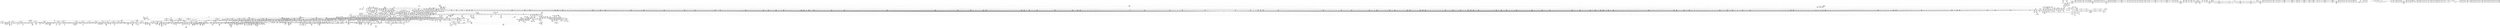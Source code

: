 digraph {
	CE0x53b6d50 [shape=record,shape=Mrecord,label="{CE0x53b6d50|GLOBAL:lock_release|*Constant*|*SummSink*}"]
	CE0x5314e50 [shape=record,shape=Mrecord,label="{CE0x5314e50|selinux_socket_connect:tmp17|security/selinux/hooks.c,4144|*SummSink*}"]
	CE0x539a750 [shape=record,shape=Mrecord,label="{CE0x539a750|selinux_socket_connect:tmp46|security/selinux/hooks.c,4162|*SummSource*}"]
	CE0x52ee010 [shape=record,shape=Mrecord,label="{CE0x52ee010|selinux_socket_connect:sock|Function::selinux_socket_connect&Arg::sock::|*SummSink*}"]
	CE0x53bf400 [shape=record,shape=Mrecord,label="{CE0x53bf400|selinux_socket_connect:tmp55|security/selinux/hooks.c,4174|*SummSink*}"]
	CE0x53ec410 [shape=record,shape=Mrecord,label="{CE0x53ec410|i32_-22|*Constant*|*SummSource*}"]
	CE0x5325a50 [shape=record,shape=Mrecord,label="{CE0x5325a50|selinux_socket_connect:cmp6|security/selinux/hooks.c,4145}"]
	CE0x54879c0 [shape=record,shape=Mrecord,label="{CE0x54879c0|_ret_void,_!dbg_!27717|include/linux/rcupdate.h,424|*SummSink*}"]
	CE0x52bfec0 [shape=record,shape=Mrecord,label="{CE0x52bfec0|16:_i16,_720:_i32,_1216:_i8*,_:_CRE_385,386_}"]
	CE0x52feae0 [shape=record,shape=Mrecord,label="{CE0x52feae0|16:_i16,_720:_i32,_1216:_i8*,_:_CRE_65,66_}"]
	CE0x53e1730 [shape=record,shape=Mrecord,label="{CE0x53e1730|selinux_socket_connect:tmp71|security/selinux/hooks.c,4179|*SummSource*}"]
	CE0x52bbbc0 [shape=record,shape=Mrecord,label="{CE0x52bbbc0|16:_i16,_720:_i32,_1216:_i8*,_:_CRE_800,804_|*MultipleSource*|*LoadInst*|security/selinux/hooks.c,4133|security/selinux/hooks.c,4134}"]
	CE0x54b8d10 [shape=record,shape=Mrecord,label="{CE0x54b8d10|__rcu_read_unlock:tmp2|*SummSink*}"]
	CE0x54b0d60 [shape=record,shape=Mrecord,label="{CE0x54b0d60|__rcu_read_unlock:tmp7|include/linux/rcupdate.h,245|*SummSink*}"]
	CE0x5412610 [shape=record,shape=Mrecord,label="{CE0x5412610|i64*_getelementptr_inbounds_(_4_x_i64_,_4_x_i64_*___llvm_gcov_ctr130,_i64_0,_i64_2)|*Constant*|*SummSource*}"]
	CE0x53e6fc0 [shape=record,shape=Mrecord,label="{CE0x53e6fc0|i64**_getelementptr_inbounds_(_4_x_i64*_,_4_x_i64*_*___llvm_gcda_edge_table357,_i64_0,_i64_3)|*Constant*|*SummSource*}"]
	CE0x53945b0 [shape=record,shape=Mrecord,label="{CE0x53945b0|_call_void_mcount()_#3|*SummSink*}"]
	CE0x5325f50 [shape=record,shape=Mrecord,label="{CE0x5325f50|i64_6|*Constant*|*SummSink*}"]
	CE0x54b0a50 [shape=record,shape=Mrecord,label="{CE0x54b0a50|__preempt_count_add:do.end}"]
	CE0x5421ce0 [shape=record,shape=Mrecord,label="{CE0x5421ce0|i64*_getelementptr_inbounds_(_11_x_i64_,_11_x_i64_*___llvm_gcov_ctr127,_i64_0,_i64_8)|*Constant*|*SummSink*}"]
	CE0x5300090 [shape=record,shape=Mrecord,label="{CE0x5300090|16:_i16,_720:_i32,_1216:_i8*,_:_CRE_57,58_}"]
	CE0x53b4930 [shape=record,shape=Mrecord,label="{CE0x53b4930|i64*_getelementptr_inbounds_(_4_x_i64_,_4_x_i64_*___llvm_gcov_ctr128,_i64_0,_i64_1)|*Constant*|*SummSource*}"]
	CE0x537abd0 [shape=record,shape=Mrecord,label="{CE0x537abd0|i32_208|*Constant*|*SummSource*}"]
	CE0x52feba0 [shape=record,shape=Mrecord,label="{CE0x52feba0|16:_i16,_720:_i32,_1216:_i8*,_:_CRE_66,67_}"]
	CE0x5420f50 [shape=record,shape=Mrecord,label="{CE0x5420f50|rcu_read_lock:tmp15|include/linux/rcupdate.h,882|*SummSource*}"]
	CE0x5394540 [shape=record,shape=Mrecord,label="{CE0x5394540|_call_void_mcount()_#3|*SummSource*}"]
	CE0x53d2db0 [shape=record,shape=Mrecord,label="{CE0x53d2db0|i32_0|*Constant*}"]
	CE0x539bbe0 [shape=record,shape=Mrecord,label="{CE0x539bbe0|selinux_socket_connect:tmp47|security/selinux/hooks.c,4162|*SummSource*}"]
	CE0x52e3090 [shape=record,shape=Mrecord,label="{CE0x52e3090|16:_i16,_720:_i32,_1216:_i8*,_:_CRE_690,691_}"]
	CE0x5316f70 [shape=record,shape=Mrecord,label="{CE0x5316f70|selinux_socket_connect:tmp22|security/selinux/hooks.c,4147|*SummSink*}"]
	CE0x52c5270 [shape=record,shape=Mrecord,label="{CE0x52c5270|get_current:tmp2}"]
	CE0x52d9610 [shape=record,shape=Mrecord,label="{CE0x52d9610|selinux_socket_connect:sk_security|security/selinux/hooks.c,4134|*SummSource*}"]
	CE0x5485790 [shape=record,shape=Mrecord,label="{CE0x5485790|i64*_getelementptr_inbounds_(_11_x_i64_,_11_x_i64_*___llvm_gcov_ctr132,_i64_0,_i64_10)|*Constant*|*SummSource*}"]
	CE0x53da1a0 [shape=record,shape=Mrecord,label="{CE0x53da1a0|sock_has_perm:u|security/selinux/hooks.c,3973|*SummSink*}"]
	CE0x5309cf0 [shape=record,shape=Mrecord,label="{CE0x5309cf0|rcu_read_lock:if.end}"]
	CE0x53c8890 [shape=record,shape=Mrecord,label="{CE0x53c8890|i64*_getelementptr_inbounds_(_13_x_i64_,_13_x_i64_*___llvm_gcov_ctr126,_i64_0,_i64_8)|*Constant*|*SummSink*}"]
	CE0x531dd60 [shape=record,shape=Mrecord,label="{CE0x531dd60|selinux_socket_connect:conv9|security/selinux/hooks.c,4153}"]
	CE0x53b8370 [shape=record,shape=Mrecord,label="{CE0x53b8370|rcu_lock_acquire:tmp5|include/linux/rcupdate.h,418|*SummSource*}"]
	CE0x52fcfd0 [shape=record,shape=Mrecord,label="{CE0x52fcfd0|16:_i16,_720:_i32,_1216:_i8*,_:_CRE_118,119_}"]
	CE0x53ad7a0 [shape=record,shape=Mrecord,label="{CE0x53ad7a0|rcu_lock_release:tmp}"]
	CE0x53cb8d0 [shape=record,shape=Mrecord,label="{CE0x53cb8d0|selinux_socket_connect:tmp64|security/selinux/hooks.c,4177}"]
	CE0x52ca0e0 [shape=record,shape=Mrecord,label="{CE0x52ca0e0|16:_i16,_720:_i32,_1216:_i8*,_:_CRE_571,572_}"]
	CE0x5419e40 [shape=record,shape=Mrecord,label="{CE0x5419e40|__rcu_read_lock:tmp7|include/linux/rcupdate.h,240}"]
	CE0x53a0c20 [shape=record,shape=Mrecord,label="{CE0x53a0c20|selinux_socket_connect:tmp51|security/selinux/hooks.c,4166|*SummSink*}"]
	CE0x53e2280 [shape=record,shape=Mrecord,label="{CE0x53e2280|i64*_getelementptr_inbounds_(_33_x_i64_,_33_x_i64_*___llvm_gcov_ctr356,_i64_0,_i64_30)|*Constant*}"]
	CE0x54839b0 [shape=record,shape=Mrecord,label="{CE0x54839b0|i8*_getelementptr_inbounds_(_44_x_i8_,_44_x_i8_*_.str47,_i32_0,_i32_0)|*Constant*}"]
	CE0x53bb760 [shape=record,shape=Mrecord,label="{CE0x53bb760|rcu_lock_acquire:tmp6}"]
	CE0x52e4f00 [shape=record,shape=Mrecord,label="{CE0x52e4f00|16:_i16,_720:_i32,_1216:_i8*,_:_CRE_423,424_}"]
	CE0x53c2200 [shape=record,shape=Mrecord,label="{CE0x53c2200|i64*_getelementptr_inbounds_(_13_x_i64_,_13_x_i64_*___llvm_gcov_ctr126,_i64_0,_i64_11)|*Constant*|*SummSource*}"]
	CE0x532f330 [shape=record,shape=Mrecord,label="{CE0x532f330|16:_i16,_720:_i32,_1216:_i8*,_:_CRE_379,380_}"]
	CE0x5332ab0 [shape=record,shape=Mrecord,label="{CE0x5332ab0|16:_i16,_720:_i32,_1216:_i8*,_:_CRE_207,208_}"]
	CE0x5303110 [shape=record,shape=Mrecord,label="{CE0x5303110|sock_has_perm:tmp12|security/selinux/hooks.c,3970}"]
	CE0x53d5d10 [shape=record,shape=Mrecord,label="{CE0x53d5d10|i32_65280|*Constant*}"]
	CE0x5330330 [shape=record,shape=Mrecord,label="{CE0x5330330|16:_i16,_720:_i32,_1216:_i8*,_:_CRE_76,77_}"]
	CE0x53aaf40 [shape=record,shape=Mrecord,label="{CE0x53aaf40|selinux_socket_connect:conv19|security/selinux/hooks.c,4157|*SummSink*}"]
	CE0x52d76d0 [shape=record,shape=Mrecord,label="{CE0x52d76d0|16:_i16,_720:_i32,_1216:_i8*,_:_CRE_744,752_|*MultipleSource*|*LoadInst*|security/selinux/hooks.c,4133|security/selinux/hooks.c,4134}"]
	CE0x53412d0 [shape=record,shape=Mrecord,label="{CE0x53412d0|16:_i16,_720:_i32,_1216:_i8*,_:_CRE_1156,1157_}"]
	CE0x541ed60 [shape=record,shape=Mrecord,label="{CE0x541ed60|__rcu_read_unlock:tmp4|include/linux/rcupdate.h,244}"]
	CE0x53b0660 [shape=record,shape=Mrecord,label="{CE0x53b0660|__preempt_count_sub:tmp|*SummSource*}"]
	CE0x530b2a0 [shape=record,shape=Mrecord,label="{CE0x530b2a0|i64*_null|*Constant*|*SummSource*}"]
	CE0x5331c80 [shape=record,shape=Mrecord,label="{CE0x5331c80|16:_i16,_720:_i32,_1216:_i8*,_:_CRE_71,72_}"]
	CE0x5390660 [shape=record,shape=Mrecord,label="{CE0x5390660|__llvm_gcov_indirect_counter_increment:pred|*SummSink*}"]
	CE0x54aee70 [shape=record,shape=Mrecord,label="{CE0x54aee70|_call_void_mcount()_#3|*SummSink*}"]
	CE0x537fce0 [shape=record,shape=Mrecord,label="{CE0x537fce0|task_sid:land.lhs.true2|*SummSource*}"]
	CE0x5332e50 [shape=record,shape=Mrecord,label="{CE0x5332e50|sock_has_perm:tmp|*SummSource*}"]
	CE0x52ed730 [shape=record,shape=Mrecord,label="{CE0x52ed730|i32_2048|*Constant*}"]
	CE0x54ba610 [shape=record,shape=Mrecord,label="{CE0x54ba610|__rcu_read_unlock:tmp|*SummSource*}"]
	CE0x5416750 [shape=record,shape=Mrecord,label="{CE0x5416750|rcu_read_unlock:tmp16|include/linux/rcupdate.h,933}"]
	CE0x53984a0 [shape=record,shape=Mrecord,label="{CE0x53984a0|selinux_socket_connect:tmp42|security/selinux/hooks.c,4160|*SummSink*}"]
	CE0x52e9280 [shape=record,shape=Mrecord,label="{CE0x52e9280|16:_i16,_720:_i32,_1216:_i8*,_:_CRE_137,138_}"]
	CE0x531f770 [shape=record,shape=Mrecord,label="{CE0x531f770|avc_has_perm:auditdata|Function::avc_has_perm&Arg::auditdata::|*SummSink*}"]
	CE0x5408f20 [shape=record,shape=Mrecord,label="{CE0x5408f20|rcu_read_unlock:tobool1|include/linux/rcupdate.h,933|*SummSource*}"]
	CE0x53e05a0 [shape=record,shape=Mrecord,label="{CE0x53e05a0|__llvm_gcov_indirect_counter_increment:counters|Function::__llvm_gcov_indirect_counter_increment&Arg::counters::|*SummSink*}"]
	CE0x52fea20 [shape=record,shape=Mrecord,label="{CE0x52fea20|16:_i16,_720:_i32,_1216:_i8*,_:_CRE_64,65_}"]
	CE0x531ab30 [shape=record,shape=Mrecord,label="{CE0x531ab30|selinux_socket_connect:tmp66|*SummSource*}"]
	CE0x54c0140 [shape=record,shape=Mrecord,label="{CE0x54c0140|__preempt_count_add:tmp7|./arch/x86/include/asm/preempt.h,73|*SummSource*}"]
	CE0x54bbf10 [shape=record,shape=Mrecord,label="{CE0x54bbf10|GLOBAL:__preempt_count_sub|*Constant*|*SummSource*}"]
	CE0x5318300 [shape=record,shape=Mrecord,label="{CE0x5318300|selinux_socket_connect:cmp14|security/selinux/hooks.c,4155|*SummSource*}"]
	CE0x52dce10 [shape=record,shape=Mrecord,label="{CE0x52dce10|16:_i16,_720:_i32,_1216:_i8*,_:_CRE_320,328_|*MultipleSource*|*LoadInst*|security/selinux/hooks.c,4133|security/selinux/hooks.c,4134}"]
	CE0x53d60c0 [shape=record,shape=Mrecord,label="{CE0x53d60c0|i64*_getelementptr_inbounds_(_6_x_i64_,_6_x_i64_*___llvm_gcov_ctr327,_i64_0,_i64_0)|*Constant*|*SummSource*}"]
	CE0x52ed200 [shape=record,shape=Mrecord,label="{CE0x52ed200|16:_i16,_720:_i32,_1216:_i8*,_:_CRE_563,564_}"]
	CE0x54b06c0 [shape=record,shape=Mrecord,label="{CE0x54b06c0|__rcu_read_unlock:tmp6|include/linux/rcupdate.h,245|*SummSource*}"]
	CE0x53097a0 [shape=record,shape=Mrecord,label="{CE0x53097a0|_ret_void,_!dbg_!27735|include/linux/rcupdate.h,884|*SummSource*}"]
	CE0x52f3a20 [shape=record,shape=Mrecord,label="{CE0x52f3a20|selinux_socket_connect:ad|security/selinux/hooks.c, 4146|*SummSink*}"]
	CE0x52bf880 [shape=record,shape=Mrecord,label="{CE0x52bf880|16:_i16,_720:_i32,_1216:_i8*,_:_CRE_380,381_}"]
	CE0x5322830 [shape=record,shape=Mrecord,label="{CE0x5322830|i64_2|*Constant*|*SummSource*}"]
	CE0x53d6d30 [shape=record,shape=Mrecord,label="{CE0x53d6d30|avc_has_perm:requested|Function::avc_has_perm&Arg::requested::}"]
	CE0x52ecd00 [shape=record,shape=Mrecord,label="{CE0x52ecd00|16:_i16,_720:_i32,_1216:_i8*,_:_CRE_559,560_}"]
	CE0x5321310 [shape=record,shape=Mrecord,label="{CE0x5321310|selinux_socket_connect:addrlen|Function::selinux_socket_connect&Arg::addrlen::|*SummSink*}"]
	CE0x5300c50 [shape=record,shape=Mrecord,label="{CE0x5300c50|16:_i16,_720:_i32,_1216:_i8*,_:_CRE_163,164_}"]
	CE0x54101a0 [shape=record,shape=Mrecord,label="{CE0x54101a0|rcu_read_lock:tmp19|include/linux/rcupdate.h,882|*SummSink*}"]
	CE0x530f300 [shape=record,shape=Mrecord,label="{CE0x530f300|8:_%struct.sock*,_16:_i16,_18:_i16,_:_SCME_25,26_}"]
	CE0x5301660 [shape=record,shape=Mrecord,label="{CE0x5301660|sock_has_perm:tmp5|security/selinux/hooks.c,3966|*SummSink*}"]
	CE0x53defe0 [shape=record,shape=Mrecord,label="{CE0x53defe0|__llvm_gcov_indirect_counter_increment:predecessor|Function::__llvm_gcov_indirect_counter_increment&Arg::predecessor::}"]
	CE0x52b4c20 [shape=record,shape=Mrecord,label="{CE0x52b4c20|16:_i16,_720:_i32,_1216:_i8*,_:_CRE_26,27_}"]
	CE0x53eb1a0 [shape=record,shape=Mrecord,label="{CE0x53eb1a0|i64*_getelementptr_inbounds_(_6_x_i64_,_6_x_i64_*___llvm_gcov_ctr327,_i64_0,_i64_4)|*Constant*|*SummSink*}"]
	CE0x52e06d0 [shape=record,shape=Mrecord,label="{CE0x52e06d0|16:_i16,_720:_i32,_1216:_i8*,_:_CRE_550,551_}"]
	CE0x5405560 [shape=record,shape=Mrecord,label="{CE0x5405560|cred_sid:entry|*SummSource*}"]
	CE0x52d33d0 [shape=record,shape=Mrecord,label="{CE0x52d33d0|16:_i16,_720:_i32,_1216:_i8*,_:_CRE_587,588_}"]
	CE0x5312750 [shape=record,shape=Mrecord,label="{CE0x5312750|selinux_socket_connect:tmp12|security/selinux/hooks.c,4144|*SummSink*}"]
	CE0x531a950 [shape=record,shape=Mrecord,label="{CE0x531a950|i64*_getelementptr_inbounds_(_33_x_i64_,_33_x_i64_*___llvm_gcov_ctr356,_i64_0,_i64_23)|*Constant*|*SummSink*}"]
	CE0x52e3db0 [shape=record,shape=Mrecord,label="{CE0x52e3db0|16:_i16,_720:_i32,_1216:_i8*,_:_CRE_606,607_}"]
	CE0x52bcd40 [shape=record,shape=Mrecord,label="{CE0x52bcd40|16:_i16,_720:_i32,_1216:_i8*,_:_CRE_8,12_|*MultipleSource*|*LoadInst*|security/selinux/hooks.c,4133|security/selinux/hooks.c,4134}"]
	CE0x5305c10 [shape=record,shape=Mrecord,label="{CE0x5305c10|sock_has_perm:sid5|security/selinux/hooks.c,3976|*SummSink*}"]
	CE0x52d9bf0 [shape=record,shape=Mrecord,label="{CE0x52d9bf0|16:_i16,_720:_i32,_1216:_i8*,_:_CRE_665,666_}"]
	CE0x5dcab50 [shape=record,shape=Mrecord,label="{CE0x5dcab50|16:_i16,_720:_i32,_1216:_i8*,_:_CRE_136,137_}"]
	CE0x53e3ef0 [shape=record,shape=Mrecord,label="{CE0x53e3ef0|selinux_socket_connect:u47|security/selinux/hooks.c,4175|*SummSink*}"]
	CE0x53ef610 [shape=record,shape=Mrecord,label="{CE0x53ef610|_call_void_mcount()_#3|*SummSink*}"]
	CE0x53322d0 [shape=record,shape=Mrecord,label="{CE0x53322d0|16:_i16,_720:_i32,_1216:_i8*,_:_CRE_171,172_}"]
	CE0x53cdbf0 [shape=record,shape=Mrecord,label="{CE0x53cdbf0|selinux_socket_connect:tobool52|security/selinux/hooks.c,4177|*SummSource*}"]
	CE0x53395e0 [shape=record,shape=Mrecord,label="{CE0x53395e0|16:_i16,_720:_i32,_1216:_i8*,_:_CRE_840,841_}"]
	CE0x52c7000 [shape=record,shape=Mrecord,label="{CE0x52c7000|selinux_socket_connect:tmp7|security/selinux/hooks.c,4138|*SummSource*}"]
	CE0x538bef0 [shape=record,shape=Mrecord,label="{CE0x538bef0|0:_i32,_:_SCRE:_elem_0:default:}"]
	CE0x53c8df0 [shape=record,shape=Mrecord,label="{CE0x53c8df0|task_sid:tmp18|security/selinux/hooks.c,208|*SummSource*}"]
	CE0x52d1b70 [shape=record,shape=Mrecord,label="{CE0x52d1b70|16:_i16,_720:_i32,_1216:_i8*,_:_CRE_604,605_}"]
	CE0x5399bd0 [shape=record,shape=Mrecord,label="{CE0x5399bd0|selinux_socket_connect:tmp45|security/selinux/hooks.c,4162}"]
	CE0x52db950 [shape=record,shape=Mrecord,label="{CE0x52db950|16:_i16,_720:_i32,_1216:_i8*,_:_CRE_254,255_}"]
	CE0x52eaae0 [shape=record,shape=Mrecord,label="{CE0x52eaae0|16:_i16,_720:_i32,_1216:_i8*,_:_CRE_153,154_}"]
	CE0x5315a50 [shape=record,shape=Mrecord,label="{CE0x5315a50|selinux_socket_connect:tmp20|security/selinux/hooks.c,4144}"]
	CE0x53c3b60 [shape=record,shape=Mrecord,label="{CE0x53c3b60|task_sid:tmp27|security/selinux/hooks.c,208|*SummSink*}"]
	CE0x54bcd10 [shape=record,shape=Mrecord,label="{CE0x54bcd10|__rcu_read_lock:bb}"]
	CE0x5483260 [shape=record,shape=Mrecord,label="{CE0x5483260|i32_934|*Constant*|*SummSource*}"]
	CE0x54c0420 [shape=record,shape=Mrecord,label="{CE0x54c0420|i64*_getelementptr_inbounds_(_4_x_i64_,_4_x_i64_*___llvm_gcov_ctr129,_i64_0,_i64_1)|*Constant*}"]
	CE0x54175a0 [shape=record,shape=Mrecord,label="{CE0x54175a0|rcu_read_unlock:tmp1|*SummSink*}"]
	CE0x52cc190 [shape=record,shape=Mrecord,label="{CE0x52cc190|16:_i16,_720:_i32,_1216:_i8*,_:_CRE_416,417_}"]
	CE0x52e7af0 [shape=record,shape=Mrecord,label="{CE0x52e7af0|16:_i16,_720:_i32,_1216:_i8*,_:_CRE_164,165_}"]
	CE0x53db7d0 [shape=record,shape=Mrecord,label="{CE0x53db7d0|rcu_read_lock:tmp11|include/linux/rcupdate.h,882|*SummSink*}"]
	CE0x53379d0 [shape=record,shape=Mrecord,label="{CE0x53379d0|i64*_getelementptr_inbounds_(_33_x_i64_,_33_x_i64_*___llvm_gcov_ctr356,_i64_0,_i64_12)|*Constant*|*SummSink*}"]
	CE0x5404ef0 [shape=record,shape=Mrecord,label="{CE0x5404ef0|task_sid:call7|security/selinux/hooks.c,208|*SummSink*}"]
	CE0x52c1800 [shape=record,shape=Mrecord,label="{CE0x52c1800|selinux_socket_connect:if.then53}"]
	CE0x52e2690 [shape=record,shape=Mrecord,label="{CE0x52e2690|16:_i16,_720:_i32,_1216:_i8*,_:_CRE_682,683_}"]
	CE0x5394680 [shape=record,shape=Mrecord,label="{CE0x5394680|__fswab16:conv|include/uapi/linux/swab.h,53}"]
	CE0x53dd800 [shape=record,shape=Mrecord,label="{CE0x53dd800|selinux_socket_connect:tmp69|security/selinux/hooks.c,4179}"]
	CE0x54c4090 [shape=record,shape=Mrecord,label="{CE0x54c4090|i64*_getelementptr_inbounds_(_4_x_i64_,_4_x_i64_*___llvm_gcov_ctr129,_i64_0,_i64_3)|*Constant*|*SummSink*}"]
	CE0x5481290 [shape=record,shape=Mrecord,label="{CE0x5481290|rcu_read_unlock:tmp13|include/linux/rcupdate.h,933}"]
	CE0x532ef70 [shape=record,shape=Mrecord,label="{CE0x532ef70|16:_i16,_720:_i32,_1216:_i8*,_:_CRE_376,377_}"]
	CE0x52e4580 [shape=record,shape=Mrecord,label="{CE0x52e4580|16:_i16,_720:_i32,_1216:_i8*,_:_CRE_624,632_|*MultipleSource*|*LoadInst*|security/selinux/hooks.c,4133|security/selinux/hooks.c,4134}"]
	CE0x52e1a50 [shape=record,shape=Mrecord,label="{CE0x52e1a50|16:_i16,_720:_i32,_1216:_i8*,_:_CRE_371,372_}"]
	CE0x53d7100 [shape=record,shape=Mrecord,label="{CE0x53d7100|sock_has_perm:retval.0}"]
	CE0x540d840 [shape=record,shape=Mrecord,label="{CE0x540d840|cred_sid:tmp5|security/selinux/hooks.c,196|*SummSource*}"]
	CE0x5398d10 [shape=record,shape=Mrecord,label="{CE0x5398d10|selinux_socket_connect:tmp43|security/selinux/hooks.c,4161|*SummSource*}"]
	CE0x532e570 [shape=record,shape=Mrecord,label="{CE0x532e570|16:_i16,_720:_i32,_1216:_i8*,_:_CRE_175,176_}"]
	CE0x52bee10 [shape=record,shape=Mrecord,label="{CE0x52bee10|selinux_socket_connect:tmp10|security/selinux/hooks.c,4139}"]
	CE0x5406ae0 [shape=record,shape=Mrecord,label="{CE0x5406ae0|rcu_read_unlock:entry|*SummSink*}"]
	CE0x53e74d0 [shape=record,shape=Mrecord,label="{CE0x53e74d0|__llvm_gcov_indirect_counter_increment:tmp}"]
	CE0x52e3810 [shape=record,shape=Mrecord,label="{CE0x52e3810|16:_i16,_720:_i32,_1216:_i8*,_:_CRE_696,697_}"]
	CE0x52d0a30 [shape=record,shape=Mrecord,label="{CE0x52d0a30|16:_i16,_720:_i32,_1216:_i8*,_:_CRE_590,591_}"]
	CE0x52d9850 [shape=record,shape=Mrecord,label="{CE0x52d9850|16:_i16,_720:_i32,_1216:_i8*,_:_CRE_2,3_}"]
	CE0x530d0e0 [shape=record,shape=Mrecord,label="{CE0x530d0e0|16:_i16,_720:_i32,_1216:_i8*,_:_CRE_1232,1240_|*MultipleSource*|*LoadInst*|security/selinux/hooks.c,4133|security/selinux/hooks.c,4134}"]
	CE0x53b47b0 [shape=record,shape=Mrecord,label="{CE0x53b47b0|__rcu_read_lock:tmp1|*SummSink*}"]
	CE0x541f680 [shape=record,shape=Mrecord,label="{CE0x541f680|i64_6|*Constant*}"]
	CE0x52b9750 [shape=record,shape=Mrecord,label="{CE0x52b9750|selinux_socket_connect:tmp1|*SummSource*}"]
	CE0x547c7e0 [shape=record,shape=Mrecord,label="{CE0x547c7e0|rcu_lock_acquire:tmp2}"]
	CE0x533aee0 [shape=record,shape=Mrecord,label="{CE0x533aee0|16:_i16,_720:_i32,_1216:_i8*,_:_CRE_860,861_}"]
	CE0x5330250 [shape=record,shape=Mrecord,label="{CE0x5330250|16:_i16,_720:_i32,_1216:_i8*,_:_CRE_74,75_}"]
	CE0x52d03a0 [shape=record,shape=Mrecord,label="{CE0x52d03a0|16:_i16,_720:_i32,_1216:_i8*,_:_CRE_472,476_|*MultipleSource*|*LoadInst*|security/selinux/hooks.c,4133|security/selinux/hooks.c,4134}"]
	CE0x5371250 [shape=record,shape=Mrecord,label="{CE0x5371250|GLOBAL:__llvm_gcov_ctr127|Global_var:__llvm_gcov_ctr127|*SummSource*}"]
	CE0x5424630 [shape=record,shape=Mrecord,label="{CE0x5424630|rcu_read_lock:tmp18|include/linux/rcupdate.h,882|*SummSource*}"]
	CE0x53707b0 [shape=record,shape=Mrecord,label="{CE0x53707b0|cred_sid:tmp3|*SummSource*}"]
	CE0x54d88f0 [shape=record,shape=Mrecord,label="{CE0x54d88f0|i64*_getelementptr_inbounds_(_4_x_i64_,_4_x_i64_*___llvm_gcov_ctr135,_i64_0,_i64_1)|*Constant*|*SummSource*}"]
	CE0x54102f0 [shape=record,shape=Mrecord,label="{CE0x54102f0|rcu_read_lock:tmp20|include/linux/rcupdate.h,882}"]
	CE0x53f35f0 [shape=record,shape=Mrecord,label="{CE0x53f35f0|_call_void_mcount()_#3|*SummSink*}"]
	CE0x5338860 [shape=record,shape=Mrecord,label="{CE0x5338860|selinux_socket_connect:tmp35|security/selinux/hooks.c,4157|*SummSource*}"]
	CE0x53c2560 [shape=record,shape=Mrecord,label="{CE0x53c2560|task_sid:tmp26|security/selinux/hooks.c,208}"]
	CE0x52c4bc0 [shape=record,shape=Mrecord,label="{CE0x52c4bc0|selinux_socket_connect:if.end|*SummSink*}"]
	CE0x5323540 [shape=record,shape=Mrecord,label="{CE0x5323540|selinux_socket_connect:tmp5|security/selinux/hooks.c,4138|*SummSource*}"]
	CE0x533d920 [shape=record,shape=Mrecord,label="{CE0x533d920|16:_i16,_720:_i32,_1216:_i8*,_:_CRE_944,948_|*MultipleSource*|*LoadInst*|security/selinux/hooks.c,4133|security/selinux/hooks.c,4134}"]
	CE0x533d350 [shape=record,shape=Mrecord,label="{CE0x533d350|16:_i16,_720:_i32,_1216:_i8*,_:_CRE_912,920_|*MultipleSource*|*LoadInst*|security/selinux/hooks.c,4133|security/selinux/hooks.c,4134}"]
	CE0x53e1260 [shape=record,shape=Mrecord,label="{CE0x53e1260|i64*_getelementptr_inbounds_(_33_x_i64_,_33_x_i64_*___llvm_gcov_ctr356,_i64_0,_i64_29)|*Constant*}"]
	CE0x52d12f0 [shape=record,shape=Mrecord,label="{CE0x52d12f0|16:_i16,_720:_i32,_1216:_i8*,_:_CRE_597,598_}"]
	CE0x52e3bb0 [shape=record,shape=Mrecord,label="{CE0x52e3bb0|get_current:tmp3|*SummSource*}"]
	CE0x5407000 [shape=record,shape=Mrecord,label="{CE0x5407000|_ret_void,_!dbg_!27735|include/linux/rcupdate.h,938|*SummSource*}"]
	CE0x532dcb0 [shape=record,shape=Mrecord,label="{CE0x532dcb0|__fswab16:conv|include/uapi/linux/swab.h,53|*SummSink*}"]
	CE0x53bd440 [shape=record,shape=Mrecord,label="{CE0x53bd440|selinux_socket_connect:call40|security/selinux/hooks.c,4174|*SummSink*}"]
	CE0x530a3b0 [shape=record,shape=Mrecord,label="{CE0x530a3b0|rcu_read_lock:tmp6|include/linux/rcupdate.h,882|*SummSource*}"]
	CE0x5301160 [shape=record,shape=Mrecord,label="{CE0x5301160|16:_i16,_720:_i32,_1216:_i8*,_:_CRE_197,198_}"]
	CE0x537d070 [shape=record,shape=Mrecord,label="{CE0x537d070|rcu_read_lock:tmp4|include/linux/rcupdate.h,882|*SummSink*}"]
	CE0x532f1f0 [shape=record,shape=Mrecord,label="{CE0x532f1f0|16:_i16,_720:_i32,_1216:_i8*,_:_CRE_378,379_}"]
	CE0x53154b0 [shape=record,shape=Mrecord,label="{CE0x53154b0|selinux_socket_connect:tmp19|security/selinux/hooks.c,4144}"]
	CE0x539d970 [shape=record,shape=Mrecord,label="{CE0x539d970|i32_23|*Constant*|*SummSource*}"]
	CE0x54d3280 [shape=record,shape=Mrecord,label="{CE0x54d3280|__rcu_read_unlock:do.end|*SummSink*}"]
	CE0x53b6880 [shape=record,shape=Mrecord,label="{CE0x53b6880|__rcu_read_unlock:tmp|*SummSink*}"]
	CE0x5423330 [shape=record,shape=Mrecord,label="{CE0x5423330|i32_883|*Constant*|*SummSource*}"]
	CE0x530ab90 [shape=record,shape=Mrecord,label="{CE0x530ab90|rcu_read_lock:land.lhs.true|*SummSource*}"]
	CE0x54210d0 [shape=record,shape=Mrecord,label="{CE0x54210d0|rcu_read_lock:tmp15|include/linux/rcupdate.h,882|*SummSink*}"]
	CE0x532af40 [shape=record,shape=Mrecord,label="{CE0x532af40|16:_i16,_720:_i32,_1216:_i8*,_:_CRE_89,90_}"]
	CE0x52d3ce0 [shape=record,shape=Mrecord,label="{CE0x52d3ce0|16:_i16,_720:_i32,_1216:_i8*,_:_CRE_246,247_}"]
	CE0x530cef0 [shape=record,shape=Mrecord,label="{CE0x530cef0|16:_i16,_720:_i32,_1216:_i8*,_:_CRE_1228,1232_|*MultipleSource*|*LoadInst*|security/selinux/hooks.c,4133|security/selinux/hooks.c,4134}"]
	CE0x5304450 [shape=record,shape=Mrecord,label="{CE0x5304450|GLOBAL:__llvm_gcov_ctr327|Global_var:__llvm_gcov_ctr327|*SummSource*}"]
	CE0x5416b00 [shape=record,shape=Mrecord,label="{CE0x5416b00|rcu_read_unlock:tmp5|include/linux/rcupdate.h,933|*SummSource*}"]
	CE0x5303cb0 [shape=record,shape=Mrecord,label="{CE0x5303cb0|sock_has_perm:tmp7|security/selinux/hooks.c,3969|*SummSink*}"]
	CE0x5395240 [shape=record,shape=Mrecord,label="{CE0x5395240|selinux_socket_connect:tmp27|security/selinux/hooks.c,4153|*SummSink*}"]
	CE0x53c0520 [shape=record,shape=Mrecord,label="{CE0x53c0520|task_sid:tmp20|security/selinux/hooks.c,208|*SummSink*}"]
	CE0x53a17e0 [shape=record,shape=Mrecord,label="{CE0x53a17e0|i64*_getelementptr_inbounds_(_33_x_i64_,_33_x_i64_*___llvm_gcov_ctr356,_i64_0,_i64_20)|*Constant*|*SummSink*}"]
	CE0x5410680 [shape=record,shape=Mrecord,label="{CE0x5410680|rcu_read_lock:tmp20|include/linux/rcupdate.h,882|*SummSink*}"]
	CE0x5332770 [shape=record,shape=Mrecord,label="{CE0x5332770|GLOBAL:rcu_read_lock|*Constant*|*SummSink*}"]
	CE0x54b6f00 [shape=record,shape=Mrecord,label="{CE0x54b6f00|__rcu_read_unlock:tmp1|*SummSource*}"]
	CE0x5373830 [shape=record,shape=Mrecord,label="{CE0x5373830|GLOBAL:__rcu_read_lock|*Constant*|*SummSink*}"]
	CE0x532db20 [shape=record,shape=Mrecord,label="{CE0x532db20|i32_255|*Constant*}"]
	CE0x540c1c0 [shape=record,shape=Mrecord,label="{CE0x540c1c0|rcu_read_lock:tmp|*SummSource*}"]
	CE0x5422460 [shape=record,shape=Mrecord,label="{CE0x5422460|_call_void_lockdep_rcu_suspicious(i8*_getelementptr_inbounds_(_25_x_i8_,_25_x_i8_*_.str45,_i32_0,_i32_0),_i32_883,_i8*_getelementptr_inbounds_(_42_x_i8_,_42_x_i8_*_.str46,_i32_0,_i32_0))_#10,_!dbg_!27728|include/linux/rcupdate.h,882|*SummSink*}"]
	CE0x52bc190 [shape=record,shape=Mrecord,label="{CE0x52bc190|16:_i16,_720:_i32,_1216:_i8*,_:_CRE_811,812_}"]
	CE0x52e7840 [shape=record,shape=Mrecord,label="{CE0x52e7840|selinux_socket_connect:net|security/selinux/hooks.c, 4147}"]
	CE0x53d7300 [shape=record,shape=Mrecord,label="{CE0x53d7300|sock_has_perm:retval.0|*SummSource*}"]
	CE0x52e9d60 [shape=record,shape=Mrecord,label="{CE0x52e9d60|16:_i16,_720:_i32,_1216:_i8*,_:_CRE_149,150_}"]
	CE0x5324910 [shape=record,shape=Mrecord,label="{CE0x5324910|selinux_socket_connect:tmp16|security/selinux/hooks.c,4145}"]
	CE0x52b21b0 [shape=record,shape=Mrecord,label="{CE0x52b21b0|selinux_socket_connect:return|*SummSource*}"]
	CE0x52d17b0 [shape=record,shape=Mrecord,label="{CE0x52d17b0|16:_i16,_720:_i32,_1216:_i8*,_:_CRE_601,602_}"]
	CE0x5410500 [shape=record,shape=Mrecord,label="{CE0x5410500|rcu_read_lock:tmp20|include/linux/rcupdate.h,882|*SummSource*}"]
	CE0x5405d60 [shape=record,shape=Mrecord,label="{CE0x5405d60|_ret_i32_%tmp6,_!dbg_!27716|security/selinux/hooks.c,197|*SummSource*}"]
	CE0x53c10f0 [shape=record,shape=Mrecord,label="{CE0x53c10f0|i64*_getelementptr_inbounds_(_13_x_i64_,_13_x_i64_*___llvm_gcov_ctr126,_i64_0,_i64_10)|*Constant*|*SummSource*}"]
	CE0x54c5c80 [shape=record,shape=Mrecord,label="{CE0x54c5c80|__preempt_count_add:do.body}"]
	CE0x5396b00 [shape=record,shape=Mrecord,label="{CE0x5396b00|avc_has_perm:tsid|Function::avc_has_perm&Arg::tsid::}"]
	CE0x5370030 [shape=record,shape=Mrecord,label="{CE0x5370030|task_sid:tmp5|security/selinux/hooks.c,208|*SummSink*}"]
	CE0x531eb00 [shape=record,shape=Mrecord,label="{CE0x531eb00|selinux_socket_connect:skc_family46|security/selinux/hooks.c,4175}"]
	CE0x52fd250 [shape=record,shape=Mrecord,label="{CE0x52fd250|16:_i16,_720:_i32,_1216:_i8*,_:_CRE_120,121_}"]
	CE0x531a8a0 [shape=record,shape=Mrecord,label="{CE0x531a8a0|i64*_getelementptr_inbounds_(_33_x_i64_,_33_x_i64_*___llvm_gcov_ctr356,_i64_0,_i64_23)|*Constant*|*SummSource*}"]
	CE0x52b4ab0 [shape=record,shape=Mrecord,label="{CE0x52b4ab0|16:_i16,_720:_i32,_1216:_i8*,_:_CRE_25,26_}"]
	CE0x52b8c50 [shape=record,shape=Mrecord,label="{CE0x52b8c50|i64_1|*Constant*}"]
	CE0x53e6d30 [shape=record,shape=Mrecord,label="{CE0x53e6d30|i64**_getelementptr_inbounds_(_4_x_i64*_,_4_x_i64*_*___llvm_gcda_edge_table357,_i64_0,_i64_3)|*Constant*}"]
	CE0x5311180 [shape=record,shape=Mrecord,label="{CE0x5311180|8:_%struct.sock*,_16:_i16,_18:_i16,_:_SCME_50,51_}"]
	CE0x541da20 [shape=record,shape=Mrecord,label="{CE0x541da20|rcu_read_unlock:tmp7|include/linux/rcupdate.h,933|*SummSink*}"]
	CE0x54bcda0 [shape=record,shape=Mrecord,label="{CE0x54bcda0|__rcu_read_lock:bb|*SummSource*}"]
	CE0x53e9560 [shape=record,shape=Mrecord,label="{CE0x53e9560|COLLAPSED:_GCMRE___llvm_gcov_ctr98_internal_global_2_x_i64_zeroinitializer:_elem_0:default:}"]
	CE0x53c0360 [shape=record,shape=Mrecord,label="{CE0x53c0360|task_sid:tmp21|security/selinux/hooks.c,208}"]
	CE0x53d8980 [shape=record,shape=Mrecord,label="{CE0x53d8980|sock_has_perm:tmp20|security/selinux/hooks.c,3977|*SummSource*}"]
	CE0x53bf2d0 [shape=record,shape=Mrecord,label="{CE0x53bf2d0|selinux_socket_connect:tmp55|security/selinux/hooks.c,4174|*SummSource*}"]
	CE0x5300350 [shape=record,shape=Mrecord,label="{CE0x5300350|16:_i16,_720:_i32,_1216:_i8*,_:_CRE_59,60_}"]
	CE0x53d5b30 [shape=record,shape=Mrecord,label="{CE0x53d5b30|task_sid:if.end|*SummSink*}"]
	CE0x52b4680 [shape=record,shape=Mrecord,label="{CE0x52b4680|i32_5|*Constant*|*SummSource*}"]
	CE0x52a2c00 [shape=record,shape=Mrecord,label="{CE0x52a2c00|selinux_socket_connect:cleanup.cont|*SummSource*}"]
	CE0x5309c00 [shape=record,shape=Mrecord,label="{CE0x5309c00|rcu_read_lock:if.then|*SummSink*}"]
	CE0x64660d0 [shape=record,shape=Mrecord,label="{CE0x64660d0|selinux_socket_connect:if.end28|*SummSink*}"]
	CE0x531e180 [shape=record,shape=Mrecord,label="{CE0x531e180|selinux_socket_connect:cmp10|security/selinux/hooks.c,4153}"]
	CE0x52df4b0 [shape=record,shape=Mrecord,label="{CE0x52df4b0|16:_i16,_720:_i32,_1216:_i8*,_:_CRE_218,219_}"]
	CE0x539abd0 [shape=record,shape=Mrecord,label="{CE0x539abd0|selinux_socket_connect:tmp46|security/selinux/hooks.c,4162|*SummSink*}"]
	CE0x52c3c30 [shape=record,shape=Mrecord,label="{CE0x52c3c30|16:_i16,_720:_i32,_1216:_i8*,_:_CRE_7,8_}"]
	CE0x53d2f90 [shape=record,shape=Mrecord,label="{CE0x53d2f90|task_sid:tmp4|*LoadInst*|security/selinux/hooks.c,208}"]
	CE0x53d2aa0 [shape=record,shape=Mrecord,label="{CE0x53d2aa0|cred_sid:tmp5|security/selinux/hooks.c,196|*SummSink*}"]
	CE0x52c2f70 [shape=record,shape=Mrecord,label="{CE0x52c2f70|selinux_socket_connect:if.then|*SummSink*}"]
	CE0x531f620 [shape=record,shape=Mrecord,label="{CE0x531f620|avc_has_perm:auditdata|Function::avc_has_perm&Arg::auditdata::|*SummSource*}"]
	CE0x52d85a0 [shape=record,shape=Mrecord,label="{CE0x52d85a0|16:_i16,_720:_i32,_1216:_i8*,_:_CRE_56,57_}"]
	CE0x53ea670 [shape=record,shape=Mrecord,label="{CE0x53ea670|sock_has_perm:tmp|*SummSink*}"]
	CE0x541c220 [shape=record,shape=Mrecord,label="{CE0x541c220|__rcu_read_lock:tmp1}"]
	CE0x53300d0 [shape=record,shape=Mrecord,label="{CE0x53300d0|16:_i16,_720:_i32,_1216:_i8*,_:_CRE_72,73_}"]
	CE0x53123d0 [shape=record,shape=Mrecord,label="{CE0x53123d0|i64_5|*Constant*|*SummSource*}"]
	CE0x5415f10 [shape=record,shape=Mrecord,label="{CE0x5415f10|i64*_getelementptr_inbounds_(_4_x_i64_,_4_x_i64_*___llvm_gcov_ctr128,_i64_0,_i64_3)|*Constant*}"]
	CE0x53acc30 [shape=record,shape=Mrecord,label="{CE0x53acc30|i32_2|*Constant*}"]
	CE0x52c6310 [shape=record,shape=Mrecord,label="{CE0x52c6310|16:_i16,_720:_i32,_1216:_i8*,_:_CRE_656,657_}"]
	CE0x5306d10 [shape=record,shape=Mrecord,label="{CE0x5306d10|sock_has_perm:sclass|security/selinux/hooks.c,3976|*SummSink*}"]
	CE0x52e6830 [shape=record,shape=Mrecord,label="{CE0x52e6830|get_current:tmp4|./arch/x86/include/asm/current.h,14|*SummSource*}"]
	CE0x54aaad0 [shape=record,shape=Mrecord,label="{CE0x54aaad0|rcu_lock_release:tmp5|include/linux/rcupdate.h,423|*SummSink*}"]
	CE0x53b3fc0 [shape=record,shape=Mrecord,label="{CE0x53b3fc0|__rcu_read_lock:tmp|*SummSource*}"]
	CE0x53dcc00 [shape=record,shape=Mrecord,label="{CE0x53dcc00|selinux_socket_connect:cleanup.dest.slot.0|*SummSink*}"]
	CE0x5376f30 [shape=record,shape=Mrecord,label="{CE0x5376f30|COLLAPSED:_GCMRE___llvm_gcov_ctr131_internal_global_2_x_i64_zeroinitializer:_elem_0:default:}"]
	CE0x52a28e0 [shape=record,shape=Mrecord,label="{CE0x52a28e0|i32_1|*Constant*|*SummSource*}"]
	CE0x53a8780 [shape=record,shape=Mrecord,label="{CE0x53a8780|i32_24|*Constant*|*SummSource*}"]
	CE0x54d3b30 [shape=record,shape=Mrecord,label="{CE0x54d3b30|__rcu_read_unlock:bb}"]
	CE0x532b7d0 [shape=record,shape=Mrecord,label="{CE0x532b7d0|16:_i16,_720:_i32,_1216:_i8*,_:_CRE_194,195_}"]
	CE0x530a300 [shape=record,shape=Mrecord,label="{CE0x530a300|rcu_read_lock:tmp7|include/linux/rcupdate.h,882|*SummSource*}"]
	CE0x53bce50 [shape=record,shape=Mrecord,label="{CE0x53bce50|selinux_socket_connect:call40|security/selinux/hooks.c,4174|*SummSource*}"]
	CE0x53912d0 [shape=record,shape=Mrecord,label="{CE0x53912d0|sock_has_perm:net1|security/selinux/hooks.c,3973|*SummSink*}"]
	CE0x52cd780 [shape=record,shape=Mrecord,label="{CE0x52cd780|16:_i16,_720:_i32,_1216:_i8*,_:_CRE_705,706_}"]
	CE0x53ba8c0 [shape=record,shape=Mrecord,label="{CE0x53ba8c0|__rcu_read_unlock:do.body}"]
	CE0x52cd640 [shape=record,shape=Mrecord,label="{CE0x52cd640|16:_i16,_720:_i32,_1216:_i8*,_:_CRE_704,705_}"]
	CE0x52c5450 [shape=record,shape=Mrecord,label="{CE0x52c5450|i64*_getelementptr_inbounds_(_2_x_i64_,_2_x_i64_*___llvm_gcov_ctr98,_i64_0,_i64_1)|*Constant*|*SummSource*}"]
	CE0x537f330 [shape=record,shape=Mrecord,label="{CE0x537f330|task_sid:do.end}"]
	CE0x530e250 [shape=record,shape=Mrecord,label="{CE0x530e250|selinux_socket_connect:tmp4|security/selinux/hooks.c,4134|*SummSource*}"]
	CE0x532e800 [shape=record,shape=Mrecord,label="{CE0x532e800|GLOBAL:current_task|Global_var:current_task}"]
	CE0x536d9e0 [shape=record,shape=Mrecord,label="{CE0x536d9e0|GLOBAL:rcu_read_lock|*Constant*}"]
	CE0x54187b0 [shape=record,shape=Mrecord,label="{CE0x54187b0|__preempt_count_add:tmp6|./arch/x86/include/asm/preempt.h,73}"]
	CE0x53ae410 [shape=record,shape=Mrecord,label="{CE0x53ae410|i64*_getelementptr_inbounds_(_4_x_i64_,_4_x_i64_*___llvm_gcov_ctr129,_i64_0,_i64_1)|*Constant*|*SummSink*}"]
	CE0x52cf660 [shape=record,shape=Mrecord,label="{CE0x52cf660|sock_has_perm:tmp3|security/selinux/hooks.c,3964|*SummSink*}"]
	CE0x52e6440 [shape=record,shape=Mrecord,label="{CE0x52e6440|16:_i16,_720:_i32,_1216:_i8*,_:_CRE_365,366_}"]
	CE0x52fc020 [shape=record,shape=Mrecord,label="{CE0x52fc020|16:_i16,_720:_i32,_1216:_i8*,_:_CRE_144,145_}"]
	CE0x5370be0 [shape=record,shape=Mrecord,label="{CE0x5370be0|task_sid:if.then}"]
	CE0x537a210 [shape=record,shape=Mrecord,label="{CE0x537a210|i8*_getelementptr_inbounds_(_25_x_i8_,_25_x_i8_*_.str3,_i32_0,_i32_0)|*Constant*|*SummSource*}"]
	CE0x532b2b0 [shape=record,shape=Mrecord,label="{CE0x532b2b0|sock_has_perm:tmp2|*LoadInst*|security/selinux/hooks.c,3964|*SummSource*}"]
	CE0x5338fa0 [shape=record,shape=Mrecord,label="{CE0x5338fa0|16:_i16,_720:_i32,_1216:_i8*,_:_CRE_835,836_}"]
	CE0x54c4410 [shape=record,shape=Mrecord,label="{CE0x54c4410|__rcu_read_unlock:tmp2|*SummSource*}"]
	CE0x53e8ce0 [shape=record,shape=Mrecord,label="{CE0x53e8ce0|sock_has_perm:tmp13|security/selinux/hooks.c,3972}"]
	CE0x530dc80 [shape=record,shape=Mrecord,label="{CE0x530dc80|16:_i16,_720:_i32,_1216:_i8*,_:_CRE_1280,1288_|*MultipleSource*|*LoadInst*|security/selinux/hooks.c,4133|security/selinux/hooks.c,4134}"]
	CE0x53c92b0 [shape=record,shape=Mrecord,label="{CE0x53c92b0|i8_1|*Constant*}"]
	CE0x538f320 [shape=record,shape=Mrecord,label="{CE0x538f320|__llvm_gcov_indirect_counter_increment:tmp3|*SummSink*}"]
	CE0x52ed380 [shape=record,shape=Mrecord,label="{CE0x52ed380|sock_has_perm:entry|*SummSource*}"]
	CE0x5373ed0 [shape=record,shape=Mrecord,label="{CE0x5373ed0|rcu_read_unlock:tmp2}"]
	CE0x5302510 [shape=record,shape=Mrecord,label="{CE0x5302510|16:_i16,_720:_i32,_1216:_i8*,_:_CRE_821,822_}"]
	CE0x54bb0c0 [shape=record,shape=Mrecord,label="{CE0x54bb0c0|rcu_lock_release:indirectgoto}"]
	CE0x52e93c0 [shape=record,shape=Mrecord,label="{CE0x52e93c0|16:_i16,_720:_i32,_1216:_i8*,_:_CRE_138,139_}"]
	CE0x53152b0 [shape=record,shape=Mrecord,label="{CE0x53152b0|selinux_socket_connect:tmp18|security/selinux/hooks.c,4144|*SummSink*}"]
	CE0x53efde0 [shape=record,shape=Mrecord,label="{CE0x53efde0|task_sid:tmp14|security/selinux/hooks.c,208}"]
	CE0x54b1070 [shape=record,shape=Mrecord,label="{CE0x54b1070|__preempt_count_add:do.end|*SummSource*}"]
	CE0x52c8d60 [shape=record,shape=Mrecord,label="{CE0x52c8d60|16:_i16,_720:_i32,_1216:_i8*,_:_CRE_404,405_}"]
	CE0x5302290 [shape=record,shape=Mrecord,label="{CE0x5302290|16:_i16,_720:_i32,_1216:_i8*,_:_CRE_819,820_}"]
	CE0x5393a10 [shape=record,shape=Mrecord,label="{CE0x5393a10|i32_8|*Constant*}"]
	CE0x532cf40 [shape=record,shape=Mrecord,label="{CE0x532cf40|16:_i16,_720:_i32,_1216:_i8*,_:_CRE_183,184_}"]
	CE0x540af50 [shape=record,shape=Mrecord,label="{CE0x540af50|0:_i8,_:_GCMR_rcu_read_unlock.__warned_internal_global_i8_0,_section_.data.unlikely_,_align_1:_elem_0:default:}"]
	CE0x53dc6c0 [shape=record,shape=Mrecord,label="{CE0x53dc6c0|selinux_socket_connect:cleanup.dest.slot.0}"]
	CE0x539da30 [shape=record,shape=Mrecord,label="{CE0x539da30|i32_23|*Constant*|*SummSink*}"]
	CE0x531ce10 [shape=record,shape=Mrecord,label="{CE0x531ce10|selinux_socket_connect:tmp28|security/selinux/hooks.c,4154|*SummSink*}"]
	CE0x5371960 [shape=record,shape=Mrecord,label="{CE0x5371960|task_sid:tmp1|*SummSource*}"]
	CE0x52c3250 [shape=record,shape=Mrecord,label="{CE0x52c3250|16:_i16,_720:_i32,_1216:_i8*,_:_CRE_234,235_}"]
	CE0x5340990 [shape=record,shape=Mrecord,label="{CE0x5340990|16:_i16,_720:_i32,_1216:_i8*,_:_CRE_1128,1136_|*MultipleSource*|*LoadInst*|security/selinux/hooks.c,4133|security/selinux/hooks.c,4134}"]
	CE0x53dd870 [shape=record,shape=Mrecord,label="{CE0x53dd870|selinux_socket_connect:tmp69|security/selinux/hooks.c,4179|*SummSource*}"]
	CE0x53dbde0 [shape=record,shape=Mrecord,label="{CE0x53dbde0|rcu_read_lock:call3|include/linux/rcupdate.h,882}"]
	CE0x547fcc0 [shape=record,shape=Mrecord,label="{CE0x547fcc0|_call_void_lockdep_rcu_suspicious(i8*_getelementptr_inbounds_(_25_x_i8_,_25_x_i8_*_.str45,_i32_0,_i32_0),_i32_934,_i8*_getelementptr_inbounds_(_44_x_i8_,_44_x_i8_*_.str47,_i32_0,_i32_0))_#10,_!dbg_!27726|include/linux/rcupdate.h,933|*SummSink*}"]
	CE0x5309e50 [shape=record,shape=Mrecord,label="{CE0x5309e50|task_sid:do.end6}"]
	"CONST[source:2(external),value:2(dynamic)][purpose:{subject}][SrcIdx:20]"
	CE0x53b3610 [shape=record,shape=Mrecord,label="{CE0x53b3610|rcu_lock_acquire:tmp7|*SummSource*}"]
	CE0x541edd0 [shape=record,shape=Mrecord,label="{CE0x541edd0|__rcu_read_unlock:tmp4|include/linux/rcupdate.h,244|*SummSource*}"]
	CE0x531d680 [shape=record,shape=Mrecord,label="{CE0x531d680|i32_8|*Constant*|*SummSource*}"]
	CE0x5484970 [shape=record,shape=Mrecord,label="{CE0x5484970|rcu_read_unlock:tmp20|include/linux/rcupdate.h,933}"]
	CE0x53b8830 [shape=record,shape=Mrecord,label="{CE0x53b8830|_call_void_lock_acquire(%struct.lockdep_map*_%map,_i32_0,_i32_0,_i32_2,_i32_0,_%struct.lockdep_map*_null,_i64_ptrtoint_(i8*_blockaddress(_rcu_lock_acquire,_%__here)_to_i64))_#10,_!dbg_!27716|include/linux/rcupdate.h,418}"]
	CE0x537ef90 [shape=record,shape=Mrecord,label="{CE0x537ef90|task_sid:land.lhs.true2|*SummSink*}"]
	CE0x54216e0 [shape=record,shape=Mrecord,label="{CE0x54216e0|i64*_getelementptr_inbounds_(_11_x_i64_,_11_x_i64_*___llvm_gcov_ctr127,_i64_0,_i64_8)|*Constant*}"]
	CE0x52def20 [shape=record,shape=Mrecord,label="{CE0x52def20|selinux_socket_connect:tmp8|security/selinux/hooks.c,4138|*SummSource*}"]
	CE0x53f3a00 [shape=record,shape=Mrecord,label="{CE0x53f3a00|i32_65280|*Constant*|*SummSource*}"]
	CE0x5325e40 [shape=record,shape=Mrecord,label="{CE0x5325e40|i64_6|*Constant*|*SummSource*}"]
	CE0x5336ce0 [shape=record,shape=Mrecord,label="{CE0x5336ce0|selinux_socket_connect:tmp32|security/selinux/hooks.c,4155|*SummSource*}"]
	CE0x53805d0 [shape=record,shape=Mrecord,label="{CE0x53805d0|selinux_socket_connect:call51|security/selinux/hooks.c,4176|*SummSink*}"]
	CE0x52c3710 [shape=record,shape=Mrecord,label="{CE0x52c3710|16:_i16,_720:_i32,_1216:_i8*,_:_CRE_238,239_}"]
	CE0x541dbf0 [shape=record,shape=Mrecord,label="{CE0x541dbf0|i64*_getelementptr_inbounds_(_4_x_i64_,_4_x_i64_*___llvm_gcov_ctr130,_i64_0,_i64_2)|*Constant*}"]
	CE0x53977d0 [shape=record,shape=Mrecord,label="{CE0x53977d0|avc_has_perm:requested|Function::avc_has_perm&Arg::requested::|*SummSource*}"]
	CE0x52c2e60 [shape=record,shape=Mrecord,label="{CE0x52c2e60|selinux_socket_connect:bb|*SummSink*}"]
	CE0x539b350 [shape=record,shape=Mrecord,label="{CE0x539b350|selinux_socket_connect:sin6_port|security/selinux/hooks.c,4162}"]
	CE0x5377c60 [shape=record,shape=Mrecord,label="{CE0x5377c60|task_sid:tmp8|security/selinux/hooks.c,208|*SummSource*}"]
	CE0x52ff5c0 [shape=record,shape=Mrecord,label="{CE0x52ff5c0|16:_i16,_720:_i32,_1216:_i8*,_:_CRE_358,359_}"]
	CE0x53b1560 [shape=record,shape=Mrecord,label="{CE0x53b1560|__preempt_count_add:tmp1|*SummSink*}"]
	CE0x5381460 [shape=record,shape=Mrecord,label="{CE0x5381460|selinux_socket_connect:tmp24|security/selinux/hooks.c,4153|*SummSource*}"]
	CE0x53cf490 [shape=record,shape=Mrecord,label="{CE0x53cf490|selinux_socket_connect:tmp58|security/selinux/hooks.c,4176}"]
	CE0x530aa00 [shape=record,shape=Mrecord,label="{CE0x530aa00|rcu_read_lock:do.end|*SummSink*}"]
	CE0x531b830 [shape=record,shape=Mrecord,label="{CE0x531b830|selinux_socket_connect:sin_port|security/selinux/hooks.c,4157}"]
	CE0x5393540 [shape=record,shape=Mrecord,label="{CE0x5393540|task_sid:tmp11|security/selinux/hooks.c,208|*SummSink*}"]
	CE0x538f780 [shape=record,shape=Mrecord,label="{CE0x538f780|__llvm_gcov_indirect_counter_increment:tmp5|*SummSink*}"]
	CE0x53dc3d0 [shape=record,shape=Mrecord,label="{CE0x53dc3d0|selinux_socket_connect:err.0|*SummSource*}"]
	CE0x52a3440 [shape=record,shape=Mrecord,label="{CE0x52a3440|selinux_socket_connect:if.end33|*SummSource*}"]
	CE0x53beea0 [shape=record,shape=Mrecord,label="{CE0x53beea0|selinux_socket_connect:__sk_common45|security/selinux/hooks.c,4175|*SummSource*}"]
	CE0x649c2f0 [shape=record,shape=Mrecord,label="{CE0x649c2f0|selinux_socket_connect:if.end28}"]
	CE0x540c470 [shape=record,shape=Mrecord,label="{CE0x540c470|rcu_read_lock:do.end}"]
	CE0x52c94e0 [shape=record,shape=Mrecord,label="{CE0x52c94e0|16:_i16,_720:_i32,_1216:_i8*,_:_CRE_410,411_}"]
	CE0x540de10 [shape=record,shape=Mrecord,label="{CE0x540de10|rcu_read_lock:tobool|include/linux/rcupdate.h,882|*SummSink*}"]
	CE0x53297b0 [shape=record,shape=Mrecord,label="{CE0x53297b0|GLOBAL:__preempt_count_add|*Constant*}"]
	CE0x52eb710 [shape=record,shape=Mrecord,label="{CE0x52eb710|sock_has_perm:tmp2|*LoadInst*|security/selinux/hooks.c,3964}"]
	CE0x52d74e0 [shape=record,shape=Mrecord,label="{CE0x52d74e0|16:_i16,_720:_i32,_1216:_i8*,_:_CRE_736,740_|*MultipleSource*|*LoadInst*|security/selinux/hooks.c,4133|security/selinux/hooks.c,4134}"]
	CE0x52fd7f0 [shape=record,shape=Mrecord,label="{CE0x52fd7f0|16:_i16,_720:_i32,_1216:_i8*,_:_CRE_203,204_}"]
	CE0x5304a70 [shape=record,shape=Mrecord,label="{CE0x5304a70|sock_has_perm:tmp11|security/selinux/hooks.c,3970|*SummSource*}"]
	CE0x5329ba0 [shape=record,shape=Mrecord,label="{CE0x5329ba0|16:_i16,_720:_i32,_1216:_i8*,_:_CRE_95,96_}"]
	CE0x53d1b40 [shape=record,shape=Mrecord,label="{CE0x53d1b40|task_sid:tmp12|security/selinux/hooks.c,208}"]
	CE0x5332de0 [shape=record,shape=Mrecord,label="{CE0x5332de0|COLLAPSED:_GCMRE___llvm_gcov_ctr327_internal_global_6_x_i64_zeroinitializer:_elem_0:default:}"]
	CE0x531cda0 [shape=record,shape=Mrecord,label="{CE0x531cda0|selinux_socket_connect:tmp28|security/selinux/hooks.c,4154|*SummSource*}"]
	CE0x53ac080 [shape=record,shape=Mrecord,label="{CE0x53ac080|rcu_lock_release:tmp1}"]
	CE0x53b8bd0 [shape=record,shape=Mrecord,label="{CE0x53b8bd0|__rcu_read_lock:tmp2}"]
	CE0x53202b0 [shape=record,shape=Mrecord,label="{CE0x53202b0|i64_21|*Constant*|*SummSink*}"]
	CE0x52d3a60 [shape=record,shape=Mrecord,label="{CE0x52d3a60|16:_i16,_720:_i32,_1216:_i8*,_:_CRE_244,245_}"]
	CE0x5332190 [shape=record,shape=Mrecord,label="{CE0x5332190|16:_i16,_720:_i32,_1216:_i8*,_:_CRE_170,171_}"]
	CE0x536f4f0 [shape=record,shape=Mrecord,label="{CE0x536f4f0|_call_void_rcu_lock_acquire(%struct.lockdep_map*_rcu_lock_map)_#10,_!dbg_!27711|include/linux/rcupdate.h,881|*SummSource*}"]
	CE0x52fff90 [shape=record,shape=Mrecord,label="{CE0x52fff90|sock_has_perm:tmp9|security/selinux/hooks.c,3969}"]
	CE0x547c850 [shape=record,shape=Mrecord,label="{CE0x547c850|rcu_lock_acquire:tmp2|*SummSource*}"]
	CE0x53f1930 [shape=record,shape=Mrecord,label="{CE0x53f1930|sock_has_perm:sid|security/selinux/hooks.c,3969}"]
	CE0x54d3d40 [shape=record,shape=Mrecord,label="{CE0x54d3d40|__rcu_read_unlock:bb|*SummSource*}"]
	CE0x53a8070 [shape=record,shape=Mrecord,label="{CE0x53a8070|_ret_i16_%conv3,_!dbg_!27720|include/uapi/linux/swab.h,53}"]
	CE0x5394ef0 [shape=record,shape=Mrecord,label="{CE0x5394ef0|selinux_socket_connect:tmp27|security/selinux/hooks.c,4153}"]
	CE0x536dd70 [shape=record,shape=Mrecord,label="{CE0x536dd70|cred_sid:tmp2}"]
	CE0x52ea150 [shape=record,shape=Mrecord,label="{CE0x52ea150|i64*_getelementptr_inbounds_(_6_x_i64_,_6_x_i64_*___llvm_gcov_ctr327,_i64_0,_i64_3)|*Constant*}"]
	CE0x5416c80 [shape=record,shape=Mrecord,label="{CE0x5416c80|rcu_read_unlock:tmp6|include/linux/rcupdate.h,933}"]
	CE0x53c0dc0 [shape=record,shape=Mrecord,label="{CE0x53c0dc0|task_sid:tmp23|security/selinux/hooks.c,208}"]
	CE0x53c2fe0 [shape=record,shape=Mrecord,label="{CE0x53c2fe0|task_sid:tmp27|security/selinux/hooks.c,208}"]
	CE0x5305d30 [shape=record,shape=Mrecord,label="{CE0x5305d30|sock_has_perm:tmp18|security/selinux/hooks.c,3977|*SummSource*}"]
	CE0x5315da0 [shape=record,shape=Mrecord,label="{CE0x5315da0|selinux_socket_connect:tmp20|security/selinux/hooks.c,4144|*SummSink*}"]
	CE0x5394bd0 [shape=record,shape=Mrecord,label="{CE0x5394bd0|selinux_socket_connect:tmp26|security/selinux/hooks.c,4153}"]
	CE0x533bf20 [shape=record,shape=Mrecord,label="{CE0x533bf20|16:_i16,_720:_i32,_1216:_i8*,_:_CRE_873,874_}"]
	CE0x53b6f20 [shape=record,shape=Mrecord,label="{CE0x53b6f20|i64_ptrtoint_(i8*_blockaddress(_rcu_lock_release,_%__here)_to_i64)|*Constant*}"]
	CE0x52cc410 [shape=record,shape=Mrecord,label="{CE0x52cc410|16:_i16,_720:_i32,_1216:_i8*,_:_CRE_418,419_}"]
	CE0x5381a10 [shape=record,shape=Mrecord,label="{CE0x5381a10|sock_has_perm:sk|Function::sock_has_perm&Arg::sk::}"]
	CE0x53fff50 [shape=record,shape=Mrecord,label="{CE0x53fff50|sock_has_perm:if.then|*SummSource*}"]
	CE0x530c730 [shape=record,shape=Mrecord,label="{CE0x530c730|16:_i16,_720:_i32,_1216:_i8*,_:_CRE_1208,1212_|*MultipleSource*|*LoadInst*|security/selinux/hooks.c,4133|security/selinux/hooks.c,4134}"]
	CE0x533bde0 [shape=record,shape=Mrecord,label="{CE0x533bde0|16:_i16,_720:_i32,_1216:_i8*,_:_CRE_872,873_}"]
	CE0x53bc7a0 [shape=record,shape=Mrecord,label="{CE0x53bc7a0|selinux_socket_connect:u|security/selinux/hooks.c,4173}"]
	CE0x5328df0 [shape=record,shape=Mrecord,label="{CE0x5328df0|16:_i16,_720:_i32,_1216:_i8*,_:_CRE_200,201_}"]
	CE0x533def0 [shape=record,shape=Mrecord,label="{CE0x533def0|16:_i16,_720:_i32,_1216:_i8*,_:_CRE_964,968_|*MultipleSource*|*LoadInst*|security/selinux/hooks.c,4133|security/selinux/hooks.c,4134}"]
	CE0x53e7820 [shape=record,shape=Mrecord,label="{CE0x53e7820|sock_has_perm:sid|security/selinux/hooks.c,3969|*SummSink*}"]
	CE0x5323610 [shape=record,shape=Mrecord,label="{CE0x5323610|selinux_socket_connect:tmp5|security/selinux/hooks.c,4138|*SummSink*}"]
	CE0x5316e40 [shape=record,shape=Mrecord,label="{CE0x5316e40|selinux_socket_connect:tmp22|security/selinux/hooks.c,4147|*SummSource*}"]
	CE0x5380300 [shape=record,shape=Mrecord,label="{CE0x5380300|selinux_socket_connect:call51|security/selinux/hooks.c,4176}"]
	CE0x53751d0 [shape=record,shape=Mrecord,label="{CE0x53751d0|task_sid:tmp14|security/selinux/hooks.c,208|*SummSource*}"]
	CE0x5405490 [shape=record,shape=Mrecord,label="{CE0x5405490|cred_sid:entry}"]
	CE0x5423b90 [shape=record,shape=Mrecord,label="{CE0x5423b90|i8*_getelementptr_inbounds_(_42_x_i8_,_42_x_i8_*_.str46,_i32_0,_i32_0)|*Constant*}"]
	CE0x52dfcd0 [shape=record,shape=Mrecord,label="{CE0x52dfcd0|16:_i16,_720:_i32,_1216:_i8*,_:_CRE_542,543_}"]
	CE0x53cef10 [shape=record,shape=Mrecord,label="{CE0x53cef10|selinux_socket_connect:tmp58|security/selinux/hooks.c,4176|*SummSink*}"]
	CE0x547b7a0 [shape=record,shape=Mrecord,label="{CE0x547b7a0|__preempt_count_add:entry|*SummSink*}"]
	CE0x537a2e0 [shape=record,shape=Mrecord,label="{CE0x537a2e0|i8*_getelementptr_inbounds_(_25_x_i8_,_25_x_i8_*_.str3,_i32_0,_i32_0)|*Constant*|*SummSink*}"]
	CE0x5371b20 [shape=record,shape=Mrecord,label="{CE0x5371b20|i64*_getelementptr_inbounds_(_13_x_i64_,_13_x_i64_*___llvm_gcov_ctr126,_i64_0,_i64_1)|*Constant*}"]
	CE0x52dbea0 [shape=record,shape=Mrecord,label="{CE0x52dbea0|16:_i16,_720:_i32,_1216:_i8*,_:_CRE_258,259_}"]
	CE0x541d3f0 [shape=record,shape=Mrecord,label="{CE0x541d3f0|rcu_lock_acquire:tmp|*SummSource*}"]
	CE0x5485c40 [shape=record,shape=Mrecord,label="{CE0x5485c40|rcu_read_unlock:tmp22|include/linux/rcupdate.h,935|*SummSource*}"]
	CE0x53b5c90 [shape=record,shape=Mrecord,label="{CE0x53b5c90|__preempt_count_add:tmp2}"]
	CE0x540c900 [shape=record,shape=Mrecord,label="{CE0x540c900|rcu_lock_acquire:map|Function::rcu_lock_acquire&Arg::map::|*SummSource*}"]
	CE0x54c68f0 [shape=record,shape=Mrecord,label="{CE0x54c68f0|__preempt_count_sub:tmp3|*SummSource*}"]
	CE0x533b020 [shape=record,shape=Mrecord,label="{CE0x533b020|16:_i16,_720:_i32,_1216:_i8*,_:_CRE_861,862_}"]
	CE0x54219f0 [shape=record,shape=Mrecord,label="{CE0x54219f0|i64*_getelementptr_inbounds_(_11_x_i64_,_11_x_i64_*___llvm_gcov_ctr127,_i64_0,_i64_8)|*Constant*|*SummSource*}"]
	CE0x5484730 [shape=record,shape=Mrecord,label="{CE0x5484730|rcu_read_unlock:tmp19|include/linux/rcupdate.h,933|*SummSource*}"]
	CE0x531d6f0 [shape=record,shape=Mrecord,label="{CE0x531d6f0|i32_8|*Constant*|*SummSink*}"]
	CE0x533c560 [shape=record,shape=Mrecord,label="{CE0x533c560|16:_i16,_720:_i32,_1216:_i8*,_:_CRE_878,879_}"]
	CE0x5307940 [shape=record,shape=Mrecord,label="{CE0x5307940|avc_has_perm:entry}"]
	CE0x5418890 [shape=record,shape=Mrecord,label="{CE0x5418890|__preempt_count_add:tmp6|./arch/x86/include/asm/preempt.h,73|*SummSink*}"]
	CE0x533dd00 [shape=record,shape=Mrecord,label="{CE0x533dd00|16:_i16,_720:_i32,_1216:_i8*,_:_CRE_960,964_|*MultipleSource*|*LoadInst*|security/selinux/hooks.c,4133|security/selinux/hooks.c,4134}"]
	CE0x52df5f0 [shape=record,shape=Mrecord,label="{CE0x52df5f0|16:_i16,_720:_i32,_1216:_i8*,_:_CRE_219,220_}"]
	CE0x5413480 [shape=record,shape=Mrecord,label="{CE0x5413480|i32_0|*Constant*}"]
	CE0x53f3000 [shape=record,shape=Mrecord,label="{CE0x53f3000|__llvm_gcov_indirect_counter_increment:tmp1}"]
	CE0x5419f20 [shape=record,shape=Mrecord,label="{CE0x5419f20|__rcu_read_lock:tmp7|include/linux/rcupdate.h,240|*SummSource*}"]
	CE0x5316410 [shape=record,shape=Mrecord,label="{CE0x5316410|selinux_socket_connect:tmp21|security/selinux/hooks.c,4147|*SummSink*}"]
	CE0x53a1850 [shape=record,shape=Mrecord,label="{CE0x53a1850|selinux_socket_connect:tmp52|*SummSink*}"]
	CE0x53e9e50 [shape=record,shape=Mrecord,label="{CE0x53e9e50|sock_has_perm:cmp|security/selinux/hooks.c,3969}"]
	CE0x53231b0 [shape=record,shape=Mrecord,label="{CE0x53231b0|selinux_socket_connect:address|Function::selinux_socket_connect&Arg::address::|*SummSink*}"]
	CE0x53405b0 [shape=record,shape=Mrecord,label="{CE0x53405b0|16:_i16,_720:_i32,_1216:_i8*,_:_CRE_1104,1112_|*MultipleSource*|*LoadInst*|security/selinux/hooks.c,4133|security/selinux/hooks.c,4134}"]
	CE0x541d310 [shape=record,shape=Mrecord,label="{CE0x541d310|rcu_lock_acquire:tmp}"]
	CE0x547fb90 [shape=record,shape=Mrecord,label="{CE0x547fb90|_call_void_lockdep_rcu_suspicious(i8*_getelementptr_inbounds_(_25_x_i8_,_25_x_i8_*_.str45,_i32_0,_i32_0),_i32_934,_i8*_getelementptr_inbounds_(_44_x_i8_,_44_x_i8_*_.str47,_i32_0,_i32_0))_#10,_!dbg_!27726|include/linux/rcupdate.h,933|*SummSource*}"]
	CE0x53e4b20 [shape=record,shape=Mrecord,label="{CE0x53e4b20|selinux_socket_connect:family|security/selinux/hooks.c,4175}"]
	CE0x5313eb0 [shape=record,shape=Mrecord,label="{CE0x5313eb0|selinux_socket_connect:tmp15|security/selinux/hooks.c,4144|*SummSink*}"]
	CE0x53b5d00 [shape=record,shape=Mrecord,label="{CE0x53b5d00|__preempt_count_add:tmp2|*SummSource*}"]
	CE0x5319070 [shape=record,shape=Mrecord,label="{CE0x5319070|i64_11|*Constant*|*SummSink*}"]
	CE0x649c1c0 [shape=record,shape=Mrecord,label="{CE0x649c1c0|selinux_socket_connect:if.then32|*SummSource*}"]
	CE0x540afc0 [shape=record,shape=Mrecord,label="{CE0x540afc0|rcu_read_unlock:tmp8|include/linux/rcupdate.h,933|*SummSource*}"]
	CE0x52ebb70 [shape=record,shape=Mrecord,label="{CE0x52ebb70|16:_i16,_720:_i32,_1216:_i8*,_:_CRE_33,34_}"]
	CE0x53dc270 [shape=record,shape=Mrecord,label="{CE0x53dc270|rcu_read_lock:call3|include/linux/rcupdate.h,882|*SummSink*}"]
	CE0x52d6710 [shape=record,shape=Mrecord,label="{CE0x52d6710|16:_i16,_720:_i32,_1216:_i8*,_:_CRE_715,716_}"]
	CE0x53de440 [shape=record,shape=Mrecord,label="{CE0x53de440|GLOBAL:__llvm_gcov_indirect_counter_increment|*Constant*|*SummSink*}"]
	CE0x5307a70 [shape=record,shape=Mrecord,label="{CE0x5307a70|avc_has_perm:ssid|Function::avc_has_perm&Arg::ssid::}"]
	CE0x532b690 [shape=record,shape=Mrecord,label="{CE0x532b690|16:_i16,_720:_i32,_1216:_i8*,_:_CRE_193,194_}"]
	CE0x5338aa0 [shape=record,shape=Mrecord,label="{CE0x5338aa0|16:_i16,_720:_i32,_1216:_i8*,_:_CRE_831,832_}"]
	CE0x53e8940 [shape=record,shape=Mrecord,label="{CE0x53e8940|COLLAPSED:_GCMRE___llvm_gcov_ctr126_internal_global_13_x_i64_zeroinitializer:_elem_0:default:}"]
	CE0x5318990 [shape=record,shape=Mrecord,label="{CE0x5318990|selinux_socket_connect:tmp30|security/selinux/hooks.c,4155}"]
	CE0x53a9040 [shape=record,shape=Mrecord,label="{CE0x53a9040|i64_15|*Constant*}"]
	CE0x53cc960 [shape=record,shape=Mrecord,label="{CE0x53cc960|selinux_socket_connect:tmp67|security/selinux/hooks.c,4179|*SummSink*}"]
	CE0x5414610 [shape=record,shape=Mrecord,label="{CE0x5414610|i64*_getelementptr_inbounds_(_4_x_i64_,_4_x_i64_*___llvm_gcov_ctr133,_i64_0,_i64_1)|*Constant*|*SummSink*}"]
	CE0x53c1ed0 [shape=record,shape=Mrecord,label="{CE0x53c1ed0|task_sid:tmp25|security/selinux/hooks.c,208}"]
	CE0x5488da0 [shape=record,shape=Mrecord,label="{CE0x5488da0|_ret_void,_!dbg_!27717|include/linux/rcupdate.h,245|*SummSink*}"]
	CE0x5320650 [shape=record,shape=Mrecord,label="{CE0x5320650|i64_22|*Constant*|*SummSink*}"]
	CE0x530dff0 [shape=record,shape=Mrecord,label="{CE0x530dff0|selinux_socket_connect:tmp4|security/selinux/hooks.c,4134}"]
	CE0x54c0890 [shape=record,shape=Mrecord,label="{CE0x54c0890|_call_void_mcount()_#3|*SummSource*}"]
	CE0x53b2770 [shape=record,shape=Mrecord,label="{CE0x53b2770|__rcu_read_lock:tmp|*SummSink*}"]
	CE0x52e5590 [shape=record,shape=Mrecord,label="{CE0x52e5590|16:_i16,_720:_i32,_1216:_i8*,_:_CRE_440,448_|*MultipleSource*|*LoadInst*|security/selinux/hooks.c,4133|security/selinux/hooks.c,4134}"]
	CE0x52e52c0 [shape=record,shape=Mrecord,label="{CE0x52e52c0|16:_i16,_720:_i32,_1216:_i8*,_:_CRE_428,432_|*MultipleSource*|*LoadInst*|security/selinux/hooks.c,4133|security/selinux/hooks.c,4134}"]
	CE0x533b520 [shape=record,shape=Mrecord,label="{CE0x533b520|16:_i16,_720:_i32,_1216:_i8*,_:_CRE_865,866_}"]
	CE0x53ecf40 [shape=record,shape=Mrecord,label="{CE0x53ecf40|_call_void___llvm_gcov_indirect_counter_increment(i32*___llvm_gcov_global_state_pred358,_i64**_getelementptr_inbounds_(_4_x_i64*_,_4_x_i64*_*___llvm_gcda_edge_table357,_i64_0,_i64_2)),_!dbg_!27816|security/selinux/hooks.c,4185|*SummSink*}"]
	CE0x54867c0 [shape=record,shape=Mrecord,label="{CE0x54867c0|rcu_lock_release:entry}"]
	CE0x52c7c60 [shape=record,shape=Mrecord,label="{CE0x52c7c60|16:_i16,_720:_i32,_1216:_i8*,_:_CRE_224,225_}"]
	CE0x547b9c0 [shape=record,shape=Mrecord,label="{CE0x547b9c0|rcu_read_unlock:if.end|*SummSink*}"]
	CE0x539cbd0 [shape=record,shape=Mrecord,label="{CE0x539cbd0|selinux_socket_connect:conv27|security/selinux/hooks.c,4162}"]
	CE0x5340f60 [shape=record,shape=Mrecord,label="{CE0x5340f60|16:_i16,_720:_i32,_1216:_i8*,_:_CRE_1153,1154_}"]
	CE0x52b8e60 [shape=record,shape=Mrecord,label="{CE0x52b8e60|selinux_socket_connect:sk_security|security/selinux/hooks.c,4134}"]
	CE0x54c5df0 [shape=record,shape=Mrecord,label="{CE0x54c5df0|__preempt_count_add:do.body|*SummSource*}"]
	CE0x52d6fd0 [shape=record,shape=Mrecord,label="{CE0x52d6fd0|16:_i16,_720:_i32,_1216:_i8*,_:_CRE_724,728_|*MultipleSource*|*LoadInst*|security/selinux/hooks.c,4133|security/selinux/hooks.c,4134}"]
	CE0x52a3700 [shape=record,shape=Mrecord,label="{CE0x52a3700|selinux_socket_connect:tmp1|*SummSink*}"]
	CE0x537f9c0 [shape=record,shape=Mrecord,label="{CE0x537f9c0|task_sid:tobool4|security/selinux/hooks.c,208|*SummSink*}"]
	CE0x537dca0 [shape=record,shape=Mrecord,label="{CE0x537dca0|task_sid:call3|security/selinux/hooks.c,208|*SummSink*}"]
	CE0x53b9050 [shape=record,shape=Mrecord,label="{CE0x53b9050|_call_void___preempt_count_add(i32_1)_#10,_!dbg_!27711|include/linux/rcupdate.h,239|*SummSource*}"]
	CE0x52cecf0 [shape=record,shape=Mrecord,label="{CE0x52cecf0|16:_i16,_720:_i32,_1216:_i8*,_:_CRE_512,520_|*MultipleSource*|*LoadInst*|security/selinux/hooks.c,4133|security/selinux/hooks.c,4134}"]
	CE0x5409cd0 [shape=record,shape=Mrecord,label="{CE0x5409cd0|rcu_read_lock:tmp8|include/linux/rcupdate.h,882}"]
	CE0x5318790 [shape=record,shape=Mrecord,label="{CE0x5318790|i64_10|*Constant*|*SummSink*}"]
	CE0x52c16a0 [shape=record,shape=Mrecord,label="{CE0x52c16a0|selinux_socket_connect:if.end54|*SummSource*}"]
	CE0x5340b80 [shape=record,shape=Mrecord,label="{CE0x5340b80|16:_i16,_720:_i32,_1216:_i8*,_:_CRE_1136,1140_|*MultipleSource*|*LoadInst*|security/selinux/hooks.c,4133|security/selinux/hooks.c,4134}"]
	CE0x5415410 [shape=record,shape=Mrecord,label="{CE0x5415410|rcu_read_unlock:tmp3|*SummSource*}"]
	CE0x52eb880 [shape=record,shape=Mrecord,label="{CE0x52eb880|sock_has_perm:sk_security|security/selinux/hooks.c,3964|*SummSource*}"]
	CE0x52b4480 [shape=record,shape=Mrecord,label="{CE0x52b4480|_call_void_mcount()_#3|*SummSink*}"]
	CE0x5321720 [shape=record,shape=Mrecord,label="{CE0x5321720|selinux_socket_connect:conv13|security/selinux/hooks.c,4155}"]
	CE0x532fc20 [shape=record,shape=Mrecord,label="{CE0x532fc20|16:_i16,_720:_i32,_1216:_i8*,_:_CRE_182,183_}"]
	CE0x53ce0e0 [shape=record,shape=Mrecord,label="{CE0x53ce0e0|selinux_socket_connect:bf.lshr|security/selinux/hooks.c,4165|*SummSink*}"]
	CE0x54ab120 [shape=record,shape=Mrecord,label="{CE0x54ab120|i32_1|*Constant*}"]
	CE0x53bb7d0 [shape=record,shape=Mrecord,label="{CE0x53bb7d0|i64*_getelementptr_inbounds_(_4_x_i64_,_4_x_i64_*___llvm_gcov_ctr130,_i64_0,_i64_3)|*Constant*|*SummSink*}"]
	CE0x5392850 [shape=record,shape=Mrecord,label="{CE0x5392850|sock_has_perm:net|security/selinux/hooks.c, 3966}"]
	CE0x5383500 [shape=record,shape=Mrecord,label="{CE0x5383500|sock_has_perm:perms|Function::sock_has_perm&Arg::perms::|*SummSource*}"]
	CE0x5372b70 [shape=record,shape=Mrecord,label="{CE0x5372b70|GLOBAL:__llvm_gcov_ctr126|Global_var:__llvm_gcov_ctr126|*SummSink*}"]
	CE0x53a91e0 [shape=record,shape=Mrecord,label="{CE0x53a91e0|i64_15|*Constant*|*SummSink*}"]
	CE0x52fc510 [shape=record,shape=Mrecord,label="{CE0x52fc510|COLLAPSED:_GCMRE_current_task_external_global_%struct.task_struct*:_elem_0:default:}"]
	CE0x52cd280 [shape=record,shape=Mrecord,label="{CE0x52cd280|16:_i16,_720:_i32,_1216:_i8*,_:_CRE_701,702_}"]
	CE0x54d3970 [shape=record,shape=Mrecord,label="{CE0x54d3970|__preempt_count_add:tmp4|./arch/x86/include/asm/preempt.h,72|*SummSource*}"]
	CE0x5317d00 [shape=record,shape=Mrecord,label="{CE0x5317d00|task_sid:entry|*SummSource*}"]
	CE0x54858b0 [shape=record,shape=Mrecord,label="{CE0x54858b0|rcu_read_unlock:tmp21|include/linux/rcupdate.h,935|*SummSink*}"]
	CE0x52b1420 [shape=record,shape=Mrecord,label="{CE0x52b1420|selinux_socket_connect:unreachable|*SummSink*}"]
	CE0x53ea000 [shape=record,shape=Mrecord,label="{CE0x53ea000|sock_has_perm:cmp|security/selinux/hooks.c,3969|*SummSource*}"]
	CE0x537df70 [shape=record,shape=Mrecord,label="{CE0x537df70|i64*_getelementptr_inbounds_(_2_x_i64_,_2_x_i64_*___llvm_gcov_ctr131,_i64_0,_i64_1)|*Constant*}"]
	CE0x530b310 [shape=record,shape=Mrecord,label="{CE0x530b310|i64*_null|*Constant*|*SummSink*}"]
	CE0x5310b40 [shape=record,shape=Mrecord,label="{CE0x5310b40|8:_%struct.sock*,_16:_i16,_18:_i16,_:_SCME_45,46_}"]
	CE0x539f340 [shape=record,shape=Mrecord,label="{CE0x539f340|i64_18|*Constant*}"]
	CE0x5307240 [shape=record,shape=Mrecord,label="{CE0x5307240|sock_has_perm:call6|security/selinux/hooks.c,3976}"]
	CE0x5390770 [shape=record,shape=Mrecord,label="{CE0x5390770|i32_-1|*Constant*}"]
	CE0x52d4d30 [shape=record,shape=Mrecord,label="{CE0x52d4d30|rcu_read_lock:tmp9|include/linux/rcupdate.h,882|*SummSink*}"]
	CE0x52e2f50 [shape=record,shape=Mrecord,label="{CE0x52e2f50|16:_i16,_720:_i32,_1216:_i8*,_:_CRE_689,690_}"]
	CE0x5381360 [shape=record,shape=Mrecord,label="{CE0x5381360|selinux_socket_connect:tmp24|security/selinux/hooks.c,4153}"]
	CE0x5405ec0 [shape=record,shape=Mrecord,label="{CE0x5405ec0|_ret_i32_%tmp6,_!dbg_!27716|security/selinux/hooks.c,197|*SummSink*}"]
	CE0x5304370 [shape=record,shape=Mrecord,label="{CE0x5304370|GLOBAL:__llvm_gcov_ctr327|Global_var:__llvm_gcov_ctr327}"]
	CE0x52bcba0 [shape=record,shape=Mrecord,label="{CE0x52bcba0|16:_i16,_720:_i32,_1216:_i8*,_:_CRE_6,7_}"]
	CE0x53ff560 [shape=record,shape=Mrecord,label="{CE0x53ff560|_ret_i32_%retval.1,_!dbg_!27816|security/selinux/hooks.c,4185}"]
	CE0x53c2f70 [shape=record,shape=Mrecord,label="{CE0x53c2f70|i64*_getelementptr_inbounds_(_13_x_i64_,_13_x_i64_*___llvm_gcov_ctr126,_i64_0,_i64_12)|*Constant*}"]
	CE0x536f2b0 [shape=record,shape=Mrecord,label="{CE0x536f2b0|rcu_lock_acquire:entry}"]
	CE0x5422ca0 [shape=record,shape=Mrecord,label="{CE0x5422ca0|i8*_getelementptr_inbounds_(_25_x_i8_,_25_x_i8_*_.str45,_i32_0,_i32_0)|*Constant*|*SummSource*}"]
	CE0x53f3760 [shape=record,shape=Mrecord,label="{CE0x53f3760|i32_59|*Constant*}"]
	CE0x54bf2e0 [shape=record,shape=Mrecord,label="{CE0x54bf2e0|__preempt_count_sub:do.body}"]
	CE0x530cb10 [shape=record,shape=Mrecord,label="{CE0x530cb10|16:_i16,_720:_i32,_1216:_i8*,_:_CRE_1216,1224_|*MultipleSource*|*LoadInst*|security/selinux/hooks.c,4133|security/selinux/hooks.c,4134}"]
	CE0x52ca220 [shape=record,shape=Mrecord,label="{CE0x52ca220|16:_i16,_720:_i32,_1216:_i8*,_:_CRE_572,573_}"]
	CE0x53ff700 [shape=record,shape=Mrecord,label="{CE0x53ff700|_ret_i32_%retval.1,_!dbg_!27816|security/selinux/hooks.c,4185|*SummSink*}"]
	CE0x5420b60 [shape=record,shape=Mrecord,label="{CE0x5420b60|rcu_read_lock:tmp14|include/linux/rcupdate.h,882|*SummSink*}"]
	CE0x540e790 [shape=record,shape=Mrecord,label="{CE0x540e790|_ret_void,_!dbg_!27717|include/linux/rcupdate.h,419|*SummSource*}"]
	CE0x530f650 [shape=record,shape=Mrecord,label="{CE0x530f650|8:_%struct.sock*,_16:_i16,_18:_i16,_:_SCME_28,29_}"]
	CE0x54195b0 [shape=record,shape=Mrecord,label="{CE0x54195b0|rcu_read_unlock:if.end|*SummSource*}"]
	CE0x53cc510 [shape=record,shape=Mrecord,label="{CE0x53cc510|selinux_socket_connect:tmp67|security/selinux/hooks.c,4179|*SummSource*}"]
	CE0x53a8220 [shape=record,shape=Mrecord,label="{CE0x53a8220|_ret_i16_%conv3,_!dbg_!27720|include/uapi/linux/swab.h,53|*SummSource*}"]
	CE0x52a39a0 [shape=record,shape=Mrecord,label="{CE0x52a39a0|selinux_socket_connect:return}"]
	CE0x54aa860 [shape=record,shape=Mrecord,label="{CE0x54aa860|rcu_lock_release:__here}"]
	CE0x54860e0 [shape=record,shape=Mrecord,label="{CE0x54860e0|rcu_read_unlock:tmp22|include/linux/rcupdate.h,935|*SummSink*}"]
	CE0x532a940 [shape=record,shape=Mrecord,label="{CE0x532a940|selinux_socket_connect:sid|security/selinux/hooks.c, 4151|*SummSink*}"]
	CE0x53e1560 [shape=record,shape=Mrecord,label="{CE0x53e1560|i64*_getelementptr_inbounds_(_33_x_i64_,_33_x_i64_*___llvm_gcov_ctr356,_i64_0,_i64_29)|*Constant*|*SummSink*}"]
	CE0x5409420 [shape=record,shape=Mrecord,label="{CE0x5409420|GLOBAL:rcu_read_unlock.__warned|Global_var:rcu_read_unlock.__warned|*SummSource*}"]
	CE0x53270d0 [shape=record,shape=Mrecord,label="{CE0x53270d0|16:_i32,_24:_i16,_:_CRE_16,20_|*MultipleSource*|security/selinux/hooks.c,4134|security/selinux/hooks.c,4134|security/selinux/hooks.c,4144}"]
	CE0x536f8d0 [shape=record,shape=Mrecord,label="{CE0x536f8d0|task_sid:tmp3|*SummSource*}"]
	CE0x52b4bb0 [shape=record,shape=Mrecord,label="{CE0x52b4bb0|16:_i16,_720:_i32,_1216:_i8*,_:_CRE_29,30_}"]
	CE0x52b9ee0 [shape=record,shape=Mrecord,label="{CE0x52b9ee0|selinux_socket_connect:if.end55|*SummSink*}"]
	CE0x5313b60 [shape=record,shape=Mrecord,label="{CE0x5313b60|selinux_socket_connect:tmp15|security/selinux/hooks.c,4144}"]
	CE0x5328b40 [shape=record,shape=Mrecord,label="{CE0x5328b40|__fswab16:tmp3|*SummSource*}"]
	CE0x532fae0 [shape=record,shape=Mrecord,label="{CE0x532fae0|16:_i16,_720:_i32,_1216:_i8*,_:_CRE_181,182_}"]
	CE0x54bd7a0 [shape=record,shape=Mrecord,label="{CE0x54bd7a0|rcu_lock_acquire:tmp3}"]
	CE0x54aafb0 [shape=record,shape=Mrecord,label="{CE0x54aafb0|_call_void_lock_release(%struct.lockdep_map*_%map,_i32_1,_i64_ptrtoint_(i8*_blockaddress(_rcu_lock_release,_%__here)_to_i64))_#10,_!dbg_!27716|include/linux/rcupdate.h,423|*SummSink*}"]
	CE0x5483eb0 [shape=record,shape=Mrecord,label="{CE0x5483eb0|i64*_getelementptr_inbounds_(_11_x_i64_,_11_x_i64_*___llvm_gcov_ctr132,_i64_0,_i64_9)|*Constant*}"]
	CE0x532d6d0 [shape=record,shape=Mrecord,label="{CE0x532d6d0|16:_i16,_720:_i32,_1216:_i8*,_:_CRE_108,112_|*MultipleSource*|*LoadInst*|security/selinux/hooks.c,4133|security/selinux/hooks.c,4134}"]
	CE0x5330e50 [shape=record,shape=Mrecord,label="{CE0x5330e50|__llvm_gcov_indirect_counter_increment:tmp2|*SummSource*}"]
	CE0x537bb70 [shape=record,shape=Mrecord,label="{CE0x537bb70|i64*_getelementptr_inbounds_(_13_x_i64_,_13_x_i64_*___llvm_gcov_ctr126,_i64_0,_i64_9)|*Constant*|*SummSink*}"]
	CE0x5323d90 [shape=record,shape=Mrecord,label="{CE0x5323d90|i64_0|*Constant*|*SummSource*}"]
	CE0x53bf130 [shape=record,shape=Mrecord,label="{CE0x53bf130|selinux_socket_connect:__sk_common45|security/selinux/hooks.c,4175}"]
	CE0x53ab690 [shape=record,shape=Mrecord,label="{CE0x53ab690|selinux_socket_connect:tmp38|security/selinux/hooks.c,4159|*SummSource*}"]
	CE0x5397940 [shape=record,shape=Mrecord,label="{CE0x5397940|avc_has_perm:requested|Function::avc_has_perm&Arg::requested::|*SummSink*}"]
	CE0x539f980 [shape=record,shape=Mrecord,label="{CE0x539f980|i64_19|*Constant*}"]
	CE0x54d39e0 [shape=record,shape=Mrecord,label="{CE0x54d39e0|__preempt_count_add:tmp4|./arch/x86/include/asm/preempt.h,72|*SummSink*}"]
	CE0x53081a0 [shape=record,shape=Mrecord,label="{CE0x53081a0|__fswab16:conv1|include/uapi/linux/swab.h,53|*SummSource*}"]
	CE0x53a6d80 [shape=record,shape=Mrecord,label="{CE0x53a6d80|selinux_socket_connect:tmp37|security/selinux/hooks.c,4157|*SummSource*}"]
	CE0x547d030 [shape=record,shape=Mrecord,label="{CE0x547d030|rcu_lock_acquire:tmp4|include/linux/rcupdate.h,418|*SummSink*}"]
	CE0x53df330 [shape=record,shape=Mrecord,label="{CE0x53df330|GLOBAL:__llvm_gcov_indirect_counter_increment|*Constant*}"]
	CE0x541ba70 [shape=record,shape=Mrecord,label="{CE0x541ba70|_call_void_asm_addl_$1,_%gs:$0_,_*m,ri,*m,_dirflag_,_fpsr_,_flags_(i32*___preempt_count,_i32_%sub,_i32*___preempt_count)_#3,_!dbg_!27717,_!srcloc_!27718|./arch/x86/include/asm/preempt.h,77}"]
	CE0x5320cf0 [shape=record,shape=Mrecord,label="{CE0x5320cf0|selinux_socket_connect:tmp62|security/selinux/hooks.c,4177|*SummSink*}"]
	CE0x5423c50 [shape=record,shape=Mrecord,label="{CE0x5423c50|i8*_getelementptr_inbounds_(_42_x_i8_,_42_x_i8_*_.str46,_i32_0,_i32_0)|*Constant*|*SummSource*}"]
	CE0x52e1390 [shape=record,shape=Mrecord,label="{CE0x52e1390|GLOBAL:task_sid|*Constant*}"]
	CE0x5302010 [shape=record,shape=Mrecord,label="{CE0x5302010|16:_i16,_720:_i32,_1216:_i8*,_:_CRE_817,818_}"]
	CE0x5309f80 [shape=record,shape=Mrecord,label="{CE0x5309f80|task_sid:do.body}"]
	CE0x52d1e90 [shape=record,shape=Mrecord,label="{CE0x52d1e90|selinux_socket_connect:if.end54}"]
	CE0x53a90b0 [shape=record,shape=Mrecord,label="{CE0x53a90b0|i64_15|*Constant*|*SummSource*}"]
	CE0x52cb360 [shape=record,shape=Mrecord,label="{CE0x52cb360|i64*_getelementptr_inbounds_(_33_x_i64_,_33_x_i64_*___llvm_gcov_ctr356,_i64_0,_i64_0)|*Constant*|*SummSink*}"]
	CE0x538e7d0 [shape=record,shape=Mrecord,label="{CE0x538e7d0|rcu_read_lock:land.lhs.true2|*SummSink*}"]
	CE0x532c940 [shape=record,shape=Mrecord,label="{CE0x532c940|16:_i16,_720:_i32,_1216:_i8*,_:_CRE_87,88_}"]
	CE0x52d8720 [shape=record,shape=Mrecord,label="{CE0x52d8720|16:_i16,_720:_i32,_1216:_i8*,_:_CRE_48,56_|*MultipleSource*|*LoadInst*|security/selinux/hooks.c,4133|security/selinux/hooks.c,4134}"]
	CE0x541fd60 [shape=record,shape=Mrecord,label="{CE0x541fd60|rcu_read_unlock:tmp16|include/linux/rcupdate.h,933|*SummSink*}"]
	CE0x5310c80 [shape=record,shape=Mrecord,label="{CE0x5310c80|8:_%struct.sock*,_16:_i16,_18:_i16,_:_SCME_46,47_}"]
	CE0x52daf00 [shape=record,shape=Mrecord,label="{CE0x52daf00|16:_i16,_720:_i32,_1216:_i8*,_:_CRE_680,681_}"]
	CE0x538bc10 [shape=record,shape=Mrecord,label="{CE0x538bc10|selinux_socket_connect:call30|security/selinux/hooks.c,4165|*SummSink*}"]
	CE0x54b9a40 [shape=record,shape=Mrecord,label="{CE0x54b9a40|_call_void_asm_addl_$1,_%gs:$0_,_*m,ri,*m,_dirflag_,_fpsr_,_flags_(i32*___preempt_count,_i32_%val,_i32*___preempt_count)_#3,_!dbg_!27714,_!srcloc_!27717|./arch/x86/include/asm/preempt.h,72|*SummSink*}"]
	CE0x53ea7e0 [shape=record,shape=Mrecord,label="{CE0x53ea7e0|sock_has_perm:tmp1|*SummSink*}"]
	CE0x5402560 [shape=record,shape=Mrecord,label="{CE0x5402560|i64*_getelementptr_inbounds_(_33_x_i64_,_33_x_i64_*___llvm_gcov_ctr356,_i64_0,_i64_32)|*Constant*}"]
	CE0x54ba5a0 [shape=record,shape=Mrecord,label="{CE0x54ba5a0|COLLAPSED:_GCMRE___llvm_gcov_ctr134_internal_global_4_x_i64_zeroinitializer:_elem_0:default:}"]
	CE0x53f11c0 [shape=record,shape=Mrecord,label="{CE0x53f11c0|i64*_getelementptr_inbounds_(_6_x_i64_,_6_x_i64_*___llvm_gcov_ctr327,_i64_0,_i64_3)|*Constant*|*SummSource*}"]
	CE0x5334de0 [shape=record,shape=Mrecord,label="{CE0x5334de0|i64*_getelementptr_inbounds_(_33_x_i64_,_33_x_i64_*___llvm_gcov_ctr356,_i64_0,_i64_3)|*Constant*|*SummSink*}"]
	CE0x52cf4b0 [shape=record,shape=Mrecord,label="{CE0x52cf4b0|16:_i16,_720:_i32,_1216:_i8*,_:_CRE_538,539_}"]
	CE0x5341c10 [shape=record,shape=Mrecord,label="{CE0x5341c10|16:_i16,_720:_i32,_1216:_i8*,_:_CRE_1164,1168_|*MultipleSource*|*LoadInst*|security/selinux/hooks.c,4133|security/selinux/hooks.c,4134}"]
	CE0x52dc430 [shape=record,shape=Mrecord,label="{CE0x52dc430|16:_i16,_720:_i32,_1216:_i8*,_:_CRE_101,102_}"]
	CE0x52d8e50 [shape=record,shape=Mrecord,label="{CE0x52d8e50|16:_i16,_720:_i32,_1216:_i8*,_:_CRE_229,230_}"]
	CE0x5421570 [shape=record,shape=Mrecord,label="{CE0x5421570|rcu_read_lock:tmp16|include/linux/rcupdate.h,882|*SummSink*}"]
	CE0x538c1b0 [shape=record,shape=Mrecord,label="{CE0x538c1b0|GLOBAL:sel_netport_sid|*Constant*|*SummSink*}"]
	CE0x5409e20 [shape=record,shape=Mrecord,label="{CE0x5409e20|rcu_read_unlock:bb}"]
	CE0x541a2d0 [shape=record,shape=Mrecord,label="{CE0x541a2d0|GLOBAL:__llvm_gcov_ctr132|Global_var:__llvm_gcov_ctr132|*SummSource*}"]
	CE0x54209e0 [shape=record,shape=Mrecord,label="{CE0x54209e0|rcu_read_lock:tmp14|include/linux/rcupdate.h,882|*SummSource*}"]
	CE0x53a01c0 [shape=record,shape=Mrecord,label="{CE0x53a01c0|selinux_socket_connect:tmp49|security/selinux/hooks.c,4166|*SummSink*}"]
	CE0x52ea7d0 [shape=record,shape=Mrecord,label="{CE0x52ea7d0|__fswab16:tmp}"]
	CE0x5409bb0 [shape=record,shape=Mrecord,label="{CE0x5409bb0|i64_4|*Constant*}"]
	CE0x54ac330 [shape=record,shape=Mrecord,label="{CE0x54ac330|_call_void_asm_sideeffect_,_memory_,_dirflag_,_fpsr_,_flags_()_#3,_!dbg_!27711,_!srcloc_!27714|include/linux/rcupdate.h,244|*SummSource*}"]
	CE0x5386280 [shape=record,shape=Mrecord,label="{CE0x5386280|selinux_socket_connect:conv35|security/selinux/hooks.c,4169|*SummSink*}"]
	CE0x53cc3d0 [shape=record,shape=Mrecord,label="{CE0x53cc3d0|i64*_getelementptr_inbounds_(_33_x_i64_,_33_x_i64_*___llvm_gcov_ctr356,_i64_0,_i64_24)|*Constant*}"]
	CE0x530a630 [shape=record,shape=Mrecord,label="{CE0x530a630|__llvm_gcov_indirect_counter_increment:bb|*SummSource*}"]
	CE0x52e5180 [shape=record,shape=Mrecord,label="{CE0x52e5180|16:_i16,_720:_i32,_1216:_i8*,_:_CRE_424,428_|*MultipleSource*|*LoadInst*|security/selinux/hooks.c,4133|security/selinux/hooks.c,4134}"]
	CE0x531bbd0 [shape=record,shape=Mrecord,label="{CE0x531bbd0|2:_i16,_:_CRE_0,2_|*MultipleSource*|security/selinux/hooks.c,4157|security/selinux/hooks.c,4154|Function::selinux_socket_connect&Arg::address::}"]
	CE0x530bfb0 [shape=record,shape=Mrecord,label="{CE0x530bfb0|16:_i16,_720:_i32,_1216:_i8*,_:_CRE_1184,1192_|*MultipleSource*|*LoadInst*|security/selinux/hooks.c,4133|security/selinux/hooks.c,4134}"]
	CE0x52d5370 [shape=record,shape=Mrecord,label="{CE0x52d5370|rcu_read_lock:tmp11|include/linux/rcupdate.h,882}"]
	CE0x5481500 [shape=record,shape=Mrecord,label="{CE0x5481500|i64*_getelementptr_inbounds_(_4_x_i64_,_4_x_i64_*___llvm_gcov_ctr134,_i64_0,_i64_1)|*Constant*|*SummSink*}"]
	CE0x531cf30 [shape=record,shape=Mrecord,label="{CE0x531cf30|selinux_socket_connect:addrlen|Function::selinux_socket_connect&Arg::addrlen::}"]
	CE0x52bb5f0 [shape=record,shape=Mrecord,label="{CE0x52bb5f0|16:_i16,_720:_i32,_1216:_i8*,_:_CRE_776,784_|*MultipleSource*|*LoadInst*|security/selinux/hooks.c,4133|security/selinux/hooks.c,4134}"]
	CE0x53763e0 [shape=record,shape=Mrecord,label="{CE0x53763e0|i64*_getelementptr_inbounds_(_13_x_i64_,_13_x_i64_*___llvm_gcov_ctr126,_i64_0,_i64_0)|*Constant*|*SummSink*}"]
	CE0x5309a00 [shape=record,shape=Mrecord,label="{CE0x5309a00|rcu_read_lock:if.then}"]
	CE0x5415480 [shape=record,shape=Mrecord,label="{CE0x5415480|rcu_read_unlock:tmp3|*SummSink*}"]
	CE0x52b3bd0 [shape=record,shape=Mrecord,label="{CE0x52b3bd0|16:_i16,_720:_i32,_1216:_i8*,_:_CRE_150,151_}"]
	CE0x532fe50 [shape=record,shape=Mrecord,label="{CE0x532fe50|_call_void_mcount()_#3}"]
	CE0x5409fc0 [shape=record,shape=Mrecord,label="{CE0x5409fc0|rcu_read_unlock:bb|*SummSink*}"]
	CE0x547c1d0 [shape=record,shape=Mrecord,label="{CE0x547c1d0|rcu_read_unlock:tmp9|include/linux/rcupdate.h,933|*SummSink*}"]
	CE0x52a2400 [shape=record,shape=Mrecord,label="{CE0x52a2400|selinux_socket_connect:cleanup.cont|*SummSink*}"]
	CE0x530da90 [shape=record,shape=Mrecord,label="{CE0x530da90|16:_i16,_720:_i32,_1216:_i8*,_:_CRE_1272,1280_|*MultipleSource*|*LoadInst*|security/selinux/hooks.c,4133|security/selinux/hooks.c,4134}"]
	CE0x5405b30 [shape=record,shape=Mrecord,label="{CE0x5405b30|_ret_i32_%tmp6,_!dbg_!27716|security/selinux/hooks.c,197}"]
	CE0x5407660 [shape=record,shape=Mrecord,label="{CE0x5407660|rcu_read_lock:bb|*SummSource*}"]
	CE0x5424920 [shape=record,shape=Mrecord,label="{CE0x5424920|i8_1|*Constant*}"]
	CE0x53aac90 [shape=record,shape=Mrecord,label="{CE0x53aac90|selinux_socket_connect:conv19|security/selinux/hooks.c,4157}"]
	CE0x5333360 [shape=record,shape=Mrecord,label="{CE0x5333360|16:_i16,_720:_i32,_1216:_i8*,_:_CRE_168,169_}"]
	CE0x5335f70 [shape=record,shape=Mrecord,label="{CE0x5335f70|i32_15|*Constant*|*SummSource*}"]
	CE0x53063e0 [shape=record,shape=Mrecord,label="{CE0x53063e0|sock_has_perm:tmp16|security/selinux/hooks.c,3976}"]
	CE0x533c2e0 [shape=record,shape=Mrecord,label="{CE0x533c2e0|16:_i16,_720:_i32,_1216:_i8*,_:_CRE_876,877_}"]
	CE0x5418510 [shape=record,shape=Mrecord,label="{CE0x5418510|rcu_read_unlock:tmp}"]
	CE0x5311dc0 [shape=record,shape=Mrecord,label="{CE0x5311dc0|i32_3|*Constant*|*SummSink*}"]
	CE0x5379b30 [shape=record,shape=Mrecord,label="{CE0x5379b30|_call_void_lockdep_rcu_suspicious(i8*_getelementptr_inbounds_(_25_x_i8_,_25_x_i8_*_.str3,_i32_0,_i32_0),_i32_208,_i8*_getelementptr_inbounds_(_41_x_i8_,_41_x_i8_*_.str44,_i32_0,_i32_0))_#10,_!dbg_!27732|security/selinux/hooks.c,208|*SummSink*}"]
	CE0x53cc840 [shape=record,shape=Mrecord,label="{CE0x53cc840|i64*_getelementptr_inbounds_(_33_x_i64_,_33_x_i64_*___llvm_gcov_ctr356,_i64_0,_i64_24)|*Constant*|*SummSource*}"]
	CE0x5319ca0 [shape=record,shape=Mrecord,label="{CE0x5319ca0|selinux_socket_connect:tmp31|security/selinux/hooks.c,4155|*SummSource*}"]
	CE0x5320bc0 [shape=record,shape=Mrecord,label="{CE0x5320bc0|selinux_socket_connect:tmp62|security/selinux/hooks.c,4177|*SummSource*}"]
	CE0x538d950 [shape=record,shape=Mrecord,label="{CE0x538d950|_call_void_asm_sideeffect_,_memory_,_dirflag_,_fpsr_,_flags_()_#3,_!dbg_!27714,_!srcloc_!27715|include/linux/rcupdate.h,239|*SummSource*}"]
	CE0x533b7a0 [shape=record,shape=Mrecord,label="{CE0x533b7a0|16:_i16,_720:_i32,_1216:_i8*,_:_CRE_867,868_}"]
	CE0x5424070 [shape=record,shape=Mrecord,label="{CE0x5424070|rcu_read_lock:tmp17|include/linux/rcupdate.h,882}"]
	CE0x5330b70 [shape=record,shape=Mrecord,label="{CE0x5330b70|16:_i16,_720:_i32,_1216:_i8*,_:_CRE_178,179_}"]
	CE0x533b660 [shape=record,shape=Mrecord,label="{CE0x533b660|16:_i16,_720:_i32,_1216:_i8*,_:_CRE_866,867_}"]
	CE0x5325c40 [shape=record,shape=Mrecord,label="{CE0x5325c40|selinux_socket_connect:cmp6|security/selinux/hooks.c,4145|*SummSink*}"]
	CE0x52fbc80 [shape=record,shape=Mrecord,label="{CE0x52fbc80|_call_void_rcu_read_lock()_#10,_!dbg_!27712|security/selinux/hooks.c,207|*SummSink*}"]
	CE0x5308db0 [shape=record,shape=Mrecord,label="{CE0x5308db0|task_sid:tmp10|security/selinux/hooks.c,208}"]
	CE0x649c150 [shape=record,shape=Mrecord,label="{CE0x649c150|selinux_socket_connect:if.then32}"]
	CE0x541d120 [shape=record,shape=Mrecord,label="{CE0x541d120|i64*_getelementptr_inbounds_(_11_x_i64_,_11_x_i64_*___llvm_gcov_ctr132,_i64_0,_i64_1)|*Constant*|*SummSink*}"]
	CE0x52c8ea0 [shape=record,shape=Mrecord,label="{CE0x52c8ea0|16:_i16,_720:_i32,_1216:_i8*,_:_CRE_405,406_}"]
	CE0x5308030 [shape=record,shape=Mrecord,label="{CE0x5308030|__fswab16:shl|include/uapi/linux/swab.h,53|*SummSink*}"]
	CE0x547f850 [shape=record,shape=Mrecord,label="{CE0x547f850|_call_void_lockdep_rcu_suspicious(i8*_getelementptr_inbounds_(_25_x_i8_,_25_x_i8_*_.str45,_i32_0,_i32_0),_i32_934,_i8*_getelementptr_inbounds_(_44_x_i8_,_44_x_i8_*_.str47,_i32_0,_i32_0))_#10,_!dbg_!27726|include/linux/rcupdate.h,933}"]
	CE0x53a7570 [shape=record,shape=Mrecord,label="{CE0x53a7570|selinux_socket_connect:call18|security/selinux/hooks.c,4157|*SummSink*}"]
	CE0x5399240 [shape=record,shape=Mrecord,label="{CE0x5399240|selinux_socket_connect:tmp44|security/selinux/hooks.c,4161}"]
	CE0x5424bd0 [shape=record,shape=Mrecord,label="{CE0x5424bd0|_call_void_lockdep_rcu_suspicious(i8*_getelementptr_inbounds_(_25_x_i8_,_25_x_i8_*_.str45,_i32_0,_i32_0),_i32_883,_i8*_getelementptr_inbounds_(_42_x_i8_,_42_x_i8_*_.str46,_i32_0,_i32_0))_#10,_!dbg_!27728|include/linux/rcupdate.h,882}"]
	CE0x54bdd80 [shape=record,shape=Mrecord,label="{CE0x54bdd80|rcu_lock_acquire:tmp3|*SummSource*}"]
	CE0x539b6f0 [shape=record,shape=Mrecord,label="{CE0x539b6f0|selinux_socket_connect:tmp47|security/selinux/hooks.c,4162}"]
	CE0x52bc400 [shape=record,shape=Mrecord,label="{CE0x52bc400|selinux_socket_connect:if.end55}"]
	CE0x5422130 [shape=record,shape=Mrecord,label="{CE0x5422130|i8*_getelementptr_inbounds_(_25_x_i8_,_25_x_i8_*_.str45,_i32_0,_i32_0)|*Constant*|*SummSink*}"]
	CE0x5372020 [shape=record,shape=Mrecord,label="{CE0x5372020|__rcu_read_lock:tmp4|include/linux/rcupdate.h,239|*SummSink*}"]
	CE0x52ba800 [shape=record,shape=Mrecord,label="{CE0x52ba800|16:_i16,_720:_i32,_1216:_i8*,_:_CRE_12,16_|*MultipleSource*|*LoadInst*|security/selinux/hooks.c,4133|security/selinux/hooks.c,4134}"]
	CE0x52ca360 [shape=record,shape=Mrecord,label="{CE0x52ca360|16:_i16,_720:_i32,_1216:_i8*,_:_CRE_573,574_}"]
	CE0x54cea30 [shape=record,shape=Mrecord,label="{CE0x54cea30|__preempt_count_sub:tmp4|./arch/x86/include/asm/preempt.h,77}"]
	CE0x53cbaf0 [shape=record,shape=Mrecord,label="{CE0x53cbaf0|selinux_socket_connect:tmp64|security/selinux/hooks.c,4177|*SummSource*}"]
	CE0x52d01b0 [shape=record,shape=Mrecord,label="{CE0x52d01b0|16:_i16,_720:_i32,_1216:_i8*,_:_CRE_468,472_|*MultipleSource*|*LoadInst*|security/selinux/hooks.c,4133|security/selinux/hooks.c,4134}"]
	CE0x5382bf0 [shape=record,shape=Mrecord,label="{CE0x5382bf0|sock_has_perm:entry}"]
	CE0x5310780 [shape=record,shape=Mrecord,label="{CE0x5310780|8:_%struct.sock*,_16:_i16,_18:_i16,_:_SCME_42,43_}"]
	CE0x537c780 [shape=record,shape=Mrecord,label="{CE0x537c780|task_sid:tmp2}"]
	CE0x52ca720 [shape=record,shape=Mrecord,label="{CE0x52ca720|16:_i16,_720:_i32,_1216:_i8*,_:_CRE_576,577_}"]
	CE0x53d3a40 [shape=record,shape=Mrecord,label="{CE0x53d3a40|task_sid:tmp17|security/selinux/hooks.c,208|*SummSource*}"]
	CE0x53bb640 [shape=record,shape=Mrecord,label="{CE0x53bb640|i64*_getelementptr_inbounds_(_4_x_i64_,_4_x_i64_*___llvm_gcov_ctr130,_i64_0,_i64_3)|*Constant*|*SummSource*}"]
	CE0x541c770 [shape=record,shape=Mrecord,label="{CE0x541c770|rcu_read_unlock:tmp12|include/linux/rcupdate.h,933|*SummSink*}"]
	CE0x53b9870 [shape=record,shape=Mrecord,label="{CE0x53b9870|rcu_lock_release:tmp4|include/linux/rcupdate.h,423|*SummSource*}"]
	CE0x52e49b0 [shape=record,shape=Mrecord,label="{CE0x52e49b0|16:_i16,_720:_i32,_1216:_i8*,_:_CRE_640,644_|*MultipleSource*|*LoadInst*|security/selinux/hooks.c,4133|security/selinux/hooks.c,4134}"]
	CE0x52ba4a0 [shape=record,shape=Mrecord,label="{CE0x52ba4a0|i32_0|*Constant*|*SummSink*}"]
	CE0x53b0ad0 [shape=record,shape=Mrecord,label="{CE0x53b0ad0|__preempt_count_sub:tmp7|./arch/x86/include/asm/preempt.h,78}"]
	CE0x52ec6c0 [shape=record,shape=Mrecord,label="{CE0x52ec6c0|16:_i16,_720:_i32,_1216:_i8*,_:_CRE_554,555_}"]
	CE0x52d0960 [shape=record,shape=Mrecord,label="{CE0x52d0960|__fswab16:tmp|*SummSink*}"]
	CE0x5391c10 [shape=record,shape=Mrecord,label="{CE0x5391c10|sock_has_perm:net3|security/selinux/hooks.c,3974|*SummSource*}"]
	CE0x54164b0 [shape=record,shape=Mrecord,label="{CE0x54164b0|rcu_read_unlock:tmp15|include/linux/rcupdate.h,933|*SummSource*}"]
	CE0x53e1840 [shape=record,shape=Mrecord,label="{CE0x53e1840|selinux_socket_connect:tmp71|security/selinux/hooks.c,4179|*SummSink*}"]
	CE0x532b150 [shape=record,shape=Mrecord,label="{CE0x532b150|16:_i16,_720:_i32,_1216:_i8*,_:_CRE_91,92_}"]
	CE0x5487350 [shape=record,shape=Mrecord,label="{CE0x5487350|rcu_lock_release:map|Function::rcu_lock_release&Arg::map::|*SummSource*}"]
	CE0x52c5f50 [shape=record,shape=Mrecord,label="{CE0x52c5f50|16:_i16,_720:_i32,_1216:_i8*,_:_CRE_653,654_}"]
	CE0x537ee50 [shape=record,shape=Mrecord,label="{CE0x537ee50|_ret_void,_!dbg_!27717|include/linux/rcupdate.h,240|*SummSink*}"]
	CE0x5386eb0 [shape=record,shape=Mrecord,label="{CE0x5386eb0|selinux_socket_connect:conv38|security/selinux/hooks.c,4169}"]
	CE0x539f7c0 [shape=record,shape=Mrecord,label="{CE0x539f7c0|selinux_socket_connect:tmp49|security/selinux/hooks.c,4166}"]
	CE0x530c920 [shape=record,shape=Mrecord,label="{CE0x530c920|16:_i16,_720:_i32,_1216:_i8*,_:_CRE_1212,1216_|*MultipleSource*|*LoadInst*|security/selinux/hooks.c,4133|security/selinux/hooks.c,4134}"]
	CE0x539a350 [shape=record,shape=Mrecord,label="{CE0x539a350|i64*_getelementptr_inbounds_(_33_x_i64_,_33_x_i64_*___llvm_gcov_ctr356,_i64_0,_i64_17)|*Constant*|*SummSink*}"]
	CE0x52eb340 [shape=record,shape=Mrecord,label="{CE0x52eb340|16:_i16,_720:_i32,_1216:_i8*,_:_CRE_131,132_}"]
	CE0x54d97e0 [shape=record,shape=Mrecord,label="{CE0x54d97e0|i64*_getelementptr_inbounds_(_4_x_i64_,_4_x_i64_*___llvm_gcov_ctr134,_i64_0,_i64_3)|*Constant*|*SummSource*}"]
	CE0x54be840 [shape=record,shape=Mrecord,label="{CE0x54be840|__preempt_count_add:bb|*SummSource*}"]
	CE0x52e8470 [shape=record,shape=Mrecord,label="{CE0x52e8470|16:_i16,_720:_i32,_1216:_i8*,_:_CRE_158,159_}"]
	CE0x5483f20 [shape=record,shape=Mrecord,label="{CE0x5483f20|i64*_getelementptr_inbounds_(_11_x_i64_,_11_x_i64_*___llvm_gcov_ctr132,_i64_0,_i64_9)|*Constant*|*SummSource*}"]
	CE0x536ea50 [shape=record,shape=Mrecord,label="{CE0x536ea50|rcu_read_lock:tmp1|*SummSink*}"]
	CE0x53205e0 [shape=record,shape=Mrecord,label="{CE0x53205e0|i64_22|*Constant*|*SummSource*}"]
	CE0x53ea770 [shape=record,shape=Mrecord,label="{CE0x53ea770|sock_has_perm:tmp1|*SummSource*}"]
	CE0x53d3680 [shape=record,shape=Mrecord,label="{CE0x53d3680|task_sid:tmp16|security/selinux/hooks.c,208|*SummSink*}"]
	CE0x52be920 [shape=record,shape=Mrecord,label="{CE0x52be920|selinux_socket_connect:tmp9|security/selinux/hooks.c,4139}"]
	CE0x52c5300 [shape=record,shape=Mrecord,label="{CE0x52c5300|selinux_socket_connect:if.then16|*SummSink*}"]
	CE0x53ffc70 [shape=record,shape=Mrecord,label="{CE0x53ffc70|_call_void___llvm_gcov_indirect_counter_increment(i32*___llvm_gcov_global_state_pred358,_i64**_getelementptr_inbounds_(_4_x_i64*_,_4_x_i64*_*___llvm_gcda_edge_table357,_i64_0,_i64_0))}"]
	CE0x541dac0 [shape=record,shape=Mrecord,label="{CE0x541dac0|_call_void_mcount()_#3|*SummSource*}"]
	CE0x532dbf0 [shape=record,shape=Mrecord,label="{CE0x532dbf0|__fswab16:conv|include/uapi/linux/swab.h,53|*SummSource*}"]
	CE0x53f3c90 [shape=record,shape=Mrecord,label="{CE0x53f3c90|__fswab16:shr|include/uapi/linux/swab.h,53}"]
	CE0x5301c50 [shape=record,shape=Mrecord,label="{CE0x5301c50|16:_i16,_720:_i32,_1216:_i8*,_:_CRE_814,815_}"]
	CE0x52dab40 [shape=record,shape=Mrecord,label="{CE0x52dab40|16:_i16,_720:_i32,_1216:_i8*,_:_CRE_677,678_}"]
	CE0x5399060 [shape=record,shape=Mrecord,label="{CE0x5399060|i64*_getelementptr_inbounds_(_33_x_i64_,_33_x_i64_*___llvm_gcov_ctr356,_i64_0,_i64_16)|*Constant*|*SummSink*}"]
	CE0x540cca0 [shape=record,shape=Mrecord,label="{CE0x540cca0|rcu_read_unlock:tmp11|include/linux/rcupdate.h,933}"]
	CE0x5309970 [shape=record,shape=Mrecord,label="{CE0x5309970|rcu_read_lock:do.body|*SummSink*}"]
	CE0x54b8fb0 [shape=record,shape=Mrecord,label="{CE0x54b8fb0|__rcu_read_unlock:tmp3|*SummSink*}"]
	CE0x53d9190 [shape=record,shape=Mrecord,label="{CE0x53d9190|i64*_getelementptr_inbounds_(_2_x_i64_,_2_x_i64_*___llvm_gcov_ctr353,_i64_0,_i64_0)|*Constant*}"]
	CE0x53b3740 [shape=record,shape=Mrecord,label="{CE0x53b3740|i8*_undef|*Constant*}"]
	CE0x53ad8e0 [shape=record,shape=Mrecord,label="{CE0x53ad8e0|__rcu_read_lock:tmp2|*SummSource*}"]
	CE0x5419640 [shape=record,shape=Mrecord,label="{CE0x5419640|rcu_read_unlock:do.end|*SummSource*}"]
	CE0x53c2300 [shape=record,shape=Mrecord,label="{CE0x53c2300|i64*_getelementptr_inbounds_(_13_x_i64_,_13_x_i64_*___llvm_gcov_ctr126,_i64_0,_i64_11)|*Constant*|*SummSink*}"]
	CE0x539be30 [shape=record,shape=Mrecord,label="{CE0x539be30|selinux_socket_connect:tmp47|security/selinux/hooks.c,4162|*SummSink*}"]
	CE0x52b0730 [shape=record,shape=Mrecord,label="{CE0x52b0730|selinux_socket_connect:out|*SummSource*}"]
	CE0x53e89b0 [shape=record,shape=Mrecord,label="{CE0x53e89b0|task_sid:tmp|*SummSource*}"]
	CE0x531ef00 [shape=record,shape=Mrecord,label="{CE0x531ef00|selinux_socket_connect:tmp59|security/selinux/hooks.c,4176}"]
	CE0x52e1550 [shape=record,shape=Mrecord,label="{CE0x52e1550|16:_i16,_720:_i32,_1216:_i8*,_:_CRE_367,368_}"]
	CE0x54be980 [shape=record,shape=Mrecord,label="{CE0x54be980|__preempt_count_sub:tmp1}"]
	CE0x53e2480 [shape=record,shape=Mrecord,label="{CE0x53e2480|selinux_socket_connect:tmp72|security/selinux/hooks.c,4181|*SummSource*}"]
	CE0x53ce260 [shape=record,shape=Mrecord,label="{CE0x53ce260|i32_255|*Constant*}"]
	CE0x53c23e0 [shape=record,shape=Mrecord,label="{CE0x53c23e0|task_sid:tmp24|security/selinux/hooks.c,208|*SummSink*}"]
	CE0x5480520 [shape=record,shape=Mrecord,label="{CE0x5480520|_call_void___preempt_count_add(i32_1)_#10,_!dbg_!27711|include/linux/rcupdate.h,239}"]
	CE0x536e3a0 [shape=record,shape=Mrecord,label="{CE0x536e3a0|i64_3|*Constant*|*SummSink*}"]
	CE0x53848f0 [shape=record,shape=Mrecord,label="{CE0x53848f0|_ret_%struct.task_struct*_%tmp4,_!dbg_!27714|./arch/x86/include/asm/current.h,14|*SummSink*}"]
	CE0x538d590 [shape=record,shape=Mrecord,label="{CE0x538d590|task_sid:tobool1|security/selinux/hooks.c,208|*SummSink*}"]
	CE0x5340d70 [shape=record,shape=Mrecord,label="{CE0x5340d70|16:_i16,_720:_i32,_1216:_i8*,_:_CRE_1144,1152_|*MultipleSource*|*LoadInst*|security/selinux/hooks.c,4133|security/selinux/hooks.c,4134}"]
	CE0x53df5c0 [shape=record,shape=Mrecord,label="{CE0x53df5c0|GLOBAL:__llvm_gcov_indirect_counter_increment|*Constant*|*SummSource*}"]
	CE0x532e710 [shape=record,shape=Mrecord,label="{CE0x532e710|get_current:tmp4|./arch/x86/include/asm/current.h,14|*SummSink*}"]
	CE0x53047e0 [shape=record,shape=Mrecord,label="{CE0x53047e0|i64*_getelementptr_inbounds_(_11_x_i64_,_11_x_i64_*___llvm_gcov_ctr127,_i64_0,_i64_0)|*Constant*}"]
	CE0x5318bc0 [shape=record,shape=Mrecord,label="{CE0x5318bc0|i64_11|*Constant*|*SummSource*}"]
	CE0x52b4e00 [shape=record,shape=Mrecord,label="{CE0x52b4e00|selinux_socket_connect:cleanup|*SummSink*}"]
	CE0x5486e10 [shape=record,shape=Mrecord,label="{CE0x5486e10|GLOBAL:rcu_lock_release|*Constant*|*SummSource*}"]
	CE0x53718f0 [shape=record,shape=Mrecord,label="{CE0x53718f0|task_sid:tmp1}"]
	CE0x5487760 [shape=record,shape=Mrecord,label="{CE0x5487760|_ret_void,_!dbg_!27717|include/linux/rcupdate.h,424}"]
	CE0x547b8b0 [shape=record,shape=Mrecord,label="{CE0x547b8b0|i32_1|*Constant*}"]
	CE0x52e8330 [shape=record,shape=Mrecord,label="{CE0x52e8330|16:_i16,_720:_i32,_1216:_i8*,_:_CRE_157,158_}"]
	CE0x53d9570 [shape=record,shape=Mrecord,label="{CE0x53d9570|sock_has_perm:tmp14|security/selinux/hooks.c,3972|*SummSink*}"]
	CE0x52e22e0 [shape=record,shape=Mrecord,label="{CE0x52e22e0|sock_has_perm:tmp5|security/selinux/hooks.c,3966}"]
	CE0x52e4030 [shape=record,shape=Mrecord,label="{CE0x52e4030|16:_i16,_720:_i32,_1216:_i8*,_:_CRE_648,649_}"]
	CE0x53d3120 [shape=record,shape=Mrecord,label="{CE0x53d3120|__rcu_read_lock:entry|*SummSink*}"]
	CE0x532b430 [shape=record,shape=Mrecord,label="{CE0x532b430|sock_has_perm:tmp3|security/selinux/hooks.c,3964}"]
	CE0x5488400 [shape=record,shape=Mrecord,label="{CE0x5488400|__rcu_read_unlock:entry|*SummSink*}"]
	CE0x54b1480 [shape=record,shape=Mrecord,label="{CE0x54b1480|i64*_getelementptr_inbounds_(_4_x_i64_,_4_x_i64_*___llvm_gcov_ctr135,_i64_0,_i64_3)|*Constant*|*SummSink*}"]
	CE0x53ad6b0 [shape=record,shape=Mrecord,label="{CE0x53ad6b0|i64*_getelementptr_inbounds_(_4_x_i64_,_4_x_i64_*___llvm_gcov_ctr133,_i64_0,_i64_0)|*Constant*|*SummSink*}"]
	CE0x52d45d0 [shape=record,shape=Mrecord,label="{CE0x52d45d0|16:_i16,_720:_i32,_1216:_i8*,_:_CRE_398,399_}"]
	CE0x533e0e0 [shape=record,shape=Mrecord,label="{CE0x533e0e0|16:_i16,_720:_i32,_1216:_i8*,_:_CRE_968,970_|*MultipleSource*|*LoadInst*|security/selinux/hooks.c,4133|security/selinux/hooks.c,4134}"]
	CE0x52c93a0 [shape=record,shape=Mrecord,label="{CE0x52c93a0|16:_i16,_720:_i32,_1216:_i8*,_:_CRE_409,410_}"]
	CE0x54a96a0 [shape=record,shape=Mrecord,label="{CE0x54a96a0|i64*_getelementptr_inbounds_(_4_x_i64_,_4_x_i64_*___llvm_gcov_ctr133,_i64_0,_i64_3)|*Constant*|*SummSource*}"]
	CE0x5383900 [shape=record,shape=Mrecord,label="{CE0x5383900|_ret_i32_%retval.0,_!dbg_!27740|security/selinux/hooks.c,3977|*SummSink*}"]
	CE0x53cdf20 [shape=record,shape=Mrecord,label="{CE0x53cdf20|selinux_socket_connect:bf.lshr|security/selinux/hooks.c,4165|*SummSource*}"]
	CE0x53986a0 [shape=record,shape=Mrecord,label="{CE0x53986a0|selinux_socket_connect:tmp43|security/selinux/hooks.c,4161}"]
	CE0x53ebc80 [shape=record,shape=Mrecord,label="{CE0x53ebc80|selinux_socket_connect:tmp75|security/selinux/hooks.c,4184|*SummSource*}"]
	CE0x52c9960 [shape=record,shape=Mrecord,label="{CE0x52c9960|16:_i16,_720:_i32,_1216:_i8*,_:_CRE_565,566_}"]
	CE0x530d6b0 [shape=record,shape=Mrecord,label="{CE0x530d6b0|16:_i16,_720:_i32,_1216:_i8*,_:_CRE_1256,1264_|*MultipleSource*|*LoadInst*|security/selinux/hooks.c,4133|security/selinux/hooks.c,4134}"]
	CE0x5388690 [shape=record,shape=Mrecord,label="{CE0x5388690|i8_2|*Constant*}"]
	CE0x53bdfc0 [shape=record,shape=Mrecord,label="{CE0x53bdfc0|selinux_socket_connect:conv42|security/selinux/hooks.c,4174|*SummSink*}"]
	CE0x52e2cd0 [shape=record,shape=Mrecord,label="{CE0x52e2cd0|16:_i16,_720:_i32,_1216:_i8*,_:_CRE_687,688_}"]
	CE0x53028d0 [shape=record,shape=Mrecord,label="{CE0x53028d0|16:_i16,_720:_i32,_1216:_i8*,_:_CRE_824,825_}"]
	CE0x54d5330 [shape=record,shape=Mrecord,label="{CE0x54d5330|__preempt_count_sub:do.end|*SummSource*}"]
	CE0x532b000 [shape=record,shape=Mrecord,label="{CE0x532b000|16:_i16,_720:_i32,_1216:_i8*,_:_CRE_90,91_}"]
	CE0x53e27d0 [shape=record,shape=Mrecord,label="{CE0x53e27d0|i64*_getelementptr_inbounds_(_33_x_i64_,_33_x_i64_*___llvm_gcov_ctr356,_i64_0,_i64_30)|*Constant*|*SummSink*}"]
	CE0x52c5180 [shape=record,shape=Mrecord,label="{CE0x52c5180|selinux_socket_connect:if.end24}"]
	CE0x53935d0 [shape=record,shape=Mrecord,label="{CE0x53935d0|task_sid:tmp13|security/selinux/hooks.c,208}"]
	CE0x530f740 [shape=record,shape=Mrecord,label="{CE0x530f740|8:_%struct.sock*,_16:_i16,_18:_i16,_:_SCME_29,30_}"]
	CE0x53741d0 [shape=record,shape=Mrecord,label="{CE0x53741d0|task_sid:tmp6|security/selinux/hooks.c,208}"]
	CE0x53f2d30 [shape=record,shape=Mrecord,label="{CE0x53f2d30|i32_-1|*Constant*|*SummSource*}"]
	CE0x52c5950 [shape=record,shape=Mrecord,label="{CE0x52c5950|selinux_socket_connect:if.then16}"]
	CE0x53dfa20 [shape=record,shape=Mrecord,label="{CE0x53dfa20|__llvm_gcov_indirect_counter_increment:predecessor|Function::__llvm_gcov_indirect_counter_increment&Arg::predecessor::|*SummSource*}"]
	CE0x538f210 [shape=record,shape=Mrecord,label="{CE0x538f210|__llvm_gcov_indirect_counter_increment:tmp3|*SummSource*}"]
	CE0x5392e70 [shape=record,shape=Mrecord,label="{CE0x5392e70|__fswab16:shr|include/uapi/linux/swab.h,53|*SummSource*}"]
	CE0x53766f0 [shape=record,shape=Mrecord,label="{CE0x53766f0|rcu_read_lock:tmp1|*SummSource*}"]
	CE0x52e8240 [shape=record,shape=Mrecord,label="{CE0x52e8240|16:_i16,_720:_i32,_1216:_i8*,_:_CRE_156,157_}"]
	CE0x532c700 [shape=record,shape=Mrecord,label="{CE0x532c700|16:_i16,_720:_i32,_1216:_i8*,_:_CRE_84,85_}"]
	CE0x52bbfa0 [shape=record,shape=Mrecord,label="{CE0x52bbfa0|16:_i16,_720:_i32,_1216:_i8*,_:_CRE_810,811_}"]
	CE0x52b81f0 [shape=record,shape=Mrecord,label="{CE0x52b81f0|selinux_socket_connect:if.then12|*SummSource*}"]
	CE0x54112f0 [shape=record,shape=Mrecord,label="{CE0x54112f0|rcu_read_lock:tmp22|include/linux/rcupdate.h,884}"]
	CE0x5380700 [shape=record,shape=Mrecord,label="{CE0x5380700|i32_(i32,_i32,_i16,_i32,_%struct.common_audit_data*)*_bitcast_(i32_(i32,_i32,_i16,_i32,_%struct.common_audit_data.495*)*_avc_has_perm_to_i32_(i32,_i32,_i16,_i32,_%struct.common_audit_data*)*)|*Constant*}"]
	CE0x53759f0 [shape=record,shape=Mrecord,label="{CE0x53759f0|cred_sid:tmp4|*LoadInst*|security/selinux/hooks.c,196}"]
	CE0x532c0b0 [shape=record,shape=Mrecord,label="{CE0x532c0b0|16:_i16,_720:_i32,_1216:_i8*,_:_CRE_81,82_}"]
	CE0x54149d0 [shape=record,shape=Mrecord,label="{CE0x54149d0|rcu_read_unlock:tobool|include/linux/rcupdate.h,933|*SummSink*}"]
	CE0x5329d20 [shape=record,shape=Mrecord,label="{CE0x5329d20|16:_i16,_720:_i32,_1216:_i8*,_:_CRE_97,98_}"]
	CE0x52ceee0 [shape=record,shape=Mrecord,label="{CE0x52ceee0|16:_i16,_720:_i32,_1216:_i8*,_:_CRE_520,528_|*MultipleSource*|*LoadInst*|security/selinux/hooks.c,4133|security/selinux/hooks.c,4134}"]
	CE0x5383470 [shape=record,shape=Mrecord,label="{CE0x5383470|i64_8|*Constant*}"]
	CE0x52df0a0 [shape=record,shape=Mrecord,label="{CE0x52df0a0|i64*_getelementptr_inbounds_(_33_x_i64_,_33_x_i64_*___llvm_gcov_ctr356,_i64_0,_i64_3)|*Constant*}"]
	CE0x533c7e0 [shape=record,shape=Mrecord,label="{CE0x533c7e0|16:_i16,_720:_i32,_1216:_i8*,_:_CRE_1152,1153_}"]
	CE0x53c3f20 [shape=record,shape=Mrecord,label="{CE0x53c3f20|selinux_socket_connect:sclass50|security/selinux/hooks.c,4176|*SummSink*}"]
	CE0x54029f0 [shape=record,shape=Mrecord,label="{CE0x54029f0|i64*_getelementptr_inbounds_(_33_x_i64_,_33_x_i64_*___llvm_gcov_ctr356,_i64_0,_i64_32)|*Constant*|*SummSink*}"]
	CE0x53ac340 [shape=record,shape=Mrecord,label="{CE0x53ac340|i64*_getelementptr_inbounds_(_4_x_i64_,_4_x_i64_*___llvm_gcov_ctr133,_i64_0,_i64_1)|*Constant*}"]
	CE0x53c3410 [shape=record,shape=Mrecord,label="{CE0x53c3410|i64*_getelementptr_inbounds_(_13_x_i64_,_13_x_i64_*___llvm_gcov_ctr126,_i64_0,_i64_12)|*Constant*|*SummSink*}"]
	CE0x5325250 [shape=record,shape=Mrecord,label="{CE0x5325250|selinux_socket_connect:conv5|security/selinux/hooks.c,4145|*SummSource*}"]
	CE0x54be910 [shape=record,shape=Mrecord,label="{CE0x54be910|i64_1|*Constant*}"]
	CE0x53d1ee0 [shape=record,shape=Mrecord,label="{CE0x53d1ee0|i32_22|*Constant*}"]
	CE0x530fd80 [shape=record,shape=Mrecord,label="{CE0x530fd80|8:_%struct.sock*,_16:_i16,_18:_i16,_:_SCME_34,35_}"]
	CE0x52c1b00 [shape=record,shape=Mrecord,label="{CE0x52c1b00|16:_i16,_720:_i32,_1216:_i8*,_:_CRE_210,211_}"]
	CE0x52ffe80 [shape=record,shape=Mrecord,label="{CE0x52ffe80|sock_has_perm:tmp8|security/selinux/hooks.c,3969|*SummSource*}"]
	CE0x533ffe0 [shape=record,shape=Mrecord,label="{CE0x533ffe0|16:_i16,_720:_i32,_1216:_i8*,_:_CRE_1076,1080_|*MultipleSource*|*LoadInst*|security/selinux/hooks.c,4133|security/selinux/hooks.c,4134}"]
	CE0x52d0620 [shape=record,shape=Mrecord,label="{CE0x52d0620|__fswab16:tmp1}"]
	CE0x5314d80 [shape=record,shape=Mrecord,label="{CE0x5314d80|selinux_socket_connect:tmp17|security/selinux/hooks.c,4144|*SummSource*}"]
	CE0x5302790 [shape=record,shape=Mrecord,label="{CE0x5302790|16:_i16,_720:_i32,_1216:_i8*,_:_CRE_823,824_}"]
	CE0x53713f0 [shape=record,shape=Mrecord,label="{CE0x53713f0|rcu_read_lock:tmp5|include/linux/rcupdate.h,882|*SummSink*}"]
	CE0x5393330 [shape=record,shape=Mrecord,label="{CE0x5393330|sock_has_perm:tmp7|security/selinux/hooks.c,3969}"]
	CE0x5384750 [shape=record,shape=Mrecord,label="{CE0x5384750|get_current:entry|*SummSink*}"]
	CE0x53e4830 [shape=record,shape=Mrecord,label="{CE0x53e4830|selinux_socket_connect:tmp57|security/selinux/hooks.c,4175|*SummSource*}"]
	CE0x52e1910 [shape=record,shape=Mrecord,label="{CE0x52e1910|16:_i16,_720:_i32,_1216:_i8*,_:_CRE_370,371_}"]
	CE0x541db30 [shape=record,shape=Mrecord,label="{CE0x541db30|_call_void_mcount()_#3|*SummSink*}"]
	CE0x5317ea0 [shape=record,shape=Mrecord,label="{CE0x5317ea0|task_sid:task|Function::task_sid&Arg::task::}"]
	CE0x537b300 [shape=record,shape=Mrecord,label="{CE0x537b300|i8*_getelementptr_inbounds_(_41_x_i8_,_41_x_i8_*_.str44,_i32_0,_i32_0)|*Constant*}"]
	CE0x539de60 [shape=record,shape=Mrecord,label="{CE0x539de60|selinux_socket_connect:sk_protocol|security/selinux/hooks.c,4165|*SummSource*}"]
	CE0x52cc050 [shape=record,shape=Mrecord,label="{CE0x52cc050|16:_i16,_720:_i32,_1216:_i8*,_:_CRE_415,416_}"]
	CE0x52ba430 [shape=record,shape=Mrecord,label="{CE0x52ba430|i32_0|*Constant*|*SummSource*}"]
	CE0x5417430 [shape=record,shape=Mrecord,label="{CE0x5417430|rcu_read_unlock:tmp|*SummSink*}"]
	CE0x5311fb0 [shape=record,shape=Mrecord,label="{CE0x5311fb0|selinux_socket_connect:skc_family|security/selinux/hooks.c,4153|*SummSource*}"]
	CE0x53069e0 [shape=record,shape=Mrecord,label="{CE0x53069e0|sock_has_perm:sclass|security/selinux/hooks.c,3976|*SummSource*}"]
	CE0x531a180 [shape=record,shape=Mrecord,label="{CE0x531a180|selinux_socket_connect:tmp35|security/selinux/hooks.c,4157|*SummSink*}"]
	CE0x54085b0 [shape=record,shape=Mrecord,label="{CE0x54085b0|rcu_read_lock:call|include/linux/rcupdate.h,882|*SummSource*}"]
	CE0x53185f0 [shape=record,shape=Mrecord,label="{CE0x53185f0|i64_10|*Constant*}"]
	CE0x52b4730 [shape=record,shape=Mrecord,label="{CE0x52b4730|i32_1|*Constant*}"]
	CE0x538edf0 [shape=record,shape=Mrecord,label="{CE0x538edf0|i64*_getelementptr_inbounds_(_13_x_i64_,_13_x_i64_*___llvm_gcov_ctr126,_i64_0,_i64_0)|*Constant*}"]
	CE0x5374d00 [shape=record,shape=Mrecord,label="{CE0x5374d00|GLOBAL:task_sid.__warned|Global_var:task_sid.__warned}"]
	CE0x52cafe0 [shape=record,shape=Mrecord,label="{CE0x52cafe0|16:_i16,_720:_i32,_1216:_i8*,_:_CRE_19,20_|*MultipleSource*|*LoadInst*|security/selinux/hooks.c,4133|security/selinux/hooks.c,4134}"]
	CE0x5397c80 [shape=record,shape=Mrecord,label="{CE0x5397c80|selinux_socket_connect:tmp26|security/selinux/hooks.c,4153|*SummSink*}"]
	CE0x5484610 [shape=record,shape=Mrecord,label="{CE0x5484610|rcu_read_unlock:tmp19|include/linux/rcupdate.h,933}"]
	CE0x53d2460 [shape=record,shape=Mrecord,label="{CE0x53d2460|GLOBAL:rcu_lock_acquire|*Constant*}"]
	CE0x52db310 [shape=record,shape=Mrecord,label="{CE0x52db310|16:_i16,_720:_i32,_1216:_i8*,_:_CRE_249,250_}"]
	CE0x53dd160 [shape=record,shape=Mrecord,label="{CE0x53dd160|GLOBAL:__llvm_gcov_global_state_pred358|Global_var:__llvm_gcov_global_state_pred358|*SummSource*}"]
	CE0x536dde0 [shape=record,shape=Mrecord,label="{CE0x536dde0|cred_sid:tmp2|*SummSource*}"]
	CE0x5380a20 [shape=record,shape=Mrecord,label="{CE0x5380a20|i32_(i32,_i32,_i16,_i32,_%struct.common_audit_data*)*_bitcast_(i32_(i32,_i32,_i16,_i32,_%struct.common_audit_data.495*)*_avc_has_perm_to_i32_(i32,_i32,_i16,_i32,_%struct.common_audit_data*)*)|*Constant*|*SummSink*}"]
	CE0x531ed30 [shape=record,shape=Mrecord,label="{CE0x531ed30|selinux_socket_connect:skc_family46|security/selinux/hooks.c,4175|*SummSink*}"]
	CE0x530d8a0 [shape=record,shape=Mrecord,label="{CE0x530d8a0|16:_i16,_720:_i32,_1216:_i8*,_:_CRE_1264,1272_|*MultipleSource*|*LoadInst*|security/selinux/hooks.c,4133|security/selinux/hooks.c,4134}"]
	CE0x5416fa0 [shape=record,shape=Mrecord,label="{CE0x5416fa0|__preempt_count_add:val|Function::__preempt_count_add&Arg::val::|*SummSource*}"]
	CE0x52edb60 [shape=record,shape=Mrecord,label="{CE0x52edb60|_ret_i32_%retval.0,_!dbg_!27740|security/selinux/hooks.c,3977}"]
	CE0x52c4090 [shape=record,shape=Mrecord,label="{CE0x52c4090|16:_i16,_720:_i32,_1216:_i8*,_:_CRE_232,233_}"]
	CE0x5387d00 [shape=record,shape=Mrecord,label="{CE0x5387d00|selinux_socket_connect:type|security/selinux/hooks.c,4172|*SummSource*}"]
	CE0x533f820 [shape=record,shape=Mrecord,label="{CE0x533f820|16:_i16,_720:_i32,_1216:_i8*,_:_CRE_1048,1056_|*MultipleSource*|*LoadInst*|security/selinux/hooks.c,4133|security/selinux/hooks.c,4134}"]
	"CONST[source:1(input),value:2(dynamic)][purpose:{object}][SrcIdx:18]"
	CE0x54bd100 [shape=record,shape=Mrecord,label="{CE0x54bd100|__rcu_read_lock:bb|*SummSink*}"]
	CE0x53aa6f0 [shape=record,shape=Mrecord,label="{CE0x53aa6f0|selinux_socket_connect:tmp41|security/selinux/hooks.c,4160|*SummSource*}"]
	CE0x5400310 [shape=record,shape=Mrecord,label="{CE0x5400310|_call_void___llvm_gcov_indirect_counter_increment(i32*___llvm_gcov_global_state_pred358,_i64**_getelementptr_inbounds_(_4_x_i64*_,_4_x_i64*_*___llvm_gcda_edge_table357,_i64_0,_i64_0))|*SummSource*}"]
	CE0x533f060 [shape=record,shape=Mrecord,label="{CE0x533f060|16:_i16,_720:_i32,_1216:_i8*,_:_CRE_1016,1024_|*MultipleSource*|*LoadInst*|security/selinux/hooks.c,4133|security/selinux/hooks.c,4134}"]
	CE0x541e560 [shape=record,shape=Mrecord,label="{CE0x541e560|_call_void_mcount()_#3}"]
	CE0x52ff100 [shape=record,shape=Mrecord,label="{CE0x52ff100|16:_i16,_720:_i32,_1216:_i8*,_:_CRE_354,355_}"]
	CE0x54206d0 [shape=record,shape=Mrecord,label="{CE0x54206d0|rcu_read_lock:tmp13|include/linux/rcupdate.h,882|*SummSink*}"]
	CE0x53bbd80 [shape=record,shape=Mrecord,label="{CE0x53bbd80|selinux_socket_connect:u|security/selinux/hooks.c,4173|*SummSource*}"]
	CE0x533e8a0 [shape=record,shape=Mrecord,label="{CE0x533e8a0|16:_i16,_720:_i32,_1216:_i8*,_:_CRE_984,992_|*MultipleSource*|*LoadInst*|security/selinux/hooks.c,4133|security/selinux/hooks.c,4134}"]
	CE0x53be360 [shape=record,shape=Mrecord,label="{CE0x53be360|selinux_socket_connect:u43|security/selinux/hooks.c,4174}"]
	CE0x52edcc0 [shape=record,shape=Mrecord,label="{CE0x52edcc0|sock_has_perm:perms|Function::sock_has_perm&Arg::perms::}"]
	CE0x52d5bc0 [shape=record,shape=Mrecord,label="{CE0x52d5bc0|16:_i16,_720:_i32,_1216:_i8*,_:_CRE_140,141_}"]
	CE0x5305da0 [shape=record,shape=Mrecord,label="{CE0x5305da0|sock_has_perm:tmp18|security/selinux/hooks.c,3977|*SummSink*}"]
	CE0x52ce910 [shape=record,shape=Mrecord,label="{CE0x52ce910|16:_i16,_720:_i32,_1216:_i8*,_:_CRE_488,496_|*MultipleSource*|*LoadInst*|security/selinux/hooks.c,4133|security/selinux/hooks.c,4134}"]
	CE0x52d2890 [shape=record,shape=Mrecord,label="{CE0x52d2890|16:_i16,_720:_i32,_1216:_i8*,_:_CRE_578,579_}"]
	CE0x52c77b0 [shape=record,shape=Mrecord,label="{CE0x52c77b0|16:_i16,_720:_i32,_1216:_i8*,_:_CRE_220,221_}"]
	CE0x5319170 [shape=record,shape=Mrecord,label="{CE0x5319170|selinux_socket_connect:tmp29|security/selinux/hooks.c,4155}"]
	CE0x53d1340 [shape=record,shape=Mrecord,label="{CE0x53d1340|i32_77|*Constant*|*SummSource*}"]
	CE0x53d1790 [shape=record,shape=Mrecord,label="{CE0x53d1790|rcu_read_lock:tmp2}"]
	CE0x5300170 [shape=record,shape=Mrecord,label="{CE0x5300170|16:_i16,_720:_i32,_1216:_i8*,_:_CRE_61,62_}"]
	"CONST[source:0(mediator),value:0(static)][purpose:{operation}][SrcIdx:19]"
	CE0x52d79c0 [shape=record,shape=Mrecord,label="{CE0x52d79c0|16:_i16,_720:_i32,_1216:_i8*,_:_CRE_260,261_}"]
	CE0x53e2bd0 [shape=record,shape=Mrecord,label="{CE0x53e2bd0|selinux_socket_connect:tmp73|security/selinux/hooks.c,4181|*SummSource*}"]
	CE0x5413120 [shape=record,shape=Mrecord,label="{CE0x5413120|rcu_read_unlock:tmp17|include/linux/rcupdate.h,933|*SummSink*}"]
	CE0x53cec50 [shape=record,shape=Mrecord,label="{CE0x53cec50|selinux_socket_connect:tmp59|security/selinux/hooks.c,4176|*SummSink*}"]
	CE0x54d0680 [shape=record,shape=Mrecord,label="{CE0x54d0680|__preempt_count_sub:tmp7|./arch/x86/include/asm/preempt.h,78|*SummSink*}"]
	CE0x5486650 [shape=record,shape=Mrecord,label="{CE0x5486650|_call_void_rcu_lock_release(%struct.lockdep_map*_rcu_lock_map)_#10,_!dbg_!27733|include/linux/rcupdate.h,935|*SummSink*}"]
	CE0x5303a30 [shape=record,shape=Mrecord,label="{CE0x5303a30|sock_has_perm:tmp7|security/selinux/hooks.c,3969|*SummSource*}"]
	CE0x5375980 [shape=record,shape=Mrecord,label="{CE0x5375980|COLLAPSED:_CMRE:_elem_0::|security/selinux/hooks.c,196}"]
	CE0x5396ea0 [shape=record,shape=Mrecord,label="{CE0x5396ea0|avc_has_perm:tsid|Function::avc_has_perm&Arg::tsid::|*SummSink*}"]
	CE0x53b5a80 [shape=record,shape=Mrecord,label="{CE0x53b5a80|_call_void_mcount()_#3|*SummSource*}"]
	CE0x53a19c0 [shape=record,shape=Mrecord,label="{CE0x53a19c0|selinux_socket_connect:tmp53|*SummSource*}"]
	CE0x5341710 [shape=record,shape=Mrecord,label="{CE0x5341710|16:_i16,_720:_i32,_1216:_i8*,_:_CRE_1158,1159_}"]
	CE0x53e2840 [shape=record,shape=Mrecord,label="{CE0x53e2840|selinux_socket_connect:tmp72|security/selinux/hooks.c,4181|*SummSink*}"]
	CE0x52b1aa0 [shape=record,shape=Mrecord,label="{CE0x52b1aa0|sock_has_perm:if.end|*SummSource*}"]
	CE0x53d8ae0 [shape=record,shape=Mrecord,label="{CE0x53d8ae0|sock_has_perm:tmp20|security/selinux/hooks.c,3977|*SummSink*}"]
	CE0x53e33c0 [shape=record,shape=Mrecord,label="{CE0x53e33c0|selinux_socket_connect:call56|security/selinux/hooks.c,4181}"]
	CE0x53e53d0 [shape=record,shape=Mrecord,label="{CE0x53e53d0|selinux_socket_connect:sid49|security/selinux/hooks.c,4176}"]
	CE0x5396190 [shape=record,shape=Mrecord,label="{CE0x5396190|avc_has_perm:entry|*SummSink*}"]
	CE0x52d9d80 [shape=record,shape=Mrecord,label="{CE0x52d9d80|16:_i16,_720:_i32,_1216:_i8*,_:_CRE_666,667_}"]
	CE0x54d3900 [shape=record,shape=Mrecord,label="{CE0x54d3900|__preempt_count_add:tmp4|./arch/x86/include/asm/preempt.h,72}"]
	CE0x52d6850 [shape=record,shape=Mrecord,label="{CE0x52d6850|16:_i16,_720:_i32,_1216:_i8*,_:_CRE_716,717_}"]
	CE0x533a120 [shape=record,shape=Mrecord,label="{CE0x533a120|16:_i16,_720:_i32,_1216:_i8*,_:_CRE_849,850_}"]
	CE0x5304ae0 [shape=record,shape=Mrecord,label="{CE0x5304ae0|sock_has_perm:tmp11|security/selinux/hooks.c,3970|*SummSink*}"]
	CE0x53de280 [shape=record,shape=Mrecord,label="{CE0x53de280|_call_void___llvm_gcov_indirect_counter_increment(i32*___llvm_gcov_global_state_pred358,_i64**_getelementptr_inbounds_(_4_x_i64*_,_4_x_i64*_*___llvm_gcda_edge_table357,_i64_0,_i64_1)),_!dbg_!27810|security/selinux/hooks.c,4179|*SummSink*}"]
	CE0x52e3310 [shape=record,shape=Mrecord,label="{CE0x52e3310|16:_i16,_720:_i32,_1216:_i8*,_:_CRE_692,693_}"]
	CE0x53a9bc0 [shape=record,shape=Mrecord,label="{CE0x53a9bc0|selinux_socket_connect:tmp39|security/selinux/hooks.c,4160}"]
	CE0x52d61e0 [shape=record,shape=Mrecord,label="{CE0x52d61e0|16:_i16,_720:_i32,_1216:_i8*,_:_CRE_30,31_}"]
	CE0x52ebcf0 [shape=record,shape=Mrecord,label="{CE0x52ebcf0|16:_i16,_720:_i32,_1216:_i8*,_:_CRE_35,36_}"]
	CE0x5387700 [shape=record,shape=Mrecord,label="{CE0x5387700|selinux_socket_connect:conv38|security/selinux/hooks.c,4169|*SummSource*}"]
	CE0x53bde90 [shape=record,shape=Mrecord,label="{CE0x53bde90|selinux_socket_connect:conv42|security/selinux/hooks.c,4174|*SummSource*}"]
	CE0x53227c0 [shape=record,shape=Mrecord,label="{CE0x53227c0|i64_2|*Constant*}"]
	CE0x53bd050 [shape=record,shape=Mrecord,label="{CE0x53bd050|selinux_socket_connect:net44|security/selinux/hooks.c,4174|*SummSource*}"]
	CE0x53f3e10 [shape=record,shape=Mrecord,label="{CE0x53f3e10|sock_has_perm:bb|*SummSource*}"]
	CE0x53c3480 [shape=record,shape=Mrecord,label="{CE0x53c3480|task_sid:tmp26|security/selinux/hooks.c,208|*SummSource*}"]
	CE0x5413ad0 [shape=record,shape=Mrecord,label="{CE0x5413ad0|GLOBAL:__llvm_gcov_ctr132|Global_var:__llvm_gcov_ctr132}"]
	CE0x536e4b0 [shape=record,shape=Mrecord,label="{CE0x536e4b0|task_sid:tmp5|security/selinux/hooks.c,208|*SummSource*}"]
	CE0x5418c60 [shape=record,shape=Mrecord,label="{CE0x5418c60|GLOBAL:rcu_read_unlock.__warned|Global_var:rcu_read_unlock.__warned}"]
	CE0x53cedc0 [shape=record,shape=Mrecord,label="{CE0x53cedc0|selinux_socket_connect:sclass50|security/selinux/hooks.c,4176}"]
	CE0x537e200 [shape=record,shape=Mrecord,label="{CE0x537e200|i64*_getelementptr_inbounds_(_2_x_i64_,_2_x_i64_*___llvm_gcov_ctr131,_i64_0,_i64_1)|*Constant*|*SummSource*}"]
	CE0x54d3350 [shape=record,shape=Mrecord,label="{CE0x54d3350|__preempt_count_add:tmp|*SummSink*}"]
	CE0x52c9d20 [shape=record,shape=Mrecord,label="{CE0x52c9d20|16:_i16,_720:_i32,_1216:_i8*,_:_CRE_568,569_}"]
	CE0x5335b50 [shape=record,shape=Mrecord,label="{CE0x5335b50|selinux_socket_connect:conv|security/selinux/hooks.c,4144|*SummSource*}"]
	CE0x5397010 [shape=record,shape=Mrecord,label="{CE0x5397010|avc_has_perm:tclass|Function::avc_has_perm&Arg::tclass::}"]
	CE0x52d5f30 [shape=record,shape=Mrecord,label="{CE0x52d5f30|16:_i16,_720:_i32,_1216:_i8*,_:_CRE_143,144_}"]
	CE0x54854b0 [shape=record,shape=Mrecord,label="{CE0x54854b0|rcu_read_unlock:tmp21|include/linux/rcupdate.h,935|*SummSource*}"]
	CE0x52bb7e0 [shape=record,shape=Mrecord,label="{CE0x52bb7e0|16:_i16,_720:_i32,_1216:_i8*,_:_CRE_784,792_|*MultipleSource*|*LoadInst*|security/selinux/hooks.c,4133|security/selinux/hooks.c,4134}"]
	CE0x547cac0 [shape=record,shape=Mrecord,label="{CE0x547cac0|rcu_read_unlock:tmp11|include/linux/rcupdate.h,933|*SummSink*}"]
	CE0x54056f0 [shape=record,shape=Mrecord,label="{CE0x54056f0|cred_sid:entry|*SummSink*}"]
	CE0x54ab3d0 [shape=record,shape=Mrecord,label="{CE0x54ab3d0|GLOBAL:lock_release|*Constant*}"]
	CE0x541ae40 [shape=record,shape=Mrecord,label="{CE0x541ae40|rcu_lock_release:tmp|*SummSource*}"]
	CE0x541afd0 [shape=record,shape=Mrecord,label="{CE0x541afd0|rcu_lock_release:tmp|*SummSink*}"]
	CE0x5401b50 [shape=record,shape=Mrecord,label="{CE0x5401b50|selinux_socket_connect:tmp76|security/selinux/hooks.c,4185}"]
	CE0x5328c80 [shape=record,shape=Mrecord,label="{CE0x5328c80|_call_void_mcount()_#3}"]
	CE0x53b3a20 [shape=record,shape=Mrecord,label="{CE0x53b3a20|i8*_undef|*Constant*|*SummSink*}"]
	CE0x54b9d10 [shape=record,shape=Mrecord,label="{CE0x54b9d10|__preempt_count_sub:tmp2|*SummSink*}"]
	CE0x5380f80 [shape=record,shape=Mrecord,label="{CE0x5380f80|i32_2|*Constant*|*SummSink*}"]
	CE0x52d3f60 [shape=record,shape=Mrecord,label="{CE0x52d3f60|16:_i16,_720:_i32,_1216:_i8*,_:_CRE_248,249_}"]
	CE0x53eb980 [shape=record,shape=Mrecord,label="{CE0x53eb980|selinux_socket_connect:tmp74|security/selinux/hooks.c,4184|*SummSink*}"]
	CE0x5398b10 [shape=record,shape=Mrecord,label="{CE0x5398b10|i64*_getelementptr_inbounds_(_33_x_i64_,_33_x_i64_*___llvm_gcov_ctr356,_i64_0,_i64_16)|*Constant*}"]
	CE0x541e3a0 [shape=record,shape=Mrecord,label="{CE0x541e3a0|rcu_lock_release:tmp3|*SummSource*}"]
	CE0x52ba700 [shape=record,shape=Mrecord,label="{CE0x52ba700|selinux_socket_connect:sk1|security/selinux/hooks.c,4133}"]
	CE0x52d5cb0 [shape=record,shape=Mrecord,label="{CE0x52d5cb0|16:_i16,_720:_i32,_1216:_i8*,_:_CRE_141,142_}"]
	CE0x54bc320 [shape=record,shape=Mrecord,label="{CE0x54bc320|_ret_void,_!dbg_!27720|./arch/x86/include/asm/preempt.h,78}"]
	CE0x5311b80 [shape=record,shape=Mrecord,label="{CE0x5311b80|selinux_socket_connect:__sk_common|security/selinux/hooks.c,4153|*SummSink*}"]
	CE0x53703d0 [shape=record,shape=Mrecord,label="{CE0x53703d0|task_sid:tmp13|security/selinux/hooks.c,208|*SummSink*}"]
	CE0x532ff20 [shape=record,shape=Mrecord,label="{CE0x532ff20|_call_void_mcount()_#3|*SummSource*}"]
	CE0x54ebe80 [shape=record,shape=Mrecord,label="{CE0x54ebe80|__preempt_count_add:tmp5|./arch/x86/include/asm/preempt.h,72|*SummSource*}"]
	CE0x53aae10 [shape=record,shape=Mrecord,label="{CE0x53aae10|selinux_socket_connect:conv19|security/selinux/hooks.c,4157|*SummSource*}"]
	CE0x5370820 [shape=record,shape=Mrecord,label="{CE0x5370820|cred_sid:tmp3|*SummSink*}"]
	CE0x539e660 [shape=record,shape=Mrecord,label="{CE0x539e660|selinux_socket_connect:bf.load|security/selinux/hooks.c,4165}"]
	CE0x537d1c0 [shape=record,shape=Mrecord,label="{CE0x537d1c0|cred_sid:sid|security/selinux/hooks.c,197|*SummSource*}"]
	CE0x5383f10 [shape=record,shape=Mrecord,label="{CE0x5383f10|selinux_socket_connect:call|security/selinux/hooks.c,4137}"]
	CE0x536fe20 [shape=record,shape=Mrecord,label="{CE0x536fe20|i64*_getelementptr_inbounds_(_4_x_i64_,_4_x_i64_*___llvm_gcov_ctr128,_i64_0,_i64_1)|*Constant*}"]
	CE0x53ac0f0 [shape=record,shape=Mrecord,label="{CE0x53ac0f0|rcu_lock_release:tmp1|*SummSource*}"]
	CE0x5334b60 [shape=record,shape=Mrecord,label="{CE0x5334b60|i64*_getelementptr_inbounds_(_33_x_i64_,_33_x_i64_*___llvm_gcov_ctr356,_i64_0,_i64_3)|*Constant*|*SummSource*}"]
	CE0x538ea30 [shape=record,shape=Mrecord,label="{CE0x538ea30|i64*_getelementptr_inbounds_(_11_x_i64_,_11_x_i64_*___llvm_gcov_ctr127,_i64_0,_i64_0)|*Constant*|*SummSink*}"]
	CE0x5375ca0 [shape=record,shape=Mrecord,label="{CE0x5375ca0|cred_sid:tmp4|*LoadInst*|security/selinux/hooks.c,196|*SummSink*}"]
	CE0x52c2030 [shape=record,shape=Mrecord,label="{CE0x52c2030|i32_59|*Constant*|*SummSink*}"]
	CE0x538b5f0 [shape=record,shape=Mrecord,label="{CE0x538b5f0|selinux_socket_connect:conv29|security/selinux/hooks.c,4165|*SummSource*}"]
	CE0x53a69a0 [shape=record,shape=Mrecord,label="{CE0x53a69a0|2:_i16,_:_CRE_8,16_|*MultipleSource*|security/selinux/hooks.c,4157|security/selinux/hooks.c,4154|Function::selinux_socket_connect&Arg::address::}"]
	CE0x52f39b0 [shape=record,shape=Mrecord,label="{CE0x52f39b0|selinux_socket_connect:net|security/selinux/hooks.c, 4147|*SummSource*}"]
	CE0x52fc160 [shape=record,shape=Mrecord,label="{CE0x52fc160|16:_i16,_720:_i32,_1216:_i8*,_:_CRE_145,146_}"]
	CE0x54ebcc0 [shape=record,shape=Mrecord,label="{CE0x54ebcc0|__preempt_count_add:tmp5|./arch/x86/include/asm/preempt.h,72}"]
	CE0x539e890 [shape=record,shape=Mrecord,label="{CE0x539e890|selinux_socket_connect:bf.load|security/selinux/hooks.c,4165|*SummSink*}"]
	CE0x532c7c0 [shape=record,shape=Mrecord,label="{CE0x532c7c0|16:_i16,_720:_i32,_1216:_i8*,_:_CRE_85,86_}"]
	CE0x52e2b90 [shape=record,shape=Mrecord,label="{CE0x52e2b90|16:_i16,_720:_i32,_1216:_i8*,_:_CRE_686,687_}"]
	CE0x53ff180 [shape=record,shape=Mrecord,label="{CE0x53ff180|_call_void___llvm_gcov_indirect_counter_increment(i32*___llvm_gcov_global_state_pred358,_i64**_getelementptr_inbounds_(_4_x_i64*_,_4_x_i64*_*___llvm_gcda_edge_table357,_i64_0,_i64_3)),_!dbg_!27814|security/selinux/hooks.c,4184|*SummSink*}"]
	CE0x54096c0 [shape=record,shape=Mrecord,label="{CE0x54096c0|rcu_read_unlock:tmp8|include/linux/rcupdate.h,933}"]
	CE0x53a8580 [shape=record,shape=Mrecord,label="{CE0x53a8580|i32_24|*Constant*}"]
	CE0x5480ac0 [shape=record,shape=Mrecord,label="{CE0x5480ac0|i64*_getelementptr_inbounds_(_4_x_i64_,_4_x_i64_*___llvm_gcov_ctr130,_i64_0,_i64_0)|*Constant*}"]
	CE0x53e1e10 [shape=record,shape=Mrecord,label="{CE0x53e1e10|selinux_socket_connect:tmp72|security/selinux/hooks.c,4181}"]
	CE0x53d3000 [shape=record,shape=Mrecord,label="{CE0x53d3000|task_sid:real_cred|security/selinux/hooks.c,208|*SummSink*}"]
	CE0x5481fd0 [shape=record,shape=Mrecord,label="{CE0x5481fd0|rcu_read_unlock:tmp14|include/linux/rcupdate.h,933|*SummSource*}"]
	CE0x5320050 [shape=record,shape=Mrecord,label="{CE0x5320050|i64_21|*Constant*}"]
	CE0x54165e0 [shape=record,shape=Mrecord,label="{CE0x54165e0|rcu_read_unlock:tmp15|include/linux/rcupdate.h,933|*SummSink*}"]
	CE0x53efaa0 [shape=record,shape=Mrecord,label="{CE0x53efaa0|cred_sid:tmp6|security/selinux/hooks.c,197|*SummSource*}"]
	CE0x5415a30 [shape=record,shape=Mrecord,label="{CE0x5415a30|rcu_read_unlock:tobool1|include/linux/rcupdate.h,933|*SummSink*}"]
	CE0x54c0260 [shape=record,shape=Mrecord,label="{CE0x54c0260|__preempt_count_add:tmp7|./arch/x86/include/asm/preempt.h,73|*SummSink*}"]
	CE0x52c3e10 [shape=record,shape=Mrecord,label="{CE0x52c3e10|16:_i16,_720:_i32,_1216:_i8*,_:_CRE_230,231_}"]
	CE0x5302a10 [shape=record,shape=Mrecord,label="{CE0x5302a10|16:_i16,_720:_i32,_1216:_i8*,_:_CRE_825,826_}"]
	CE0x539f3b0 [shape=record,shape=Mrecord,label="{CE0x539f3b0|i64_18|*Constant*|*SummSource*}"]
	CE0x53ab7f0 [shape=record,shape=Mrecord,label="{CE0x53ab7f0|selinux_socket_connect:tmp38|security/selinux/hooks.c,4159|*SummSink*}"]
	CE0x5386cf0 [shape=record,shape=Mrecord,label="{CE0x5386cf0|i64_8388608|*Constant*|*SummSink*}"]
	CE0x52fbb80 [shape=record,shape=Mrecord,label="{CE0x52fbb80|_call_void_rcu_read_lock()_#10,_!dbg_!27712|security/selinux/hooks.c,207|*SummSource*}"]
	CE0x53dda00 [shape=record,shape=Mrecord,label="{CE0x53dda00|selinux_socket_connect:tmp69|security/selinux/hooks.c,4179|*SummSink*}"]
	CE0x5397fe0 [shape=record,shape=Mrecord,label="{CE0x5397fe0|selinux_socket_connect:tmp41|security/selinux/hooks.c,4160|*SummSink*}"]
	CE0x53993e0 [shape=record,shape=Mrecord,label="{CE0x53993e0|selinux_socket_connect:tmp44|security/selinux/hooks.c,4161|*SummSource*}"]
	CE0x540b030 [shape=record,shape=Mrecord,label="{CE0x540b030|i64*_getelementptr_inbounds_(_4_x_i64_,_4_x_i64_*___llvm_gcov_ctr130,_i64_0,_i64_1)|*Constant*}"]
	CE0x52e7d70 [shape=record,shape=Mrecord,label="{CE0x52e7d70|16:_i16,_720:_i32,_1216:_i8*,_:_CRE_166,167_}"]
	CE0x541d380 [shape=record,shape=Mrecord,label="{CE0x541d380|COLLAPSED:_GCMRE___llvm_gcov_ctr130_internal_global_4_x_i64_zeroinitializer:_elem_0:default:}"]
	CE0x54026f0 [shape=record,shape=Mrecord,label="{CE0x54026f0|selinux_socket_connect:tmp76|security/selinux/hooks.c,4185|*SummSource*}"]
	CE0x53b0300 [shape=record,shape=Mrecord,label="{CE0x53b0300|__preempt_count_add:bb|*SummSink*}"]
	CE0x53bc5e0 [shape=record,shape=Mrecord,label="{CE0x53bc5e0|selinux_socket_connect:call40|security/selinux/hooks.c,4174}"]
	CE0x52cc550 [shape=record,shape=Mrecord,label="{CE0x52cc550|16:_i16,_720:_i32,_1216:_i8*,_:_CRE_419,420_}"]
	CE0x52c3900 [shape=record,shape=Mrecord,label="{CE0x52c3900|selinux_socket_connect:entry|*SummSink*}"]
	CE0x5307440 [shape=record,shape=Mrecord,label="{CE0x5307440|sock_has_perm:call6|security/selinux/hooks.c,3976|*SummSource*}"]
	CE0x532e900 [shape=record,shape=Mrecord,label="{CE0x532e900|GLOBAL:current_task|Global_var:current_task|*SummSource*}"]
	CE0x533e2d0 [shape=record,shape=Mrecord,label="{CE0x533e2d0|16:_i16,_720:_i32,_1216:_i8*,_:_CRE_970,972_|*MultipleSource*|*LoadInst*|security/selinux/hooks.c,4133|security/selinux/hooks.c,4134}"]
	CE0x52bb210 [shape=record,shape=Mrecord,label="{CE0x52bb210|16:_i16,_720:_i32,_1216:_i8*,_:_CRE_768,770_|*MultipleSource*|*LoadInst*|security/selinux/hooks.c,4133|security/selinux/hooks.c,4134}"]
	CE0x52fe010 [shape=record,shape=Mrecord,label="{CE0x52fe010|16:_i16,_720:_i32,_1216:_i8*,_:_CRE_121,122_}"]
	CE0x52b9800 [shape=record,shape=Mrecord,label="{CE0x52b9800|selinux_socket_connect:sock|Function::selinux_socket_connect&Arg::sock::}"]
	CE0x52d5790 [shape=record,shape=Mrecord,label="{CE0x52d5790|16:_i16,_720:_i32,_1216:_i8*,_:_CRE_213,214_}"]
	CE0x53f1ab0 [shape=record,shape=Mrecord,label="{CE0x53f1ab0|sock_has_perm:sid|security/selinux/hooks.c,3969|*SummSource*}"]
	CE0x53ec3a0 [shape=record,shape=Mrecord,label="{CE0x53ec3a0|i32_-22|*Constant*}"]
	CE0x539ca10 [shape=record,shape=Mrecord,label="{CE0x539ca10|selinux_socket_connect:conv26|security/selinux/hooks.c,4162|*SummSink*}"]
	CE0x52cf0d0 [shape=record,shape=Mrecord,label="{CE0x52cf0d0|16:_i16,_720:_i32,_1216:_i8*,_:_CRE_528,536_|*MultipleSource*|*LoadInst*|security/selinux/hooks.c,4133|security/selinux/hooks.c,4134}"]
	CE0x53b1960 [shape=record,shape=Mrecord,label="{CE0x53b1960|__preempt_count_sub:do.end}"]
	CE0x6466190 [shape=record,shape=Mrecord,label="{CE0x6466190|i64*_getelementptr_inbounds_(_33_x_i64_,_33_x_i64_*___llvm_gcov_ctr356,_i64_0,_i64_0)|*Constant*}"]
	CE0x52cb490 [shape=record,shape=Mrecord,label="{CE0x52cb490|COLLAPSED:_GCMRE___llvm_gcov_ctr356_internal_global_33_x_i64_zeroinitializer:_elem_0:default:}"]
	CE0x53f0810 [shape=record,shape=Mrecord,label="{CE0x53f0810|sock_has_perm:cleanup|*SummSource*}"]
	CE0x52db6d0 [shape=record,shape=Mrecord,label="{CE0x52db6d0|16:_i16,_720:_i32,_1216:_i8*,_:_CRE_252,253_}"]
	CE0x53804a0 [shape=record,shape=Mrecord,label="{CE0x53804a0|selinux_socket_connect:call51|security/selinux/hooks.c,4176|*SummSource*}"]
	CE0x538b930 [shape=record,shape=Mrecord,label="{CE0x538b930|selinux_socket_connect:call30|security/selinux/hooks.c,4165}"]
	CE0x53d6c00 [shape=record,shape=Mrecord,label="{CE0x53d6c00|_ret_i32_%retval.0,_!dbg_!27728|security/selinux/avc.c,775}"]
	CE0x53d8ef0 [shape=record,shape=Mrecord,label="{CE0x53d8ef0|__fswab16:bb|*SummSource*}"]
	CE0x53a0330 [shape=record,shape=Mrecord,label="{CE0x53a0330|selinux_socket_connect:tmp50|security/selinux/hooks.c,4166}"]
	CE0x53e0530 [shape=record,shape=Mrecord,label="{CE0x53e0530|i64**_getelementptr_inbounds_(_4_x_i64*_,_4_x_i64*_*___llvm_gcda_edge_table357,_i64_0,_i64_1)|*Constant*|*SummSink*}"]
	CE0x533ea90 [shape=record,shape=Mrecord,label="{CE0x533ea90|16:_i16,_720:_i32,_1216:_i8*,_:_CRE_992,1000_|*MultipleSource*|*LoadInst*|security/selinux/hooks.c,4133|security/selinux/hooks.c,4134}"]
	CE0x5374240 [shape=record,shape=Mrecord,label="{CE0x5374240|task_sid:tmp6|security/selinux/hooks.c,208|*SummSource*}"]
	CE0x53eaf00 [shape=record,shape=Mrecord,label="{CE0x53eaf00|i64*_getelementptr_inbounds_(_6_x_i64_,_6_x_i64_*___llvm_gcov_ctr327,_i64_0,_i64_4)|*Constant*|*SummSource*}"]
	CE0x52ca5e0 [shape=record,shape=Mrecord,label="{CE0x52ca5e0|16:_i16,_720:_i32,_1216:_i8*,_:_CRE_575,576_}"]
	CE0x5379580 [shape=record,shape=Mrecord,label="{CE0x5379580|i8_1|*Constant*|*SummSink*}"]
	CE0x52d29d0 [shape=record,shape=Mrecord,label="{CE0x52d29d0|16:_i16,_720:_i32,_1216:_i8*,_:_CRE_579,580_}"]
	CE0x54a9f80 [shape=record,shape=Mrecord,label="{CE0x54a9f80|i64*_getelementptr_inbounds_(_4_x_i64_,_4_x_i64_*___llvm_gcov_ctr133,_i64_0,_i64_0)|*Constant*}"]
	CE0x53d61f0 [shape=record,shape=Mrecord,label="{CE0x53d61f0|i64*_getelementptr_inbounds_(_6_x_i64_,_6_x_i64_*___llvm_gcov_ctr327,_i64_0,_i64_0)|*Constant*|*SummSink*}"]
	CE0x5373320 [shape=record,shape=Mrecord,label="{CE0x5373320|GLOBAL:task_sid.__warned|Global_var:task_sid.__warned|*SummSink*}"]
	CE0x53817c0 [shape=record,shape=Mrecord,label="{CE0x53817c0|selinux_socket_connect:tmp25|security/selinux/hooks.c,4153|*SummSource*}"]
	CE0x53a8c20 [shape=record,shape=Mrecord,label="{CE0x53a8c20|selinux_socket_connect:cmp21|security/selinux/hooks.c,4160}"]
	CE0x52bd360 [shape=record,shape=Mrecord,label="{CE0x52bd360|16:_i16,_720:_i32,_1216:_i8*,_:_CRE_390,391_}"]
	CE0x5328520 [shape=record,shape=Mrecord,label="{CE0x5328520|i64*_getelementptr_inbounds_(_2_x_i64_,_2_x_i64_*___llvm_gcov_ctr98,_i64_0,_i64_0)|*Constant*|*SummSink*}"]
	CE0x52c5660 [shape=record,shape=Mrecord,label="{CE0x52c5660|i64*_getelementptr_inbounds_(_2_x_i64_,_2_x_i64_*___llvm_gcov_ctr98,_i64_0,_i64_1)|*Constant*|*SummSink*}"]
	CE0x52da500 [shape=record,shape=Mrecord,label="{CE0x52da500|16:_i16,_720:_i32,_1216:_i8*,_:_CRE_672,673_}"]
	CE0x53a18c0 [shape=record,shape=Mrecord,label="{CE0x53a18c0|selinux_socket_connect:tmp53}"]
	CE0x5338e60 [shape=record,shape=Mrecord,label="{CE0x5338e60|16:_i16,_720:_i32,_1216:_i8*,_:_CRE_834,835_}"]
	CE0x5388510 [shape=record,shape=Mrecord,label="{CE0x5388510|0:_i8,_8:_%struct.lsm_network_audit*,_24:_%struct.selinux_audit_data*,_:_SCMRE_0,1_|*MultipleSource*|security/selinux/hooks.c, 4146|security/selinux/hooks.c,4172}"]
	CE0x52d4ad0 [shape=record,shape=Mrecord,label="{CE0x52d4ad0|16:_i16,_720:_i32,_1216:_i8*,_:_CRE_402,403_}"]
	CE0x53acf00 [shape=record,shape=Mrecord,label="{CE0x53acf00|i64*_getelementptr_inbounds_(_4_x_i64_,_4_x_i64_*___llvm_gcov_ctr130,_i64_0,_i64_3)|*Constant*}"]
	CE0x52c9aa0 [shape=record,shape=Mrecord,label="{CE0x52c9aa0|16:_i16,_720:_i32,_1216:_i8*,_:_CRE_566,567_}"]
	CE0x539fa60 [shape=record,shape=Mrecord,label="{CE0x539fa60|i64_19|*Constant*|*SummSink*}"]
	CE0x52fc980 [shape=record,shape=Mrecord,label="{CE0x52fc980|16:_i16,_720:_i32,_1216:_i8*,_:_CRE_161,162_}"]
	CE0x53ac790 [shape=record,shape=Mrecord,label="{CE0x53ac790|GLOBAL:lock_acquire|*Constant*|*SummSource*}"]
	CE0x537a760 [shape=record,shape=Mrecord,label="{CE0x537a760|GLOBAL:lockdep_rcu_suspicious|*Constant*|*SummSource*}"]
	CE0x52dfe10 [shape=record,shape=Mrecord,label="{CE0x52dfe10|16:_i16,_720:_i32,_1216:_i8*,_:_CRE_543,544_}"]
	CE0x53d23c0 [shape=record,shape=Mrecord,label="{CE0x53d23c0|task_sid:tobool|security/selinux/hooks.c,208|*SummSink*}"]
	CE0x5405420 [shape=record,shape=Mrecord,label="{CE0x5405420|GLOBAL:cred_sid|*Constant*|*SummSink*}"]
	CE0x53a6bc0 [shape=record,shape=Mrecord,label="{CE0x53a6bc0|selinux_socket_connect:tmp37|security/selinux/hooks.c,4157}"]
	CE0x5419d50 [shape=record,shape=Mrecord,label="{CE0x5419d50|rcu_read_unlock:do.body|*SummSink*}"]
	CE0x54847a0 [shape=record,shape=Mrecord,label="{CE0x54847a0|rcu_read_unlock:tmp19|include/linux/rcupdate.h,933|*SummSink*}"]
	CE0x547f6e0 [shape=record,shape=Mrecord,label="{CE0x547f6e0|rcu_read_unlock:tmp18|include/linux/rcupdate.h,933|*SummSink*}"]
	CE0x53b3680 [shape=record,shape=Mrecord,label="{CE0x53b3680|rcu_lock_acquire:tmp7|*SummSink*}"]
	CE0x53dd2c0 [shape=record,shape=Mrecord,label="{CE0x53dd2c0|GLOBAL:__llvm_gcov_global_state_pred358|Global_var:__llvm_gcov_global_state_pred358|*SummSink*}"]
	CE0x52d4710 [shape=record,shape=Mrecord,label="{CE0x52d4710|16:_i16,_720:_i32,_1216:_i8*,_:_CRE_399,400_}"]
	CE0x5486fb0 [shape=record,shape=Mrecord,label="{CE0x5486fb0|rcu_lock_release:entry|*SummSource*}"]
	CE0x53e7d00 [shape=record,shape=Mrecord,label="{CE0x53e7d00|__fswab16:conv3|include/uapi/linux/swab.h,53}"]
	CE0x52b8100 [shape=record,shape=Mrecord,label="{CE0x52b8100|selinux_socket_connect:if.then12}"]
	CE0x52c7110 [shape=record,shape=Mrecord,label="{CE0x52c7110|selinux_socket_connect:tmp7|security/selinux/hooks.c,4138|*SummSink*}"]
	CE0x53eea00 [shape=record,shape=Mrecord,label="{CE0x53eea00|__llvm_gcov_indirect_counter_increment:tmp6|*SummSink*}"]
	CE0x52c6450 [shape=record,shape=Mrecord,label="{CE0x52c6450|16:_i16,_720:_i32,_1216:_i8*,_:_CRE_657,658_}"]
	CE0x54a9830 [shape=record,shape=Mrecord,label="{CE0x54a9830|i64*_getelementptr_inbounds_(_4_x_i64_,_4_x_i64_*___llvm_gcov_ctr133,_i64_0,_i64_3)|*Constant*|*SummSink*}"]
	CE0x5310a00 [shape=record,shape=Mrecord,label="{CE0x5310a00|8:_%struct.sock*,_16:_i16,_18:_i16,_:_SCME_44,45_}"]
	CE0x54ad620 [shape=record,shape=Mrecord,label="{CE0x54ad620|rcu_lock_release:tmp1|*SummSink*}"]
	CE0x53b9b10 [shape=record,shape=Mrecord,label="{CE0x53b9b10|rcu_lock_release:__here|*SummSink*}"]
	CE0x5309030 [shape=record,shape=Mrecord,label="{CE0x5309030|task_sid:tmp11|security/selinux/hooks.c,208}"]
	CE0x52bae30 [shape=record,shape=Mrecord,label="{CE0x52bae30|16:_i16,_720:_i32,_1216:_i8*,_:_CRE_760,764_|*MultipleSource*|*LoadInst*|security/selinux/hooks.c,4133|security/selinux/hooks.c,4134}"]
	CE0x53e7590 [shape=record,shape=Mrecord,label="{CE0x53e7590|__llvm_gcov_indirect_counter_increment:tmp|*SummSource*}"]
	CE0x52d63d0 [shape=record,shape=Mrecord,label="{CE0x52d63d0|16:_i16,_720:_i32,_1216:_i8*,_:_CRE_32,33_}"]
	CE0x52d24d0 [shape=record,shape=Mrecord,label="{CE0x52d24d0|16:_i16,_720:_i32,_1216:_i8*,_:_CRE_243,244_}"]
	CE0x52d7110 [shape=record,shape=Mrecord,label="{CE0x52d7110|16:_i16,_720:_i32,_1216:_i8*,_:_CRE_728,732_|*MultipleSource*|*LoadInst*|security/selinux/hooks.c,4133|security/selinux/hooks.c,4134}"]
	CE0x5418820 [shape=record,shape=Mrecord,label="{CE0x5418820|__preempt_count_add:tmp6|./arch/x86/include/asm/preempt.h,73|*SummSource*}"]
	CE0x5339720 [shape=record,shape=Mrecord,label="{CE0x5339720|16:_i16,_720:_i32,_1216:_i8*,_:_CRE_841,842_}"]
	CE0x52c1f00 [shape=record,shape=Mrecord,label="{CE0x52c1f00|selinux_socket_connect:tmp2|*LoadInst*|security/selinux/hooks.c,4133|*SummSink*}"]
	CE0x53bafb0 [shape=record,shape=Mrecord,label="{CE0x53bafb0|__rcu_read_unlock:do.end}"]
	CE0x53bdb90 [shape=record,shape=Mrecord,label="{CE0x53bdb90|selinux_socket_connect:conv42|security/selinux/hooks.c,4174}"]
	CE0x52cf9f0 [shape=record,shape=Mrecord,label="{CE0x52cf9f0|16:_i16,_720:_i32,_1216:_i8*,_:_CRE_452,456_|*MultipleSource*|*LoadInst*|security/selinux/hooks.c,4133|security/selinux/hooks.c,4134}"]
	CE0x530adb0 [shape=record,shape=Mrecord,label="{CE0x530adb0|0:_i64*,_array:_GCR___llvm_gcda_edge_table357_internal_unnamed_addr_constant_4_x_i64*_i64*_getelementptr_inbounds_(_33_x_i64_,_33_x_i64_*___llvm_gcov_ctr356,_i64_0,_i64_25),_i64*_getelementptr_inbounds_(_33_x_i64_,_33_x_i64_*___llvm_gcov_ctr356,_i64_0,_i64_26),_i64*_getelementptr_inbounds_(_33_x_i64_,_33_x_i64_*___llvm_gcov_ctr356,_i64_0,_i64_27),_i64*_getelementptr_inbounds_(_33_x_i64_,_33_x_i64_*___llvm_gcov_ctr356,_i64_0,_i64_28)_:_elem_0::}"]
	CE0x52e9500 [shape=record,shape=Mrecord,label="{CE0x52e9500|16:_i16,_720:_i32,_1216:_i8*,_:_CRE_139,140_}"]
	CE0x53f0020 [shape=record,shape=Mrecord,label="{CE0x53f0020|task_sid:tmp15|security/selinux/hooks.c,208}"]
	CE0x5487080 [shape=record,shape=Mrecord,label="{CE0x5487080|rcu_lock_release:entry|*SummSink*}"]
	CE0x53827d0 [shape=record,shape=Mrecord,label="{CE0x53827d0|GLOBAL:sock_has_perm|*Constant*|*SummSource*}"]
	CE0x5375630 [shape=record,shape=Mrecord,label="{CE0x5375630|task_sid:tmp15|security/selinux/hooks.c,208|*SummSink*}"]
	CE0x5383fd0 [shape=record,shape=Mrecord,label="{CE0x5383fd0|selinux_socket_connect:call|security/selinux/hooks.c,4137|*SummSource*}"]
	CE0x52d8950 [shape=record,shape=Mrecord,label="{CE0x52d8950|16:_i16,_720:_i32,_1216:_i8*,_:_CRE_225,226_}"]
	CE0x52d5920 [shape=record,shape=Mrecord,label="{CE0x52d5920|16:_i16,_720:_i32,_1216:_i8*,_:_CRE_214,215_}"]
	CE0x52e8810 [shape=record,shape=Mrecord,label="{CE0x52e8810|sock_has_perm:sk_security|security/selinux/hooks.c,3964}"]
	CE0x53a1290 [shape=record,shape=Mrecord,label="{CE0x53a1290|i64*_getelementptr_inbounds_(_33_x_i64_,_33_x_i64_*___llvm_gcov_ctr356,_i64_0,_i64_20)|*Constant*}"]
	CE0x53dbc70 [shape=record,shape=Mrecord,label="{CE0x53dbc70|rcu_read_lock:tmp12|include/linux/rcupdate.h,882|*SummSink*}"]
	CE0x5390570 [shape=record,shape=Mrecord,label="{CE0x5390570|rcu_read_unlock:do.end|*SummSink*}"]
	CE0x54d1c10 [shape=record,shape=Mrecord,label="{CE0x54d1c10|__preempt_count_sub:do.body|*SummSource*}"]
	CE0x5376060 [shape=record,shape=Mrecord,label="{CE0x5376060|_call_void_mcount()_#3}"]
	CE0x53a6620 [shape=record,shape=Mrecord,label="{CE0x53a6620|selinux_socket_connect:call18|security/selinux/hooks.c,4157}"]
	CE0x5382840 [shape=record,shape=Mrecord,label="{CE0x5382840|GLOBAL:sock_has_perm|*Constant*}"]
	CE0x5311040 [shape=record,shape=Mrecord,label="{CE0x5311040|8:_%struct.sock*,_16:_i16,_18:_i16,_:_SCME_49,50_}"]
	CE0x533e6b0 [shape=record,shape=Mrecord,label="{CE0x533e6b0|16:_i16,_720:_i32,_1216:_i8*,_:_CRE_976,980_|*MultipleSource*|*LoadInst*|security/selinux/hooks.c,4133|security/selinux/hooks.c,4134}"]
	CE0x53bad80 [shape=record,shape=Mrecord,label="{CE0x53bad80|__rcu_read_unlock:do.body|*SummSource*}"]
	CE0x52d92e0 [shape=record,shape=Mrecord,label="{CE0x52d92e0|i64_1|*Constant*|*SummSink*}"]
	CE0x52fc840 [shape=record,shape=Mrecord,label="{CE0x52fc840|16:_i16,_720:_i32,_1216:_i8*,_:_CRE_160,161_}"]
	CE0x52db590 [shape=record,shape=Mrecord,label="{CE0x52db590|16:_i16,_720:_i32,_1216:_i8*,_:_CRE_251,252_}"]
	CE0x5411100 [shape=record,shape=Mrecord,label="{CE0x5411100|rcu_read_lock:tmp21|include/linux/rcupdate.h,884|*SummSink*}"]
	CE0x53da000 [shape=record,shape=Mrecord,label="{CE0x53da000|sock_has_perm:u|security/selinux/hooks.c,3973}"]
	"CONST[source:0(mediator),value:0(static)][purpose:{operation}][SnkIdx:3]"
	CE0x5407c20 [shape=record,shape=Mrecord,label="{CE0x5407c20|rcu_read_lock:tobool1|include/linux/rcupdate.h,882}"]
	CE0x53b7ab0 [shape=record,shape=Mrecord,label="{CE0x53b7ab0|_call_void___preempt_count_sub(i32_1)_#10,_!dbg_!27715|include/linux/rcupdate.h,244}"]
	CE0x52cfbe0 [shape=record,shape=Mrecord,label="{CE0x52cfbe0|16:_i16,_720:_i32,_1216:_i8*,_:_CRE_456,458_|*MultipleSource*|*LoadInst*|security/selinux/hooks.c,4133|security/selinux/hooks.c,4134}"]
	CE0x53818f0 [shape=record,shape=Mrecord,label="{CE0x53818f0|selinux_socket_connect:tmp25|security/selinux/hooks.c,4153|*SummSink*}"]
	CE0x52e11f0 [shape=record,shape=Mrecord,label="{CE0x52e11f0|sock_has_perm:call|security/selinux/hooks.c,3967|*SummSink*}"]
	CE0x53eae90 [shape=record,shape=Mrecord,label="{CE0x53eae90|i64*_getelementptr_inbounds_(_6_x_i64_,_6_x_i64_*___llvm_gcov_ctr327,_i64_0,_i64_4)|*Constant*}"]
	CE0x53bba10 [shape=record,shape=Mrecord,label="{CE0x53bba10|rcu_lock_acquire:tmp6|*SummSource*}"]
	CE0x52d3e20 [shape=record,shape=Mrecord,label="{CE0x52d3e20|16:_i16,_720:_i32,_1216:_i8*,_:_CRE_247,248_}"]
	CE0x531f8f0 [shape=record,shape=Mrecord,label="{CE0x531f8f0|_ret_i32_%retval.0,_!dbg_!27728|security/selinux/avc.c,775|*SummSource*}"]
	CE0x5374610 [shape=record,shape=Mrecord,label="{CE0x5374610|_call_void___rcu_read_lock()_#10,_!dbg_!27710|include/linux/rcupdate.h,879|*SummSource*}"]
	CE0x547c420 [shape=record,shape=Mrecord,label="{CE0x547c420|rcu_read_unlock:tmp10|include/linux/rcupdate.h,933|*SummSource*}"]
	CE0x5336e10 [shape=record,shape=Mrecord,label="{CE0x5336e10|selinux_socket_connect:tmp32|security/selinux/hooks.c,4155|*SummSink*}"]
	CE0x52ca9c0 [shape=record,shape=Mrecord,label="{CE0x52ca9c0|selinux_socket_connect:if.end}"]
	CE0x52e2a50 [shape=record,shape=Mrecord,label="{CE0x52e2a50|16:_i16,_720:_i32,_1216:_i8*,_:_CRE_685,686_}"]
	CE0x538d420 [shape=record,shape=Mrecord,label="{CE0x538d420|task_sid:tobool1|security/selinux/hooks.c,208|*SummSource*}"]
	CE0x5384cb0 [shape=record,shape=Mrecord,label="{CE0x5384cb0|selinux_socket_connect:sclass34|security/selinux/hooks.c,4169}"]
	CE0x539d090 [shape=record,shape=Mrecord,label="{CE0x539d090|selinux_socket_connect:conv27|security/selinux/hooks.c,4162|*SummSink*}"]
	CE0x52d4990 [shape=record,shape=Mrecord,label="{CE0x52d4990|16:_i16,_720:_i32,_1216:_i8*,_:_CRE_401,402_}"]
	CE0x52da780 [shape=record,shape=Mrecord,label="{CE0x52da780|16:_i16,_720:_i32,_1216:_i8*,_:_CRE_674,675_}"]
	CE0x53cf500 [shape=record,shape=Mrecord,label="{CE0x53cf500|selinux_socket_connect:tmp58|security/selinux/hooks.c,4176|*SummSource*}"]
	CE0x52d9020 [shape=record,shape=Mrecord,label="{CE0x52d9020|selinux_socket_connect:if.end17|*SummSource*}"]
	CE0x53eee80 [shape=record,shape=Mrecord,label="{CE0x53eee80|task_sid:do.body5|*SummSink*}"]
	CE0x54008c0 [shape=record,shape=Mrecord,label="{CE0x54008c0|i64**_getelementptr_inbounds_(_4_x_i64*_,_4_x_i64*_*___llvm_gcda_edge_table357,_i64_0,_i64_0)|*Constant*}"]
	CE0x52bc6c0 [shape=record,shape=Mrecord,label="{CE0x52bc6c0|selinux_socket_connect:tmp1}"]
	CE0x5387210 [shape=record,shape=Mrecord,label="{CE0x5387210|selinux_socket_connect:cond|security/selinux/hooks.c,4169}"]
	CE0x5329070 [shape=record,shape=Mrecord,label="{CE0x5329070|16:_i16,_720:_i32,_1216:_i8*,_:_CRE_202,203_}"]
	CE0x53a0e20 [shape=record,shape=Mrecord,label="{CE0x53a0e20|selinux_socket_connect:tmp52}"]
	CE0x52cd500 [shape=record,shape=Mrecord,label="{CE0x52cd500|16:_i16,_720:_i32,_1216:_i8*,_:_CRE_703,704_}"]
	CE0x540d5a0 [shape=record,shape=Mrecord,label="{CE0x540d5a0|i64_3|*Constant*}"]
	CE0x52bcf40 [shape=record,shape=Mrecord,label="{CE0x52bcf40|selinux_socket_connect:if.then8|*SummSink*}"]
	CE0x5419a90 [shape=record,shape=Mrecord,label="{CE0x5419a90|rcu_lock_acquire:tmp1|*SummSink*}"]
	CE0x5308690 [shape=record,shape=Mrecord,label="{CE0x5308690|sock_has_perm:tmp6|security/selinux/hooks.c,3969|*SummSink*}"]
	CE0x54ac850 [shape=record,shape=Mrecord,label="{CE0x54ac850|i64*_getelementptr_inbounds_(_4_x_i64_,_4_x_i64_*___llvm_gcov_ctr133,_i64_0,_i64_2)|*Constant*}"]
	CE0x52d3010 [shape=record,shape=Mrecord,label="{CE0x52d3010|16:_i16,_720:_i32,_1216:_i8*,_:_CRE_584,585_}"]
	CE0x54b3ae0 [shape=record,shape=Mrecord,label="{CE0x54b3ae0|__preempt_count_sub:do.body|*SummSink*}"]
	CE0x52eca80 [shape=record,shape=Mrecord,label="{CE0x52eca80|16:_i16,_720:_i32,_1216:_i8*,_:_CRE_557,558_}"]
	CE0x5412220 [shape=record,shape=Mrecord,label="{CE0x5412220|rcu_read_unlock:call|include/linux/rcupdate.h,933|*SummSink*}"]
	CE0x53124a0 [shape=record,shape=Mrecord,label="{CE0x53124a0|i64_5|*Constant*|*SummSink*}"]
	CE0x538ec40 [shape=record,shape=Mrecord,label="{CE0x538ec40|task_sid:if.then|*SummSource*}"]
	CE0x53c03d0 [shape=record,shape=Mrecord,label="{CE0x53c03d0|task_sid:tmp20|security/selinux/hooks.c,208|*SummSource*}"]
	CE0x5408210 [shape=record,shape=Mrecord,label="{CE0x5408210|rcu_read_lock:do.end|*SummSource*}"]
	CE0x5375f50 [shape=record,shape=Mrecord,label="{CE0x5375f50|rcu_read_lock:tmp3|*SummSink*}"]
	CE0x5416df0 [shape=record,shape=Mrecord,label="{CE0x5416df0|rcu_read_unlock:tmp6|include/linux/rcupdate.h,933|*SummSource*}"]
	CE0x53dbaf0 [shape=record,shape=Mrecord,label="{CE0x53dbaf0|rcu_read_lock:tmp12|include/linux/rcupdate.h,882|*SummSource*}"]
	CE0x540aa10 [shape=record,shape=Mrecord,label="{CE0x540aa10|rcu_read_lock:tmp10|include/linux/rcupdate.h,882}"]
	CE0x53143f0 [shape=record,shape=Mrecord,label="{CE0x53143f0|selinux_socket_connect:sclass4|security/selinux/hooks.c,4145}"]
	CE0x52c1c40 [shape=record,shape=Mrecord,label="{CE0x52c1c40|16:_i16,_720:_i32,_1216:_i8*,_:_CRE_211,212_}"]
	CE0x5304740 [shape=record,shape=Mrecord,label="{CE0x5304740|rcu_read_lock:land.lhs.true2|*SummSource*}"]
	CE0x547d690 [shape=record,shape=Mrecord,label="{CE0x547d690|rcu_lock_release:tmp2|*SummSink*}"]
	CE0x540f5a0 [shape=record,shape=Mrecord,label="{CE0x540f5a0|rcu_read_lock:do.body|*SummSource*}"]
	CE0x53df940 [shape=record,shape=Mrecord,label="{CE0x53df940|__llvm_gcov_indirect_counter_increment:entry|*SummSink*}"]
	CE0x53b6070 [shape=record,shape=Mrecord,label="{CE0x53b6070|_call_void___preempt_count_sub(i32_1)_#10,_!dbg_!27715|include/linux/rcupdate.h,244|*SummSink*}"]
	CE0x5386790 [shape=record,shape=Mrecord,label="{CE0x5386790|selinux_socket_connect:cmp36|security/selinux/hooks.c,4169|*SummSink*}"]
	CE0x5321890 [shape=record,shape=Mrecord,label="{CE0x5321890|selinux_socket_connect:conv13|security/selinux/hooks.c,4155|*SummSource*}"]
	CE0x53830f0 [shape=record,shape=Mrecord,label="{CE0x53830f0|i64_9|*Constant*|*SummSink*}"]
	CE0x52c6d10 [shape=record,shape=Mrecord,label="{CE0x52c6d10|16:_i16,_720:_i32,_1216:_i8*,_:_CRE_664,665_}"]
	CE0x5383820 [shape=record,shape=Mrecord,label="{CE0x5383820|_ret_i32_%retval.0,_!dbg_!27740|security/selinux/hooks.c,3977|*SummSource*}"]
	CE0x52c4dd0 [shape=record,shape=Mrecord,label="{CE0x52c4dd0|get_current:tmp2|*SummSource*}"]
	CE0x5336820 [shape=record,shape=Mrecord,label="{CE0x5336820|selinux_socket_connect:tmp13|security/selinux/hooks.c,4144}"]
	CE0x538ed30 [shape=record,shape=Mrecord,label="{CE0x538ed30|task_sid:if.then|*SummSink*}"]
	CE0x5338d20 [shape=record,shape=Mrecord,label="{CE0x5338d20|16:_i16,_720:_i32,_1216:_i8*,_:_CRE_833,834_}"]
	CE0x5391ba0 [shape=record,shape=Mrecord,label="{CE0x5391ba0|sock_has_perm:net3|security/selinux/hooks.c,3974}"]
	CE0x54bc210 [shape=record,shape=Mrecord,label="{CE0x54bc210|__preempt_count_sub:entry|*SummSink*}"]
	CE0x53cf2f0 [shape=record,shape=Mrecord,label="{CE0x53cf2f0|selinux_socket_connect:sclass50|security/selinux/hooks.c,4176|*SummSource*}"]
	CE0x53399a0 [shape=record,shape=Mrecord,label="{CE0x53399a0|16:_i16,_720:_i32,_1216:_i8*,_:_CRE_843,844_}"]
	CE0x5406150 [shape=record,shape=Mrecord,label="{CE0x5406150|GLOBAL:rcu_read_unlock|*Constant*}"]
	CE0x53b79a0 [shape=record,shape=Mrecord,label="{CE0x53b79a0|_call_void_asm_sideeffect_,_memory_,_dirflag_,_fpsr_,_flags_()_#3,_!dbg_!27711,_!srcloc_!27714|include/linux/rcupdate.h,244|*SummSink*}"]
	CE0x531a9c0 [shape=record,shape=Mrecord,label="{CE0x531a9c0|selinux_socket_connect:tmp65|*SummSink*}"]
	CE0x536d580 [shape=record,shape=Mrecord,label="{CE0x536d580|rcu_read_lock:tmp2|*SummSink*}"]
	CE0x53957d0 [shape=record,shape=Mrecord,label="{CE0x53957d0|selinux_socket_connect:skc_family|security/selinux/hooks.c,4153|*SummSink*}"]
	CE0x53990d0 [shape=record,shape=Mrecord,label="{CE0x53990d0|selinux_socket_connect:tmp43|security/selinux/hooks.c,4161|*SummSink*}"]
	CE0x52c7b20 [shape=record,shape=Mrecord,label="{CE0x52c7b20|16:_i16,_720:_i32,_1216:_i8*,_:_CRE_223,224_}"]
	CE0x5335560 [shape=record,shape=Mrecord,label="{CE0x5335560|selinux_socket_connect:tmp11|security/selinux/hooks.c,4144|*SummSink*}"]
	CE0x5326380 [shape=record,shape=Mrecord,label="{CE0x5326380|i64_7|*Constant*|*SummSink*}"]
	CE0x52ea350 [shape=record,shape=Mrecord,label="{CE0x52ea350|16:_i16,_720:_i32,_1216:_i8*,_:_CRE_128,129_}"]
	CE0x52fee50 [shape=record,shape=Mrecord,label="{CE0x52fee50|get_current:tmp4|./arch/x86/include/asm/current.h,14}"]
	CE0x53a0af0 [shape=record,shape=Mrecord,label="{CE0x53a0af0|selinux_socket_connect:tmp51|security/selinux/hooks.c,4166|*SummSource*}"]
	CE0x53f2c40 [shape=record,shape=Mrecord,label="{CE0x53f2c40|rcu_read_lock:bb|*SummSink*}"]
	CE0x53e9ba0 [shape=record,shape=Mrecord,label="{CE0x53e9ba0|__llvm_gcov_indirect_counter_increment:exit|*SummSink*}"]
	CE0x5482650 [shape=record,shape=Mrecord,label="{CE0x5482650|rcu_read_unlock:do.body}"]
	CE0x53dcd60 [shape=record,shape=Mrecord,label="{CE0x53dcd60|GLOBAL:__llvm_gcov_global_state_pred358|Global_var:__llvm_gcov_global_state_pred358}"]
	CE0x532e050 [shape=record,shape=Mrecord,label="{CE0x532e050|_ret_i32_%call7,_!dbg_!27749|security/selinux/hooks.c,210|*SummSink*}"]
	CE0x52da3c0 [shape=record,shape=Mrecord,label="{CE0x52da3c0|16:_i16,_720:_i32,_1216:_i8*,_:_CRE_671,672_}"]
	CE0x52bb400 [shape=record,shape=Mrecord,label="{CE0x52bb400|16:_i16,_720:_i32,_1216:_i8*,_:_CRE_772,776_|*MultipleSource*|*LoadInst*|security/selinux/hooks.c,4133|security/selinux/hooks.c,4134}"]
	CE0x530d2d0 [shape=record,shape=Mrecord,label="{CE0x530d2d0|16:_i16,_720:_i32,_1216:_i8*,_:_CRE_1240,1248_|*MultipleSource*|*LoadInst*|security/selinux/hooks.c,4133|security/selinux/hooks.c,4134}"]
	CE0x52e6300 [shape=record,shape=Mrecord,label="{CE0x52e6300|16:_i16,_720:_i32,_1216:_i8*,_:_CRE_364,365_}"]
	CE0x537c860 [shape=record,shape=Mrecord,label="{CE0x537c860|task_sid:tmp2|*SummSink*}"]
	CE0x54a9ae0 [shape=record,shape=Mrecord,label="{CE0x54a9ae0|rcu_lock_release:tmp6|*SummSink*}"]
	CE0x5415d60 [shape=record,shape=Mrecord,label="{CE0x5415d60|_call_void_asm_sideeffect_,_memory_,_dirflag_,_fpsr_,_flags_()_#3,_!dbg_!27714,_!srcloc_!27715|include/linux/rcupdate.h,239|*SummSink*}"]
	CE0x52c0000 [shape=record,shape=Mrecord,label="{CE0x52c0000|16:_i16,_720:_i32,_1216:_i8*,_:_CRE_386,387_}"]
	CE0x5370e00 [shape=record,shape=Mrecord,label="{CE0x5370e00|task_sid:do.body|*SummSource*}"]
	CE0x54ebb40 [shape=record,shape=Mrecord,label="{CE0x54ebb40|__preempt_count_sub:tmp|*SummSink*}"]
	CE0x533c1a0 [shape=record,shape=Mrecord,label="{CE0x533c1a0|16:_i16,_720:_i32,_1216:_i8*,_:_CRE_875,876_}"]
	CE0x533b8e0 [shape=record,shape=Mrecord,label="{CE0x533b8e0|16:_i16,_720:_i32,_1216:_i8*,_:_CRE_868,869_}"]
	CE0x5404fc0 [shape=record,shape=Mrecord,label="{CE0x5404fc0|GLOBAL:cred_sid|*Constant*|*SummSource*}"]
	CE0x541fed0 [shape=record,shape=Mrecord,label="{CE0x541fed0|i64*_getelementptr_inbounds_(_11_x_i64_,_11_x_i64_*___llvm_gcov_ctr132,_i64_0,_i64_8)|*Constant*}"]
	CE0x52bf640 [shape=record,shape=Mrecord,label="{CE0x52bf640|sock_has_perm:bb}"]
	CE0x54b9ca0 [shape=record,shape=Mrecord,label="{CE0x54b9ca0|__preempt_count_sub:tmp2|*SummSource*}"]
	CE0x5315180 [shape=record,shape=Mrecord,label="{CE0x5315180|selinux_socket_connect:tmp18|security/selinux/hooks.c,4144|*SummSource*}"]
	CE0x541c1b0 [shape=record,shape=Mrecord,label="{CE0x541c1b0|__rcu_read_unlock:tmp2}"]
	CE0x52c3f50 [shape=record,shape=Mrecord,label="{CE0x52c3f50|16:_i16,_720:_i32,_1216:_i8*,_:_CRE_231,232_}"]
	CE0x52b3d00 [shape=record,shape=Mrecord,label="{CE0x52b3d00|16:_i16,_720:_i32,_1216:_i8*,_:_CRE_151,152_}"]
	CE0x5384880 [shape=record,shape=Mrecord,label="{CE0x5384880|_ret_%struct.task_struct*_%tmp4,_!dbg_!27714|./arch/x86/include/asm/current.h,14}"]
	CE0x52c5c50 [shape=record,shape=Mrecord,label="{CE0x52c5c50|16:_i16,_720:_i32,_1216:_i8*,_:_CRE_652,653_}"]
	CE0x53bece0 [shape=record,shape=Mrecord,label="{CE0x53bece0|selinux_socket_connect:tmp55|security/selinux/hooks.c,4174}"]
	CE0x538e650 [shape=record,shape=Mrecord,label="{CE0x538e650|i64*_getelementptr_inbounds_(_13_x_i64_,_13_x_i64_*___llvm_gcov_ctr126,_i64_0,_i64_1)|*Constant*|*SummSink*}"]
	CE0x53ecad0 [shape=record,shape=Mrecord,label="{CE0x53ecad0|selinux_socket_connect:retval.1|*SummSink*}"]
	CE0x5411090 [shape=record,shape=Mrecord,label="{CE0x5411090|i64*_getelementptr_inbounds_(_11_x_i64_,_11_x_i64_*___llvm_gcov_ctr127,_i64_0,_i64_10)|*Constant*|*SummSink*}"]
	CE0x53826d0 [shape=record,shape=Mrecord,label="{CE0x53826d0|selinux_socket_connect:call2|security/selinux/hooks.c,4137|*SummSource*}"]
	CE0x5406290 [shape=record,shape=Mrecord,label="{CE0x5406290|_call_void_rcu_read_unlock()_#10,_!dbg_!27748|security/selinux/hooks.c,209}"]
	CE0x52d0b70 [shape=record,shape=Mrecord,label="{CE0x52d0b70|16:_i16,_720:_i32,_1216:_i8*,_:_CRE_591,592_}"]
	CE0x54bce10 [shape=record,shape=Mrecord,label="{CE0x54bce10|i64*_getelementptr_inbounds_(_4_x_i64_,_4_x_i64_*___llvm_gcov_ctr134,_i64_0,_i64_0)|*Constant*}"]
	CE0x5323e00 [shape=record,shape=Mrecord,label="{CE0x5323e00|i64_0|*Constant*|*SummSink*}"]
	CE0x54059f0 [shape=record,shape=Mrecord,label="{CE0x54059f0|cred_sid:cred|Function::cred_sid&Arg::cred::|*SummSource*}"]
	CE0x5402480 [shape=record,shape=Mrecord,label="{CE0x5402480|i64**_getelementptr_inbounds_(_4_x_i64*_,_4_x_i64*_*___llvm_gcda_edge_table357,_i64_0,_i64_2)|*Constant*|*SummSource*}"]
	CE0x538c3a0 [shape=record,shape=Mrecord,label="{CE0x538c3a0|selinux_socket_connect:tobool31|security/selinux/hooks.c,4166}"]
	CE0x52ed0c0 [shape=record,shape=Mrecord,label="{CE0x52ed0c0|16:_i16,_720:_i32,_1216:_i8*,_:_CRE_562,563_}"]
	CE0x53baa10 [shape=record,shape=Mrecord,label="{CE0x53baa10|__rcu_read_unlock:do.body|*SummSink*}"]
	CE0x53a6250 [shape=record,shape=Mrecord,label="{CE0x53a6250|2:_i16,_:_CRE_2,4_|*MultipleSource*|security/selinux/hooks.c,4157|security/selinux/hooks.c,4154|Function::selinux_socket_connect&Arg::address::}"]
	CE0x53334a0 [shape=record,shape=Mrecord,label="{CE0x53334a0|16:_i16,_720:_i32,_1216:_i8*,_:_CRE_169,170_}"]
	CE0x53787f0 [shape=record,shape=Mrecord,label="{CE0x53787f0|GLOBAL:rcu_lock_acquire|*Constant*|*SummSource*}"]
	CE0x54d19b0 [shape=record,shape=Mrecord,label="{CE0x54d19b0|i64*_getelementptr_inbounds_(_4_x_i64_,_4_x_i64_*___llvm_gcov_ctr135,_i64_0,_i64_0)|*Constant*|*SummSource*}"]
	CE0x538b7b0 [shape=record,shape=Mrecord,label="{CE0x538b7b0|selinux_socket_connect:conv29|security/selinux/hooks.c,4165|*SummSink*}"]
	CE0x53923b0 [shape=record,shape=Mrecord,label="{CE0x53923b0|sock_has_perm:sk4|security/selinux/hooks.c,3974}"]
	CE0x53014e0 [shape=record,shape=Mrecord,label="{CE0x53014e0|sock_has_perm:tmp5|security/selinux/hooks.c,3966|*SummSource*}"]
	CE0x5412800 [shape=record,shape=Mrecord,label="{CE0x5412800|i64*_getelementptr_inbounds_(_4_x_i64_,_4_x_i64_*___llvm_gcov_ctr130,_i64_0,_i64_2)|*Constant*|*SummSink*}"]
	CE0x532a200 [shape=record,shape=Mrecord,label="{CE0x532a200|sock_has_perm:tmp9|security/selinux/hooks.c,3969|*SummSource*}"]
	CE0x537ce00 [shape=record,shape=Mrecord,label="{CE0x537ce00|i64_0|*Constant*}"]
	CE0x5399d70 [shape=record,shape=Mrecord,label="{CE0x5399d70|i64*_getelementptr_inbounds_(_33_x_i64_,_33_x_i64_*___llvm_gcov_ctr356,_i64_0,_i64_17)|*Constant*}"]
	CE0x54d40a0 [shape=record,shape=Mrecord,label="{CE0x54d40a0|__preempt_count_add:tmp|*SummSource*}"]
	CE0x533fa10 [shape=record,shape=Mrecord,label="{CE0x533fa10|16:_i16,_720:_i32,_1216:_i8*,_:_CRE_1056,1064_|*MultipleSource*|*LoadInst*|security/selinux/hooks.c,4133|security/selinux/hooks.c,4134}"]
	CE0x53e3560 [shape=record,shape=Mrecord,label="{CE0x53e3560|GLOBAL:selinux_netlbl_socket_connect|*Constant*}"]
	CE0x54b90c0 [shape=record,shape=Mrecord,label="{CE0x54b90c0|_call_void_mcount()_#3}"]
	CE0x53e4470 [shape=record,shape=Mrecord,label="{CE0x53e4470|selinux_socket_connect:net48|security/selinux/hooks.c,4175|*SummSink*}"]
	CE0x532ee30 [shape=record,shape=Mrecord,label="{CE0x532ee30|16:_i16,_720:_i32,_1216:_i8*,_:_CRE_375,376_}"]
	CE0x531c040 [shape=record,shape=Mrecord,label="{CE0x531c040|i8_0|*Constant*}"]
	CE0x5314520 [shape=record,shape=Mrecord,label="{CE0x5314520|selinux_socket_connect:sclass4|security/selinux/hooks.c,4145|*SummSource*}"]
	CE0x52c9620 [shape=record,shape=Mrecord,label="{CE0x52c9620|16:_i16,_720:_i32,_1216:_i8*,_:_CRE_411,412_}"]
	CE0x5313d80 [shape=record,shape=Mrecord,label="{CE0x5313d80|selinux_socket_connect:tmp15|security/selinux/hooks.c,4144|*SummSource*}"]
	CE0x5330a30 [shape=record,shape=Mrecord,label="{CE0x5330a30|16:_i16,_720:_i32,_1216:_i8*,_:_CRE_177,178_}"]
	CE0x540f900 [shape=record,shape=Mrecord,label="{CE0x540f900|i64*_getelementptr_inbounds_(_11_x_i64_,_11_x_i64_*___llvm_gcov_ctr127,_i64_0,_i64_9)|*Constant*}"]
	CE0x53971e0 [shape=record,shape=Mrecord,label="{CE0x53971e0|avc_has_perm:tclass|Function::avc_has_perm&Arg::tclass::|*SummSource*}"]
	CE0x532c170 [shape=record,shape=Mrecord,label="{CE0x532c170|16:_i16,_720:_i32,_1216:_i8*,_:_CRE_82,83_}"]
	CE0x5384380 [shape=record,shape=Mrecord,label="{CE0x5384380|GLOBAL:get_current|*Constant*|*SummSource*}"]
	CE0x52b8db0 [shape=record,shape=Mrecord,label="{CE0x52b8db0|selinux_socket_connect:if.else}"]
	CE0x547bc00 [shape=record,shape=Mrecord,label="{CE0x547bc00|i64*_getelementptr_inbounds_(_11_x_i64_,_11_x_i64_*___llvm_gcov_ctr132,_i64_0,_i64_0)|*Constant*|*SummSource*}"]
	CE0x54ae550 [shape=record,shape=Mrecord,label="{CE0x54ae550|i64*_getelementptr_inbounds_(_4_x_i64_,_4_x_i64_*___llvm_gcov_ctr135,_i64_0,_i64_1)|*Constant*}"]
	CE0x536f180 [shape=record,shape=Mrecord,label="{CE0x536f180|_call_void_rcu_lock_acquire(%struct.lockdep_map*_rcu_lock_map)_#10,_!dbg_!27711|include/linux/rcupdate.h,881|*SummSink*}"]
	CE0x52a2780 [shape=record,shape=Mrecord,label="{CE0x52a2780|selinux_socket_connect:lor.lhs.false|*SummSink*}"]
	CE0x5377940 [shape=record,shape=Mrecord,label="{CE0x5377940|GLOBAL:__llvm_gcov_ctr127|Global_var:__llvm_gcov_ctr127}"]
	CE0x541eaf0 [shape=record,shape=Mrecord,label="{CE0x541eaf0|rcu_read_lock:tmp8|include/linux/rcupdate.h,882|*SummSource*}"]
	CE0x52e0cf0 [shape=record,shape=Mrecord,label="{CE0x52e0cf0|selinux_socket_connect:tmp2|*LoadInst*|security/selinux/hooks.c,4133|*SummSource*}"]
	CE0x530f880 [shape=record,shape=Mrecord,label="{CE0x530f880|8:_%struct.sock*,_16:_i16,_18:_i16,_:_SCME_30,31_}"]
	CE0x541c8e0 [shape=record,shape=Mrecord,label="{CE0x541c8e0|rcu_read_unlock:call3|include/linux/rcupdate.h,933}"]
	CE0x53934d0 [shape=record,shape=Mrecord,label="{CE0x53934d0|task_sid:tmp11|security/selinux/hooks.c,208|*SummSource*}"]
	CE0x53dc360 [shape=record,shape=Mrecord,label="{CE0x53dc360|selinux_socket_connect:err.0}"]
	CE0x530f9c0 [shape=record,shape=Mrecord,label="{CE0x530f9c0|8:_%struct.sock*,_16:_i16,_18:_i16,_:_SCME_31,32_}"]
	CE0x52c79e0 [shape=record,shape=Mrecord,label="{CE0x52c79e0|16:_i16,_720:_i32,_1216:_i8*,_:_CRE_222,223_}"]
	CE0x538cd00 [shape=record,shape=Mrecord,label="{CE0x538cd00|i64_5|*Constant*}"]
	CE0x541b8b0 [shape=record,shape=Mrecord,label="{CE0x541b8b0|__preempt_count_sub:sub|./arch/x86/include/asm/preempt.h,77|*SummSource*}"]
	CE0x53a8820 [shape=record,shape=Mrecord,label="{CE0x53a8820|i32_24|*Constant*|*SummSink*}"]
	CE0x5336310 [shape=record,shape=Mrecord,label="{CE0x5336310|selinux_socket_connect:cmp|security/selinux/hooks.c,4144|*SummSink*}"]
	CE0x537fda0 [shape=record,shape=Mrecord,label="{CE0x537fda0|selinux_socket_connect:tmp56|security/selinux/hooks.c,4175}"]
	CE0x533a620 [shape=record,shape=Mrecord,label="{CE0x533a620|16:_i16,_720:_i32,_1216:_i8*,_:_CRE_853,854_}"]
	CE0x53d9800 [shape=record,shape=Mrecord,label="{CE0x53d9800|sock_has_perm:type|security/selinux/hooks.c,3972}"]
	CE0x52a2e10 [shape=record,shape=Mrecord,label="{CE0x52a2e10|selinux_socket_connect:sk1|security/selinux/hooks.c,4133|*SummSink*}"]
	CE0x54192a0 [shape=record,shape=Mrecord,label="{CE0x54192a0|__preempt_count_add:val|Function::__preempt_count_add&Arg::val::|*SummSink*}"]
	CE0x52bcc10 [shape=record,shape=Mrecord,label="{CE0x52bcc10|16:_i16,_720:_i32,_1216:_i8*,_:_CRE_24,25_}"]
	CE0x5411d30 [shape=record,shape=Mrecord,label="{CE0x5411d30|cred_sid:bb|*SummSource*}"]
	CE0x53d06a0 [shape=record,shape=Mrecord,label="{CE0x53d06a0|selinux_socket_connect:err.1|*SummSource*}"]
	CE0x5372930 [shape=record,shape=Mrecord,label="{CE0x5372930|GLOBAL:__llvm_gcov_ctr126|Global_var:__llvm_gcov_ctr126}"]
	CE0x5401320 [shape=record,shape=Mrecord,label="{CE0x5401320|GLOBAL:task_sid|*Constant*|*SummSource*}"]
	CE0x5408e90 [shape=record,shape=Mrecord,label="{CE0x5408e90|rcu_read_unlock:tobool1|include/linux/rcupdate.h,933}"]
	CE0x54b9850 [shape=record,shape=Mrecord,label="{CE0x54b9850|_call_void_asm_addl_$1,_%gs:$0_,_*m,ri,*m,_dirflag_,_fpsr_,_flags_(i32*___preempt_count,_i32_%val,_i32*___preempt_count)_#3,_!dbg_!27714,_!srcloc_!27717|./arch/x86/include/asm/preempt.h,72|*SummSource*}"]
	CE0x532b960 [shape=record,shape=Mrecord,label="{CE0x532b960|16:_i16,_720:_i32,_1216:_i8*,_:_CRE_195,196_}"]
	CE0x53ba4e0 [shape=record,shape=Mrecord,label="{CE0x53ba4e0|rcu_lock_release:tmp7|*SummSink*}"]
	CE0x52ffe10 [shape=record,shape=Mrecord,label="{CE0x52ffe10|sock_has_perm:tmp8|security/selinux/hooks.c,3969}"]
	CE0x54b0840 [shape=record,shape=Mrecord,label="{CE0x54b0840|__rcu_read_unlock:tmp6|include/linux/rcupdate.h,245|*SummSink*}"]
	CE0x52fe960 [shape=record,shape=Mrecord,label="{CE0x52fe960|16:_i16,_720:_i32,_1216:_i8*,_:_CRE_63,64_}"]
	CE0x53a1ae0 [shape=record,shape=Mrecord,label="{CE0x53a1ae0|selinux_socket_connect:tmp53|*SummSink*}"]
	CE0x533a8a0 [shape=record,shape=Mrecord,label="{CE0x533a8a0|16:_i16,_720:_i32,_1216:_i8*,_:_CRE_855,856_}"]
	CE0x530de70 [shape=record,shape=Mrecord,label="{CE0x530de70|selinux_socket_connect:tmp3|security/selinux/hooks.c,4134|*SummSource*}"]
	CE0x5335600 [shape=record,shape=Mrecord,label="{CE0x5335600|i64_4|*Constant*}"]
	CE0x5329e90 [shape=record,shape=Mrecord,label="{CE0x5329e90|__llvm_gcov_indirect_counter_increment:bb4|*SummSource*}"]
	CE0x536e140 [shape=record,shape=Mrecord,label="{CE0x536e140|i64_3|*Constant*|*SummSource*}"]
	CE0x52cc2d0 [shape=record,shape=Mrecord,label="{CE0x52cc2d0|16:_i16,_720:_i32,_1216:_i8*,_:_CRE_417,418_}"]
	CE0x53863b0 [shape=record,shape=Mrecord,label="{CE0x53863b0|selinux_socket_connect:cmp36|security/selinux/hooks.c,4169}"]
	CE0x53c2370 [shape=record,shape=Mrecord,label="{CE0x53c2370|task_sid:tmp24|security/selinux/hooks.c,208|*SummSource*}"]
	CE0x54cfd10 [shape=record,shape=Mrecord,label="{CE0x54cfd10|__preempt_count_sub:do.end|*SummSink*}"]
	CE0x53d41e0 [shape=record,shape=Mrecord,label="{CE0x53d41e0|task_sid:call|security/selinux/hooks.c,208|*SummSource*}"]
	CE0x53e4010 [shape=record,shape=Mrecord,label="{CE0x53e4010|selinux_socket_connect:net48|security/selinux/hooks.c,4175}"]
	CE0x5370660 [shape=record,shape=Mrecord,label="{CE0x5370660|cred_sid:tmp3}"]
	CE0x53b7c20 [shape=record,shape=Mrecord,label="{CE0x53b7c20|_call_void___preempt_count_sub(i32_1)_#10,_!dbg_!27715|include/linux/rcupdate.h,244|*SummSource*}"]
	CE0x53e9630 [shape=record,shape=Mrecord,label="{CE0x53e9630|i32_1|*Constant*}"]
	CE0x5392240 [shape=record,shape=Mrecord,label="{CE0x5392240|sock_has_perm:tmp15|security/selinux/hooks.c,3974|*SummSink*}"]
	CE0x537c7f0 [shape=record,shape=Mrecord,label="{CE0x537c7f0|task_sid:tmp2|*SummSource*}"]
	CE0x5393a80 [shape=record,shape=Mrecord,label="{CE0x5393a80|__fswab16:shl|include/uapi/linux/swab.h,53}"]
	CE0x53a95a0 [shape=record,shape=Mrecord,label="{CE0x53a95a0|i64_14|*Constant*}"]
	CE0x539a2a0 [shape=record,shape=Mrecord,label="{CE0x539a2a0|i64*_getelementptr_inbounds_(_33_x_i64_,_33_x_i64_*___llvm_gcov_ctr356,_i64_0,_i64_17)|*Constant*|*SummSource*}"]
	CE0x53a6f80 [shape=record,shape=Mrecord,label="{CE0x53a6f80|selinux_socket_connect:tmp37|security/selinux/hooks.c,4157|*SummSink*}"]
	CE0x5414db0 [shape=record,shape=Mrecord,label="{CE0x5414db0|__rcu_read_lock:tmp6|include/linux/rcupdate.h,240|*SummSource*}"]
	CE0x53845e0 [shape=record,shape=Mrecord,label="{CE0x53845e0|get_current:entry}"]
	CE0x537b910 [shape=record,shape=Mrecord,label="{CE0x537b910|i64*_getelementptr_inbounds_(_13_x_i64_,_13_x_i64_*___llvm_gcov_ctr126,_i64_0,_i64_9)|*Constant*}"]
	CE0x52fc3a0 [shape=record,shape=Mrecord,label="{CE0x52fc3a0|%struct.task_struct*_(%struct.task_struct**)*_asm_movq_%gs:$_1:P_,$0_,_r,im,_dirflag_,_fpsr_,_flags_|*SummSource*}"]
	CE0x5306860 [shape=record,shape=Mrecord,label="{CE0x5306860|sock_has_perm:sclass|security/selinux/hooks.c,3976}"]
	CE0x52d1530 [shape=record,shape=Mrecord,label="{CE0x52d1530|16:_i16,_720:_i32,_1216:_i8*,_:_CRE_599,600_}"]
	CE0x52d26b0 [shape=record,shape=Mrecord,label="{CE0x52d26b0|selinux_socket_connect:return|*SummSink*}"]
	CE0x52fd110 [shape=record,shape=Mrecord,label="{CE0x52fd110|16:_i16,_720:_i32,_1216:_i8*,_:_CRE_119,120_}"]
	CE0x532bf30 [shape=record,shape=Mrecord,label="{CE0x532bf30|16:_i16,_720:_i32,_1216:_i8*,_:_CRE_79,80_}"]
	CE0x5410c20 [shape=record,shape=Mrecord,label="{CE0x5410c20|i64*_getelementptr_inbounds_(_11_x_i64_,_11_x_i64_*___llvm_gcov_ctr127,_i64_0,_i64_10)|*Constant*}"]
	CE0x536f720 [shape=record,shape=Mrecord,label="{CE0x536f720|task_sid:tmp3}"]
	CE0x52e20b0 [shape=record,shape=Mrecord,label="{CE0x52e20b0|sock_has_perm:tmp4|security/selinux/hooks.c,3966|*SummSource*}"]
	CE0x53a05e0 [shape=record,shape=Mrecord,label="{CE0x53a05e0|selinux_socket_connect:tmp50|security/selinux/hooks.c,4166|*SummSource*}"]
	CE0x53b98e0 [shape=record,shape=Mrecord,label="{CE0x53b98e0|rcu_lock_release:tmp4|include/linux/rcupdate.h,423|*SummSink*}"]
	CE0x52ec800 [shape=record,shape=Mrecord,label="{CE0x52ec800|16:_i16,_720:_i32,_1216:_i8*,_:_CRE_555,556_}"]
	CE0x5409550 [shape=record,shape=Mrecord,label="{CE0x5409550|GLOBAL:rcu_read_unlock.__warned|Global_var:rcu_read_unlock.__warned|*SummSink*}"]
	CE0x53ac420 [shape=record,shape=Mrecord,label="{CE0x53ac420|GLOBAL:lock_acquire|*Constant*}"]
	CE0x541e410 [shape=record,shape=Mrecord,label="{CE0x541e410|rcu_lock_release:tmp3|*SummSink*}"]
	CE0x5386bc0 [shape=record,shape=Mrecord,label="{CE0x5386bc0|i64_8388608|*Constant*|*SummSource*}"]
	CE0x5392c60 [shape=record,shape=Mrecord,label="{CE0x5392c60|__fswab16:and2|include/uapi/linux/swab.h,53|*SummSource*}"]
	CE0x5302c90 [shape=record,shape=Mrecord,label="{CE0x5302c90|16:_i16,_720:_i32,_1216:_i8*,_:_CRE_827,828_}"]
	CE0x53303f0 [shape=record,shape=Mrecord,label="{CE0x53303f0|16:_i16,_720:_i32,_1216:_i8*,_:_CRE_77,78_}"]
	CE0x52e0090 [shape=record,shape=Mrecord,label="{CE0x52e0090|16:_i16,_720:_i32,_1216:_i8*,_:_CRE_545,546_}"]
	CE0x5300920 [shape=record,shape=Mrecord,label="{CE0x5300920|16:_i16,_720:_i32,_1216:_i8*,_:_CRE_114,115_}"]
	CE0x5402130 [shape=record,shape=Mrecord,label="{CE0x5402130|i64**_getelementptr_inbounds_(_4_x_i64*_,_4_x_i64*_*___llvm_gcda_edge_table357,_i64_0,_i64_2)|*Constant*}"]
	CE0x5337480 [shape=record,shape=Mrecord,label="{CE0x5337480|i64*_getelementptr_inbounds_(_33_x_i64_,_33_x_i64_*___llvm_gcov_ctr356,_i64_0,_i64_12)|*Constant*}"]
	CE0x54aae80 [shape=record,shape=Mrecord,label="{CE0x54aae80|_call_void_lock_release(%struct.lockdep_map*_%map,_i32_1,_i64_ptrtoint_(i8*_blockaddress(_rcu_lock_release,_%__here)_to_i64))_#10,_!dbg_!27716|include/linux/rcupdate.h,423|*SummSource*}"]
	CE0x53cc8f0 [shape=record,shape=Mrecord,label="{CE0x53cc8f0|i64*_getelementptr_inbounds_(_33_x_i64_,_33_x_i64_*___llvm_gcov_ctr356,_i64_0,_i64_24)|*Constant*|*SummSink*}"]
	CE0x53e9a40 [shape=record,shape=Mrecord,label="{CE0x53e9a40|__fswab16:conv3|include/uapi/linux/swab.h,53|*SummSink*}"]
	CE0x541a800 [shape=record,shape=Mrecord,label="{CE0x541a800|i32_0|*Constant*}"]
	CE0x532c690 [shape=record,shape=Mrecord,label="{CE0x532c690|16:_i16,_720:_i32,_1216:_i8*,_:_CRE_83,84_}"]
	CE0x547d620 [shape=record,shape=Mrecord,label="{CE0x547d620|rcu_lock_release:tmp2|*SummSource*}"]
	CE0x539a3c0 [shape=record,shape=Mrecord,label="{CE0x539a3c0|selinux_socket_connect:tmp45|security/selinux/hooks.c,4162|*SummSink*}"]
	CE0x53ba470 [shape=record,shape=Mrecord,label="{CE0x53ba470|rcu_lock_release:tmp7|*SummSource*}"]
	CE0x5310f00 [shape=record,shape=Mrecord,label="{CE0x5310f00|8:_%struct.sock*,_16:_i16,_18:_i16,_:_SCME_48,49_}"]
	CE0x5382fc0 [shape=record,shape=Mrecord,label="{CE0x5382fc0|i64_9|*Constant*|*SummSource*}"]
	CE0x53361f0 [shape=record,shape=Mrecord,label="{CE0x53361f0|selinux_socket_connect:cmp|security/selinux/hooks.c,4144}"]
	CE0x54100c0 [shape=record,shape=Mrecord,label="{CE0x54100c0|rcu_read_lock:tmp19|include/linux/rcupdate.h,882}"]
	CE0x53ec740 [shape=record,shape=Mrecord,label="{CE0x53ec740|_call_void___llvm_gcov_indirect_counter_increment(i32*___llvm_gcov_global_state_pred358,_i64**_getelementptr_inbounds_(_4_x_i64*_,_4_x_i64*_*___llvm_gcda_edge_table357,_i64_0,_i64_2)),_!dbg_!27816|security/selinux/hooks.c,4185}"]
	CE0x5328060 [shape=record,shape=Mrecord,label="{CE0x5328060|selinux_socket_connect:sid|security/selinux/hooks.c, 4151|*SummSource*}"]
	CE0x533f250 [shape=record,shape=Mrecord,label="{CE0x533f250|16:_i16,_720:_i32,_1216:_i8*,_:_CRE_1024,1032_|*MultipleSource*|*LoadInst*|security/selinux/hooks.c,4133|security/selinux/hooks.c,4134}"]
	CE0x53e70a0 [shape=record,shape=Mrecord,label="{CE0x53e70a0|i64*_getelementptr_inbounds_(_33_x_i64_,_33_x_i64_*___llvm_gcov_ctr356,_i64_0,_i64_31)|*Constant*}"]
	CE0x52fbac0 [shape=record,shape=Mrecord,label="{CE0x52fbac0|16:_i16,_720:_i32,_1216:_i8*,_:_CRE_127,128_}"]
	CE0x538f8f0 [shape=record,shape=Mrecord,label="{CE0x538f8f0|__llvm_gcov_indirect_counter_increment:tmp6}"]
	CE0x52d9ec0 [shape=record,shape=Mrecord,label="{CE0x52d9ec0|16:_i16,_720:_i32,_1216:_i8*,_:_CRE_667,668_}"]
	CE0x52ccec0 [shape=record,shape=Mrecord,label="{CE0x52ccec0|16:_i16,_720:_i32,_1216:_i8*,_:_CRE_698,699_}"]
	CE0x52ebc30 [shape=record,shape=Mrecord,label="{CE0x52ebc30|16:_i16,_720:_i32,_1216:_i8*,_:_CRE_34,35_}"]
	CE0x53f17c0 [shape=record,shape=Mrecord,label="{CE0x53f17c0|__llvm_gcov_indirect_counter_increment:tmp2}"]
	CE0x5377a80 [shape=record,shape=Mrecord,label="{CE0x5377a80|task_sid:tmp8|security/selinux/hooks.c,208}"]
	CE0x5324080 [shape=record,shape=Mrecord,label="{CE0x5324080|selinux_socket_connect:tmp6|security/selinux/hooks.c,4138}"]
	CE0x538bd40 [shape=record,shape=Mrecord,label="{CE0x538bd40|GLOBAL:sel_netport_sid|*Constant*}"]
	CE0x536de50 [shape=record,shape=Mrecord,label="{CE0x536de50|cred_sid:tmp2|*SummSink*}"]
	CE0x5329440 [shape=record,shape=Mrecord,label="{CE0x5329440|task_sid:call|security/selinux/hooks.c,208}"]
	CE0x533ba20 [shape=record,shape=Mrecord,label="{CE0x533ba20|16:_i16,_720:_i32,_1216:_i8*,_:_CRE_869,870_}"]
	CE0x530a7b0 [shape=record,shape=Mrecord,label="{CE0x530a7b0|__llvm_gcov_indirect_counter_increment:bb|*SummSink*}"]
	CE0x52d7fb0 [shape=record,shape=Mrecord,label="{CE0x52d7fb0|16:_i16,_720:_i32,_1216:_i8*,_:_CRE_264,272_|*MultipleSource*|*LoadInst*|security/selinux/hooks.c,4133|security/selinux/hooks.c,4134}"]
	CE0x5424150 [shape=record,shape=Mrecord,label="{CE0x5424150|rcu_read_lock:tmp17|include/linux/rcupdate.h,882|*SummSink*}"]
	"CONST[source:2(external),value:0(static)][purpose:{operation}][SrcIdx:13]"
	CE0x5410130 [shape=record,shape=Mrecord,label="{CE0x5410130|rcu_read_lock:tmp19|include/linux/rcupdate.h,882|*SummSource*}"]
	CE0x53e7290 [shape=record,shape=Mrecord,label="{CE0x53e7290|i64*_getelementptr_inbounds_(_33_x_i64_,_33_x_i64_*___llvm_gcov_ctr356,_i64_0,_i64_31)|*Constant*|*SummSource*}"]
	CE0x52b0530 [shape=record,shape=Mrecord,label="{CE0x52b0530|sock_has_perm:if.end}"]
	CE0x530c540 [shape=record,shape=Mrecord,label="{CE0x530c540|16:_i16,_720:_i32,_1216:_i8*,_:_CRE_1200,1208_|*MultipleSource*|*LoadInst*|security/selinux/hooks.c,4133|security/selinux/hooks.c,4134}"]
	CE0x54aae10 [shape=record,shape=Mrecord,label="{CE0x54aae10|_call_void_lock_release(%struct.lockdep_map*_%map,_i32_1,_i64_ptrtoint_(i8*_blockaddress(_rcu_lock_release,_%__here)_to_i64))_#10,_!dbg_!27716|include/linux/rcupdate.h,423}"]
	CE0x538e290 [shape=record,shape=Mrecord,label="{CE0x538e290|task_sid:do.body|*SummSink*}"]
	CE0x5381b80 [shape=record,shape=Mrecord,label="{CE0x5381b80|sock_has_perm:sk|Function::sock_has_perm&Arg::sk::|*SummSource*}"]
	CE0x536e270 [shape=record,shape=Mrecord,label="{CE0x536e270|i64_0|*Constant*}"]
	CE0x5310000 [shape=record,shape=Mrecord,label="{CE0x5310000|8:_%struct.sock*,_16:_i16,_18:_i16,_:_SCME_36,37_}"]
	CE0x54161e0 [shape=record,shape=Mrecord,label="{CE0x54161e0|rcu_read_unlock:tmp15|include/linux/rcupdate.h,933}"]
	CE0x52d2110 [shape=record,shape=Mrecord,label="{CE0x52d2110|16:_i16,_720:_i32,_1216:_i8*,_:_CRE_240,241_}"]
	CE0x53f1ec0 [shape=record,shape=Mrecord,label="{CE0x53f1ec0|_call_void_mcount()_#3|*SummSink*}"]
	CE0x5480750 [shape=record,shape=Mrecord,label="{CE0x5480750|_call_void_mcount()_#3|*SummSource*}"]
	CE0x53749b0 [shape=record,shape=Mrecord,label="{CE0x53749b0|task_sid:tmp8|security/selinux/hooks.c,208|*SummSink*}"]
	CE0x5374f50 [shape=record,shape=Mrecord,label="{CE0x5374f50|cred_sid:tmp|*SummSink*}"]
	CE0x531eb70 [shape=record,shape=Mrecord,label="{CE0x531eb70|selinux_socket_connect:skc_family46|security/selinux/hooks.c,4175|*SummSource*}"]
	CE0x531d860 [shape=record,shape=Mrecord,label="{CE0x531d860|selinux_socket_connect:__sk_common|security/selinux/hooks.c,4153}"]
	CE0x53b74d0 [shape=record,shape=Mrecord,label="{CE0x53b74d0|i64_ptrtoint_(i8*_blockaddress(_rcu_lock_release,_%__here)_to_i64)|*Constant*|*SummSink*}"]
	CE0x539c8e0 [shape=record,shape=Mrecord,label="{CE0x539c8e0|selinux_socket_connect:conv26|security/selinux/hooks.c,4162|*SummSource*}"]
	CE0x53bc4d0 [shape=record,shape=Mrecord,label="{CE0x53bc4d0|selinux_socket_connect:net39|security/selinux/hooks.c,4173|*SummSink*}"]
	CE0x53e56c0 [shape=record,shape=Mrecord,label="{CE0x53e56c0|selinux_socket_connect:sid49|security/selinux/hooks.c,4176|*SummSink*}"]
	CE0x52fda60 [shape=record,shape=Mrecord,label="{CE0x52fda60|16:_i16,_720:_i32,_1216:_i8*,_:_CRE_205,206_}"]
	CE0x52d2b10 [shape=record,shape=Mrecord,label="{CE0x52d2b10|16:_i16,_720:_i32,_1216:_i8*,_:_CRE_580,581_}"]
	CE0x5391760 [shape=record,shape=Mrecord,label="{CE0x5391760|sock_has_perm:u2|security/selinux/hooks.c,3974|*SummSource*}"]
	CE0x5480340 [shape=record,shape=Mrecord,label="{CE0x5480340|__rcu_read_lock:tmp5|include/linux/rcupdate.h,239|*SummSource*}"]
	CE0x53ff5d0 [shape=record,shape=Mrecord,label="{CE0x53ff5d0|_ret_i32_%retval.1,_!dbg_!27816|security/selinux/hooks.c,4185|*SummSource*}"]
	CE0x54bdc40 [shape=record,shape=Mrecord,label="{CE0x54bdc40|void_(i32*,_i32,_i32*)*_asm_addl_$1,_%gs:$0_,_*m,ri,*m,_dirflag_,_fpsr_,_flags_|*SummSink*}"]
	CE0x5324b40 [shape=record,shape=Mrecord,label="{CE0x5324b40|selinux_socket_connect:tmp16|security/selinux/hooks.c,4145|*SummSink*}"]
	CE0x52b9070 [shape=record,shape=Mrecord,label="{CE0x52b9070|selinux_socket_connect:lor.lhs.false|*SummSource*}"]
	CE0x54bafe0 [shape=record,shape=Mrecord,label="{CE0x54bafe0|rcu_lock_release:bb|*SummSink*}"]
	CE0x52bd860 [shape=record,shape=Mrecord,label="{CE0x52bd860|16:_i16,_720:_i32,_1216:_i8*,_:_CRE_394,395_}"]
	CE0x53d57c0 [shape=record,shape=Mrecord,label="{CE0x53d57c0|0:_i8,_:_GCMR_rcu_read_lock.__warned_internal_global_i8_0,_section_.data.unlikely_,_align_1:_elem_0:default:}"]
	CE0x547b5a0 [shape=record,shape=Mrecord,label="{CE0x547b5a0|__preempt_count_add:entry}"]
	CE0x54a97c0 [shape=record,shape=Mrecord,label="{CE0x54a97c0|rcu_lock_release:tmp6}"]
	CE0x53df7c0 [shape=record,shape=Mrecord,label="{CE0x53df7c0|__llvm_gcov_indirect_counter_increment:entry}"]
	CE0x53285d0 [shape=record,shape=Mrecord,label="{CE0x53285d0|16:_i16,_720:_i32,_1216:_i8*,_:_CRE_103,104_}"]
	CE0x53c3c30 [shape=record,shape=Mrecord,label="{CE0x53c3c30|GLOBAL:cred_sid|*Constant*}"]
	CE0x541b610 [shape=record,shape=Mrecord,label="{CE0x541b610|rcu_read_unlock:tmp13|include/linux/rcupdate.h,933|*SummSource*}"]
	CE0x539c530 [shape=record,shape=Mrecord,label="{CE0x539c530|selinux_socket_connect:call25|security/selinux/hooks.c,4162|*SummSink*}"]
	CE0x53045f0 [shape=record,shape=Mrecord,label="{CE0x53045f0|rcu_read_lock:land.lhs.true2}"]
	CE0x53017d0 [shape=record,shape=Mrecord,label="{CE0x53017d0|sock_has_perm:call|security/selinux/hooks.c,3967}"]
	CE0x532a610 [shape=record,shape=Mrecord,label="{CE0x532a610|32:_%struct.sock*,_:_CRE_24,32_|*MultipleSource*|security/selinux/hooks.c,4133|Function::selinux_socket_connect&Arg::sock::}"]
	CE0x53012a0 [shape=record,shape=Mrecord,label="{CE0x53012a0|16:_i16,_720:_i32,_1216:_i8*,_:_CRE_198,199_}"]
	CE0x52bc770 [shape=record,shape=Mrecord,label="{CE0x52bc770|selinux_socket_connect:if.end17}"]
	CE0x5327790 [shape=record,shape=Mrecord,label="{CE0x5327790|16:_i32,_24:_i16,_:_CRE_24,26_|*MultipleSource*|security/selinux/hooks.c,4134|security/selinux/hooks.c,4134|security/selinux/hooks.c,4144}"]
	CE0x5315890 [shape=record,shape=Mrecord,label="{CE0x5315890|selinux_socket_connect:tmp19|security/selinux/hooks.c,4144|*SummSink*}"]
	CE0x5302150 [shape=record,shape=Mrecord,label="{CE0x5302150|16:_i16,_720:_i32,_1216:_i8*,_:_CRE_818,819_}"]
	CE0x532d080 [shape=record,shape=Mrecord,label="{CE0x532d080|16:_i16,_720:_i32,_1216:_i8*,_:_CRE_192,193_}"]
	CE0x5305300 [shape=record,shape=Mrecord,label="{CE0x5305300|sock_has_perm:sk4|security/selinux/hooks.c,3974|*SummSource*}"]
	CE0x53c08f0 [shape=record,shape=Mrecord,label="{CE0x53c08f0|task_sid:tmp21|security/selinux/hooks.c,208|*SummSink*}"]
	CE0x52a26d0 [shape=record,shape=Mrecord,label="{CE0x52a26d0|selinux_socket_connect:cleanup.cont}"]
	CE0x541e710 [shape=record,shape=Mrecord,label="{CE0x541e710|rcu_read_unlock:if.then}"]
	CE0x5339ea0 [shape=record,shape=Mrecord,label="{CE0x5339ea0|16:_i16,_720:_i32,_1216:_i8*,_:_CRE_847,848_}"]
	CE0x5310280 [shape=record,shape=Mrecord,label="{CE0x5310280|8:_%struct.sock*,_16:_i16,_18:_i16,_:_SCME_38,39_}"]
	CE0x52d96f0 [shape=record,shape=Mrecord,label="{CE0x52d96f0|selinux_socket_connect:sk_security|security/selinux/hooks.c,4134|*SummSink*}"]
	CE0x5373f40 [shape=record,shape=Mrecord,label="{CE0x5373f40|rcu_read_unlock:tmp2|*SummSource*}"]
	CE0x52f2760 [shape=record,shape=Mrecord,label="{CE0x52f2760|_call_void_mcount()_#3|*SummSource*}"]
	CE0x52e5400 [shape=record,shape=Mrecord,label="{CE0x52e5400|16:_i16,_720:_i32,_1216:_i8*,_:_CRE_432,440_|*MultipleSource*|*LoadInst*|security/selinux/hooks.c,4133|security/selinux/hooks.c,4134}"]
	CE0x52d6ad0 [shape=record,shape=Mrecord,label="{CE0x52d6ad0|16:_i16,_720:_i32,_1216:_i8*,_:_CRE_718,719_}"]
	CE0x5376c80 [shape=record,shape=Mrecord,label="{CE0x5376c80|task_sid:tmp7|security/selinux/hooks.c,208|*SummSource*}"]
	CE0x53b1ae0 [shape=record,shape=Mrecord,label="{CE0x53b1ae0|__preempt_count_sub:bb|*SummSink*}"]
	CE0x541d8f0 [shape=record,shape=Mrecord,label="{CE0x541d8f0|rcu_read_unlock:tmp7|include/linux/rcupdate.h,933|*SummSource*}"]
	CE0x5380180 [shape=record,shape=Mrecord,label="{CE0x5380180|selinux_socket_connect:tmp60|security/selinux/hooks.c,4176|*SummSink*}"]
	CE0x5397310 [shape=record,shape=Mrecord,label="{CE0x5397310|avc_has_perm:tclass|Function::avc_has_perm&Arg::tclass::|*SummSink*}"]
	CE0x52cf780 [shape=record,shape=Mrecord,label="{CE0x52cf780|sock_has_perm:tmp4|security/selinux/hooks.c,3966}"]
	CE0x531a110 [shape=record,shape=Mrecord,label="{CE0x531a110|i64*_getelementptr_inbounds_(_33_x_i64_,_33_x_i64_*___llvm_gcov_ctr356,_i64_0,_i64_13)|*Constant*|*SummSink*}"]
	CE0x532be70 [shape=record,shape=Mrecord,label="{CE0x532be70|16:_i16,_720:_i32,_1216:_i8*,_:_CRE_78,79_}"]
	CE0x54b03a0 [shape=record,shape=Mrecord,label="{CE0x54b03a0|i64*_getelementptr_inbounds_(_4_x_i64_,_4_x_i64_*___llvm_gcov_ctr134,_i64_0,_i64_3)|*Constant*|*SummSink*}"]
	CE0x53e7f20 [shape=record,shape=Mrecord,label="{CE0x53e7f20|__fswab16:conv3|include/uapi/linux/swab.h,53|*SummSource*}"]
	CE0x53b3430 [shape=record,shape=Mrecord,label="{CE0x53b3430|rcu_lock_acquire:tmp7}"]
	CE0x52c2ed0 [shape=record,shape=Mrecord,label="{CE0x52c2ed0|selinux_socket_connect:if.then|*SummSource*}"]
	CE0x5392440 [shape=record,shape=Mrecord,label="{CE0x5392440|task_sid:tmp|*SummSink*}"]
	CE0x52c9be0 [shape=record,shape=Mrecord,label="{CE0x52c9be0|16:_i16,_720:_i32,_1216:_i8*,_:_CRE_567,568_}"]
	CE0x53f0d60 [shape=record,shape=Mrecord,label="{CE0x53f0d60|__fswab16:or|include/uapi/linux/swab.h,53|*SummSource*}"]
	CE0x52da140 [shape=record,shape=Mrecord,label="{CE0x52da140|16:_i16,_720:_i32,_1216:_i8*,_:_CRE_669,670_}"]
	CE0x53200c0 [shape=record,shape=Mrecord,label="{CE0x53200c0|i64_21|*Constant*|*SummSource*}"]
	CE0x5411490 [shape=record,shape=Mrecord,label="{CE0x5411490|rcu_read_lock:tmp22|include/linux/rcupdate.h,884|*SummSource*}"]
	CE0x5327e70 [shape=record,shape=Mrecord,label="{CE0x5327e70|32:_%struct.sock*,_:_CRE_40,48_|*MultipleSource*|security/selinux/hooks.c,4133|Function::selinux_socket_connect&Arg::sock::}"]
	CE0x53ebae0 [shape=record,shape=Mrecord,label="{CE0x53ebae0|selinux_socket_connect:tmp75|security/selinux/hooks.c,4184}"]
	CE0x52c4ee0 [shape=record,shape=Mrecord,label="{CE0x52c4ee0|32:_%struct.sock*,_:_CRE_8,16_|*MultipleSource*|security/selinux/hooks.c,4133|Function::selinux_socket_connect&Arg::sock::}"]
	CE0x532b8f0 [shape=record,shape=Mrecord,label="{CE0x532b8f0|16:_i16,_720:_i32,_1216:_i8*,_:_CRE_196,197_}"]
	CE0x541ca80 [shape=record,shape=Mrecord,label="{CE0x541ca80|rcu_lock_acquire:bb|*SummSink*}"]
	CE0x52c9260 [shape=record,shape=Mrecord,label="{CE0x52c9260|16:_i16,_720:_i32,_1216:_i8*,_:_CRE_408,409_}"]
	CE0x54d3fa0 [shape=record,shape=Mrecord,label="{CE0x54d3fa0|__rcu_read_unlock:bb|*SummSink*}"]
	CE0x53eefe0 [shape=record,shape=Mrecord,label="{CE0x53eefe0|task_sid:bb}"]
	CE0x52ec340 [shape=record,shape=Mrecord,label="{CE0x52ec340|16:_i16,_720:_i32,_1216:_i8*,_:_CRE_551,552_}"]
	CE0x54ec360 [shape=record,shape=Mrecord,label="{CE0x54ec360|GLOBAL:__preempt_count|Global_var:__preempt_count|*SummSink*}"]
	CE0x53dfb80 [shape=record,shape=Mrecord,label="{CE0x53dfb80|__llvm_gcov_indirect_counter_increment:predecessor|Function::__llvm_gcov_indirect_counter_increment&Arg::predecessor::|*SummSink*}"]
	CE0x53b7030 [shape=record,shape=Mrecord,label="{CE0x53b7030|i64_ptrtoint_(i8*_blockaddress(_rcu_lock_release,_%__here)_to_i64)|*Constant*|*SummSource*}"]
	CE0x5378170 [shape=record,shape=Mrecord,label="{CE0x5378170|i64*_getelementptr_inbounds_(_2_x_i64_,_2_x_i64_*___llvm_gcov_ctr131,_i64_0,_i64_0)|*Constant*|*SummSink*}"]
	CE0x5300b10 [shape=record,shape=Mrecord,label="{CE0x5300b10|16:_i16,_720:_i32,_1216:_i8*,_:_CRE_115,116_}"]
	CE0x5329280 [shape=record,shape=Mrecord,label="{CE0x5329280|task_sid:tmp4|*LoadInst*|security/selinux/hooks.c,208|*SummSink*}"]
	CE0x53a9ce0 [shape=record,shape=Mrecord,label="{CE0x53a9ce0|selinux_socket_connect:tmp39|security/selinux/hooks.c,4160|*SummSource*}"]
	CE0x53aca60 [shape=record,shape=Mrecord,label="{CE0x53aca60|GLOBAL:lock_acquire|*Constant*|*SummSink*}"]
	CE0x53ff900 [shape=record,shape=Mrecord,label="{CE0x53ff900|get_current:bb|*SummSource*}"]
	CE0x52d55f0 [shape=record,shape=Mrecord,label="{CE0x52d55f0|rcu_read_lock:tmp11|include/linux/rcupdate.h,882|*SummSource*}"]
	CE0x54bcc70 [shape=record,shape=Mrecord,label="{CE0x54bcc70|__rcu_read_unlock:tmp}"]
	CE0x54084b0 [shape=record,shape=Mrecord,label="{CE0x54084b0|_ret_void,_!dbg_!27717|include/linux/rcupdate.h,419|*SummSink*}"]
	CE0x53f2730 [shape=record,shape=Mrecord,label="{CE0x53f2730|__llvm_gcov_indirect_counter_increment:counter|*SummSource*}"]
	CE0x530b040 [shape=record,shape=Mrecord,label="{CE0x530b040|i64*_null|*Constant*}"]
	CE0x5387bd0 [shape=record,shape=Mrecord,label="{CE0x5387bd0|selinux_socket_connect:type|security/selinux/hooks.c,4172}"]
	CE0x52d65d0 [shape=record,shape=Mrecord,label="{CE0x52d65d0|16:_i16,_720:_i32,_1216:_i8*,_:_CRE_714,715_}"]
	CE0x5339860 [shape=record,shape=Mrecord,label="{CE0x5339860|16:_i16,_720:_i32,_1216:_i8*,_:_CRE_842,843_}"]
	CE0x53d6eb0 [shape=record,shape=Mrecord,label="{CE0x53d6eb0|avc_has_perm:auditdata|Function::avc_has_perm&Arg::auditdata::}"]
	CE0x539fb60 [shape=record,shape=Mrecord,label="{CE0x539fb60|selinux_socket_connect:tmp48|security/selinux/hooks.c,4166}"]
	CE0x52fc2a0 [shape=record,shape=Mrecord,label="{CE0x52fc2a0|16:_i16,_720:_i32,_1216:_i8*,_:_CRE_146,147_}"]
	CE0x5414e20 [shape=record,shape=Mrecord,label="{CE0x5414e20|__rcu_read_lock:tmp6|include/linux/rcupdate.h,240|*SummSink*}"]
	CE0x53e98d0 [shape=record,shape=Mrecord,label="{CE0x53e98d0|sock_has_perm:ad|security/selinux/hooks.c, 3965}"]
	CE0x530c350 [shape=record,shape=Mrecord,label="{CE0x530c350|16:_i16,_720:_i32,_1216:_i8*,_:_CRE_1196,1200_|*MultipleSource*|*LoadInst*|security/selinux/hooks.c,4133|security/selinux/hooks.c,4134}"]
	CE0x538e960 [shape=record,shape=Mrecord,label="{CE0x538e960|i64*_getelementptr_inbounds_(_11_x_i64_,_11_x_i64_*___llvm_gcov_ctr127,_i64_0,_i64_0)|*Constant*|*SummSource*}"]
	CE0x5391100 [shape=record,shape=Mrecord,label="{CE0x5391100|sock_has_perm:net1|security/selinux/hooks.c,3973}"]
	CE0x531cc30 [shape=record,shape=Mrecord,label="{CE0x531cc30|selinux_socket_connect:tmp28|security/selinux/hooks.c,4154}"]
	CE0x532f0b0 [shape=record,shape=Mrecord,label="{CE0x532f0b0|16:_i16,_720:_i32,_1216:_i8*,_:_CRE_377,378_}"]
	CE0x53f26c0 [shape=record,shape=Mrecord,label="{CE0x53f26c0|__llvm_gcov_indirect_counter_increment:counter|*SummSink*}"]
	CE0x52f4c60 [shape=record,shape=Mrecord,label="{CE0x52f4c60|selinux_socket_connect:tmp|*SummSource*}"]
	CE0x53acda0 [shape=record,shape=Mrecord,label="{CE0x53acda0|%struct.lockdep_map*_null|*Constant*}"]
	CE0x52e4170 [shape=record,shape=Mrecord,label="{CE0x52e4170|16:_i16,_720:_i32,_1216:_i8*,_:_CRE_608,612_|*MultipleSource*|*LoadInst*|security/selinux/hooks.c,4133|security/selinux/hooks.c,4134}"]
	CE0x5384ef0 [shape=record,shape=Mrecord,label="{CE0x5384ef0|selinux_socket_connect:sclass34|security/selinux/hooks.c,4169|*SummSink*}"]
	CE0x531a4f0 [shape=record,shape=Mrecord,label="{CE0x531a4f0|selinux_socket_connect:tmp65|*SummSource*}"]
	CE0x54bf1d0 [shape=record,shape=Mrecord,label="{CE0x54bf1d0|i64*_getelementptr_inbounds_(_4_x_i64_,_4_x_i64_*___llvm_gcov_ctr135,_i64_0,_i64_3)|*Constant*}"]
	CE0x5419190 [shape=record,shape=Mrecord,label="{CE0x5419190|__preempt_count_add:val|Function::__preempt_count_add&Arg::val::}"]
	CE0x53ceaf0 [shape=record,shape=Mrecord,label="{CE0x53ceaf0|selinux_socket_connect:tmp59|security/selinux/hooks.c,4176|*SummSource*}"]
	CE0x53704a0 [shape=record,shape=Mrecord,label="{CE0x53704a0|task_sid:tobool4|security/selinux/hooks.c,208}"]
	CE0x540c7b0 [shape=record,shape=Mrecord,label="{CE0x540c7b0|rcu_lock_acquire:map|Function::rcu_lock_acquire&Arg::map::}"]
	CE0x52b8fc0 [shape=record,shape=Mrecord,label="{CE0x52b8fc0|selinux_socket_connect:if.then53|*SummSink*}"]
	CE0x52ceb00 [shape=record,shape=Mrecord,label="{CE0x52ceb00|16:_i16,_720:_i32,_1216:_i8*,_:_CRE_496,512_|*MultipleSource*|*LoadInst*|security/selinux/hooks.c,4133|security/selinux/hooks.c,4134}"]
	CE0x52e2550 [shape=record,shape=Mrecord,label="{CE0x52e2550|16:_i16,_720:_i32,_1216:_i8*,_:_CRE_681,682_}"]
	CE0x537ed40 [shape=record,shape=Mrecord,label="{CE0x537ed40|_ret_void,_!dbg_!27717|include/linux/rcupdate.h,240|*SummSource*}"]
	CE0x52ccd80 [shape=record,shape=Mrecord,label="{CE0x52ccd80|16:_i16,_720:_i32,_1216:_i8*,_:_CRE_697,698_}"]
	CE0x53ea130 [shape=record,shape=Mrecord,label="{CE0x53ea130|sock_has_perm:cmp|security/selinux/hooks.c,3969|*SummSink*}"]
	CE0x52bfd80 [shape=record,shape=Mrecord,label="{CE0x52bfd80|16:_i16,_720:_i32,_1216:_i8*,_:_CRE_384,385_}"]
	CE0x52a2360 [shape=record,shape=Mrecord,label="{CE0x52a2360|selinux_socket_connect:if.then12|*SummSink*}"]
	CE0x5409f30 [shape=record,shape=Mrecord,label="{CE0x5409f30|rcu_read_unlock:bb|*SummSource*}"]
	CE0x53b64d0 [shape=record,shape=Mrecord,label="{CE0x53b64d0|GLOBAL:__preempt_count|Global_var:__preempt_count}"]
	CE0x5421240 [shape=record,shape=Mrecord,label="{CE0x5421240|rcu_read_lock:tmp16|include/linux/rcupdate.h,882}"]
	CE0x5310140 [shape=record,shape=Mrecord,label="{CE0x5310140|8:_%struct.sock*,_16:_i16,_18:_i16,_:_SCME_37,38_}"]
	CE0x54a8e50 [shape=record,shape=Mrecord,label="{CE0x54a8e50|__rcu_read_lock:tmp3|*SummSource*}"]
	CE0x530fc40 [shape=record,shape=Mrecord,label="{CE0x530fc40|8:_%struct.sock*,_16:_i16,_18:_i16,_:_SCME_33,34_}"]
	CE0x53ab190 [shape=record,shape=Mrecord,label="{CE0x53ab190|selinux_socket_connect:conv20|security/selinux/hooks.c,4157|*SummSource*}"]
	CE0x52d2750 [shape=record,shape=Mrecord,label="{CE0x52d2750|16:_i16,_720:_i32,_1216:_i8*,_:_CRE_577,578_}"]
	CE0x53ce550 [shape=record,shape=Mrecord,label="{CE0x53ce550|i32_255|*Constant*|*SummSource*}"]
	CE0x52ec440 [shape=record,shape=Mrecord,label="{CE0x52ec440|16:_i16,_720:_i32,_1216:_i8*,_:_CRE_552,553_}"]
	CE0x53a1490 [shape=record,shape=Mrecord,label="{CE0x53a1490|selinux_socket_connect:tmp52|*SummSource*}"]
	CE0x54bbc30 [shape=record,shape=Mrecord,label="{CE0x54bbc30|rcu_lock_acquire:__here|*SummSource*}"]
	CE0x5320430 [shape=record,shape=Mrecord,label="{CE0x5320430|selinux_socket_connect:tmp62|security/selinux/hooks.c,4177}"]
	CE0x53c9480 [shape=record,shape=Mrecord,label="{CE0x53c9480|task_sid:tmp19|security/selinux/hooks.c,208|*SummSink*}"]
	CE0x53033b0 [shape=record,shape=Mrecord,label="{CE0x53033b0|sock_has_perm:tmp12|security/selinux/hooks.c,3970|*SummSink*}"]
	CE0x54171a0 [shape=record,shape=Mrecord,label="{CE0x54171a0|_ret_void,_!dbg_!27719|./arch/x86/include/asm/preempt.h,73|*SummSource*}"]
	CE0x52e9c20 [shape=record,shape=Mrecord,label="{CE0x52e9c20|16:_i16,_720:_i32,_1216:_i8*,_:_CRE_148,149_}"]
	CE0x53c2a50 [shape=record,shape=Mrecord,label="{CE0x53c2a50|task_sid:tmp25|security/selinux/hooks.c,208|*SummSink*}"]
	CE0x54829c0 [shape=record,shape=Mrecord,label="{CE0x54829c0|i64*_getelementptr_inbounds_(_4_x_i64_,_4_x_i64_*___llvm_gcov_ctr134,_i64_0,_i64_2)|*Constant*|*SummSource*}"]
	CE0x5416b70 [shape=record,shape=Mrecord,label="{CE0x5416b70|rcu_read_unlock:tmp5|include/linux/rcupdate.h,933|*SummSink*}"]
	CE0x53c0880 [shape=record,shape=Mrecord,label="{CE0x53c0880|task_sid:tmp21|security/selinux/hooks.c,208|*SummSource*}"]
	CE0x53be680 [shape=record,shape=Mrecord,label="{CE0x53be680|selinux_socket_connect:u43|security/selinux/hooks.c,4174|*SummSink*}"]
	CE0x541d2a0 [shape=record,shape=Mrecord,label="{CE0x541d2a0|i64*_getelementptr_inbounds_(_4_x_i64_,_4_x_i64_*___llvm_gcov_ctr130,_i64_0,_i64_0)|*Constant*|*SummSink*}"]
	CE0x5422a20 [shape=record,shape=Mrecord,label="{CE0x5422a20|i8*_getelementptr_inbounds_(_25_x_i8_,_25_x_i8_*_.str45,_i32_0,_i32_0)|*Constant*}"]
	CE0x53e3dc0 [shape=record,shape=Mrecord,label="{CE0x53e3dc0|selinux_socket_connect:u47|security/selinux/hooks.c,4175|*SummSource*}"]
	CE0x5312cd0 [shape=record,shape=Mrecord,label="{CE0x5312cd0|selinux_socket_connect:tmp36|security/selinux/hooks.c,4157|*SummSource*}"]
	CE0x53e7030 [shape=record,shape=Mrecord,label="{CE0x53e7030|i64**_getelementptr_inbounds_(_4_x_i64*_,_4_x_i64*_*___llvm_gcda_edge_table357,_i64_0,_i64_3)|*Constant*|*SummSink*}"]
	CE0x5396c10 [shape=record,shape=Mrecord,label="{CE0x5396c10|avc_has_perm:ssid|Function::avc_has_perm&Arg::ssid::|*SummSink*}"]
	CE0x540ca80 [shape=record,shape=Mrecord,label="{CE0x540ca80|rcu_lock_acquire:map|Function::rcu_lock_acquire&Arg::map::|*SummSink*}"]
	CE0x52c9860 [shape=record,shape=Mrecord,label="{CE0x52c9860|16:_i16,_720:_i32,_1216:_i8*,_:_CRE_564,565_}"]
	CE0x54d49a0 [shape=record,shape=Mrecord,label="{CE0x54d49a0|i64*_getelementptr_inbounds_(_4_x_i64_,_4_x_i64_*___llvm_gcov_ctr135,_i64_0,_i64_0)|*Constant*|*SummSink*}"]
	CE0x5318b50 [shape=record,shape=Mrecord,label="{CE0x5318b50|i64_11|*Constant*}"]
	CE0x52ba600 [shape=record,shape=Mrecord,label="{CE0x52ba600|selinux_socket_connect:sk1|security/selinux/hooks.c,4133|*SummSource*}"]
	CE0x531e020 [shape=record,shape=Mrecord,label="{CE0x531e020|i64_9|*Constant*}"]
	CE0x54d0120 [shape=record,shape=Mrecord,label="{CE0x54d0120|__preempt_count_sub:tmp5|./arch/x86/include/asm/preempt.h,77}"]
	CE0x5318660 [shape=record,shape=Mrecord,label="{CE0x5318660|i64_10|*Constant*|*SummSource*}"]
	CE0x52eb480 [shape=record,shape=Mrecord,label="{CE0x52eb480|16:_i16,_720:_i32,_1216:_i8*,_:_CRE_132,133_}"]
	CE0x52b9cd0 [shape=record,shape=Mrecord,label="{CE0x52b9cd0|selinux_socket_connect:if.end33}"]
	CE0x54ac020 [shape=record,shape=Mrecord,label="{CE0x54ac020|__rcu_read_unlock:tmp5|include/linux/rcupdate.h,244|*SummSink*}"]
	CE0x53825f0 [shape=record,shape=Mrecord,label="{CE0x53825f0|selinux_socket_connect:call2|security/selinux/hooks.c,4137}"]
	CE0x53b52d0 [shape=record,shape=Mrecord,label="{CE0x53b52d0|i64*_getelementptr_inbounds_(_4_x_i64_,_4_x_i64_*___llvm_gcov_ctr134,_i64_0,_i64_2)|*Constant*}"]
	CE0x53e7c30 [shape=record,shape=Mrecord,label="{CE0x53e7c30|__fswab16:or|include/uapi/linux/swab.h,53|*SummSink*}"]
	CE0x52ffc80 [shape=record,shape=Mrecord,label="{CE0x52ffc80|GLOBAL:__llvm_gcov_ctr327|Global_var:__llvm_gcov_ctr327|*SummSink*}"]
	CE0x5315c70 [shape=record,shape=Mrecord,label="{CE0x5315c70|selinux_socket_connect:tmp20|security/selinux/hooks.c,4144|*SummSource*}"]
	CE0x52ecf80 [shape=record,shape=Mrecord,label="{CE0x52ecf80|16:_i16,_720:_i32,_1216:_i8*,_:_CRE_561,562_}"]
	CE0x52d9230 [shape=record,shape=Mrecord,label="{CE0x52d9230|selinux_socket_connect:unreachable|*SummSource*}"]
	CE0x53aa240 [shape=record,shape=Mrecord,label="{CE0x53aa240|selinux_socket_connect:tmp40|security/selinux/hooks.c,4160|*SummSink*}"]
	CE0x52ff480 [shape=record,shape=Mrecord,label="{CE0x52ff480|16:_i16,_720:_i32,_1216:_i8*,_:_CRE_357,358_}"]
	CE0x54bd190 [shape=record,shape=Mrecord,label="{CE0x54bd190|i64*_getelementptr_inbounds_(_4_x_i64_,_4_x_i64_*___llvm_gcov_ctr128,_i64_0,_i64_0)|*Constant*}"]
	CE0x54b0ac0 [shape=record,shape=Mrecord,label="{CE0x54b0ac0|__rcu_read_unlock:tmp7|include/linux/rcupdate.h,245}"]
	CE0x5310640 [shape=record,shape=Mrecord,label="{CE0x5310640|8:_%struct.sock*,_16:_i16,_18:_i16,_:_SCME_41,42_}"]
	CE0x52e3cb0 [shape=record,shape=Mrecord,label="{CE0x52e3cb0|get_current:tmp3|*SummSink*}"]
	CE0x53e2720 [shape=record,shape=Mrecord,label="{CE0x53e2720|i64*_getelementptr_inbounds_(_33_x_i64_,_33_x_i64_*___llvm_gcov_ctr356,_i64_0,_i64_30)|*Constant*|*SummSource*}"]
	CE0x52bb9d0 [shape=record,shape=Mrecord,label="{CE0x52bb9d0|16:_i16,_720:_i32,_1216:_i8*,_:_CRE_792,800_|*MultipleSource*|*LoadInst*|security/selinux/hooks.c,4133|security/selinux/hooks.c,4134}"]
	CE0x53d6750 [shape=record,shape=Mrecord,label="{CE0x53d6750|avc_has_perm:tsid|Function::avc_has_perm&Arg::tsid::}"]
	CE0x5398fb0 [shape=record,shape=Mrecord,label="{CE0x5398fb0|i64*_getelementptr_inbounds_(_33_x_i64_,_33_x_i64_*___llvm_gcov_ctr356,_i64_0,_i64_16)|*Constant*|*SummSource*}"]
	CE0x5407530 [shape=record,shape=Mrecord,label="{CE0x5407530|rcu_read_lock:bb}"]
	CE0x5483520 [shape=record,shape=Mrecord,label="{CE0x5483520|i32_934|*Constant*|*SummSink*}"]
	CE0x52e6080 [shape=record,shape=Mrecord,label="{CE0x52e6080|16:_i16,_720:_i32,_1216:_i8*,_:_CRE_362,363_}"]
	CE0x53ea700 [shape=record,shape=Mrecord,label="{CE0x53ea700|sock_has_perm:tmp1}"]
	CE0x53ccad0 [shape=record,shape=Mrecord,label="{CE0x53ccad0|selinux_socket_connect:tmp68|security/selinux/hooks.c,4179}"]
	CE0x52df230 [shape=record,shape=Mrecord,label="{CE0x52df230|16:_i16,_720:_i32,_1216:_i8*,_:_CRE_216,217_}"]
	CE0x5375eb0 [shape=record,shape=Mrecord,label="{CE0x5375eb0|rcu_read_lock:tmp3|*SummSource*}"]
	CE0x533fc00 [shape=record,shape=Mrecord,label="{CE0x533fc00|16:_i16,_720:_i32,_1216:_i8*,_:_CRE_1064,1072_|*MultipleSource*|*LoadInst*|security/selinux/hooks.c,4133|security/selinux/hooks.c,4134}"]
	CE0x5487850 [shape=record,shape=Mrecord,label="{CE0x5487850|_ret_void,_!dbg_!27717|include/linux/rcupdate.h,424|*SummSource*}"]
	CE0x52dc1a0 [shape=record,shape=Mrecord,label="{CE0x52dc1a0|16:_i16,_720:_i32,_1216:_i8*,_:_CRE_98,99_}"]
	CE0x52e85b0 [shape=record,shape=Mrecord,label="{CE0x52e85b0|16:_i16,_720:_i32,_1216:_i8*,_:_CRE_159,160_}"]
	CE0x54024f0 [shape=record,shape=Mrecord,label="{CE0x54024f0|i64**_getelementptr_inbounds_(_4_x_i64*_,_4_x_i64*_*___llvm_gcda_edge_table357,_i64_0,_i64_2)|*Constant*|*SummSink*}"]
	CE0x54203c0 [shape=record,shape=Mrecord,label="{CE0x54203c0|rcu_read_lock:tmp13|include/linux/rcupdate.h,882}"]
	CE0x5311540 [shape=record,shape=Mrecord,label="{CE0x5311540|8:_%struct.sock*,_16:_i16,_18:_i16,_:_SCME_53,54_}"]
	CE0x52c5cc0 [shape=record,shape=Mrecord,label="{CE0x52c5cc0|16:_i16,_720:_i32,_1216:_i8*,_:_CRE_651,652_}"]
	CE0x533b3e0 [shape=record,shape=Mrecord,label="{CE0x533b3e0|16:_i16,_720:_i32,_1216:_i8*,_:_CRE_864,865_}"]
	CE0x52d8420 [shape=record,shape=Mrecord,label="{CE0x52d8420|16:_i16,_720:_i32,_1216:_i8*,_:_CRE_38,39_}"]
	CE0x53d5a40 [shape=record,shape=Mrecord,label="{CE0x53d5a40|task_sid:if.end|*SummSource*}"]
	CE0x5411eb0 [shape=record,shape=Mrecord,label="{CE0x5411eb0|cred_sid:bb|*SummSink*}"]
	CE0x5391170 [shape=record,shape=Mrecord,label="{CE0x5391170|sock_has_perm:net1|security/selinux/hooks.c,3973|*SummSource*}"]
	CE0x530f020 [shape=record,shape=Mrecord,label="{CE0x530f020|8:_%struct.sock*,_16:_i16,_18:_i16,_:_SCME_20,22_|*MultipleSource*|security/selinux/hooks.c, 4147|security/selinux/hooks.c,4147|security/selinux/hooks.c,4147}"]
	CE0x533d540 [shape=record,shape=Mrecord,label="{CE0x533d540|16:_i16,_720:_i32,_1216:_i8*,_:_CRE_920,936_|*MultipleSource*|*LoadInst*|security/selinux/hooks.c,4133|security/selinux/hooks.c,4134}"]
	CE0x53139a0 [shape=record,shape=Mrecord,label="{CE0x53139a0|selinux_socket_connect:tmp14|security/selinux/hooks.c,4144|*SummSink*}"]
	CE0x547c9e0 [shape=record,shape=Mrecord,label="{CE0x547c9e0|rcu_read_unlock:tmp11|include/linux/rcupdate.h,933|*SummSource*}"]
	CE0x54b69b0 [shape=record,shape=Mrecord,label="{CE0x54b69b0|i64*_getelementptr_inbounds_(_4_x_i64_,_4_x_i64_*___llvm_gcov_ctr129,_i64_0,_i64_2)|*Constant*|*SummSink*}"]
	CE0x53d3710 [shape=record,shape=Mrecord,label="{CE0x53d3710|i64*_getelementptr_inbounds_(_13_x_i64_,_13_x_i64_*___llvm_gcov_ctr126,_i64_0,_i64_8)|*Constant*}"]
	CE0x538ffb0 [shape=record,shape=Mrecord,label="{CE0x538ffb0|cred_sid:security|security/selinux/hooks.c,196|*SummSink*}"]
	CE0x53a93e0 [shape=record,shape=Mrecord,label="{CE0x53a93e0|selinux_socket_connect:tmp40|security/selinux/hooks.c,4160}"]
	CE0x5370b10 [shape=record,shape=Mrecord,label="{CE0x5370b10|task_sid:land.lhs.true|*SummSink*}"]
	CE0x52c0140 [shape=record,shape=Mrecord,label="{CE0x52c0140|16:_i16,_720:_i32,_1216:_i8*,_:_CRE_387,388_}"]
	CE0x5326780 [shape=record,shape=Mrecord,label="{CE0x5326780|selinux_socket_connect:sclass|security/selinux/hooks.c,4144|*SummSink*}"]
	CE0x5319dd0 [shape=record,shape=Mrecord,label="{CE0x5319dd0|selinux_socket_connect:tmp31|security/selinux/hooks.c,4155|*SummSink*}"]
	CE0x5387ec0 [shape=record,shape=Mrecord,label="{CE0x5387ec0|selinux_socket_connect:type|security/selinux/hooks.c,4172|*SummSink*}"]
	CE0x53b0c60 [shape=record,shape=Mrecord,label="{CE0x53b0c60|__preempt_count_sub:tmp7|./arch/x86/include/asm/preempt.h,78|*SummSource*}"]
	CE0x53811b0 [shape=record,shape=Mrecord,label="{CE0x53811b0|i64_8|*Constant*|*SummSource*}"]
	CE0x52d2ed0 [shape=record,shape=Mrecord,label="{CE0x52d2ed0|16:_i16,_720:_i32,_1216:_i8*,_:_CRE_583,584_}"]
	CE0x54bbea0 [shape=record,shape=Mrecord,label="{CE0x54bbea0|GLOBAL:__preempt_count_sub|*Constant*|*SummSink*}"]
	CE0x52c1790 [shape=record,shape=Mrecord,label="{CE0x52c1790|selinux_socket_connect:if.end54|*SummSink*}"]
	CE0x537d480 [shape=record,shape=Mrecord,label="{CE0x537d480|0:_i32,_4:_i32,_8:_i32,_12:_i32,_:_CMRE_4,8_|*MultipleSource*|security/selinux/hooks.c,196|security/selinux/hooks.c,197|*LoadInst*|security/selinux/hooks.c,196}"]
	CE0x52bd4a0 [shape=record,shape=Mrecord,label="{CE0x52bd4a0|16:_i16,_720:_i32,_1216:_i8*,_:_CRE_391,392_}"]
	CE0x52df030 [shape=record,shape=Mrecord,label="{CE0x52df030|selinux_socket_connect:tmp8|security/selinux/hooks.c,4138|*SummSink*}"]
	CE0x53a64a0 [shape=record,shape=Mrecord,label="{CE0x53a64a0|2:_i16,_:_CRE_4,8_|*MultipleSource*|security/selinux/hooks.c,4157|security/selinux/hooks.c,4154|Function::selinux_socket_connect&Arg::address::}"]
	CE0x533a4e0 [shape=record,shape=Mrecord,label="{CE0x533a4e0|16:_i16,_720:_i32,_1216:_i8*,_:_CRE_852,853_}"]
	CE0x54243e0 [shape=record,shape=Mrecord,label="{CE0x54243e0|rcu_read_lock:tmp18|include/linux/rcupdate.h,882}"]
	CE0x541c640 [shape=record,shape=Mrecord,label="{CE0x541c640|rcu_read_unlock:tmp12|include/linux/rcupdate.h,933|*SummSource*}"]
	CE0x5325760 [shape=record,shape=Mrecord,label="{CE0x5325760|i32_44|*Constant*|*SummSource*}"]
	CE0x52cc7d0 [shape=record,shape=Mrecord,label="{CE0x52cc7d0|16:_i16,_720:_i32,_1216:_i8*,_:_CRE_421,422_}"]
	CE0x53d2e60 [shape=record,shape=Mrecord,label="{CE0x53d2e60|task_sid:real_cred|security/selinux/hooks.c,208}"]
	CE0x5375700 [shape=record,shape=Mrecord,label="{CE0x5375700|task_sid:tmp17|security/selinux/hooks.c,208}"]
	CE0x530e900 [shape=record,shape=Mrecord,label="{CE0x530e900|i64_56|*Constant*}"]
	CE0x5338150 [shape=record,shape=Mrecord,label="{CE0x5338150|selinux_socket_connect:tmp34|security/selinux/hooks.c,4156|*SummSink*}"]
	CE0x52d0690 [shape=record,shape=Mrecord,label="{CE0x52d0690|__fswab16:tmp1|*SummSource*}"]
	CE0x52d3ba0 [shape=record,shape=Mrecord,label="{CE0x52d3ba0|16:_i16,_720:_i32,_1216:_i8*,_:_CRE_245,246_}"]
	CE0x52fe8a0 [shape=record,shape=Mrecord,label="{CE0x52fe8a0|16:_i16,_720:_i32,_1216:_i8*,_:_CRE_75,76_}"]
	CE0x5308ee0 [shape=record,shape=Mrecord,label="{CE0x5308ee0|task_sid:tmp10|security/selinux/hooks.c,208|*SummSink*}"]
	CE0x53dfef0 [shape=record,shape=Mrecord,label="{CE0x53dfef0|i64**_getelementptr_inbounds_(_4_x_i64*_,_4_x_i64*_*___llvm_gcda_edge_table357,_i64_0,_i64_1)|*Constant*}"]
	CE0x53e4e00 [shape=record,shape=Mrecord,label="{CE0x53e4e00|selinux_socket_connect:family|security/selinux/hooks.c,4175|*SummSink*}"]
	CE0x54b6830 [shape=record,shape=Mrecord,label="{CE0x54b6830|i64*_getelementptr_inbounds_(_4_x_i64_,_4_x_i64_*___llvm_gcov_ctr129,_i64_0,_i64_2)|*Constant*|*SummSource*}"]
	CE0x52e7c30 [shape=record,shape=Mrecord,label="{CE0x52e7c30|16:_i16,_720:_i32,_1216:_i8*,_:_CRE_165,166_}"]
	CE0x547bad0 [shape=record,shape=Mrecord,label="{CE0x547bad0|i64*_getelementptr_inbounds_(_11_x_i64_,_11_x_i64_*___llvm_gcov_ctr132,_i64_0,_i64_0)|*Constant*}"]
	CE0x53c4090 [shape=record,shape=Mrecord,label="{CE0x53c4090|selinux_socket_connect:tmp60|security/selinux/hooks.c,4176}"]
	CE0x547cc30 [shape=record,shape=Mrecord,label="{CE0x547cc30|rcu_read_unlock:tmp12|include/linux/rcupdate.h,933}"]
	CE0x5319290 [shape=record,shape=Mrecord,label="{CE0x5319290|selinux_socket_connect:tmp29|security/selinux/hooks.c,4155|*SummSource*}"]
	CE0x5386150 [shape=record,shape=Mrecord,label="{CE0x5386150|selinux_socket_connect:conv35|security/selinux/hooks.c,4169|*SummSource*}"]
	CE0x536ec00 [shape=record,shape=Mrecord,label="{CE0x536ec00|i64*_getelementptr_inbounds_(_11_x_i64_,_11_x_i64_*___llvm_gcov_ctr127,_i64_0,_i64_1)|*Constant*|*SummSource*}"]
	CE0x53e8dc0 [shape=record,shape=Mrecord,label="{CE0x53e8dc0|sock_has_perm:tmp13|security/selinux/hooks.c,3972|*SummSink*}"]
	CE0x52ec940 [shape=record,shape=Mrecord,label="{CE0x52ec940|16:_i16,_720:_i32,_1216:_i8*,_:_CRE_556,557_}"]
	CE0x52ff700 [shape=record,shape=Mrecord,label="{CE0x52ff700|16:_i16,_720:_i32,_1216:_i8*,_:_CRE_359,360_}"]
	CE0x52d1070 [shape=record,shape=Mrecord,label="{CE0x52d1070|16:_i16,_720:_i32,_1216:_i8*,_:_CRE_595,596_}"]
	CE0x52a3e60 [shape=record,shape=Mrecord,label="{CE0x52a3e60|selinux_socket_connect:if.then23|*SummSink*}"]
	CE0x5372460 [shape=record,shape=Mrecord,label="{CE0x5372460|_call_void_mcount()_#3|*SummSource*}"]
	CE0x537fb00 [shape=record,shape=Mrecord,label="{CE0x537fb00|i64_7|*Constant*}"]
	CE0x53be4c0 [shape=record,shape=Mrecord,label="{CE0x53be4c0|selinux_socket_connect:u43|security/selinux/hooks.c,4174|*SummSource*}"]
	CE0x53d7a90 [shape=record,shape=Mrecord,label="{CE0x53d7a90|i64*_getelementptr_inbounds_(_6_x_i64_,_6_x_i64_*___llvm_gcov_ctr327,_i64_0,_i64_5)|*Constant*|*SummSink*}"]
	CE0x52e1070 [shape=record,shape=Mrecord,label="{CE0x52e1070|sock_has_perm:call|security/selinux/hooks.c,3967|*SummSource*}"]
	CE0x52ec090 [shape=record,shape=Mrecord,label="{CE0x52ec090|%struct.task_struct*_(%struct.task_struct**)*_asm_movq_%gs:$_1:P_,$0_,_r,im,_dirflag_,_fpsr_,_flags_}"]
	CE0x532ecf0 [shape=record,shape=Mrecord,label="{CE0x532ecf0|16:_i16,_720:_i32,_1216:_i8*,_:_CRE_374,375_}"]
	CE0x533cf70 [shape=record,shape=Mrecord,label="{CE0x533cf70|16:_i16,_720:_i32,_1216:_i8*,_:_CRE_900,904_|*MultipleSource*|*LoadInst*|security/selinux/hooks.c,4133|security/selinux/hooks.c,4134}"]
	CE0x5308c10 [shape=record,shape=Mrecord,label="{CE0x5308c10|GLOBAL:rcu_lock_acquire|*Constant*|*SummSink*}"]
	CE0x52e4dc0 [shape=record,shape=Mrecord,label="{CE0x52e4dc0|16:_i16,_720:_i32,_1216:_i8*,_:_CRE_422,423_}"]
	CE0x53c0d50 [shape=record,shape=Mrecord,label="{CE0x53c0d50|i64*_getelementptr_inbounds_(_13_x_i64_,_13_x_i64_*___llvm_gcov_ctr126,_i64_0,_i64_10)|*Constant*}"]
	CE0x53d07b0 [shape=record,shape=Mrecord,label="{CE0x53d07b0|selinux_socket_connect:err.1|*SummSink*}"]
	CE0x53d8910 [shape=record,shape=Mrecord,label="{CE0x53d8910|sock_has_perm:tmp20|security/selinux/hooks.c,3977}"]
	CE0x5404e80 [shape=record,shape=Mrecord,label="{CE0x5404e80|task_sid:call7|security/selinux/hooks.c,208|*SummSource*}"]
	CE0x533ee70 [shape=record,shape=Mrecord,label="{CE0x533ee70|16:_i16,_720:_i32,_1216:_i8*,_:_CRE_1008,1016_|*MultipleSource*|*LoadInst*|security/selinux/hooks.c,4133|security/selinux/hooks.c,4134}"]
	CE0x536d510 [shape=record,shape=Mrecord,label="{CE0x536d510|rcu_read_lock:tmp2|*SummSource*}"]
	CE0x54bc010 [shape=record,shape=Mrecord,label="{CE0x54bc010|__preempt_count_sub:entry}"]
	CE0x52bc120 [shape=record,shape=Mrecord,label="{CE0x52bc120|16:_i16,_720:_i32,_1216:_i8*,_:_CRE_812,813_}"]
	CE0x53a0710 [shape=record,shape=Mrecord,label="{CE0x53a0710|selinux_socket_connect:tmp50|security/selinux/hooks.c,4166|*SummSink*}"]
	CE0x540ea40 [shape=record,shape=Mrecord,label="{CE0x540ea40|i64*_getelementptr_inbounds_(_4_x_i64_,_4_x_i64_*___llvm_gcov_ctr128,_i64_0,_i64_3)|*Constant*|*SummSource*}"]
	CE0x5396d70 [shape=record,shape=Mrecord,label="{CE0x5396d70|avc_has_perm:tsid|Function::avc_has_perm&Arg::tsid::|*SummSource*}"]
	CE0x540d980 [shape=record,shape=Mrecord,label="{CE0x540d980|i32_1|*Constant*}"]
	CE0x53196c0 [shape=record,shape=Mrecord,label="{CE0x53196c0|selinux_socket_connect:tmp30|security/selinux/hooks.c,4155|*SummSource*}"]
	CE0x5488230 [shape=record,shape=Mrecord,label="{CE0x5488230|__rcu_read_unlock:entry}"]
	CE0x5322540 [shape=record,shape=Mrecord,label="{CE0x5322540|selinux_socket_connect:tobool|security/selinux/hooks.c,4138|*SummSource*}"]
	CE0x54b0650 [shape=record,shape=Mrecord,label="{CE0x54b0650|__rcu_read_unlock:tmp6|include/linux/rcupdate.h,245}"]
	CE0x52bde00 [shape=record,shape=Mrecord,label="{CE0x52bde00|16:_i16,_720:_i32,_1216:_i8*,_:_CRE_336,344_|*MultipleSource*|*LoadInst*|security/selinux/hooks.c,4133|security/selinux/hooks.c,4134}"]
	CE0x52fe240 [shape=record,shape=Mrecord,label="{CE0x52fe240|16:_i16,_720:_i32,_1216:_i8*,_:_CRE_123,124_}"]
	CE0x533cd30 [shape=record,shape=Mrecord,label="{CE0x533cd30|16:_i16,_720:_i32,_1216:_i8*,_:_CRE_896,900_|*MultipleSource*|*LoadInst*|security/selinux/hooks.c,4133|security/selinux/hooks.c,4134}"]
	CE0x5322190 [shape=record,shape=Mrecord,label="{CE0x5322190|selinux_socket_connect:tobool|security/selinux/hooks.c,4138|*SummSink*}"]
	CE0x52dcc20 [shape=record,shape=Mrecord,label="{CE0x52dcc20|16:_i16,_720:_i32,_1216:_i8*,_:_CRE_312,316_|*MultipleSource*|*LoadInst*|security/selinux/hooks.c,4133|security/selinux/hooks.c,4134}"]
	CE0x533cba0 [shape=record,shape=Mrecord,label="{CE0x533cba0|16:_i16,_720:_i32,_1216:_i8*,_:_CRE_892,896_|*MultipleSource*|*LoadInst*|security/selinux/hooks.c,4133|security/selinux/hooks.c,4134}"]
	CE0x52cccd0 [shape=record,shape=Mrecord,label="{CE0x52cccd0|get_current:tmp}"]
	CE0x53f3ef0 [shape=record,shape=Mrecord,label="{CE0x53f3ef0|i64*_getelementptr_inbounds_(_6_x_i64_,_6_x_i64_*___llvm_gcov_ctr327,_i64_0,_i64_0)|*Constant*}"]
	CE0x530b420 [shape=record,shape=Mrecord,label="{CE0x530b420|__llvm_gcov_indirect_counter_increment:tmp5}"]
	CE0x54b6b90 [shape=record,shape=Mrecord,label="{CE0x54b6b90|__preempt_count_add:bb}"]
	CE0x5312360 [shape=record,shape=Mrecord,label="{CE0x5312360|i64_5|*Constant*}"]
	CE0x5400f50 [shape=record,shape=Mrecord,label="{CE0x5400f50|i64*_getelementptr_inbounds_(_2_x_i64_,_2_x_i64_*___llvm_gcov_ctr98,_i64_0,_i64_0)|*Constant*|*SummSource*}"]
	CE0x5382dc0 [shape=record,shape=Mrecord,label="{CE0x5382dc0|selinux_socket_connect:cmp10|security/selinux/hooks.c,4153|*SummSink*}"]
	CE0x54b6020 [shape=record,shape=Mrecord,label="{CE0x54b6020|__preempt_count_add:tmp5|./arch/x86/include/asm/preempt.h,72|*SummSink*}"]
	CE0x53112c0 [shape=record,shape=Mrecord,label="{CE0x53112c0|8:_%struct.sock*,_16:_i16,_18:_i16,_:_SCME_51,52_}"]
	CE0x5385810 [shape=record,shape=Mrecord,label="{CE0x5385810|selinux_socket_connect:tmp54|security/selinux/hooks.c,4169}"]
	CE0x52d2d90 [shape=record,shape=Mrecord,label="{CE0x52d2d90|16:_i16,_720:_i32,_1216:_i8*,_:_CRE_582,583_}"]
	CE0x5484b50 [shape=record,shape=Mrecord,label="{CE0x5484b50|rcu_read_unlock:tmp20|include/linux/rcupdate.h,933|*SummSource*}"]
	CE0x52d1fd0 [shape=record,shape=Mrecord,label="{CE0x52d1fd0|16:_i16,_720:_i32,_1216:_i8*,_:_CRE_239,240_}"]
	CE0x5328390 [shape=record,shape=Mrecord,label="{CE0x5328390|get_current:tmp1}"]
	CE0x5325b70 [shape=record,shape=Mrecord,label="{CE0x5325b70|selinux_socket_connect:cmp6|security/selinux/hooks.c,4145|*SummSource*}"]
	CE0x53260c0 [shape=record,shape=Mrecord,label="{CE0x53260c0|selinux_socket_connect:tmp18|security/selinux/hooks.c,4144}"]
	CE0x538efc0 [shape=record,shape=Mrecord,label="{CE0x538efc0|__llvm_gcov_indirect_counter_increment:bb}"]
	CE0x53108c0 [shape=record,shape=Mrecord,label="{CE0x53108c0|8:_%struct.sock*,_16:_i16,_18:_i16,_:_SCME_43,44_}"]
	CE0x5393ff0 [shape=record,shape=Mrecord,label="{CE0x5393ff0|_ret_i32_%call7,_!dbg_!27749|security/selinux/hooks.c,210|*SummSource*}"]
	CE0x54b1410 [shape=record,shape=Mrecord,label="{CE0x54b1410|__preempt_count_sub:tmp6|./arch/x86/include/asm/preempt.h,78}"]
	CE0x5327870 [shape=record,shape=Mrecord,label="{CE0x5327870|selinux_socket_connect:tmp11|security/selinux/hooks.c,4144}"]
	CE0x5305cc0 [shape=record,shape=Mrecord,label="{CE0x5305cc0|sock_has_perm:tmp18|security/selinux/hooks.c,3977}"]
	CE0x532c5f0 [shape=record,shape=Mrecord,label="{CE0x532c5f0|sock_has_perm:cleanup|*SummSink*}"]
	CE0x52c6bd0 [shape=record,shape=Mrecord,label="{CE0x52c6bd0|16:_i16,_720:_i32,_1216:_i8*,_:_CRE_663,664_}"]
	CE0x5405ff0 [shape=record,shape=Mrecord,label="{CE0x5405ff0|_call_void_rcu_read_unlock()_#10,_!dbg_!27748|security/selinux/hooks.c,209|*SummSink*}"]
	CE0x52be990 [shape=record,shape=Mrecord,label="{CE0x52be990|selinux_socket_connect:tmp9|security/selinux/hooks.c,4139|*SummSource*}"]
	CE0x53b88a0 [shape=record,shape=Mrecord,label="{CE0x53b88a0|_call_void_lock_acquire(%struct.lockdep_map*_%map,_i32_0,_i32_0,_i32_2,_i32_0,_%struct.lockdep_map*_null,_i64_ptrtoint_(i8*_blockaddress(_rcu_lock_acquire,_%__here)_to_i64))_#10,_!dbg_!27716|include/linux/rcupdate.h,418|*SummSource*}"]
	CE0x52da640 [shape=record,shape=Mrecord,label="{CE0x52da640|16:_i16,_720:_i32,_1216:_i8*,_:_CRE_673,674_}"]
	CE0x53d8270 [shape=record,shape=Mrecord,label="{CE0x53d8270|sock_has_perm:tmp19|security/selinux/hooks.c,3977|*SummSink*}"]
	CE0x5304130 [shape=record,shape=Mrecord,label="{CE0x5304130|i32_77|*Constant*}"]
	CE0x53c8d80 [shape=record,shape=Mrecord,label="{CE0x53c8d80|task_sid:tmp19|security/selinux/hooks.c,208}"]
	CE0x52d18f0 [shape=record,shape=Mrecord,label="{CE0x52d18f0|16:_i16,_720:_i32,_1216:_i8*,_:_CRE_602,603_}"]
	CE0x541f410 [shape=record,shape=Mrecord,label="{CE0x541f410|rcu_lock_acquire:bb|*SummSource*}"]
	CE0x53117c0 [shape=record,shape=Mrecord,label="{CE0x53117c0|8:_%struct.sock*,_16:_i16,_18:_i16,_:_SCME_55,56_}"]
	CE0x532c880 [shape=record,shape=Mrecord,label="{CE0x532c880|16:_i16,_720:_i32,_1216:_i8*,_:_CRE_86,87_}"]
	CE0x52db450 [shape=record,shape=Mrecord,label="{CE0x52db450|16:_i16,_720:_i32,_1216:_i8*,_:_CRE_250,251_}"]
	CE0x532b070 [shape=record,shape=Mrecord,label="{CE0x532b070|16:_i16,_720:_i32,_1216:_i8*,_:_CRE_93,94_}"]
	CE0x52bd5e0 [shape=record,shape=Mrecord,label="{CE0x52bd5e0|16:_i16,_720:_i32,_1216:_i8*,_:_CRE_392,393_}"]
	CE0x53eff10 [shape=record,shape=Mrecord,label="{CE0x53eff10|task_sid:tmp14|security/selinux/hooks.c,208|*SummSink*}"]
	CE0x52df890 [shape=record,shape=Mrecord,label="{CE0x52df890|16:_i16,_720:_i32,_1216:_i8*,_:_CRE_540,541_}"]
	CE0x53002e0 [shape=record,shape=Mrecord,label="{CE0x53002e0|16:_i16,_720:_i32,_1216:_i8*,_:_CRE_60,61_}"]
	CE0x52ec580 [shape=record,shape=Mrecord,label="{CE0x52ec580|16:_i16,_720:_i32,_1216:_i8*,_:_CRE_553,554_}"]
	CE0x5327f80 [shape=record,shape=Mrecord,label="{CE0x5327f80|selinux_socket_connect:net|security/selinux/hooks.c, 4147|*SummSink*}"]
	CE0x5316610 [shape=record,shape=Mrecord,label="{CE0x5316610|selinux_socket_connect:tmp22|security/selinux/hooks.c,4147}"]
	CE0x52a3d00 [shape=record,shape=Mrecord,label="{CE0x52a3d00|i32_1|*Constant*|*SummSink*}"]
	CE0x52d2390 [shape=record,shape=Mrecord,label="{CE0x52d2390|16:_i16,_720:_i32,_1216:_i8*,_:_CRE_242,243_}"]
	CE0x536d890 [shape=record,shape=Mrecord,label="{CE0x536d890|rcu_read_lock:tmp3}"]
	CE0x5422670 [shape=record,shape=Mrecord,label="{CE0x5422670|GLOBAL:lockdep_rcu_suspicious|*Constant*}"]
	CE0x539fd40 [shape=record,shape=Mrecord,label="{CE0x539fd40|selinux_socket_connect:tmp48|security/selinux/hooks.c,4166|*SummSink*}"]
	CE0x52e2140 [shape=record,shape=Mrecord,label="{CE0x52e2140|sock_has_perm:tmp4|security/selinux/hooks.c,3966|*SummSink*}"]
	CE0x53aa440 [shape=record,shape=Mrecord,label="{CE0x53aa440|selinux_socket_connect:tmp41|security/selinux/hooks.c,4160}"]
	CE0x52c61d0 [shape=record,shape=Mrecord,label="{CE0x52c61d0|16:_i16,_720:_i32,_1216:_i8*,_:_CRE_655,656_}"]
	CE0x5320570 [shape=record,shape=Mrecord,label="{CE0x5320570|i64_22|*Constant*}"]
	CE0x52e3ef0 [shape=record,shape=Mrecord,label="{CE0x52e3ef0|16:_i16,_720:_i32,_1216:_i8*,_:_CRE_607,608_}"]
	CE0x5375500 [shape=record,shape=Mrecord,label="{CE0x5375500|task_sid:tmp16|security/selinux/hooks.c,208}"]
	CE0x52cb0c0 [shape=record,shape=Mrecord,label="{CE0x52cb0c0|16:_i16,_720:_i32,_1216:_i8*,_:_CRE_20,24_|*MultipleSource*|*LoadInst*|security/selinux/hooks.c,4133|security/selinux/hooks.c,4134}"]
	CE0x54ba4e0 [shape=record,shape=Mrecord,label="{CE0x54ba4e0|__rcu_read_lock:do.body|*SummSource*}"]
	CE0x5409a40 [shape=record,shape=Mrecord,label="{CE0x5409a40|rcu_read_lock:tobool1|include/linux/rcupdate.h,882|*SummSink*}"]
	CE0x533c420 [shape=record,shape=Mrecord,label="{CE0x533c420|16:_i16,_720:_i32,_1216:_i8*,_:_CRE_877,878_}"]
	CE0x52dbae0 [shape=record,shape=Mrecord,label="{CE0x52dbae0|16:_i16,_720:_i32,_1216:_i8*,_:_CRE_255,256_}"]
	CE0x52dbfe0 [shape=record,shape=Mrecord,label="{CE0x52dbfe0|16:_i16,_720:_i32,_1216:_i8*,_:_CRE_259,260_}"]
	CE0x52bd720 [shape=record,shape=Mrecord,label="{CE0x52bd720|16:_i16,_720:_i32,_1216:_i8*,_:_CRE_393,394_}"]
	CE0x533db10 [shape=record,shape=Mrecord,label="{CE0x533db10|16:_i16,_720:_i32,_1216:_i8*,_:_CRE_952,960_|*MultipleSource*|*LoadInst*|security/selinux/hooks.c,4133|security/selinux/hooks.c,4134}"]
	CE0x53bbdf0 [shape=record,shape=Mrecord,label="{CE0x53bbdf0|i8_2|*Constant*|*SummSink*}"]
	CE0x53254b0 [shape=record,shape=Mrecord,label="{CE0x53254b0|i32_44|*Constant*}"]
	CE0x537dc30 [shape=record,shape=Mrecord,label="{CE0x537dc30|task_sid:call3|security/selinux/hooks.c,208|*SummSource*}"]
	CE0x5402c50 [shape=record,shape=Mrecord,label="{CE0x5402c50|selinux_socket_connect:tmp77|security/selinux/hooks.c,4185}"]
	CE0x53959c0 [shape=record,shape=Mrecord,label="{CE0x53959c0|selinux_socket_connect:skc_family|security/selinux/hooks.c,4153}"]
	CE0x5390190 [shape=record,shape=Mrecord,label="{CE0x5390190|cred_sid:security|security/selinux/hooks.c,196}"]
	CE0x541a690 [shape=record,shape=Mrecord,label="{CE0x541a690|_call_void_lock_acquire(%struct.lockdep_map*_%map,_i32_0,_i32_0,_i32_2,_i32_0,_%struct.lockdep_map*_null,_i64_ptrtoint_(i8*_blockaddress(_rcu_lock_acquire,_%__here)_to_i64))_#10,_!dbg_!27716|include/linux/rcupdate.h,418|*SummSink*}"]
	CE0x52ea490 [shape=record,shape=Mrecord,label="{CE0x52ea490|16:_i16,_720:_i32,_1216:_i8*,_:_CRE_129,130_}"]
	CE0x53076e0 [shape=record,shape=Mrecord,label="{CE0x53076e0|i32_(i32,_i32,_i16,_i32,_%struct.common_audit_data*)*_bitcast_(i32_(i32,_i32,_i16,_i32,_%struct.common_audit_data.495*)*_avc_has_perm_to_i32_(i32,_i32,_i16,_i32,_%struct.common_audit_data*)*)|*Constant*}"]
	CE0x53c12d0 [shape=record,shape=Mrecord,label="{CE0x53c12d0|task_sid:tmp22|security/selinux/hooks.c,208|*SummSink*}"]
	CE0x5392fd0 [shape=record,shape=Mrecord,label="{CE0x5392fd0|__fswab16:shr|include/uapi/linux/swab.h,53|*SummSink*}"]
	CE0x5374510 [shape=record,shape=Mrecord,label="{CE0x5374510|task_sid:tmp6|security/selinux/hooks.c,208|*SummSink*}"]
	CE0x53b0390 [shape=record,shape=Mrecord,label="{CE0x53b0390|i64*_getelementptr_inbounds_(_4_x_i64_,_4_x_i64_*___llvm_gcov_ctr129,_i64_0,_i64_0)|*Constant*}"]
	CE0x531a060 [shape=record,shape=Mrecord,label="{CE0x531a060|i64*_getelementptr_inbounds_(_33_x_i64_,_33_x_i64_*___llvm_gcov_ctr356,_i64_0,_i64_13)|*Constant*|*SummSource*}"]
	CE0x52bac40 [shape=record,shape=Mrecord,label="{CE0x52bac40|16:_i16,_720:_i32,_1216:_i8*,_:_CRE_752,760_|*MultipleSource*|*LoadInst*|security/selinux/hooks.c,4133|security/selinux/hooks.c,4134}"]
	CE0x52c3b30 [shape=record,shape=Mrecord,label="{CE0x52c3b30|16:_i16,_720:_i32,_1216:_i8*,_:_CRE_3,4_}"]
	CE0x53b2ed0 [shape=record,shape=Mrecord,label="{CE0x53b2ed0|i64_ptrtoint_(i8*_blockaddress(_rcu_lock_acquire,_%__here)_to_i64)|*Constant*|*SummSource*}"]
	CE0x541d6b0 [shape=record,shape=Mrecord,label="{CE0x541d6b0|rcu_read_unlock:tmp7|include/linux/rcupdate.h,933}"]
	CE0x53a08d0 [shape=record,shape=Mrecord,label="{CE0x53a08d0|selinux_socket_connect:tmp51|security/selinux/hooks.c,4166}"]
	CE0x53264a0 [shape=record,shape=Mrecord,label="{CE0x53264a0|i32_4|*Constant*|*SummSource*}"]
	CE0x52d0cb0 [shape=record,shape=Mrecord,label="{CE0x52d0cb0|16:_i16,_720:_i32,_1216:_i8*,_:_CRE_592,593_}"]
	CE0x53c9550 [shape=record,shape=Mrecord,label="{CE0x53c9550|i8_1|*Constant*|*SummSource*}"]
	CE0x52c4ca0 [shape=record,shape=Mrecord,label="{CE0x52c4ca0|selinux_socket_connect:bb|*SummSource*}"]
	CE0x532f580 [shape=record,shape=Mrecord,label="{CE0x532f580|__fswab16:tmp2|*SummSink*}"]
	CE0x5408920 [shape=record,shape=Mrecord,label="{CE0x5408920|__rcu_read_unlock:tmp5|include/linux/rcupdate.h,244}"]
	CE0x5485aa0 [shape=record,shape=Mrecord,label="{CE0x5485aa0|rcu_read_unlock:tmp22|include/linux/rcupdate.h,935}"]
	CE0x5326240 [shape=record,shape=Mrecord,label="{CE0x5326240|i64_7|*Constant*}"]
	CE0x531dbe0 [shape=record,shape=Mrecord,label="{CE0x531dbe0|selinux_socket_connect:tmp23|security/selinux/hooks.c,4153|*SummSink*}"]
	CE0x54b6f70 [shape=record,shape=Mrecord,label="{CE0x54b6f70|__rcu_read_unlock:tmp1|*SummSink*}"]
	CE0x54d5010 [shape=record,shape=Mrecord,label="{CE0x54d5010|__preempt_count_sub:tmp5|./arch/x86/include/asm/preempt.h,77|*SummSink*}"]
	CE0x52d1670 [shape=record,shape=Mrecord,label="{CE0x52d1670|16:_i16,_720:_i32,_1216:_i8*,_:_CRE_600,601_}"]
	CE0x5303050 [shape=record,shape=Mrecord,label="{CE0x5303050|16:_i16,_720:_i32,_1216:_i8*,_:_CRE_830,831_}"]
	CE0x5310500 [shape=record,shape=Mrecord,label="{CE0x5310500|8:_%struct.sock*,_16:_i16,_18:_i16,_:_SCME_40,41_}"]
	CE0x5339fe0 [shape=record,shape=Mrecord,label="{CE0x5339fe0|16:_i16,_720:_i32,_1216:_i8*,_:_CRE_848,849_}"]
	CE0x52d8d10 [shape=record,shape=Mrecord,label="{CE0x52d8d10|16:_i16,_720:_i32,_1216:_i8*,_:_CRE_228,229_}"]
	CE0x52e5040 [shape=record,shape=Mrecord,label="{CE0x52e5040|16:_i16,_720:_i32,_1216:_i8*,_:_CRE_536,537_}"]
	CE0x5320810 [shape=record,shape=Mrecord,label="{CE0x5320810|selinux_socket_connect:tmp61|security/selinux/hooks.c,4177|*SummSource*}"]
	CE0x53b3f50 [shape=record,shape=Mrecord,label="{CE0x53b3f50|COLLAPSED:_GCMRE___llvm_gcov_ctr128_internal_global_4_x_i64_zeroinitializer:_elem_0:default:}"]
	CE0x52c1300 [shape=record,shape=Mrecord,label="{CE0x52c1300|selinux_socket_connect:sock|Function::selinux_socket_connect&Arg::sock::|*SummSource*}"]
	CE0x5311900 [shape=record,shape=Mrecord,label="{CE0x5311900|i64_56|*Constant*|*SummSource*}"]
	CE0x52ff2f0 [shape=record,shape=Mrecord,label="{CE0x52ff2f0|16:_i16,_720:_i32,_1216:_i8*,_:_CRE_355,356_}"]
	CE0x52dac80 [shape=record,shape=Mrecord,label="{CE0x52dac80|16:_i16,_720:_i32,_1216:_i8*,_:_CRE_678,679_}"]
	CE0x53e14d0 [shape=record,shape=Mrecord,label="{CE0x53e14d0|i64*_getelementptr_inbounds_(_33_x_i64_,_33_x_i64_*___llvm_gcov_ctr356,_i64_0,_i64_29)|*Constant*|*SummSource*}"]
	CE0x54068c0 [shape=record,shape=Mrecord,label="{CE0x54068c0|GLOBAL:rcu_read_unlock|*Constant*|*SummSource*}"]
	CE0x5376200 [shape=record,shape=Mrecord,label="{CE0x5376200|i64*_getelementptr_inbounds_(_13_x_i64_,_13_x_i64_*___llvm_gcov_ctr126,_i64_0,_i64_0)|*Constant*|*SummSource*}"]
	CE0x53e0710 [shape=record,shape=Mrecord,label="{CE0x53e0710|_ret_void|*SummSource*}"]
	CE0x52baa50 [shape=record,shape=Mrecord,label="{CE0x52baa50|16:_i16,_720:_i32,_1216:_i8*,_:_CRE_18,19_|*MultipleSource*|*LoadInst*|security/selinux/hooks.c,4133|security/selinux/hooks.c,4134}"]
	CE0x53cfff0 [shape=record,shape=Mrecord,label="{CE0x53cfff0|selinux_socket_connect:tmp56|security/selinux/hooks.c,4175|*SummSink*}"]
	CE0x53aa110 [shape=record,shape=Mrecord,label="{CE0x53aa110|selinux_socket_connect:tmp40|security/selinux/hooks.c,4160|*SummSource*}"]
	CE0x5308890 [shape=record,shape=Mrecord,label="{CE0x5308890|sock_has_perm:cleanup}"]
	CE0x537dd70 [shape=record,shape=Mrecord,label="{CE0x537dd70|task_sid:tobool4|security/selinux/hooks.c,208|*SummSource*}"]
	CE0x52d4200 [shape=record,shape=Mrecord,label="{CE0x52d4200|selinux_socket_connect:if.end17|*SummSink*}"]
	CE0x52c1900 [shape=record,shape=Mrecord,label="{CE0x52c1900|selinux_socket_connect:if.end33|*SummSink*}"]
	CE0x52d1dd0 [shape=record,shape=Mrecord,label="{CE0x52d1dd0|selinux_socket_connect:cleanup|*SummSource*}"]
	CE0x5378210 [shape=record,shape=Mrecord,label="{CE0x5378210|cred_sid:tmp}"]
	CE0x52b8f10 [shape=record,shape=Mrecord,label="{CE0x52b8f10|selinux_socket_connect:if.then53|*SummSource*}"]
	CE0x53ab9e0 [shape=record,shape=Mrecord,label="{CE0x53ab9e0|selinux_socket_connect:conv9|security/selinux/hooks.c,4153|*SummSource*}"]
	CE0x53401d0 [shape=record,shape=Mrecord,label="{CE0x53401d0|16:_i16,_720:_i32,_1216:_i8*,_:_CRE_1080,1088_|*MultipleSource*|*LoadInst*|security/selinux/hooks.c,4133|security/selinux/hooks.c,4134}"]
	CE0x536d350 [shape=record,shape=Mrecord,label="{CE0x536d350|i64_3|*Constant*}"]
	CE0x53f3b30 [shape=record,shape=Mrecord,label="{CE0x53f3b30|__fswab16:and2|include/uapi/linux/swab.h,53|*SummSink*}"]
	CE0x5302dd0 [shape=record,shape=Mrecord,label="{CE0x5302dd0|16:_i16,_720:_i32,_1216:_i8*,_:_CRE_828,829_}"]
	CE0x547f5b0 [shape=record,shape=Mrecord,label="{CE0x547f5b0|rcu_read_unlock:tmp18|include/linux/rcupdate.h,933|*SummSource*}"]
	CE0x54aa510 [shape=record,shape=Mrecord,label="{CE0x54aa510|COLLAPSED:_GCMRE___llvm_gcov_ctr133_internal_global_4_x_i64_zeroinitializer:_elem_0:default:}"]
	CE0x530e060 [shape=record,shape=Mrecord,label="{CE0x530e060|selinux_socket_connect:tmp3|security/selinux/hooks.c,4134|*SummSink*}"]
	CE0x5488390 [shape=record,shape=Mrecord,label="{CE0x5488390|__rcu_read_unlock:entry|*SummSource*}"]
	CE0x5485840 [shape=record,shape=Mrecord,label="{CE0x5485840|i64*_getelementptr_inbounds_(_11_x_i64_,_11_x_i64_*___llvm_gcov_ctr132,_i64_0,_i64_10)|*Constant*|*SummSink*}"]
	CE0x5414be0 [shape=record,shape=Mrecord,label="{CE0x5414be0|rcu_read_unlock:tmp5|include/linux/rcupdate.h,933}"]
	CE0x5393be0 [shape=record,shape=Mrecord,label="{CE0x5393be0|__fswab16:shl|include/uapi/linux/swab.h,53|*SummSource*}"]
	CE0x5382a50 [shape=record,shape=Mrecord,label="{CE0x5382a50|GLOBAL:sock_has_perm|*Constant*|*SummSink*}"]
	CE0x53e4cd0 [shape=record,shape=Mrecord,label="{CE0x53e4cd0|selinux_socket_connect:family|security/selinux/hooks.c,4175|*SummSource*}"]
	CE0x53e5500 [shape=record,shape=Mrecord,label="{CE0x53e5500|selinux_socket_connect:sid49|security/selinux/hooks.c,4176|*SummSource*}"]
	CE0x5330fb0 [shape=record,shape=Mrecord,label="{CE0x5330fb0|__llvm_gcov_indirect_counter_increment:tmp2|*SummSink*}"]
	CE0x54b2f60 [shape=record,shape=Mrecord,label="{CE0x54b2f60|__preempt_count_sub:tmp6|./arch/x86/include/asm/preempt.h,78|*SummSource*}"]
	CE0x537d840 [shape=record,shape=Mrecord,label="{CE0x537d840|GLOBAL:rcu_lock_map|Global_var:rcu_lock_map|*SummSource*}"]
	CE0x5376950 [shape=record,shape=Mrecord,label="{CE0x5376950|i64*_getelementptr_inbounds_(_11_x_i64_,_11_x_i64_*___llvm_gcov_ctr127,_i64_0,_i64_1)|*Constant*}"]
	CE0x52b9960 [shape=record,shape=Mrecord,label="{CE0x52b9960|selinux_socket_connect:if.else|*SummSink*}"]
	CE0x53832b0 [shape=record,shape=Mrecord,label="{CE0x53832b0|selinux_socket_connect:tmp25|security/selinux/hooks.c,4153}"]
	CE0x52e42b0 [shape=record,shape=Mrecord,label="{CE0x52e42b0|16:_i16,_720:_i32,_1216:_i8*,_:_CRE_612,616_|*MultipleSource*|*LoadInst*|security/selinux/hooks.c,4133|security/selinux/hooks.c,4134}"]
	CE0x5481750 [shape=record,shape=Mrecord,label="{CE0x5481750|i64*_getelementptr_inbounds_(_4_x_i64_,_4_x_i64_*___llvm_gcov_ctr128,_i64_0,_i64_2)|*Constant*|*SummSink*}"]
	CE0x54a9bb0 [shape=record,shape=Mrecord,label="{CE0x54a9bb0|rcu_lock_release:tmp7}"]
	CE0x530f470 [shape=record,shape=Mrecord,label="{CE0x530f470|8:_%struct.sock*,_16:_i16,_18:_i16,_:_SCME_26,27_}"]
	CE0x53cda50 [shape=record,shape=Mrecord,label="{CE0x53cda50|selinux_socket_connect:tobool52|security/selinux/hooks.c,4177}"]
	CE0x53a7440 [shape=record,shape=Mrecord,label="{CE0x53a7440|selinux_socket_connect:call18|security/selinux/hooks.c,4157|*SummSource*}"]
	"CONST[source:0(mediator),value:2(dynamic)][purpose:{object}][SnkIdx:6]"
	CE0x538b2b0 [shape=record,shape=Mrecord,label="{CE0x538b2b0|selinux_socket_connect:bf.clear|security/selinux/hooks.c,4165|*SummSource*}"]
	CE0x53808f0 [shape=record,shape=Mrecord,label="{CE0x53808f0|i32_(i32,_i32,_i16,_i32,_%struct.common_audit_data*)*_bitcast_(i32_(i32,_i32,_i16,_i32,_%struct.common_audit_data.495*)*_avc_has_perm_to_i32_(i32,_i32,_i16,_i32,_%struct.common_audit_data*)*)|*Constant*|*SummSource*}"]
	CE0x5380db0 [shape=record,shape=Mrecord,label="{CE0x5380db0|selinux_socket_connect:conv9|security/selinux/hooks.c,4153|*SummSink*}"]
	CE0x5331980 [shape=record,shape=Mrecord,label="{CE0x5331980|16:_i16,_720:_i32,_1216:_i8*,_:_CRE_67,68_}"]
	CE0x537b470 [shape=record,shape=Mrecord,label="{CE0x537b470|i8*_getelementptr_inbounds_(_41_x_i8_,_41_x_i8_*_.str44,_i32_0,_i32_0)|*Constant*|*SummSink*}"]
	CE0x5384490 [shape=record,shape=Mrecord,label="{CE0x5384490|GLOBAL:get_current|*Constant*|*SummSink*}"]
	CE0x53b7190 [shape=record,shape=Mrecord,label="{CE0x53b7190|i64*_getelementptr_inbounds_(_4_x_i64_,_4_x_i64_*___llvm_gcov_ctr133,_i64_0,_i64_3)|*Constant*}"]
	CE0x52cdb40 [shape=record,shape=Mrecord,label="{CE0x52cdb40|16:_i16,_720:_i32,_1216:_i8*,_:_CRE_708,709_}"]
	CE0x54181b0 [shape=record,shape=Mrecord,label="{CE0x54181b0|GLOBAL:__preempt_count_add|*Constant*|*SummSink*}"]
	CE0x53d8c50 [shape=record,shape=Mrecord,label="{CE0x53d8c50|__fswab16:bb}"]
	CE0x532d990 [shape=record,shape=Mrecord,label="{CE0x532d990|16:_i16,_720:_i32,_1216:_i8*,_:_CRE_113,114_}"]
	CE0x5333220 [shape=record,shape=Mrecord,label="{CE0x5333220|16:_i16,_720:_i32,_1216:_i8*,_:_CRE_167,168_}"]
	CE0x532bb00 [shape=record,shape=Mrecord,label="{CE0x532bb00|sock_has_perm:if.then}"]
	CE0x53930e0 [shape=record,shape=Mrecord,label="{CE0x53930e0|i64_2|*Constant*}"]
	CE0x53098b0 [shape=record,shape=Mrecord,label="{CE0x53098b0|_ret_void,_!dbg_!27735|include/linux/rcupdate.h,884|*SummSink*}"]
	CE0x5387070 [shape=record,shape=Mrecord,label="{CE0x5387070|i64_67108864|*Constant*}"]
	CE0x5481c60 [shape=record,shape=Mrecord,label="{CE0x5481c60|rcu_read_unlock:tmp14|include/linux/rcupdate.h,933}"]
	CE0x539b4f0 [shape=record,shape=Mrecord,label="{CE0x539b4f0|selinux_socket_connect:sin6_port|security/selinux/hooks.c,4162|*SummSink*}"]
	CE0x540edb0 [shape=record,shape=Mrecord,label="{CE0x540edb0|rcu_read_lock:tmp|*SummSink*}"]
	CE0x53b92b0 [shape=record,shape=Mrecord,label="{CE0x53b92b0|_call_void_asm_addl_$1,_%gs:$0_,_*m,ri,*m,_dirflag_,_fpsr_,_flags_(i32*___preempt_count,_i32_%sub,_i32*___preempt_count)_#3,_!dbg_!27717,_!srcloc_!27718|./arch/x86/include/asm/preempt.h,77|*SummSink*}"]
	CE0x5308510 [shape=record,shape=Mrecord,label="{CE0x5308510|sock_has_perm:tmp6|security/selinux/hooks.c,3969|*SummSource*}"]
	CE0x532a2e0 [shape=record,shape=Mrecord,label="{CE0x532a2e0|sock_has_perm:tmp9|security/selinux/hooks.c,3969|*SummSink*}"]
	CE0x5418450 [shape=record,shape=Mrecord,label="{CE0x5418450|i64*_getelementptr_inbounds_(_11_x_i64_,_11_x_i64_*___llvm_gcov_ctr132,_i64_0,_i64_0)|*Constant*|*SummSink*}"]
	CE0x5406930 [shape=record,shape=Mrecord,label="{CE0x5406930|GLOBAL:rcu_read_unlock|*Constant*|*SummSink*}"]
	CE0x5381280 [shape=record,shape=Mrecord,label="{CE0x5381280|i64_8|*Constant*|*SummSink*}"]
	CE0x54b2fd0 [shape=record,shape=Mrecord,label="{CE0x54b2fd0|__preempt_count_sub:tmp6|./arch/x86/include/asm/preempt.h,78|*SummSink*}"]
	CE0x5487520 [shape=record,shape=Mrecord,label="{CE0x5487520|GLOBAL:__rcu_read_unlock|*Constant*}"]
	CE0x53e08b0 [shape=record,shape=Mrecord,label="{CE0x53e08b0|_ret_void|*SummSink*}"]
	CE0x53b84c0 [shape=record,shape=Mrecord,label="{CE0x53b84c0|rcu_lock_acquire:tmp5|include/linux/rcupdate.h,418|*SummSink*}"]
	CE0x5387300 [shape=record,shape=Mrecord,label="{CE0x5387300|selinux_socket_connect:cond|security/selinux/hooks.c,4169|*SummSource*}"]
	CE0x5400d50 [shape=record,shape=Mrecord,label="{CE0x5400d50|get_current:bb|*SummSink*}"]
	CE0x53dcb10 [shape=record,shape=Mrecord,label="{CE0x53dcb10|selinux_socket_connect:cleanup.dest.slot.0|*SummSource*}"]
	CE0x53a9a90 [shape=record,shape=Mrecord,label="{CE0x53a9a90|i64_14|*Constant*|*SummSink*}"]
	CE0x54bd330 [shape=record,shape=Mrecord,label="{CE0x54bd330|i64*_getelementptr_inbounds_(_4_x_i64_,_4_x_i64_*___llvm_gcov_ctr128,_i64_0,_i64_1)|*Constant*|*SummSink*}"]
	CE0x532a450 [shape=record,shape=Mrecord,label="{CE0x532a450|sock_has_perm:tmp10|security/selinux/hooks.c,3969}"]
	CE0x532a760 [shape=record,shape=Mrecord,label="{CE0x532a760|32:_%struct.sock*,_:_CRE_32,40_|*MultipleSource*|security/selinux/hooks.c,4133|Function::selinux_socket_connect&Arg::sock::}"]
	CE0x53c2700 [shape=record,shape=Mrecord,label="{CE0x53c2700|task_sid:tmp25|security/selinux/hooks.c,208|*SummSource*}"]
	CE0x53b2c40 [shape=record,shape=Mrecord,label="{CE0x53b2c40|%struct.lockdep_map*_null|*Constant*|*SummSink*}"]
	CE0x540c0e0 [shape=record,shape=Mrecord,label="{CE0x540c0e0|rcu_read_lock:tmp}"]
	CE0x53208e0 [shape=record,shape=Mrecord,label="{CE0x53208e0|selinux_socket_connect:tmp61|security/selinux/hooks.c,4177|*SummSink*}"]
	CE0x53eca40 [shape=record,shape=Mrecord,label="{CE0x53eca40|selinux_socket_connect:retval.1|*SummSource*}"]
	CE0x531b000 [shape=record,shape=Mrecord,label="{CE0x531b000|selinux_socket_connect:tmp67|security/selinux/hooks.c,4179}"]
	CE0x52ffb30 [shape=record,shape=Mrecord,label="{CE0x52ffb30|__fswab16:and|include/uapi/linux/swab.h,53|*SummSource*}"]
	CE0x52c4380 [shape=record,shape=Mrecord,label="{CE0x52c4380|selinux_socket_connect:ad|security/selinux/hooks.c, 4146|*SummSource*}"]
	CE0x52b86d0 [shape=record,shape=Mrecord,label="{CE0x52b86d0|selinux_socket_connect:if.end24|*SummSink*}"]
	CE0x53ccc70 [shape=record,shape=Mrecord,label="{CE0x53ccc70|selinux_socket_connect:tmp68|security/selinux/hooks.c,4179|*SummSource*}"]
	CE0x5372570 [shape=record,shape=Mrecord,label="{CE0x5372570|rcu_read_lock:tmp6|include/linux/rcupdate.h,882}"]
	CE0x5374760 [shape=record,shape=Mrecord,label="{CE0x5374760|_call_void___rcu_read_lock()_#10,_!dbg_!27710|include/linux/rcupdate.h,879|*SummSink*}"]
	CE0x540fb00 [shape=record,shape=Mrecord,label="{CE0x540fb00|i64*_getelementptr_inbounds_(_11_x_i64_,_11_x_i64_*___llvm_gcov_ctr127,_i64_0,_i64_9)|*Constant*|*SummSink*}"]
	CE0x5411cc0 [shape=record,shape=Mrecord,label="{CE0x5411cc0|cred_sid:bb}"]
	CE0x5484cd0 [shape=record,shape=Mrecord,label="{CE0x5484cd0|rcu_read_unlock:tmp20|include/linux/rcupdate.h,933|*SummSink*}"]
	CE0x5312680 [shape=record,shape=Mrecord,label="{CE0x5312680|selinux_socket_connect:tmp12|security/selinux/hooks.c,4144|*SummSource*}"]
	CE0x52e9ae0 [shape=record,shape=Mrecord,label="{CE0x52e9ae0|16:_i16,_720:_i32,_1216:_i8*,_:_CRE_147,148_}"]
	CE0x54bc580 [shape=record,shape=Mrecord,label="{CE0x54bc580|__preempt_count_sub:val|Function::__preempt_count_sub&Arg::val::|*SummSource*}"]
	CE0x5410d90 [shape=record,shape=Mrecord,label="{CE0x5410d90|rcu_read_lock:tmp21|include/linux/rcupdate.h,884|*SummSource*}"]
	CE0x5302650 [shape=record,shape=Mrecord,label="{CE0x5302650|16:_i16,_720:_i32,_1216:_i8*,_:_CRE_822,823_}"]
	CE0x5322c90 [shape=record,shape=Mrecord,label="{CE0x5322c90|selinux_socket_connect:tmp5|security/selinux/hooks.c,4138}"]
	CE0x5481590 [shape=record,shape=Mrecord,label="{CE0x5481590|i64*_getelementptr_inbounds_(_4_x_i64_,_4_x_i64_*___llvm_gcov_ctr128,_i64_0,_i64_2)|*Constant*|*SummSource*}"]
	CE0x547d5b0 [shape=record,shape=Mrecord,label="{CE0x547d5b0|rcu_lock_release:tmp2}"]
	CE0x53d7370 [shape=record,shape=Mrecord,label="{CE0x53d7370|i64*_getelementptr_inbounds_(_6_x_i64_,_6_x_i64_*___llvm_gcov_ctr327,_i64_0,_i64_5)|*Constant*}"]
	CE0x5480ff0 [shape=record,shape=Mrecord,label="{CE0x5480ff0|rcu_read_unlock:call3|include/linux/rcupdate.h,933|*SummSource*}"]
	CE0x53a0090 [shape=record,shape=Mrecord,label="{CE0x53a0090|selinux_socket_connect:tmp49|security/selinux/hooks.c,4166|*SummSource*}"]
	CE0x53384c0 [shape=record,shape=Mrecord,label="{CE0x53384c0|selinux_socket_connect:tmp35|security/selinux/hooks.c,4157}"]
	CE0x540d530 [shape=record,shape=Mrecord,label="{CE0x540d530|i64_2|*Constant*}"]
	CE0x53d5ee0 [shape=record,shape=Mrecord,label="{CE0x53d5ee0|i32_65280|*Constant*|*SummSink*}"]
	CE0x5315fa0 [shape=record,shape=Mrecord,label="{CE0x5315fa0|selinux_socket_connect:tmp21|security/selinux/hooks.c,4147}"]
	CE0x53a9610 [shape=record,shape=Mrecord,label="{CE0x53a9610|i64_14|*Constant*|*SummSource*}"]
	CE0x53d4340 [shape=record,shape=Mrecord,label="{CE0x53d4340|task_sid:call|security/selinux/hooks.c,208|*SummSink*}"]
	CE0x5305920 [shape=record,shape=Mrecord,label="{CE0x5305920|sock_has_perm:sid5|security/selinux/hooks.c,3976}"]
	"CONST[source:0(mediator),value:2(dynamic)][purpose:{object}][SnkIdx:1]"
	CE0x530e1e0 [shape=record,shape=Mrecord,label="{CE0x530e1e0|selinux_socket_connect:tmp4|security/selinux/hooks.c,4134|*SummSink*}"]
	CE0x540f970 [shape=record,shape=Mrecord,label="{CE0x540f970|i64*_getelementptr_inbounds_(_11_x_i64_,_11_x_i64_*___llvm_gcov_ctr127,_i64_0,_i64_9)|*Constant*|*SummSource*}"]
	CE0x52b24e0 [shape=record,shape=Mrecord,label="{CE0x52b24e0|selinux_socket_connect:out|*SummSink*}"]
	CE0x53ad5b0 [shape=record,shape=Mrecord,label="{CE0x53ad5b0|rcu_lock_release:__here|*SummSource*}"]
	CE0x53d30b0 [shape=record,shape=Mrecord,label="{CE0x53d30b0|__rcu_read_lock:entry|*SummSource*}"]
	CE0x53094d0 [shape=record,shape=Mrecord,label="{CE0x53094d0|GLOBAL:rcu_read_lock.__warned|Global_var:rcu_read_lock.__warned}"]
	CE0x53c0720 [shape=record,shape=Mrecord,label="{CE0x53c0720|task_sid:tmp22|security/selinux/hooks.c,208}"]
	CE0x530fb00 [shape=record,shape=Mrecord,label="{CE0x530fb00|8:_%struct.sock*,_16:_i16,_18:_i16,_:_SCME_32,33_}"]
	CE0x52c78a0 [shape=record,shape=Mrecord,label="{CE0x52c78a0|16:_i16,_720:_i32,_1216:_i8*,_:_CRE_221,222_}"]
	CE0x53d1e20 [shape=record,shape=Mrecord,label="{CE0x53d1e20|_call_void_mcount()_#3|*SummSink*}"]
	CE0x53abc50 [shape=record,shape=Mrecord,label="{CE0x53abc50|__rcu_read_lock:do.end|*SummSource*}"]
	CE0x539d430 [shape=record,shape=Mrecord,label="{CE0x539d430|selinux_socket_connect:snum.0|*SummSource*}"]
	CE0x52bd9a0 [shape=record,shape=Mrecord,label="{CE0x52bd9a0|16:_i16,_720:_i32,_1216:_i8*,_:_CRE_395,396_}"]
	CE0x54bcc00 [shape=record,shape=Mrecord,label="{CE0x54bcc00|i64*_getelementptr_inbounds_(_4_x_i64_,_4_x_i64_*___llvm_gcov_ctr134,_i64_0,_i64_0)|*Constant*|*SummSink*}"]
	CE0x533a260 [shape=record,shape=Mrecord,label="{CE0x533a260|16:_i16,_720:_i32,_1216:_i8*,_:_CRE_850,851_}"]
	CE0x5331b00 [shape=record,shape=Mrecord,label="{CE0x5331b00|16:_i16,_720:_i32,_1216:_i8*,_:_CRE_69,70_}"]
	CE0x52e0590 [shape=record,shape=Mrecord,label="{CE0x52e0590|16:_i16,_720:_i32,_1216:_i8*,_:_CRE_549,550_}"]
	CE0x5487b00 [shape=record,shape=Mrecord,label="{CE0x5487b00|_call_void___rcu_read_unlock()_#10,_!dbg_!27734|include/linux/rcupdate.h,937}"]
	CE0x532d1c0 [shape=record,shape=Mrecord,label="{CE0x532d1c0|16:_i16,_720:_i32,_1216:_i8*,_:_CRE_184,188_|*MultipleSource*|*LoadInst*|security/selinux/hooks.c,4133|security/selinux/hooks.c,4134}"]
	CE0x538bff0 [shape=record,shape=Mrecord,label="{CE0x538bff0|GLOBAL:sel_netport_sid|*Constant*|*SummSource*}"]
	CE0x5378f70 [shape=record,shape=Mrecord,label="{CE0x5378f70|cred_sid:tmp6|security/selinux/hooks.c,197|*SummSink*}"]
	CE0x53c11f0 [shape=record,shape=Mrecord,label="{CE0x53c11f0|i64*_getelementptr_inbounds_(_13_x_i64_,_13_x_i64_*___llvm_gcov_ctr126,_i64_0,_i64_10)|*Constant*|*SummSink*}"]
	CE0x52eac20 [shape=record,shape=Mrecord,label="{CE0x52eac20|16:_i16,_720:_i32,_1216:_i8*,_:_CRE_154,155_}"]
	CE0x53b9460 [shape=record,shape=Mrecord,label="{CE0x53b9460|void_(i32*,_i32,_i32*)*_asm_addl_$1,_%gs:$0_,_*m,ri,*m,_dirflag_,_fpsr_,_flags_}"]
	CE0x531e940 [shape=record,shape=Mrecord,label="{CE0x531e940|selinux_socket_connect:__sk_common45|security/selinux/hooks.c,4175|*SummSink*}"]
	CE0x54ba1b0 [shape=record,shape=Mrecord,label="{CE0x54ba1b0|__preempt_count_add:tmp}"]
	CE0x5332850 [shape=record,shape=Mrecord,label="{CE0x5332850|rcu_read_lock:entry|*SummSource*}"]
	CE0x52e8750 [shape=record,shape=Mrecord,label="{CE0x52e8750|i32_0|*Constant*}"]
	CE0x53d2870 [shape=record,shape=Mrecord,label="{CE0x53d2870|cred_sid:tmp5|security/selinux/hooks.c,196}"]
	CE0x5331a40 [shape=record,shape=Mrecord,label="{CE0x5331a40|16:_i16,_720:_i32,_1216:_i8*,_:_CRE_68,69_}"]
	CE0x53ec030 [shape=record,shape=Mrecord,label="{CE0x53ec030|selinux_socket_connect:tmp75|security/selinux/hooks.c,4184|*SummSink*}"]
	CE0x5312a80 [shape=record,shape=Mrecord,label="{CE0x5312a80|selinux_socket_connect:tmp13|security/selinux/hooks.c,4144|*SummSource*}"]
	CE0x53c3670 [shape=record,shape=Mrecord,label="{CE0x53c3670|task_sid:call7|security/selinux/hooks.c,208}"]
	CE0x53bcfe0 [shape=record,shape=Mrecord,label="{CE0x53bcfe0|selinux_socket_connect:net44|security/selinux/hooks.c,4174}"]
	CE0x53f1670 [shape=record,shape=Mrecord,label="{CE0x53f1670|__llvm_gcov_indirect_counter_increment:tmp1|*SummSink*}"]
	CE0x540f4b0 [shape=record,shape=Mrecord,label="{CE0x540f4b0|rcu_read_lock:do.body}"]
	CE0x53162e0 [shape=record,shape=Mrecord,label="{CE0x53162e0|selinux_socket_connect:tmp21|security/selinux/hooks.c,4147|*SummSource*}"]
	CE0x52e0f90 [shape=record,shape=Mrecord,label="{CE0x52e0f90|_call_void_mcount()_#3}"]
	CE0x52d3840 [shape=record,shape=Mrecord,label="{CE0x52d3840|selinux_socket_connect:cleanup}"]
	CE0x5336ac0 [shape=record,shape=Mrecord,label="{CE0x5336ac0|selinux_socket_connect:tmp32|security/selinux/hooks.c,4155}"]
	CE0x52eb040 [shape=record,shape=Mrecord,label="{CE0x52eb040|i64*_getelementptr_inbounds_(_2_x_i64_,_2_x_i64_*___llvm_gcov_ctr353,_i64_0,_i64_0)|*Constant*|*SummSource*}"]
	CE0x53c1e60 [shape=record,shape=Mrecord,label="{CE0x53c1e60|i64*_getelementptr_inbounds_(_13_x_i64_,_13_x_i64_*___llvm_gcov_ctr126,_i64_0,_i64_11)|*Constant*}"]
	CE0x53e7620 [shape=record,shape=Mrecord,label="{CE0x53e7620|__llvm_gcov_indirect_counter_increment:tmp|*SummSink*}"]
	CE0x5390360 [shape=record,shape=Mrecord,label="{CE0x5390360|rcu_read_unlock:do.end}"]
	CE0x53407a0 [shape=record,shape=Mrecord,label="{CE0x53407a0|16:_i16,_720:_i32,_1216:_i8*,_:_CRE_1112,1128_|*MultipleSource*|*LoadInst*|security/selinux/hooks.c,4133|security/selinux/hooks.c,4134}"]
	CE0x54d17a0 [shape=record,shape=Mrecord,label="{CE0x54d17a0|i64*_getelementptr_inbounds_(_4_x_i64_,_4_x_i64_*___llvm_gcov_ctr135,_i64_0,_i64_0)|*Constant*}"]
	CE0x52c1a10 [shape=record,shape=Mrecord,label="{CE0x52c1a10|16:_i16,_720:_i32,_1216:_i8*,_:_CRE_209,210_}"]
	CE0x54b3cd0 [shape=record,shape=Mrecord,label="{CE0x54b3cd0|i64*_getelementptr_inbounds_(_4_x_i64_,_4_x_i64_*___llvm_gcov_ctr135,_i64_0,_i64_1)|*Constant*|*SummSink*}"]
	CE0x54826f0 [shape=record,shape=Mrecord,label="{CE0x54826f0|rcu_read_unlock:land.lhs.true2|*SummSource*}"]
	CE0x536e410 [shape=record,shape=Mrecord,label="{CE0x536e410|task_sid:tmp5|security/selinux/hooks.c,208}"]
	CE0x54ce460 [shape=record,shape=Mrecord,label="{CE0x54ce460|i64*_getelementptr_inbounds_(_4_x_i64_,_4_x_i64_*___llvm_gcov_ctr135,_i64_0,_i64_2)|*Constant*|*SummSource*}"]
	CE0x52bb020 [shape=record,shape=Mrecord,label="{CE0x52bb020|16:_i16,_720:_i32,_1216:_i8*,_:_CRE_764,768_|*MultipleSource*|*LoadInst*|security/selinux/hooks.c,4133|security/selinux/hooks.c,4134}"]
	CE0x530e970 [shape=record,shape=Mrecord,label="{CE0x530e970|8:_%struct.sock*,_16:_i16,_18:_i16,_:_SCME_0,4_|*MultipleSource*|security/selinux/hooks.c, 4147|security/selinux/hooks.c,4147|security/selinux/hooks.c,4147}"]
	CE0x5400c70 [shape=record,shape=Mrecord,label="{CE0x5400c70|i64**_getelementptr_inbounds_(_4_x_i64*_,_4_x_i64*_*___llvm_gcda_edge_table357,_i64_0,_i64_0)|*Constant*|*SummSource*}"]
	CE0x541bc00 [shape=record,shape=Mrecord,label="{CE0x541bc00|_call_void_mcount()_#3|*SummSink*}"]
	CE0x547c2b0 [shape=record,shape=Mrecord,label="{CE0x547c2b0|rcu_read_unlock:tmp10|include/linux/rcupdate.h,933}"]
	CE0x52c6810 [shape=record,shape=Mrecord,label="{CE0x52c6810|16:_i16,_720:_i32,_1216:_i8*,_:_CRE_660,661_}"]
	CE0x54807c0 [shape=record,shape=Mrecord,label="{CE0x54807c0|_call_void_mcount()_#3|*SummSink*}"]
	CE0x5322d70 [shape=record,shape=Mrecord,label="{CE0x5322d70|selinux_socket_connect:address|Function::selinux_socket_connect&Arg::address::}"]
	CE0x532aa20 [shape=record,shape=Mrecord,label="{CE0x532aa20|i64*_getelementptr_inbounds_(_2_x_i64_,_2_x_i64_*___llvm_gcov_ctr353,_i64_0,_i64_1)|*Constant*}"]
	CE0x54b8d80 [shape=record,shape=Mrecord,label="{CE0x54b8d80|__rcu_read_unlock:tmp3}"]
	CE0x53a7d90 [shape=record,shape=Mrecord,label="{CE0x53a7d90|__fswab16:val|Function::__fswab16&Arg::val::}"]
	CE0x54d33c0 [shape=record,shape=Mrecord,label="{CE0x54d33c0|i64_1|*Constant*}"]
	CE0x52c9120 [shape=record,shape=Mrecord,label="{CE0x52c9120|16:_i16,_720:_i32,_1216:_i8*,_:_CRE_407,408_}"]
	CE0x53c1940 [shape=record,shape=Mrecord,label="{CE0x53c1940|task_sid:tmp23|security/selinux/hooks.c,208|*SummSink*}"]
	CE0x52fc6f0 [shape=record,shape=Mrecord,label="{CE0x52fc6f0|get_current:tmp|*SummSource*}"]
	CE0x5380be0 [shape=record,shape=Mrecord,label="{CE0x5380be0|avc_has_perm:entry}"]
	CE0x53b27e0 [shape=record,shape=Mrecord,label="{CE0x53b27e0|i64_1|*Constant*}"]
	CE0x532e430 [shape=record,shape=Mrecord,label="{CE0x532e430|16:_i16,_720:_i32,_1216:_i8*,_:_CRE_174,175_}"]
	CE0x532f8b0 [shape=record,shape=Mrecord,label="{CE0x532f8b0|16:_i16,_720:_i32,_1216:_i8*,_:_CRE_179,180_}"]
	CE0x5418220 [shape=record,shape=Mrecord,label="{CE0x5418220|GLOBAL:__preempt_count_add|*Constant*|*SummSource*}"]
	CE0x52e36d0 [shape=record,shape=Mrecord,label="{CE0x52e36d0|16:_i16,_720:_i32,_1216:_i8*,_:_CRE_695,696_}"]
	CE0x538feb0 [shape=record,shape=Mrecord,label="{CE0x538feb0|i32_22|*Constant*|*SummSink*}"]
	CE0x52dbd60 [shape=record,shape=Mrecord,label="{CE0x52dbd60|16:_i16,_720:_i32,_1216:_i8*,_:_CRE_257,258_}"]
	CE0x539b3c0 [shape=record,shape=Mrecord,label="{CE0x539b3c0|selinux_socket_connect:sin6_port|security/selinux/hooks.c,4162|*SummSource*}"]
	CE0x532e180 [shape=record,shape=Mrecord,label="{CE0x532e180|i32_2|*Constant*}"]
	CE0x5481120 [shape=record,shape=Mrecord,label="{CE0x5481120|rcu_read_unlock:call3|include/linux/rcupdate.h,933|*SummSink*}"]
	CE0x532b0e0 [shape=record,shape=Mrecord,label="{CE0x532b0e0|16:_i16,_720:_i32,_1216:_i8*,_:_CRE_92,93_}"]
	CE0x52e01d0 [shape=record,shape=Mrecord,label="{CE0x52e01d0|16:_i16,_720:_i32,_1216:_i8*,_:_CRE_546,547_}"]
	CE0x539c660 [shape=record,shape=Mrecord,label="{CE0x539c660|selinux_socket_connect:conv26|security/selinux/hooks.c,4162}"]
	CE0x5420cd0 [shape=record,shape=Mrecord,label="{CE0x5420cd0|rcu_read_lock:tmp15|include/linux/rcupdate.h,882}"]
	CE0x539d750 [shape=record,shape=Mrecord,label="{CE0x539d750|i32_23|*Constant*}"]
	CE0x53bd630 [shape=record,shape=Mrecord,label="{CE0x53bd630|selinux_socket_connect:conv41|security/selinux/hooks.c,4174}"]
	CE0x52cd000 [shape=record,shape=Mrecord,label="{CE0x52cd000|16:_i16,_720:_i32,_1216:_i8*,_:_CRE_699,700_}"]
	CE0x5305aa0 [shape=record,shape=Mrecord,label="{CE0x5305aa0|sock_has_perm:sid5|security/selinux/hooks.c,3976|*SummSource*}"]
	CE0x53066f0 [shape=record,shape=Mrecord,label="{CE0x53066f0|i32_4|*Constant*}"]
	CE0x53a7c80 [shape=record,shape=Mrecord,label="{CE0x53a7c80|__fswab16:entry|*SummSink*}"]
	CE0x537a630 [shape=record,shape=Mrecord,label="{CE0x537a630|GLOBAL:lockdep_rcu_suspicious|*Constant*}"]
	CE0x54091c0 [shape=record,shape=Mrecord,label="{CE0x54091c0|i64*_getelementptr_inbounds_(_4_x_i64_,_4_x_i64_*___llvm_gcov_ctr128,_i64_0,_i64_3)|*Constant*|*SummSink*}"]
	CE0x533ec80 [shape=record,shape=Mrecord,label="{CE0x533ec80|16:_i16,_720:_i32,_1216:_i8*,_:_CRE_1000,1008_|*MultipleSource*|*LoadInst*|security/selinux/hooks.c,4133|security/selinux/hooks.c,4134}"]
	CE0x52d4490 [shape=record,shape=Mrecord,label="{CE0x52d4490|16:_i16,_720:_i32,_1216:_i8*,_:_CRE_397,398_}"]
	CE0x53d8100 [shape=record,shape=Mrecord,label="{CE0x53d8100|sock_has_perm:tmp19|security/selinux/hooks.c,3977|*SummSource*}"]
	CE0x5328f30 [shape=record,shape=Mrecord,label="{CE0x5328f30|16:_i16,_720:_i32,_1216:_i8*,_:_CRE_201,202_}"]
	CE0x530ba30 [shape=record,shape=Mrecord,label="{CE0x530ba30|task_sid:tobool1|security/selinux/hooks.c,208}"]
	CE0x5327290 [shape=record,shape=Mrecord,label="{CE0x5327290|selinux_socket_connect:conv|security/selinux/hooks.c,4144}"]
	CE0x533ab20 [shape=record,shape=Mrecord,label="{CE0x533ab20|16:_i16,_720:_i32,_1216:_i8*,_:_CRE_857,858_}"]
	CE0x53ef150 [shape=record,shape=Mrecord,label="{CE0x53ef150|task_sid:bb|*SummSource*}"]
	CE0x5335670 [shape=record,shape=Mrecord,label="{CE0x5335670|selinux_socket_connect:cmp|security/selinux/hooks.c,4144|*SummSource*}"]
	CE0x5304970 [shape=record,shape=Mrecord,label="{CE0x5304970|rcu_read_lock:if.end|*SummSource*}"]
	CE0x5392ba0 [shape=record,shape=Mrecord,label="{CE0x5392ba0|sock_has_perm:net|security/selinux/hooks.c, 3966|*SummSource*}"]
	CE0x53d1db0 [shape=record,shape=Mrecord,label="{CE0x53d1db0|_call_void_mcount()_#3|*SummSource*}"]
	CE0x52e2e10 [shape=record,shape=Mrecord,label="{CE0x52e2e10|16:_i16,_720:_i32,_1216:_i8*,_:_CRE_688,689_}"]
	CE0x54ec0b0 [shape=record,shape=Mrecord,label="{CE0x54ec0b0|void_(i32*,_i32,_i32*)*_asm_addl_$1,_%gs:$0_,_*m,ri,*m,_dirflag_,_fpsr_,_flags_}"]
	CE0x53b23b0 [shape=record,shape=Mrecord,label="{CE0x53b23b0|__preempt_count_sub:tmp3|*SummSink*}"]
	CE0x5341ee0 [shape=record,shape=Mrecord,label="{CE0x5341ee0|16:_i16,_720:_i32,_1216:_i8*,_:_CRE_1176,1184_|*MultipleSource*|*LoadInst*|security/selinux/hooks.c,4133|security/selinux/hooks.c,4134}"]
	CE0x53adbb0 [shape=record,shape=Mrecord,label="{CE0x53adbb0|i64*_getelementptr_inbounds_(_4_x_i64_,_4_x_i64_*___llvm_gcov_ctr128,_i64_0,_i64_0)|*Constant*|*SummSource*}"]
	CE0x5303ba0 [shape=record,shape=Mrecord,label="{CE0x5303ba0|i64_0|*Constant*}"]
	CE0x54185f0 [shape=record,shape=Mrecord,label="{CE0x54185f0|rcu_read_unlock:tmp|*SummSource*}"]
	CE0x54107f0 [shape=record,shape=Mrecord,label="{CE0x54107f0|rcu_read_lock:tmp21|include/linux/rcupdate.h,884}"]
	CE0x53b0800 [shape=record,shape=Mrecord,label="{CE0x53b0800|i64*_getelementptr_inbounds_(_4_x_i64_,_4_x_i64_*___llvm_gcov_ctr129,_i64_0,_i64_0)|*Constant*|*SummSink*}"]
	CE0x5327d00 [shape=record,shape=Mrecord,label="{CE0x5327d00|_call_void_mcount()_#3}"]
	CE0x53c0240 [shape=record,shape=Mrecord,label="{CE0x53c0240|task_sid:tmp20|security/selinux/hooks.c,208}"]
	CE0x52cf2c0 [shape=record,shape=Mrecord,label="{CE0x52cf2c0|16:_i16,_720:_i32,_1216:_i8*,_:_CRE_537,538_}"]
	CE0x5419940 [shape=record,shape=Mrecord,label="{CE0x5419940|rcu_lock_acquire:tmp|*SummSink*}"]
	CE0x533bb60 [shape=record,shape=Mrecord,label="{CE0x533bb60|16:_i16,_720:_i32,_1216:_i8*,_:_CRE_870,871_}"]
	CE0x52c6a90 [shape=record,shape=Mrecord,label="{CE0x52c6a90|16:_i16,_720:_i32,_1216:_i8*,_:_CRE_662,663_}"]
	CE0x52e6580 [shape=record,shape=Mrecord,label="{CE0x52e6580|16:_i16,_720:_i32,_1216:_i8*,_:_CRE_366,367_}"]
	CE0x540d720 [shape=record,shape=Mrecord,label="{CE0x540d720|rcu_read_lock:tmp4|include/linux/rcupdate.h,882}"]
	CE0x5481360 [shape=record,shape=Mrecord,label="{CE0x5481360|i64*_getelementptr_inbounds_(_4_x_i64_,_4_x_i64_*___llvm_gcov_ctr134,_i64_0,_i64_1)|*Constant*|*SummSource*}"]
	CE0x54b8e70 [shape=record,shape=Mrecord,label="{CE0x54b8e70|__rcu_read_unlock:tmp3|*SummSource*}"]
	CE0x53dd690 [shape=record,shape=Mrecord,label="{CE0x53dd690|0:_i32,_:_GCMR___llvm_gcov_global_state_pred358_internal_unnamed_addr_global_i32_-1:_elem_0:default:}"]
	CE0x54b6610 [shape=record,shape=Mrecord,label="{CE0x54b6610|_call_void_mcount()_#3|*SummSink*}"]
	CE0x53cb760 [shape=record,shape=Mrecord,label="{CE0x53cb760|selinux_socket_connect:tmp63|security/selinux/hooks.c,4177|*SummSink*}"]
	CE0x540b2f0 [shape=record,shape=Mrecord,label="{CE0x540b2f0|i64*_getelementptr_inbounds_(_4_x_i64_,_4_x_i64_*___llvm_gcov_ctr130,_i64_0,_i64_1)|*Constant*|*SummSource*}"]
	CE0x537d900 [shape=record,shape=Mrecord,label="{CE0x537d900|GLOBAL:rcu_lock_map|Global_var:rcu_lock_map|*SummSink*}"]
	CE0x52b9280 [shape=record,shape=Mrecord,label="{CE0x52b9280|selinux_socket_connect:if.else|*SummSource*}"]
	CE0x54d9480 [shape=record,shape=Mrecord,label="{CE0x54d9480|_ret_void,_!dbg_!27720|./arch/x86/include/asm/preempt.h,78|*SummSink*}"]
	CE0x538e4e0 [shape=record,shape=Mrecord,label="{CE0x538e4e0|i64*_getelementptr_inbounds_(_13_x_i64_,_13_x_i64_*___llvm_gcov_ctr126,_i64_0,_i64_1)|*Constant*|*SummSource*}"]
	CE0x5324cc0 [shape=record,shape=Mrecord,label="{CE0x5324cc0|selinux_socket_connect:conv5|security/selinux/hooks.c,4145}"]
	CE0x538b240 [shape=record,shape=Mrecord,label="{CE0x538b240|selinux_socket_connect:bf.clear|security/selinux/hooks.c,4165}"]
	CE0x53d3b80 [shape=record,shape=Mrecord,label="{CE0x53d3b80|i64*_getelementptr_inbounds_(_13_x_i64_,_13_x_i64_*___llvm_gcov_ctr126,_i64_0,_i64_8)|*Constant*|*SummSource*}"]
	CE0x5337cd0 [shape=record,shape=Mrecord,label="{CE0x5337cd0|selinux_socket_connect:tmp34|security/selinux/hooks.c,4156|*SummSource*}"]
	CE0x531b8a0 [shape=record,shape=Mrecord,label="{CE0x531b8a0|selinux_socket_connect:sin_port|security/selinux/hooks.c,4157|*SummSource*}"]
	CE0x541fc30 [shape=record,shape=Mrecord,label="{CE0x541fc30|rcu_read_unlock:tmp16|include/linux/rcupdate.h,933|*SummSource*}"]
	CE0x53d3610 [shape=record,shape=Mrecord,label="{CE0x53d3610|task_sid:tmp16|security/selinux/hooks.c,208|*SummSource*}"]
	CE0x5373a60 [shape=record,shape=Mrecord,label="{CE0x5373a60|__rcu_read_lock:tmp5|include/linux/rcupdate.h,239}"]
	CE0x532f9a0 [shape=record,shape=Mrecord,label="{CE0x532f9a0|16:_i16,_720:_i32,_1216:_i8*,_:_CRE_180,181_}"]
	CE0x53bf930 [shape=record,shape=Mrecord,label="{CE0x53bf930|selinux_socket_connect:dport|security/selinux/hooks.c,4174|*SummSink*}"]
	CE0x52dc370 [shape=record,shape=Mrecord,label="{CE0x52dc370|16:_i16,_720:_i32,_1216:_i8*,_:_CRE_100,101_}"]
	CE0x5412c30 [shape=record,shape=Mrecord,label="{CE0x5412c30|i64*_getelementptr_inbounds_(_11_x_i64_,_11_x_i64_*___llvm_gcov_ctr132,_i64_0,_i64_8)|*Constant*|*SummSink*}"]
	CE0x54143c0 [shape=record,shape=Mrecord,label="{CE0x54143c0|rcu_read_unlock:land.lhs.true|*SummSink*}"]
	CE0x5321900 [shape=record,shape=Mrecord,label="{CE0x5321900|selinux_socket_connect:conv13|security/selinux/hooks.c,4155|*SummSink*}"]
	CE0x53bc140 [shape=record,shape=Mrecord,label="{CE0x53bc140|selinux_socket_connect:u|security/selinux/hooks.c,4173|*SummSink*}"]
	CE0x5311bf0 [shape=record,shape=Mrecord,label="{CE0x5311bf0|i32_3|*Constant*|*SummSource*}"]
	CE0x53b5690 [shape=record,shape=Mrecord,label="{CE0x53b5690|__preempt_count_add:tmp3}"]
	CE0x52c6090 [shape=record,shape=Mrecord,label="{CE0x52c6090|16:_i16,_720:_i32,_1216:_i8*,_:_CRE_654,655_}"]
	CE0x5341990 [shape=record,shape=Mrecord,label="{CE0x5341990|selinux_socket_connect:tmp3|security/selinux/hooks.c,4134}"]
	CE0x530a190 [shape=record,shape=Mrecord,label="{CE0x530a190|rcu_read_lock:tmp7|include/linux/rcupdate.h,882}"]
	CE0x5487410 [shape=record,shape=Mrecord,label="{CE0x5487410|rcu_lock_release:map|Function::rcu_lock_release&Arg::map::|*SummSink*}"]
	CE0x52cffc0 [shape=record,shape=Mrecord,label="{CE0x52cffc0|16:_i16,_720:_i32,_1216:_i8*,_:_CRE_464,468_|*MultipleSource*|*LoadInst*|security/selinux/hooks.c,4133|security/selinux/hooks.c,4134}"]
	CE0x538d7d0 [shape=record,shape=Mrecord,label="{CE0x538d7d0|_call_void_asm_sideeffect_,_memory_,_dirflag_,_fpsr_,_flags_()_#3,_!dbg_!27714,_!srcloc_!27715|include/linux/rcupdate.h,239}"]
	CE0x5414280 [shape=record,shape=Mrecord,label="{CE0x5414280|rcu_read_unlock:land.lhs.true}"]
	CE0x531a2f0 [shape=record,shape=Mrecord,label="{CE0x531a2f0|selinux_socket_connect:tmp36|security/selinux/hooks.c,4157}"]
	CE0x54194e0 [shape=record,shape=Mrecord,label="{CE0x54194e0|rcu_read_unlock:if.end}"]
	CE0x54b1320 [shape=record,shape=Mrecord,label="{CE0x54b1320|i64*_getelementptr_inbounds_(_4_x_i64_,_4_x_i64_*___llvm_gcov_ctr135,_i64_0,_i64_3)|*Constant*|*SummSource*}"]
	CE0x53103c0 [shape=record,shape=Mrecord,label="{CE0x53103c0|8:_%struct.sock*,_16:_i16,_18:_i16,_:_SCME_39,40_}"]
	CE0x52ed890 [shape=record,shape=Mrecord,label="{CE0x52ed890|i32_2048|*Constant*|*SummSource*}"]
	CE0x53e1360 [shape=record,shape=Mrecord,label="{CE0x53e1360|selinux_socket_connect:tmp70|security/selinux/hooks.c,4179|*SummSource*}"]
	CE0x5488010 [shape=record,shape=Mrecord,label="{CE0x5488010|GLOBAL:__rcu_read_unlock|*Constant*|*SummSink*}"]
	CE0x52cd140 [shape=record,shape=Mrecord,label="{CE0x52cd140|16:_i16,_720:_i32,_1216:_i8*,_:_CRE_700,701_}"]
	CE0x5398370 [shape=record,shape=Mrecord,label="{CE0x5398370|selinux_socket_connect:tmp42|security/selinux/hooks.c,4160|*SummSource*}"]
	CE0x54ba220 [shape=record,shape=Mrecord,label="{CE0x54ba220|COLLAPSED:_GCMRE___llvm_gcov_ctr129_internal_global_4_x_i64_zeroinitializer:_elem_0:default:}"]
	CE0x52d6d50 [shape=record,shape=Mrecord,label="{CE0x52d6d50|16:_i16,_720:_i32,_1216:_i8*,_:_CRE_808,809_}"]
	CE0x52e9fe0 [shape=record,shape=Mrecord,label="{CE0x52e9fe0|sock_has_perm:tmp10|security/selinux/hooks.c,3969|*SummSink*}"]
	CE0x5371120 [shape=record,shape=Mrecord,label="{CE0x5371120|GLOBAL:__llvm_gcov_ctr127|Global_var:__llvm_gcov_ctr127|*SummSink*}"]
	"CONST[source:2(external),value:0(static)][purpose:{operation}][SrcIdx:12]"
	CE0x5339220 [shape=record,shape=Mrecord,label="{CE0x5339220|16:_i16,_720:_i32,_1216:_i8*,_:_CRE_837,838_}"]
	CE0x533b2a0 [shape=record,shape=Mrecord,label="{CE0x533b2a0|16:_i16,_720:_i32,_1216:_i8*,_:_CRE_863,864_}"]
	CE0x53d4e10 [shape=record,shape=Mrecord,label="{CE0x53d4e10|i32_0|*Constant*}"]
	CE0x5391ec0 [shape=record,shape=Mrecord,label="{CE0x5391ec0|sock_has_perm:tmp15|security/selinux/hooks.c,3974}"]
	CE0x52da280 [shape=record,shape=Mrecord,label="{CE0x52da280|16:_i16,_720:_i32,_1216:_i8*,_:_CRE_670,671_}"]
	CE0x52d7bf0 [shape=record,shape=Mrecord,label="{CE0x52d7bf0|16:_i16,_720:_i32,_1216:_i8*,_:_CRE_262,263_}"]
	CE0x5407de0 [shape=record,shape=Mrecord,label="{CE0x5407de0|rcu_read_lock:tmp8|include/linux/rcupdate.h,882|*SummSink*}"]
	CE0x54c0a10 [shape=record,shape=Mrecord,label="{CE0x54c0a10|i64*_getelementptr_inbounds_(_4_x_i64_,_4_x_i64_*___llvm_gcov_ctr128,_i64_0,_i64_2)|*Constant*}"]
	CE0x53b18f0 [shape=record,shape=Mrecord,label="{CE0x53b18f0|__preempt_count_sub:bb|*SummSource*}"]
	CE0x5312580 [shape=record,shape=Mrecord,label="{CE0x5312580|selinux_socket_connect:tmp12|security/selinux/hooks.c,4144}"]
	CE0x541a0d0 [shape=record,shape=Mrecord,label="{CE0x541a0d0|__rcu_read_lock:tmp7|include/linux/rcupdate.h,240|*SummSink*}"]
	CE0x5482b70 [shape=record,shape=Mrecord,label="{CE0x5482b70|i64*_getelementptr_inbounds_(_4_x_i64_,_4_x_i64_*___llvm_gcov_ctr134,_i64_0,_i64_2)|*Constant*|*SummSink*}"]
	CE0x52b82b0 [shape=record,shape=Mrecord,label="{CE0x52b82b0|i32_5|*Constant*|*SummSink*}"]
	CE0x5415260 [shape=record,shape=Mrecord,label="{CE0x5415260|rcu_read_unlock:tmp3}"]
	CE0x538e220 [shape=record,shape=Mrecord,label="{CE0x538e220|rcu_read_unlock:tmp4|include/linux/rcupdate.h,933}"]
	CE0x531aa30 [shape=record,shape=Mrecord,label="{CE0x531aa30|selinux_socket_connect:tmp66}"]
	CE0x53b8050 [shape=record,shape=Mrecord,label="{CE0x53b8050|rcu_lock_release:tmp5|include/linux/rcupdate.h,423}"]
	CE0x52ba040 [shape=record,shape=Mrecord,label="{CE0x52ba040|selinux_socket_connect:if.then23}"]
	CE0x52eb5c0 [shape=record,shape=Mrecord,label="{CE0x52eb5c0|16:_i16,_720:_i32,_1216:_i8*,_:_CRE_133,134_}"]
	CE0x53e0ca0 [shape=record,shape=Mrecord,label="{CE0x53e0ca0|selinux_socket_connect:tmp70|security/selinux/hooks.c,4179}"]
	CE0x53d32f0 [shape=record,shape=Mrecord,label="{CE0x53d32f0|_call_void_rcu_lock_acquire(%struct.lockdep_map*_rcu_lock_map)_#10,_!dbg_!27711|include/linux/rcupdate.h,881}"]
	CE0x53ad9d0 [shape=record,shape=Mrecord,label="{CE0x53ad9d0|__rcu_read_lock:tmp3}"]
	CE0x533d730 [shape=record,shape=Mrecord,label="{CE0x533d730|16:_i16,_720:_i32,_1216:_i8*,_:_CRE_936,944_|*MultipleSource*|*LoadInst*|security/selinux/hooks.c,4133|security/selinux/hooks.c,4134}"]
	CE0x5341850 [shape=record,shape=Mrecord,label="{CE0x5341850|16:_i16,_720:_i32,_1216:_i8*,_:_CRE_1159,1160_}"]
	CE0x53e7110 [shape=record,shape=Mrecord,label="{CE0x53e7110|selinux_socket_connect:tmp74|security/selinux/hooks.c,4184|*SummSource*}"]
	CE0x52da000 [shape=record,shape=Mrecord,label="{CE0x52da000|16:_i16,_720:_i32,_1216:_i8*,_:_CRE_668,669_}"]
	CE0x532b510 [shape=record,shape=Mrecord,label="{CE0x532b510|sock_has_perm:tmp3|security/selinux/hooks.c,3964|*SummSource*}"]
	CE0x5328bb0 [shape=record,shape=Mrecord,label="{CE0x5328bb0|__fswab16:tmp3|*SummSink*}"]
	CE0x53d9870 [shape=record,shape=Mrecord,label="{CE0x53d9870|sock_has_perm:type|security/selinux/hooks.c,3972|*SummSource*}"]
	CE0x54134f0 [shape=record,shape=Mrecord,label="{CE0x54134f0|__preempt_count_sub:sub|./arch/x86/include/asm/preempt.h,77}"]
	CE0x54aef60 [shape=record,shape=Mrecord,label="{CE0x54aef60|i64*_getelementptr_inbounds_(_4_x_i64_,_4_x_i64_*___llvm_gcov_ctr135,_i64_0,_i64_2)|*Constant*}"]
	CE0x54b0010 [shape=record,shape=Mrecord,label="{CE0x54b0010|__preempt_count_add:tmp3|*SummSink*}"]
	CE0x53745a0 [shape=record,shape=Mrecord,label="{CE0x53745a0|_call_void___rcu_read_lock()_#10,_!dbg_!27710|include/linux/rcupdate.h,879}"]
	CE0x52d0f30 [shape=record,shape=Mrecord,label="{CE0x52d0f30|16:_i16,_720:_i32,_1216:_i8*,_:_CRE_594,595_}"]
	CE0x54213f0 [shape=record,shape=Mrecord,label="{CE0x54213f0|rcu_read_lock:tmp16|include/linux/rcupdate.h,882|*SummSource*}"]
	CE0x530c160 [shape=record,shape=Mrecord,label="{CE0x530c160|16:_i16,_720:_i32,_1216:_i8*,_:_CRE_1192,1196_|*MultipleSource*|*LoadInst*|security/selinux/hooks.c,4133|security/selinux/hooks.c,4134}"]
	CE0x5406a70 [shape=record,shape=Mrecord,label="{CE0x5406a70|rcu_read_unlock:entry|*SummSource*}"]
	CE0x53ad870 [shape=record,shape=Mrecord,label="{CE0x53ad870|__rcu_read_lock:tmp2|*SummSink*}"]
	CE0x54bbfa0 [shape=record,shape=Mrecord,label="{CE0x54bbfa0|__preempt_count_sub:entry|*SummSource*}"]
	CE0x531b9d0 [shape=record,shape=Mrecord,label="{CE0x531b9d0|selinux_socket_connect:sin_port|security/selinux/hooks.c,4157|*SummSink*}"]
	CE0x54d9660 [shape=record,shape=Mrecord,label="{CE0x54d9660|i64*_getelementptr_inbounds_(_4_x_i64_,_4_x_i64_*___llvm_gcov_ctr134,_i64_0,_i64_3)|*Constant*}"]
	CE0x53ddce0 [shape=record,shape=Mrecord,label="{CE0x53ddce0|_call_void___llvm_gcov_indirect_counter_increment(i32*___llvm_gcov_global_state_pred358,_i64**_getelementptr_inbounds_(_4_x_i64*_,_4_x_i64*_*___llvm_gcda_edge_table357,_i64_0,_i64_1)),_!dbg_!27810|security/selinux/hooks.c,4179|*SummSource*}"]
	CE0x52d1a30 [shape=record,shape=Mrecord,label="{CE0x52d1a30|16:_i16,_720:_i32,_1216:_i8*,_:_CRE_603,604_}"]
	CE0x53d7910 [shape=record,shape=Mrecord,label="{CE0x53d7910|i64*_getelementptr_inbounds_(_6_x_i64_,_6_x_i64_*___llvm_gcov_ctr327,_i64_0,_i64_5)|*Constant*|*SummSource*}"]
	CE0x52d84e0 [shape=record,shape=Mrecord,label="{CE0x52d84e0|16:_i16,_720:_i32,_1216:_i8*,_:_CRE_39,40_}"]
	CE0x5307570 [shape=record,shape=Mrecord,label="{CE0x5307570|sock_has_perm:call6|security/selinux/hooks.c,3976|*SummSink*}"]
	"CONST[source:1(input),value:2(dynamic)][purpose:{object}][SrcIdx:16]"
	CE0x52c35d0 [shape=record,shape=Mrecord,label="{CE0x52c35d0|16:_i16,_720:_i32,_1216:_i8*,_:_CRE_237,238_}"]
	CE0x53a8a10 [shape=record,shape=Mrecord,label="{CE0x53a8a10|selinux_socket_connect:cmp21|security/selinux/hooks.c,4160|*SummSink*}"]
	CE0x52e3450 [shape=record,shape=Mrecord,label="{CE0x52e3450|16:_i16,_720:_i32,_1216:_i8*,_:_CRE_693,694_}"]
	CE0x5306b50 [shape=record,shape=Mrecord,label="{CE0x5306b50|sock_has_perm:tmp17|security/selinux/hooks.c,3976}"]
	CE0x53d4d40 [shape=record,shape=Mrecord,label="{CE0x53d4d40|task_sid:tmp4|*LoadInst*|security/selinux/hooks.c,208|*SummSource*}"]
	CE0x52d50d0 [shape=record,shape=Mrecord,label="{CE0x52d50d0|rcu_read_lock:tmp10|include/linux/rcupdate.h,882|*SummSource*}"]
	CE0x53008b0 [shape=record,shape=Mrecord,label="{CE0x53008b0|16:_i16,_720:_i32,_1216:_i8*,_:_CRE_117,118_}"]
	CE0x53736a0 [shape=record,shape=Mrecord,label="{CE0x53736a0|__rcu_read_lock:entry}"]
	CE0x5370a70 [shape=record,shape=Mrecord,label="{CE0x5370a70|task_sid:land.lhs.true|*SummSource*}"]
	CE0x53b3b70 [shape=record,shape=Mrecord,label="{CE0x53b3b70|rcu_lock_release:indirectgoto|*SummSink*}"]
	CE0x52c9e60 [shape=record,shape=Mrecord,label="{CE0x52c9e60|16:_i16,_720:_i32,_1216:_i8*,_:_CRE_569,570_}"]
	CE0x5413040 [shape=record,shape=Mrecord,label="{CE0x5413040|rcu_read_unlock:tmp17|include/linux/rcupdate.h,933}"]
	CE0x533c6a0 [shape=record,shape=Mrecord,label="{CE0x533c6a0|16:_i16,_720:_i32,_1216:_i8*,_:_CRE_879,880_}"]
	CE0x5399860 [shape=record,shape=Mrecord,label="{CE0x5399860|selinux_socket_connect:tmp44|security/selinux/hooks.c,4161|*SummSink*}"]
	CE0x52e43f0 [shape=record,shape=Mrecord,label="{CE0x52e43f0|16:_i16,_720:_i32,_1216:_i8*,_:_CRE_616,620_|*MultipleSource*|*LoadInst*|security/selinux/hooks.c,4133|security/selinux/hooks.c,4134}"]
	CE0x52cda00 [shape=record,shape=Mrecord,label="{CE0x52cda00|16:_i16,_720:_i32,_1216:_i8*,_:_CRE_707,708_}"]
	CE0x5337010 [shape=record,shape=Mrecord,label="{CE0x5337010|selinux_socket_connect:tmp33|security/selinux/hooks.c,4156}"]
	CE0x52bdc10 [shape=record,shape=Mrecord,label="{CE0x52bdc10|16:_i16,_720:_i32,_1216:_i8*,_:_CRE_328,336_|*MultipleSource*|*LoadInst*|security/selinux/hooks.c,4133|security/selinux/hooks.c,4134}"]
	CE0x52b95f0 [shape=record,shape=Mrecord,label="{CE0x52b95f0|selinux_socket_connect:ad|security/selinux/hooks.c, 4146}"]
	CE0x53b9800 [shape=record,shape=Mrecord,label="{CE0x53b9800|rcu_lock_release:tmp4|include/linux/rcupdate.h,423}"]
	CE0x5390480 [shape=record,shape=Mrecord,label="{CE0x5390480|rcu_read_unlock:land.lhs.true2}"]
	CE0x5335c80 [shape=record,shape=Mrecord,label="{CE0x5335c80|selinux_socket_connect:conv|security/selinux/hooks.c,4144|*SummSink*}"]
	CE0x53e0150 [shape=record,shape=Mrecord,label="{CE0x53e0150|__llvm_gcov_indirect_counter_increment:counters|Function::__llvm_gcov_indirect_counter_increment&Arg::counters::|*SummSource*}"]
	CE0x53f30a0 [shape=record,shape=Mrecord,label="{CE0x53f30a0|__llvm_gcov_indirect_counter_increment:exit}"]
	CE0x53b24a0 [shape=record,shape=Mrecord,label="{CE0x53b24a0|_call_void_mcount()_#3}"]
	CE0x53135c0 [shape=record,shape=Mrecord,label="{CE0x53135c0|selinux_socket_connect:tmp14|security/selinux/hooks.c,4144}"]
	CE0x53239f0 [shape=record,shape=Mrecord,label="{CE0x53239f0|GLOBAL:__llvm_gcov_ctr356|Global_var:__llvm_gcov_ctr356|*SummSource*}"]
	CE0x539c400 [shape=record,shape=Mrecord,label="{CE0x539c400|selinux_socket_connect:call25|security/selinux/hooks.c,4162|*SummSource*}"]
	CE0x52a2ec0 [shape=record,shape=Mrecord,label="{CE0x52a2ec0|32:_%struct.sock*,_:_CRE_0,4_|*MultipleSource*|security/selinux/hooks.c,4133|Function::selinux_socket_connect&Arg::sock::}"]
	CE0x53bd160 [shape=record,shape=Mrecord,label="{CE0x53bd160|selinux_socket_connect:net44|security/selinux/hooks.c,4174|*SummSink*}"]
	CE0x53b6640 [shape=record,shape=Mrecord,label="{CE0x53b6640|GLOBAL:__preempt_count|Global_var:__preempt_count|*SummSource*}"]
	CE0x53bbf30 [shape=record,shape=Mrecord,label="{CE0x53bbf30|selinux_socket_connect:net39|security/selinux/hooks.c,4173}"]
	CE0x53a9df0 [shape=record,shape=Mrecord,label="{CE0x53a9df0|selinux_socket_connect:tmp39|security/selinux/hooks.c,4160|*SummSink*}"]
	CE0x52d3650 [shape=record,shape=Mrecord,label="{CE0x52d3650|16:_i16,_720:_i32,_1216:_i8*,_:_CRE_589,590_}"]
	CE0x5483a20 [shape=record,shape=Mrecord,label="{CE0x5483a20|i8*_getelementptr_inbounds_(_44_x_i8_,_44_x_i8_*_.str47,_i32_0,_i32_0)|*Constant*|*SummSource*}"]
	CE0x52c1e90 [shape=record,shape=Mrecord,label="{CE0x52c1e90|i32_59|*Constant*}"]
	CE0x53b4640 [shape=record,shape=Mrecord,label="{CE0x53b4640|rcu_lock_acquire:indirectgoto|*SummSource*}"]
	CE0x531def0 [shape=record,shape=Mrecord,label="{CE0x531def0|i32_2|*Constant*|*SummSource*}"]
	CE0x537b980 [shape=record,shape=Mrecord,label="{CE0x537b980|i64*_getelementptr_inbounds_(_13_x_i64_,_13_x_i64_*___llvm_gcov_ctr126,_i64_0,_i64_9)|*Constant*|*SummSource*}"]
	CE0x532caa0 [shape=record,shape=Mrecord,label="{CE0x532caa0|i64*_getelementptr_inbounds_(_2_x_i64_,_2_x_i64_*___llvm_gcov_ctr353,_i64_0,_i64_1)|*Constant*|*SummSink*}"]
	CE0x53023d0 [shape=record,shape=Mrecord,label="{CE0x53023d0|16:_i16,_720:_i32,_1216:_i8*,_:_CRE_820,821_}"]
	CE0x5376610 [shape=record,shape=Mrecord,label="{CE0x5376610|i64_1|*Constant*}"]
	CE0x53e4360 [shape=record,shape=Mrecord,label="{CE0x53e4360|selinux_socket_connect:net48|security/selinux/hooks.c,4175|*SummSource*}"]
	CE0x53bd8a0 [shape=record,shape=Mrecord,label="{CE0x53bd8a0|selinux_socket_connect:conv41|security/selinux/hooks.c,4174|*SummSource*}"]
	CE0x53ef2f0 [shape=record,shape=Mrecord,label="{CE0x53ef2f0|task_sid:tmp3|*SummSink*}"]
	CE0x52c66d0 [shape=record,shape=Mrecord,label="{CE0x52c66d0|16:_i16,_720:_i32,_1216:_i8*,_:_CRE_659,660_}"]
	CE0x53773e0 [shape=record,shape=Mrecord,label="{CE0x53773e0|task_sid:tmp12|security/selinux/hooks.c,208|*SummSink*}"]
	CE0x52e1b90 [shape=record,shape=Mrecord,label="{CE0x52e1b90|16:_i16,_720:_i32,_1216:_i8*,_:_CRE_372,373_}"]
	CE0x54199b0 [shape=record,shape=Mrecord,label="{CE0x54199b0|rcu_lock_acquire:tmp1}"]
	CE0x538ca30 [shape=record,shape=Mrecord,label="{CE0x538ca30|i64_4|*Constant*}"]
	CE0x53871a0 [shape=record,shape=Mrecord,label="{CE0x53871a0|i64_67108864|*Constant*|*SummSink*}"]
	CE0x5317dc0 [shape=record,shape=Mrecord,label="{CE0x5317dc0|task_sid:entry|*SummSink*}"]
	CE0x541cf60 [shape=record,shape=Mrecord,label="{CE0x541cf60|i64*_getelementptr_inbounds_(_11_x_i64_,_11_x_i64_*___llvm_gcov_ctr132,_i64_0,_i64_1)|*Constant*|*SummSource*}"]
	CE0x5382660 [shape=record,shape=Mrecord,label="{CE0x5382660|selinux_socket_connect:call2|security/selinux/hooks.c,4137|*SummSink*}"]
	CE0x52dadc0 [shape=record,shape=Mrecord,label="{CE0x52dadc0|16:_i16,_720:_i32,_1216:_i8*,_:_CRE_679,680_}"]
	CE0x52c5b10 [shape=record,shape=Mrecord,label="{CE0x52c5b10|16:_i16,_720:_i32,_1216:_i8*,_:_CRE_650,651_}"]
	CE0x53a1730 [shape=record,shape=Mrecord,label="{CE0x53a1730|i64*_getelementptr_inbounds_(_33_x_i64_,_33_x_i64_*___llvm_gcov_ctr356,_i64_0,_i64_20)|*Constant*|*SummSource*}"]
	CE0x54b0bf0 [shape=record,shape=Mrecord,label="{CE0x54b0bf0|__rcu_read_unlock:tmp7|include/linux/rcupdate.h,245|*SummSource*}"]
	CE0x52c2340 [shape=record,shape=Mrecord,label="{CE0x52c2340|selinux_socket_connect:tmp2|*LoadInst*|security/selinux/hooks.c,4133}"]
	CE0x52ea5d0 [shape=record,shape=Mrecord,label="{CE0x52ea5d0|16:_i16,_720:_i32,_1216:_i8*,_:_CRE_130,131_}"]
	CE0x5325380 [shape=record,shape=Mrecord,label="{CE0x5325380|selinux_socket_connect:conv5|security/selinux/hooks.c,4145|*SummSink*}"]
	CE0x54ceb10 [shape=record,shape=Mrecord,label="{CE0x54ceb10|__preempt_count_sub:tmp4|./arch/x86/include/asm/preempt.h,77|*SummSink*}"]
	CE0x52e5f40 [shape=record,shape=Mrecord,label="{CE0x52e5f40|16:_i16,_720:_i32,_1216:_i8*,_:_CRE_361,362_}"]
	CE0x5381d20 [shape=record,shape=Mrecord,label="{CE0x5381d20|sock_has_perm:sk|Function::sock_has_perm&Arg::sk::|*SummSink*}"]
	CE0x538daf0 [shape=record,shape=Mrecord,label="{CE0x538daf0|_call_void_rcu_read_lock()_#10,_!dbg_!27712|security/selinux/hooks.c,207}"]
	CE0x532aca0 [shape=record,shape=Mrecord,label="{CE0x532aca0|i64*_getelementptr_inbounds_(_2_x_i64_,_2_x_i64_*___llvm_gcov_ctr353,_i64_0,_i64_1)|*Constant*|*SummSource*}"]
	CE0x53cc290 [shape=record,shape=Mrecord,label="{CE0x53cc290|i64*_getelementptr_inbounds_(_33_x_i64_,_33_x_i64_*___llvm_gcov_ctr356,_i64_0,_i64_23)|*Constant*}"]
	CE0x541fa80 [shape=record,shape=Mrecord,label="{CE0x541fa80|i64_7|*Constant*}"]
	CE0x52ed9c0 [shape=record,shape=Mrecord,label="{CE0x52ed9c0|i32_2048|*Constant*|*SummSink*}"]
	CE0x5378990 [shape=record,shape=Mrecord,label="{CE0x5378990|rcu_lock_acquire:entry|*SummSource*}"]
	CE0x539f600 [shape=record,shape=Mrecord,label="{CE0x539f600|i64_18|*Constant*|*SummSink*}"]
	CE0x5322380 [shape=record,shape=Mrecord,label="{CE0x5322380|selinux_socket_connect:tobool|security/selinux/hooks.c,4138}"]
	CE0x52c9fa0 [shape=record,shape=Mrecord,label="{CE0x52c9fa0|16:_i16,_720:_i32,_1216:_i8*,_:_CRE_570,571_}"]
	CE0x53abeb0 [shape=record,shape=Mrecord,label="{CE0x53abeb0|__rcu_read_lock:do.body}"]
	CE0x5385c50 [shape=record,shape=Mrecord,label="{CE0x5385c50|selinux_socket_connect:conv35|security/selinux/hooks.c,4169}"]
	CE0x52ce720 [shape=record,shape=Mrecord,label="{CE0x52ce720|16:_i16,_720:_i32,_1216:_i8*,_:_CRE_480,488_|*MultipleSource*|*LoadInst*|security/selinux/hooks.c,4133|security/selinux/hooks.c,4134}"]
	CE0x53ac010 [shape=record,shape=Mrecord,label="{CE0x53ac010|i64_1|*Constant*}"]
	CE0x53f3c20 [shape=record,shape=Mrecord,label="{CE0x53f3c20|__fswab16:and2|include/uapi/linux/swab.h,53}"]
	CE0x52d0df0 [shape=record,shape=Mrecord,label="{CE0x52d0df0|16:_i16,_720:_i32,_1216:_i8*,_:_CRE_593,594_}"]
	CE0x5339ae0 [shape=record,shape=Mrecord,label="{CE0x5339ae0|16:_i16,_720:_i32,_1216:_i8*,_:_CRE_844,845_}"]
	CE0x53c9080 [shape=record,shape=Mrecord,label="{CE0x53c9080|task_sid:tmp18|security/selinux/hooks.c,208|*SummSink*}"]
	CE0x52d5a60 [shape=record,shape=Mrecord,label="{CE0x52d5a60|16:_i16,_720:_i32,_1216:_i8*,_:_CRE_215,216_}"]
	CE0x5423cc0 [shape=record,shape=Mrecord,label="{CE0x5423cc0|i8*_getelementptr_inbounds_(_42_x_i8_,_42_x_i8_*_.str46,_i32_0,_i32_0)|*Constant*|*SummSink*}"]
	CE0x54b10e0 [shape=record,shape=Mrecord,label="{CE0x54b10e0|__preempt_count_add:do.end|*SummSink*}"]
	CE0x5370360 [shape=record,shape=Mrecord,label="{CE0x5370360|task_sid:tmp13|security/selinux/hooks.c,208|*SummSource*}"]
	CE0x5402900 [shape=record,shape=Mrecord,label="{CE0x5402900|i64*_getelementptr_inbounds_(_33_x_i64_,_33_x_i64_*___llvm_gcov_ctr356,_i64_0,_i64_32)|*Constant*|*SummSource*}"]
	CE0x5372db0 [shape=record,shape=Mrecord,label="{CE0x5372db0|cred_sid:tmp1|*SummSource*}"]
	CE0x52d6c10 [shape=record,shape=Mrecord,label="{CE0x52d6c10|16:_i16,_720:_i32,_1216:_i8*,_:_CRE_719,720_}"]
	CE0x5483ad0 [shape=record,shape=Mrecord,label="{CE0x5483ad0|i8*_getelementptr_inbounds_(_44_x_i8_,_44_x_i8_*_.str47,_i32_0,_i32_0)|*Constant*|*SummSink*}"]
	CE0x5480a30 [shape=record,shape=Mrecord,label="{CE0x5480a30|rcu_lock_acquire:indirectgoto|*SummSink*}"]
	CE0x52be0f0 [shape=record,shape=Mrecord,label="{CE0x52be0f0|16:_i16,_720:_i32,_1216:_i8*,_:_CRE_353,354_}"]
	CE0x5311a40 [shape=record,shape=Mrecord,label="{CE0x5311a40|i64_56|*Constant*|*SummSink*}"]
	CE0x53e9350 [shape=record,shape=Mrecord,label="{CE0x53e9350|sock_has_perm:tmp14|security/selinux/hooks.c,3972|*SummSource*}"]
	CE0x5417d90 [shape=record,shape=Mrecord,label="{CE0x5417d90|rcu_read_unlock:tmp6|include/linux/rcupdate.h,933|*SummSink*}"]
	CE0x547cfc0 [shape=record,shape=Mrecord,label="{CE0x547cfc0|rcu_lock_acquire:tmp4|include/linux/rcupdate.h,418|*SummSource*}"]
	CE0x5420270 [shape=record,shape=Mrecord,label="{CE0x5420270|i64*_getelementptr_inbounds_(_11_x_i64_,_11_x_i64_*___llvm_gcov_ctr132,_i64_0,_i64_8)|*Constant*|*SummSource*}"]
	"CONST[source:0(mediator),value:2(dynamic)][purpose:{subject}][SnkIdx:4]"
	CE0x538fe40 [shape=record,shape=Mrecord,label="{CE0x538fe40|i32_22|*Constant*|*SummSource*}"]
	CE0x53d6930 [shape=record,shape=Mrecord,label="{CE0x53d6930|avc_has_perm:tclass|Function::avc_has_perm&Arg::tclass::}"]
	CE0x53171f0 [shape=record,shape=Mrecord,label="{CE0x53171f0|8:_%struct.sock*,_16:_i16,_18:_i16,_:_SCME_8,16_|*MultipleSource*|security/selinux/hooks.c, 4147|security/selinux/hooks.c,4147|security/selinux/hooks.c,4147}"]
	CE0x5392aa0 [shape=record,shape=Mrecord,label="{CE0x5392aa0|sock_has_perm:ad|security/selinux/hooks.c, 3965|*SummSink*}"]
	CE0x536f9c0 [shape=record,shape=Mrecord,label="{CE0x536f9c0|i64*_getelementptr_inbounds_(_2_x_i64_,_2_x_i64_*___llvm_gcov_ctr131,_i64_0,_i64_1)|*Constant*|*SummSink*}"]
	CE0x532f510 [shape=record,shape=Mrecord,label="{CE0x532f510|__fswab16:tmp2|*SummSource*}"]
	CE0x52a35a0 [shape=record,shape=Mrecord,label="{CE0x52a35a0|selinux_socket_connect:if.end55|*SummSource*}"]
	CE0x5311400 [shape=record,shape=Mrecord,label="{CE0x5311400|8:_%struct.sock*,_16:_i16,_18:_i16,_:_SCME_52,53_}"]
	CE0x5306580 [shape=record,shape=Mrecord,label="{CE0x5306580|sock_has_perm:tmp16|security/selinux/hooks.c,3976|*SummSink*}"]
	CE0x547c570 [shape=record,shape=Mrecord,label="{CE0x547c570|i64*_getelementptr_inbounds_(_4_x_i64_,_4_x_i64_*___llvm_gcov_ctr130,_i64_0,_i64_1)|*Constant*|*SummSink*}"]
	CE0x53b4520 [shape=record,shape=Mrecord,label="{CE0x53b4520|rcu_lock_acquire:__here|*SummSink*}"]
	CE0x5329fa0 [shape=record,shape=Mrecord,label="{CE0x5329fa0|__llvm_gcov_indirect_counter_increment:bb4|*SummSink*}"]
	CE0x53846e0 [shape=record,shape=Mrecord,label="{CE0x53846e0|get_current:entry|*SummSource*}"]
	CE0x52bfb00 [shape=record,shape=Mrecord,label="{CE0x52bfb00|16:_i16,_720:_i32,_1216:_i8*,_:_CRE_382,383_}"]
	CE0x54bca10 [shape=record,shape=Mrecord,label="{CE0x54bca10|rcu_lock_acquire:tmp5|include/linux/rcupdate.h,418}"]
	CE0x54d4aa0 [shape=record,shape=Mrecord,label="{CE0x54d4aa0|i64*_getelementptr_inbounds_(_4_x_i64_,_4_x_i64_*___llvm_gcov_ctr135,_i64_0,_i64_2)|*Constant*|*SummSink*}"]
	CE0x5375b70 [shape=record,shape=Mrecord,label="{CE0x5375b70|cred_sid:tmp4|*LoadInst*|security/selinux/hooks.c,196|*SummSource*}"]
	CE0x5323f10 [shape=record,shape=Mrecord,label="{CE0x5323f10|selinux_socket_connect:tmp7|security/selinux/hooks.c,4138}"]
	CE0x52d0590 [shape=record,shape=Mrecord,label="{CE0x52d0590|16:_i16,_720:_i32,_1216:_i8*,_:_CRE_476,480_|*MultipleSource*|*LoadInst*|security/selinux/hooks.c,4133|security/selinux/hooks.c,4134}"]
	CE0x53265d0 [shape=record,shape=Mrecord,label="{CE0x53265d0|i32_4|*Constant*|*SummSink*}"]
	CE0x5376fa0 [shape=record,shape=Mrecord,label="{CE0x5376fa0|cred_sid:tmp|*SummSource*}"]
	CE0x52c6950 [shape=record,shape=Mrecord,label="{CE0x52c6950|16:_i16,_720:_i32,_1216:_i8*,_:_CRE_661,662_}"]
	CE0x52d8660 [shape=record,shape=Mrecord,label="{CE0x52d8660|16:_i16,_720:_i32,_1216:_i8*,_:_CRE_40,48_|*MultipleSource*|*LoadInst*|security/selinux/hooks.c,4133|security/selinux/hooks.c,4134}"]
	CE0x5482100 [shape=record,shape=Mrecord,label="{CE0x5482100|rcu_read_unlock:tmp14|include/linux/rcupdate.h,933|*SummSink*}"]
	CE0x538c410 [shape=record,shape=Mrecord,label="{CE0x538c410|selinux_socket_connect:tobool31|security/selinux/hooks.c,4166|*SummSink*}"]
	CE0x54c6800 [shape=record,shape=Mrecord,label="{CE0x54c6800|__preempt_count_sub:tmp3}"]
	CE0x538e3c0 [shape=record,shape=Mrecord,label="{CE0x538e3c0|task_sid:tmp1|*SummSink*}"]
	CE0x5338660 [shape=record,shape=Mrecord,label="{CE0x5338660|i64*_getelementptr_inbounds_(_33_x_i64_,_33_x_i64_*___llvm_gcov_ctr356,_i64_0,_i64_13)|*Constant*}"]
	CE0x53ab2f0 [shape=record,shape=Mrecord,label="{CE0x53ab2f0|selinux_socket_connect:conv20|security/selinux/hooks.c,4157|*SummSink*}"]
	CE0x52b91d0 [shape=record,shape=Mrecord,label="{CE0x52b91d0|selinux_socket_connect:tmp|*SummSink*}"]
	CE0x52b96a0 [shape=record,shape=Mrecord,label="{CE0x52b96a0|selinux_socket_connect:lor.lhs.false}"]
	CE0x540e470 [shape=record,shape=Mrecord,label="{CE0x540e470|rcu_read_lock:call|include/linux/rcupdate.h,882}"]
	CE0x53ec9d0 [shape=record,shape=Mrecord,label="{CE0x53ec9d0|selinux_socket_connect:retval.1}"]
	CE0x5304a00 [shape=record,shape=Mrecord,label="{CE0x5304a00|sock_has_perm:tmp11|security/selinux/hooks.c,3970}"]
	CE0x53d1490 [shape=record,shape=Mrecord,label="{CE0x53d1490|i64*_getelementptr_inbounds_(_11_x_i64_,_11_x_i64_*___llvm_gcov_ctr127,_i64_0,_i64_1)|*Constant*|*SummSink*}"]
	CE0x5326b10 [shape=record,shape=Mrecord,label="{CE0x5326b10|selinux_socket_connect:sclass|security/selinux/hooks.c,4144}"]
	CE0x53e3ab0 [shape=record,shape=Mrecord,label="{CE0x53e3ab0|GLOBAL:selinux_netlbl_socket_connect|*Constant*|*SummSink*}"]
	"CONST[source:0(mediator),value:2(dynamic)][purpose:{object}][SnkIdx:2]"
	CE0x54240e0 [shape=record,shape=Mrecord,label="{CE0x54240e0|rcu_read_lock:tmp17|include/linux/rcupdate.h,882|*SummSource*}"]
	CE0x52e2910 [shape=record,shape=Mrecord,label="{CE0x52e2910|16:_i16,_720:_i32,_1216:_i8*,_:_CRE_684,685_}"]
	CE0x5485340 [shape=record,shape=Mrecord,label="{CE0x5485340|i64*_getelementptr_inbounds_(_11_x_i64_,_11_x_i64_*___llvm_gcov_ctr132,_i64_0,_i64_10)|*Constant*}"]
	CE0x533ac60 [shape=record,shape=Mrecord,label="{CE0x533ac60|16:_i16,_720:_i32,_1216:_i8*,_:_CRE_858,859_}"]
	CE0x5392110 [shape=record,shape=Mrecord,label="{CE0x5392110|sock_has_perm:tmp15|security/selinux/hooks.c,3974|*SummSource*}"]
	CE0x541c290 [shape=record,shape=Mrecord,label="{CE0x541c290|__rcu_read_lock:tmp1|*SummSource*}"]
	CE0x5411980 [shape=record,shape=Mrecord,label="{CE0x5411980|rcu_read_lock:tmp22|include/linux/rcupdate.h,884|*SummSink*}"]
	CE0x53dfc90 [shape=record,shape=Mrecord,label="{CE0x53dfc90|__llvm_gcov_indirect_counter_increment:counters|Function::__llvm_gcov_indirect_counter_increment&Arg::counters::}"]
	CE0x533f630 [shape=record,shape=Mrecord,label="{CE0x533f630|16:_i16,_720:_i32,_1216:_i8*,_:_CRE_1040,1048_|*MultipleSource*|*LoadInst*|security/selinux/hooks.c,4133|security/selinux/hooks.c,4134}"]
	CE0x53eb910 [shape=record,shape=Mrecord,label="{CE0x53eb910|i64*_getelementptr_inbounds_(_33_x_i64_,_33_x_i64_*___llvm_gcov_ctr356,_i64_0,_i64_31)|*Constant*|*SummSink*}"]
	CE0x53dc500 [shape=record,shape=Mrecord,label="{CE0x53dc500|selinux_socket_connect:err.0|*SummSink*}"]
	CE0x53dd990 [shape=record,shape=Mrecord,label="{CE0x53dd990|_call_void___llvm_gcov_indirect_counter_increment(i32*___llvm_gcov_global_state_pred358,_i64**_getelementptr_inbounds_(_4_x_i64*_,_4_x_i64*_*___llvm_gcda_edge_table357,_i64_0,_i64_1)),_!dbg_!27810|security/selinux/hooks.c,4179}"]
	CE0x52d6070 [shape=record,shape=Mrecord,label="{CE0x52d6070|16:_i16,_720:_i32,_1216:_i8*,_:_CRE_28,29_}"]
	CE0x5371380 [shape=record,shape=Mrecord,label="{CE0x5371380|rcu_read_lock:tmp5|include/linux/rcupdate.h,882|*SummSource*}"]
	CE0x539dd90 [shape=record,shape=Mrecord,label="{CE0x539dd90|selinux_socket_connect:sk_protocol|security/selinux/hooks.c,4165}"]
	CE0x53326c0 [shape=record,shape=Mrecord,label="{CE0x53326c0|GLOBAL:rcu_read_lock|*Constant*|*SummSource*}"]
	CE0x54804b0 [shape=record,shape=Mrecord,label="{CE0x54804b0|__rcu_read_lock:tmp5|include/linux/rcupdate.h,239|*SummSink*}"]
	CE0x5312bb0 [shape=record,shape=Mrecord,label="{CE0x5312bb0|selinux_socket_connect:tmp13|security/selinux/hooks.c,4144|*SummSink*}"]
	CE0x53365a0 [shape=record,shape=Mrecord,label="{CE0x53365a0|i64_4|*Constant*|*SummSource*}"]
	CE0x54aca40 [shape=record,shape=Mrecord,label="{CE0x54aca40|i64*_getelementptr_inbounds_(_4_x_i64_,_4_x_i64_*___llvm_gcov_ctr133,_i64_0,_i64_2)|*Constant*|*SummSink*}"]
	CE0x52c6590 [shape=record,shape=Mrecord,label="{CE0x52c6590|16:_i16,_720:_i32,_1216:_i8*,_:_CRE_658,659_}"]
	CE0x5385ad0 [shape=record,shape=Mrecord,label="{CE0x5385ad0|selinux_socket_connect:tmp54|security/selinux/hooks.c,4169|*SummSink*}"]
	CE0x52dcab0 [shape=record,shape=Mrecord,label="{CE0x52dcab0|16:_i16,_720:_i32,_1216:_i8*,_:_CRE_304,312_|*MultipleSource*|*LoadInst*|security/selinux/hooks.c,4133|security/selinux/hooks.c,4134}"]
	CE0x52e61c0 [shape=record,shape=Mrecord,label="{CE0x52e61c0|16:_i16,_720:_i32,_1216:_i8*,_:_CRE_363,364_}"]
	CE0x5337920 [shape=record,shape=Mrecord,label="{CE0x5337920|i64*_getelementptr_inbounds_(_33_x_i64_,_33_x_i64_*___llvm_gcov_ctr356,_i64_0,_i64_12)|*Constant*|*SummSource*}"]
	CE0x52ff280 [shape=record,shape=Mrecord,label="{CE0x52ff280|16:_i16,_720:_i32,_1216:_i8*,_:_CRE_356,357_}"]
	CE0x52d4850 [shape=record,shape=Mrecord,label="{CE0x52d4850|16:_i16,_720:_i32,_1216:_i8*,_:_CRE_400,401_}"]
	CE0x52ffac0 [shape=record,shape=Mrecord,label="{CE0x52ffac0|__fswab16:and|include/uapi/linux/swab.h,53}"]
	CE0x53084a0 [shape=record,shape=Mrecord,label="{CE0x53084a0|sock_has_perm:tmp6|security/selinux/hooks.c,3969}"]
	CE0x539ea10 [shape=record,shape=Mrecord,label="{CE0x539ea10|selinux_socket_connect:bf.lshr|security/selinux/hooks.c,4165}"]
	CE0x5396810 [shape=record,shape=Mrecord,label="{CE0x5396810|avc_has_perm:ssid|Function::avc_has_perm&Arg::ssid::}"]
	CE0x53238e0 [shape=record,shape=Mrecord,label="{CE0x53238e0|GLOBAL:__llvm_gcov_ctr356|Global_var:__llvm_gcov_ctr356}"]
	CE0x54aed20 [shape=record,shape=Mrecord,label="{CE0x54aed20|_call_void_mcount()_#3|*SummSource*}"]
	CE0x52a3650 [shape=record,shape=Mrecord,label="{CE0x52a3650|selinux_socket_connect:if.then23|*SummSource*}"]
	CE0x53d0170 [shape=record,shape=Mrecord,label="{CE0x53d0170|selinux_socket_connect:u47|security/selinux/hooks.c,4175}"]
	CE0x52ebdb0 [shape=record,shape=Mrecord,label="{CE0x52ebdb0|16:_i16,_720:_i32,_1216:_i8*,_:_CRE_36,37_}"]
	CE0x5486bb0 [shape=record,shape=Mrecord,label="{CE0x5486bb0|GLOBAL:rcu_lock_release|*Constant*|*SummSink*}"]
	CE0x536d920 [shape=record,shape=Mrecord,label="{CE0x536d920|_call_void_mcount()_#3|*SummSource*}"]
	CE0x5336080 [shape=record,shape=Mrecord,label="{CE0x5336080|i32_15|*Constant*|*SummSink*}"]
	CE0x53cd100 [shape=record,shape=Mrecord,label="{CE0x53cd100|selinux_socket_connect:tmp68|security/selinux/hooks.c,4179|*SummSink*}"]
	CE0x54c64d0 [shape=record,shape=Mrecord,label="{CE0x54c64d0|__preempt_count_add:do.body|*SummSink*}"]
	CE0x5326ba0 [shape=record,shape=Mrecord,label="{CE0x5326ba0|selinux_socket_connect:sclass|security/selinux/hooks.c,4144|*SummSource*}"]
	CE0x537d5d0 [shape=record,shape=Mrecord,label="{CE0x537d5d0|rcu_lock_acquire:entry|*SummSink*}"]
	CE0x53bf5f0 [shape=record,shape=Mrecord,label="{CE0x53bf5f0|selinux_socket_connect:dport|security/selinux/hooks.c,4174}"]
	CE0x52bf0d0 [shape=record,shape=Mrecord,label="{CE0x52bf0d0|selinux_socket_connect:tmp10|security/selinux/hooks.c,4139|*SummSink*}"]
	CE0x52ebf80 [shape=record,shape=Mrecord,label="{CE0x52ebf80|GLOBAL:current_task|Global_var:current_task|*SummSink*}"]
	CE0x52ea840 [shape=record,shape=Mrecord,label="{CE0x52ea840|COLLAPSED:_GCMRE___llvm_gcov_ctr353_internal_global_2_x_i64_zeroinitializer:_elem_0:default:}"]
	CE0x52d5df0 [shape=record,shape=Mrecord,label="{CE0x52d5df0|16:_i16,_720:_i32,_1216:_i8*,_:_CRE_142,143_}"]
	CE0x5483010 [shape=record,shape=Mrecord,label="{CE0x5483010|i32_934|*Constant*}"]
	CE0x52d7e70 [shape=record,shape=Mrecord,label="{CE0x52d7e70|16:_i16,_720:_i32,_1216:_i8*,_:_CRE_352,353_}"]
	CE0x533ca60 [shape=record,shape=Mrecord,label="{CE0x533ca60|16:_i16,_720:_i32,_1216:_i8*,_:_CRE_888,892_|*MultipleSource*|*LoadInst*|security/selinux/hooks.c,4133|security/selinux/hooks.c,4134}"]
	CE0x5327ff0 [shape=record,shape=Mrecord,label="{CE0x5327ff0|selinux_socket_connect:sid|security/selinux/hooks.c, 4151}"]
	CE0x533e4c0 [shape=record,shape=Mrecord,label="{CE0x533e4c0|16:_i16,_720:_i32,_1216:_i8*,_:_CRE_972,976_|*MultipleSource*|*LoadInst*|security/selinux/hooks.c,4133|security/selinux/hooks.c,4134}"]
	CE0x5322ad0 [shape=record,shape=Mrecord,label="{CE0x5322ad0|i64_0|*Constant*}"]
	CE0x52ba300 [shape=record,shape=Mrecord,label="{CE0x52ba300|selinux_socket_connect:if.then16|*SummSource*}"]
	CE0x52fddd0 [shape=record,shape=Mrecord,label="{CE0x52fddd0|i64*_getelementptr_inbounds_(_2_x_i64_,_2_x_i64_*___llvm_gcov_ctr98,_i64_0,_i64_1)|*Constant*}"]
	CE0x5387810 [shape=record,shape=Mrecord,label="{CE0x5387810|selinux_socket_connect:conv38|security/selinux/hooks.c,4169|*SummSink*}"]
	CE0x52ed3f0 [shape=record,shape=Mrecord,label="{CE0x52ed3f0|sock_has_perm:entry|*SummSink*}"]
	CE0x54b6e90 [shape=record,shape=Mrecord,label="{CE0x54b6e90|__rcu_read_unlock:tmp1}"]
	CE0x52e31d0 [shape=record,shape=Mrecord,label="{CE0x52e31d0|16:_i16,_720:_i32,_1216:_i8*,_:_CRE_691,692_}"]
	CE0x54bef80 [shape=record,shape=Mrecord,label="{CE0x54bef80|GLOBAL:__preempt_count|Global_var:__preempt_count}"]
	CE0x52dc6f0 [shape=record,shape=Mrecord,label="{CE0x52dc6f0|16:_i16,_720:_i32,_1216:_i8*,_:_CRE_272,280_|*MultipleSource*|*LoadInst*|security/selinux/hooks.c,4133|security/selinux/hooks.c,4134}"]
	CE0x5382cf0 [shape=record,shape=Mrecord,label="{CE0x5382cf0|selinux_socket_connect:cmp10|security/selinux/hooks.c,4153|*SummSource*}"]
	CE0x5326430 [shape=record,shape=Mrecord,label="{CE0x5326430|i32_4|*Constant*}"]
	CE0x537f280 [shape=record,shape=Mrecord,label="{CE0x537f280|task_sid:do.end|*SummSink*}"]
	CE0x531fa80 [shape=record,shape=Mrecord,label="{CE0x531fa80|_ret_i32_%retval.0,_!dbg_!27728|security/selinux/avc.c,775|*SummSink*}"]
	CE0x53c9410 [shape=record,shape=Mrecord,label="{CE0x53c9410|task_sid:tmp19|security/selinux/hooks.c,208|*SummSource*}"]
	CE0x53dc0f0 [shape=record,shape=Mrecord,label="{CE0x53dc0f0|rcu_read_lock:call3|include/linux/rcupdate.h,882|*SummSource*}"]
	CE0x5400490 [shape=record,shape=Mrecord,label="{CE0x5400490|_call_void___llvm_gcov_indirect_counter_increment(i32*___llvm_gcov_global_state_pred358,_i64**_getelementptr_inbounds_(_4_x_i64*_,_4_x_i64*_*___llvm_gcda_edge_table357,_i64_0,_i64_0))|*SummSink*}"]
	CE0x52ce040 [shape=record,shape=Mrecord,label="{CE0x52ce040|16:_i16,_720:_i32,_1216:_i8*,_:_CRE_712,713_}"]
	CE0x52bdff0 [shape=record,shape=Mrecord,label="{CE0x52bdff0|16:_i16,_720:_i32,_1216:_i8*,_:_CRE_344,348_|*MultipleSource*|*LoadInst*|security/selinux/hooks.c,4133|security/selinux/hooks.c,4134}"]
	CE0x52e27d0 [shape=record,shape=Mrecord,label="{CE0x52e27d0|16:_i16,_720:_i32,_1216:_i8*,_:_CRE_683,684_}"]
	CE0x54870f0 [shape=record,shape=Mrecord,label="{CE0x54870f0|rcu_lock_release:map|Function::rcu_lock_release&Arg::map::}"]
	CE0x54057d0 [shape=record,shape=Mrecord,label="{CE0x54057d0|cred_sid:cred|Function::cred_sid&Arg::cred::}"]
	CE0x5339c20 [shape=record,shape=Mrecord,label="{CE0x5339c20|16:_i16,_720:_i32,_1216:_i8*,_:_CRE_845,846_}"]
	CE0x52c3490 [shape=record,shape=Mrecord,label="{CE0x52c3490|16:_i16,_720:_i32,_1216:_i8*,_:_CRE_236,237_}"]
	CE0x53e6750 [shape=record,shape=Mrecord,label="{CE0x53e6750|selinux_socket_connect:tmp74|security/selinux/hooks.c,4184}"]
	CE0x52fe530 [shape=record,shape=Mrecord,label="{CE0x52fe530|get_current:tmp|*SummSink*}"]
	CE0x537cfa0 [shape=record,shape=Mrecord,label="{CE0x537cfa0|rcu_read_lock:tmp4|include/linux/rcupdate.h,882|*SummSource*}"]
	CE0x52b9b70 [shape=record,shape=Mrecord,label="{CE0x52b9b70|i64_1|*Constant*|*SummSource*}"]
	CE0x54881c0 [shape=record,shape=Mrecord,label="{CE0x54881c0|GLOBAL:__rcu_read_unlock|*Constant*|*SummSource*}"]
	CE0x53e15d0 [shape=record,shape=Mrecord,label="{CE0x53e15d0|selinux_socket_connect:tmp70|security/selinux/hooks.c,4179|*SummSink*}"]
	CE0x53197f0 [shape=record,shape=Mrecord,label="{CE0x53197f0|selinux_socket_connect:tmp30|security/selinux/hooks.c,4155|*SummSink*}"]
	CE0x52da8c0 [shape=record,shape=Mrecord,label="{CE0x52da8c0|16:_i16,_720:_i32,_1216:_i8*,_:_CRE_675,676_}"]
	CE0x53bbc40 [shape=record,shape=Mrecord,label="{CE0x53bbc40|i8_2|*Constant*|*SummSource*}"]
	CE0x5381530 [shape=record,shape=Mrecord,label="{CE0x5381530|selinux_socket_connect:tmp24|security/selinux/hooks.c,4153|*SummSink*}"]
	CE0x5406df0 [shape=record,shape=Mrecord,label="{CE0x5406df0|_ret_void,_!dbg_!27735|include/linux/rcupdate.h,938}"]
	CE0x5320e20 [shape=record,shape=Mrecord,label="{CE0x5320e20|selinux_socket_connect:tmp63|security/selinux/hooks.c,4177}"]
	CE0x5303fd0 [shape=record,shape=Mrecord,label="{CE0x5303fd0|rcu_read_lock:entry|*SummSink*}"]
	CE0x53abdd0 [shape=record,shape=Mrecord,label="{CE0x53abdd0|__rcu_read_lock:do.end|*SummSink*}"]
	CE0x53ef3b0 [shape=record,shape=Mrecord,label="{CE0x53ef3b0|_call_void_mcount()_#3}"]
	CE0x53b57b0 [shape=record,shape=Mrecord,label="{CE0x53b57b0|__preempt_count_add:tmp3|*SummSource*}"]
	CE0x5402df0 [shape=record,shape=Mrecord,label="{CE0x5402df0|selinux_socket_connect:tmp77|security/selinux/hooks.c,4185|*SummSource*}"]
	CE0x53e0270 [shape=record,shape=Mrecord,label="{CE0x53e0270|i64**_getelementptr_inbounds_(_4_x_i64*_,_4_x_i64*_*___llvm_gcda_edge_table357,_i64_0,_i64_1)|*Constant*|*SummSource*}"]
	CE0x5400680 [shape=record,shape=Mrecord,label="{CE0x5400680|get_current:bb}"]
	CE0x539e6d0 [shape=record,shape=Mrecord,label="{CE0x539e6d0|selinux_socket_connect:bf.load|security/selinux/hooks.c,4165|*SummSource*}"]
	CE0x5302f10 [shape=record,shape=Mrecord,label="{CE0x5302f10|16:_i16,_720:_i32,_1216:_i8*,_:_CRE_829,830_}"]
	CE0x53726e0 [shape=record,shape=Mrecord,label="{CE0x53726e0|rcu_read_lock:tmp6|include/linux/rcupdate.h,882|*SummSink*}"]
	CE0x54d9410 [shape=record,shape=Mrecord,label="{CE0x54d9410|_ret_void,_!dbg_!27720|./arch/x86/include/asm/preempt.h,78|*SummSource*}"]
	CE0x5306fa0 [shape=record,shape=Mrecord,label="{CE0x5306fa0|sock_has_perm:tmp17|security/selinux/hooks.c,3976|*SummSource*}"]
	CE0x53abbe0 [shape=record,shape=Mrecord,label="{CE0x53abbe0|__rcu_read_lock:do.end}"]
	CE0x53e3760 [shape=record,shape=Mrecord,label="{CE0x53e3760|GLOBAL:selinux_netlbl_socket_connect|*Constant*|*SummSource*}"]
	CE0x53b39b0 [shape=record,shape=Mrecord,label="{CE0x53b39b0|i8*_undef|*Constant*|*SummSource*}"]
	CE0x54bddf0 [shape=record,shape=Mrecord,label="{CE0x54bddf0|rcu_lock_acquire:tmp3|*SummSink*}"]
	CE0x52d9680 [shape=record,shape=Mrecord,label="{CE0x52d9680|16:_i16,_720:_i32,_1216:_i8*,_:_CRE_0,1_}"]
	CE0x52fe5a0 [shape=record,shape=Mrecord,label="{CE0x52fe5a0|i64_1|*Constant*}"]
	CE0x532b320 [shape=record,shape=Mrecord,label="{CE0x532b320|sock_has_perm:tmp2|*LoadInst*|security/selinux/hooks.c,3964|*SummSink*}"]
	CE0x5321dc0 [shape=record,shape=Mrecord,label="{CE0x5321dc0|i64_16|*Constant*|*SummSink*}"]
	CE0x541bd00 [shape=record,shape=Mrecord,label="{CE0x541bd00|rcu_read_unlock:call|include/linux/rcupdate.h,933}"]
	CE0x54aa050 [shape=record,shape=Mrecord,label="{CE0x54aa050|i64*_getelementptr_inbounds_(_4_x_i64_,_4_x_i64_*___llvm_gcov_ctr133,_i64_0,_i64_0)|*Constant*|*SummSource*}"]
	CE0x52c20d0 [shape=record,shape=Mrecord,label="{CE0x52c20d0|selinux_socket_connect:tmp6|security/selinux/hooks.c,4138|*SummSink*}"]
	CE0x53737c0 [shape=record,shape=Mrecord,label="{CE0x53737c0|GLOBAL:__rcu_read_lock|*Constant*|*SummSource*}"]
	CE0x5393f20 [shape=record,shape=Mrecord,label="{CE0x5393f20|task_sid:task|Function::task_sid&Arg::task::|*SummSink*}"]
	CE0x52ba390 [shape=record,shape=Mrecord,label="{CE0x52ba390|selinux_socket_connect:entry}"]
	CE0x54234b0 [shape=record,shape=Mrecord,label="{CE0x54234b0|i32_883|*Constant*|*SummSink*}"]
	CE0x537f060 [shape=record,shape=Mrecord,label="{CE0x537f060|task_sid:if.end}"]
	CE0x5329640 [shape=record,shape=Mrecord,label="{CE0x5329640|_call_void___preempt_count_add(i32_1)_#10,_!dbg_!27711|include/linux/rcupdate.h,239|*SummSink*}"]
	CE0x52d40d0 [shape=record,shape=Mrecord,label="{CE0x52d40d0|selinux_socket_connect:if.then8|*SummSource*}"]
	CE0x52dc7d0 [shape=record,shape=Mrecord,label="{CE0x52dc7d0|16:_i16,_720:_i32,_1216:_i8*,_:_CRE_280,288_|*MultipleSource*|*LoadInst*|security/selinux/hooks.c,4133|security/selinux/hooks.c,4134}"]
	CE0x541b740 [shape=record,shape=Mrecord,label="{CE0x541b740|rcu_read_unlock:tmp13|include/linux/rcupdate.h,933|*SummSink*}"]
	CE0x52fe830 [shape=record,shape=Mrecord,label="{CE0x52fe830|16:_i16,_720:_i32,_1216:_i8*,_:_CRE_62,63_}"]
	CE0x530b860 [shape=record,shape=Mrecord,label="{CE0x530b860|0:_i8,_:_GCMR_task_sid.__warned_internal_global_i8_0,_section_.data.unlikely_,_align_1:_elem_0:default:}"]
	CE0x5412020 [shape=record,shape=Mrecord,label="{CE0x5412020|i64*_getelementptr_inbounds_(_2_x_i64_,_2_x_i64_*___llvm_gcov_ctr131,_i64_0,_i64_0)|*Constant*}"]
	CE0x5339360 [shape=record,shape=Mrecord,label="{CE0x5339360|16:_i16,_720:_i32,_1216:_i8*,_:_CRE_838,839_}"]
	CE0x537d640 [shape=record,shape=Mrecord,label="{CE0x537d640|GLOBAL:rcu_lock_map|Global_var:rcu_lock_map}"]
	CE0x530b8d0 [shape=record,shape=Mrecord,label="{CE0x530b8d0|task_sid:tmp9|security/selinux/hooks.c,208|*SummSource*}"]
	CE0x54197c0 [shape=record,shape=Mrecord,label="{CE0x54197c0|rcu_read_unlock:land.lhs.true2|*SummSink*}"]
	CE0x53f0c90 [shape=record,shape=Mrecord,label="{CE0x53f0c90|__fswab16:or|include/uapi/linux/swab.h,53}"]
	CE0x540a8a0 [shape=record,shape=Mrecord,label="{CE0x540a8a0|rcu_read_lock:tmp9|include/linux/rcupdate.h,882}"]
	CE0x53bf7d0 [shape=record,shape=Mrecord,label="{CE0x53bf7d0|selinux_socket_connect:dport|security/selinux/hooks.c,4174|*SummSource*}"]
	CE0x5341340 [shape=record,shape=Mrecord,label="{CE0x5341340|16:_i16,_720:_i32,_1216:_i8*,_:_CRE_1155,1156_}"]
	CE0x54088b0 [shape=record,shape=Mrecord,label="{CE0x54088b0|_call_void_asm_sideeffect_,_memory_,_dirflag_,_fpsr_,_flags_()_#3,_!dbg_!27711,_!srcloc_!27714|include/linux/rcupdate.h,244}"]
	CE0x540a720 [shape=record,shape=Mrecord,label="{CE0x540a720|i64_5|*Constant*}"]
	CE0x5314c80 [shape=record,shape=Mrecord,label="{CE0x5314c80|selinux_socket_connect:tmp17|security/selinux/hooks.c,4144}"]
	CE0x532a190 [shape=record,shape=Mrecord,label="{CE0x532a190|__llvm_gcov_indirect_counter_increment:exit|*SummSource*}"]
	CE0x53e45e0 [shape=record,shape=Mrecord,label="{CE0x53e45e0|selinux_socket_connect:tmp57|security/selinux/hooks.c,4175}"]
	CE0x5314720 [shape=record,shape=Mrecord,label="{CE0x5314720|selinux_socket_connect:sclass4|security/selinux/hooks.c,4145|*SummSink*}"]
	CE0x54b11e0 [shape=record,shape=Mrecord,label="{CE0x54b11e0|__rcu_read_unlock:do.end|*SummSource*}"]
	CE0x5406370 [shape=record,shape=Mrecord,label="{CE0x5406370|_call_void_rcu_read_unlock()_#10,_!dbg_!27748|security/selinux/hooks.c,209|*SummSource*}"]
	CE0x540dee0 [shape=record,shape=Mrecord,label="{CE0x540dee0|rcu_read_lock:tobool|include/linux/rcupdate.h,882|*SummSource*}"]
	CE0x53b3030 [shape=record,shape=Mrecord,label="{CE0x53b3030|i64_ptrtoint_(i8*_blockaddress(_rcu_lock_acquire,_%__here)_to_i64)|*Constant*|*SummSink*}"]
	CE0x547d8a0 [shape=record,shape=Mrecord,label="{CE0x547d8a0|rcu_lock_release:tmp3}"]
	CE0x53199f0 [shape=record,shape=Mrecord,label="{CE0x53199f0|selinux_socket_connect:tmp31|security/selinux/hooks.c,4155}"]
	CE0x5402a60 [shape=record,shape=Mrecord,label="{CE0x5402a60|selinux_socket_connect:tmp76|security/selinux/hooks.c,4185|*SummSink*}"]
	CE0x5310dc0 [shape=record,shape=Mrecord,label="{CE0x5310dc0|8:_%struct.sock*,_16:_i16,_18:_i16,_:_SCME_47,48_}"]
	CE0x5394980 [shape=record,shape=Mrecord,label="{CE0x5394980|sock_has_perm:if.then|*SummSink*}"]
	CE0x54d91e0 [shape=record,shape=Mrecord,label="{CE0x54d91e0|__preempt_count_sub:val|Function::__preempt_count_sub&Arg::val::|*SummSink*}"]
	CE0x5313140 [shape=record,shape=Mrecord,label="{CE0x5313140|selinux_socket_connect:tmp36|security/selinux/hooks.c,4157|*SummSink*}"]
	CE0x5328710 [shape=record,shape=Mrecord,label="{CE0x5328710|16:_i16,_720:_i32,_1216:_i8*,_:_CRE_112,113_}"]
	CE0x53ee8a0 [shape=record,shape=Mrecord,label="{CE0x53ee8a0|__llvm_gcov_indirect_counter_increment:tmp6|*SummSource*}"]
	CE0x52decf0 [shape=record,shape=Mrecord,label="{CE0x52decf0|selinux_socket_connect:tmp8|security/selinux/hooks.c,4138}"]
	CE0x53b5d70 [shape=record,shape=Mrecord,label="{CE0x53b5d70|__preempt_count_add:tmp2|*SummSink*}"]
	CE0x54b9c30 [shape=record,shape=Mrecord,label="{CE0x54b9c30|__preempt_count_sub:tmp2}"]
	CE0x5376d90 [shape=record,shape=Mrecord,label="{CE0x5376d90|task_sid:tmp7|security/selinux/hooks.c,208|*SummSink*}"]
	CE0x530d4c0 [shape=record,shape=Mrecord,label="{CE0x530d4c0|16:_i16,_720:_i32,_1216:_i8*,_:_CRE_1248,1256_|*MultipleSource*|*LoadInst*|security/selinux/hooks.c,4133|security/selinux/hooks.c,4134}"]
	CE0x5329a70 [shape=record,shape=Mrecord,label="{CE0x5329a70|16:_i16,_720:_i32,_1216:_i8*,_:_CRE_94,95_}"]
	CE0x532def0 [shape=record,shape=Mrecord,label="{CE0x532def0|_ret_i32_%call7,_!dbg_!27749|security/selinux/hooks.c,210}"]
	CE0x53ef930 [shape=record,shape=Mrecord,label="{CE0x53ef930|cred_sid:tmp6|security/selinux/hooks.c,197}"]
	CE0x54ceaa0 [shape=record,shape=Mrecord,label="{CE0x54ceaa0|__preempt_count_sub:tmp4|./arch/x86/include/asm/preempt.h,77|*SummSource*}"]
	CE0x52cbf10 [shape=record,shape=Mrecord,label="{CE0x52cbf10|16:_i16,_720:_i32,_1216:_i8*,_:_CRE_414,415_}"]
	CE0x702ba10 [shape=record,shape=Mrecord,label="{CE0x702ba10|i64*_getelementptr_inbounds_(_33_x_i64_,_33_x_i64_*___llvm_gcov_ctr356,_i64_0,_i64_0)|*Constant*|*SummSource*}"]
	CE0x53873f0 [shape=record,shape=Mrecord,label="{CE0x53873f0|selinux_socket_connect:cond|security/selinux/hooks.c,4169|*SummSink*}"]
	CE0x52bfc40 [shape=record,shape=Mrecord,label="{CE0x52bfc40|16:_i16,_720:_i32,_1216:_i8*,_:_CRE_383,384_}"]
	CE0x53f3e80 [shape=record,shape=Mrecord,label="{CE0x53f3e80|sock_has_perm:bb|*SummSink*}"]
	CE0x53a7bc0 [shape=record,shape=Mrecord,label="{CE0x53a7bc0|__fswab16:entry|*SummSource*}"]
	CE0x53cbc20 [shape=record,shape=Mrecord,label="{CE0x53cbc20|selinux_socket_connect:tmp64|security/selinux/hooks.c,4177|*SummSink*}"]
	CE0x52b3e40 [shape=record,shape=Mrecord,label="{CE0x52b3e40|16:_i16,_720:_i32,_1216:_i8*,_:_CRE_152,153_}"]
	CE0x52cd3c0 [shape=record,shape=Mrecord,label="{CE0x52cd3c0|16:_i16,_720:_i32,_1216:_i8*,_:_CRE_702,703_}"]
	CE0x53b1880 [shape=record,shape=Mrecord,label="{CE0x53b1880|__preempt_count_sub:bb}"]
	CE0x5419a20 [shape=record,shape=Mrecord,label="{CE0x5419a20|rcu_lock_acquire:tmp1|*SummSource*}"]
	CE0x5377810 [shape=record,shape=Mrecord,label="{CE0x5377810|rcu_read_lock:tmp5|include/linux/rcupdate.h,882}"]
	CE0x5300cc0 [shape=record,shape=Mrecord,label="{CE0x5300cc0|get_current:tmp1|*SummSink*}"]
	CE0x532f4a0 [shape=record,shape=Mrecord,label="{CE0x532f4a0|__fswab16:tmp2}"]
	CE0x5414530 [shape=record,shape=Mrecord,label="{CE0x5414530|i64*_getelementptr_inbounds_(_4_x_i64_,_4_x_i64_*___llvm_gcov_ctr133,_i64_0,_i64_1)|*Constant*|*SummSource*}"]
	CE0x5400ce0 [shape=record,shape=Mrecord,label="{CE0x5400ce0|i64**_getelementptr_inbounds_(_4_x_i64*_,_4_x_i64*_*___llvm_gcda_edge_table357,_i64_0,_i64_0)|*Constant*|*SummSink*}"]
	CE0x52e7990 [shape=record,shape=Mrecord,label="{CE0x52e7990|get_current:tmp3}"]
	CE0x53a7800 [shape=record,shape=Mrecord,label="{CE0x53a7800|GLOBAL:__fswab16|*Constant*|*SummSource*}"]
	CE0x531fc60 [shape=record,shape=Mrecord,label="{CE0x531fc60|selinux_socket_connect:tobool52|security/selinux/hooks.c,4177|*SummSink*}"]
	CE0x5370cf0 [shape=record,shape=Mrecord,label="{CE0x5370cf0|task_sid:do.body5}"]
	CE0x54b6720 [shape=record,shape=Mrecord,label="{CE0x54b6720|i64*_getelementptr_inbounds_(_4_x_i64_,_4_x_i64_*___llvm_gcov_ctr129,_i64_0,_i64_2)|*Constant*}"]
	CE0x5484e40 [shape=record,shape=Mrecord,label="{CE0x5484e40|rcu_read_unlock:tmp21|include/linux/rcupdate.h,935}"]
	CE0x5300aa0 [shape=record,shape=Mrecord,label="{CE0x5300aa0|16:_i16,_720:_i32,_1216:_i8*,_:_CRE_116,117_}"]
	CE0x5321ad0 [shape=record,shape=Mrecord,label="{CE0x5321ad0|i64_16|*Constant*|*SummSource*}"]
	CE0x54a9a70 [shape=record,shape=Mrecord,label="{CE0x54a9a70|rcu_lock_release:tmp6|*SummSource*}"]
	CE0x52ca4a0 [shape=record,shape=Mrecord,label="{CE0x52ca4a0|16:_i16,_720:_i32,_1216:_i8*,_:_CRE_574,575_}"]
	CE0x537a8f0 [shape=record,shape=Mrecord,label="{CE0x537a8f0|i32_208|*Constant*}"]
	CE0x54d3ca0 [shape=record,shape=Mrecord,label="{CE0x54d3ca0|__preempt_count_add:tmp1|*SummSource*}"]
	CE0x52d3510 [shape=record,shape=Mrecord,label="{CE0x52d3510|16:_i16,_720:_i32,_1216:_i8*,_:_CRE_588,589_}"]
	CE0x53e8d50 [shape=record,shape=Mrecord,label="{CE0x53e8d50|sock_has_perm:tmp13|security/selinux/hooks.c,3972|*SummSource*}"]
	CE0x53177f0 [shape=record,shape=Mrecord,label="{CE0x53177f0|__fswab16:and|include/uapi/linux/swab.h,53|*SummSink*}"]
	CE0x54066f0 [shape=record,shape=Mrecord,label="{CE0x54066f0|rcu_read_unlock:entry}"]
	CE0x537f1b0 [shape=record,shape=Mrecord,label="{CE0x537f1b0|task_sid:do.end|*SummSource*}"]
	CE0x537b0d0 [shape=record,shape=Mrecord,label="{CE0x537b0d0|i32_208|*Constant*|*SummSink*}"]
	CE0x53308f0 [shape=record,shape=Mrecord,label="{CE0x53308f0|16:_i16,_720:_i32,_1216:_i8*,_:_CRE_176,177_}"]
	CE0x5373fb0 [shape=record,shape=Mrecord,label="{CE0x5373fb0|rcu_read_unlock:tmp2|*SummSink*}"]
	CE0x53cbe20 [shape=record,shape=Mrecord,label="{CE0x53cbe20|selinux_socket_connect:tmp65}"]
	CE0x5420530 [shape=record,shape=Mrecord,label="{CE0x5420530|rcu_read_lock:tmp14|include/linux/rcupdate.h,882}"]
	CE0x54232c0 [shape=record,shape=Mrecord,label="{CE0x54232c0|i32_883|*Constant*}"]
	CE0x54198b0 [shape=record,shape=Mrecord,label="{CE0x54198b0|rcu_read_unlock:do.body|*SummSource*}"]
	CE0x5408aa0 [shape=record,shape=Mrecord,label="{CE0x5408aa0|__rcu_read_unlock:tmp5|include/linux/rcupdate.h,244|*SummSource*}"]
	CE0x52dc2b0 [shape=record,shape=Mrecord,label="{CE0x52dc2b0|16:_i16,_720:_i32,_1216:_i8*,_:_CRE_99,100_}"]
	CE0x547c160 [shape=record,shape=Mrecord,label="{CE0x547c160|rcu_read_unlock:tmp9|include/linux/rcupdate.h,933|*SummSource*}"]
	CE0x52ebe70 [shape=record,shape=Mrecord,label="{CE0x52ebe70|16:_i16,_720:_i32,_1216:_i8*,_:_CRE_37,38_}"]
	CE0x53050b0 [shape=record,shape=Mrecord,label="{CE0x53050b0|__llvm_gcov_indirect_counter_increment:pred|*SummSource*}"]
	CE0x52cbdd0 [shape=record,shape=Mrecord,label="{CE0x52cbdd0|16:_i16,_720:_i32,_1216:_i8*,_:_CRE_413,414_}"]
	CE0x53394a0 [shape=record,shape=Mrecord,label="{CE0x53394a0|16:_i16,_720:_i32,_1216:_i8*,_:_CRE_839,840_}"]
	CE0x52eb200 [shape=record,shape=Mrecord,label="{CE0x52eb200|i64*_getelementptr_inbounds_(_2_x_i64_,_2_x_i64_*___llvm_gcov_ctr353,_i64_0,_i64_0)|*Constant*|*SummSink*}"]
	CE0x533b160 [shape=record,shape=Mrecord,label="{CE0x533b160|16:_i16,_720:_i32,_1216:_i8*,_:_CRE_862,863_}"]
	CE0x52e1690 [shape=record,shape=Mrecord,label="{CE0x52e1690|16:_i16,_720:_i32,_1216:_i8*,_:_CRE_368,369_}"]
	CE0x54ce690 [shape=record,shape=Mrecord,label="{CE0x54ce690|__preempt_count_sub:tmp1|*SummSource*}"]
	CE0x5323080 [shape=record,shape=Mrecord,label="{CE0x5323080|selinux_socket_connect:address|Function::selinux_socket_connect&Arg::address::|*SummSource*}"]
	CE0x53ec540 [shape=record,shape=Mrecord,label="{CE0x53ec540|i32_-22|*Constant*|*SummSink*}"]
	CE0x54d4eb0 [shape=record,shape=Mrecord,label="{CE0x54d4eb0|__preempt_count_sub:tmp5|./arch/x86/include/asm/preempt.h,77|*SummSource*}"]
	CE0x52b2370 [shape=record,shape=Mrecord,label="{CE0x52b2370|selinux_socket_connect:if.then8}"]
	CE0x5331bc0 [shape=record,shape=Mrecord,label="{CE0x5331bc0|16:_i16,_720:_i32,_1216:_i8*,_:_CRE_70,71_}"]
	CE0x52ba900 [shape=record,shape=Mrecord,label="{CE0x52ba900|16:_i16,_720:_i32,_1216:_i8*,_:_CRE_16,18_|*MultipleSource*|*LoadInst*|security/selinux/hooks.c,4133|security/selinux/hooks.c,4134}"]
	CE0x533f440 [shape=record,shape=Mrecord,label="{CE0x533f440|16:_i16,_720:_i32,_1216:_i8*,_:_CRE_1032,1040_|*MultipleSource*|*LoadInst*|security/selinux/hooks.c,4133|security/selinux/hooks.c,4134}"]
	CE0x52bd0e0 [shape=record,shape=Mrecord,label="{CE0x52bd0e0|16:_i16,_720:_i32,_1216:_i8*,_:_CRE_388,389_}"]
	CE0x52fec90 [shape=record,shape=Mrecord,label="{CE0x52fec90|i64*_getelementptr_inbounds_(_4_x_i64_,_4_x_i64_*___llvm_gcov_ctr128,_i64_0,_i64_0)|*Constant*|*SummSink*}"]
	CE0x530ac00 [shape=record,shape=Mrecord,label="{CE0x530ac00|rcu_read_lock:land.lhs.true|*SummSink*}"]
	CE0x54072c0 [shape=record,shape=Mrecord,label="{CE0x54072c0|rcu_read_lock:if.end|*SummSink*}"]
	CE0x540cf60 [shape=record,shape=Mrecord,label="{CE0x540cf60|rcu_read_lock:land.lhs.true}"]
	CE0x52d7ab0 [shape=record,shape=Mrecord,label="{CE0x52d7ab0|16:_i16,_720:_i32,_1216:_i8*,_:_CRE_261,262_}"]
	CE0x54888c0 [shape=record,shape=Mrecord,label="{CE0x54888c0|_ret_void,_!dbg_!27717|include/linux/rcupdate.h,245}"]
	CE0x54174c0 [shape=record,shape=Mrecord,label="{CE0x54174c0|rcu_read_unlock:tmp1}"]
	CE0x54afee0 [shape=record,shape=Mrecord,label="{CE0x54afee0|_call_void_asm_addl_$1,_%gs:$0_,_*m,ri,*m,_dirflag_,_fpsr_,_flags_(i32*___preempt_count,_i32_%sub,_i32*___preempt_count)_#3,_!dbg_!27717,_!srcloc_!27718|./arch/x86/include/asm/preempt.h,77|*SummSource*}"]
	CE0x532d330 [shape=record,shape=Mrecord,label="{CE0x532d330|sock_has_perm:tmp8|security/selinux/hooks.c,3969|*SummSink*}"]
	CE0x53d3ab0 [shape=record,shape=Mrecord,label="{CE0x53d3ab0|task_sid:tmp17|security/selinux/hooks.c,208|*SummSink*}"]
	CE0x53096d0 [shape=record,shape=Mrecord,label="{CE0x53096d0|_ret_void,_!dbg_!27735|include/linux/rcupdate.h,884}"]
	CE0x54d8800 [shape=record,shape=Mrecord,label="{CE0x54d8800|__preempt_count_sub:tmp1|*SummSink*}"]
	"CONST[source:0(mediator),value:2(dynamic)][purpose:{subject}][SnkIdx:0]"
	CE0x5390d90 [shape=record,shape=Mrecord,label="{CE0x5390d90|sock_has_perm:u|security/selinux/hooks.c,3973|*SummSource*}"]
	CE0x5324980 [shape=record,shape=Mrecord,label="{CE0x5324980|selinux_socket_connect:tmp16|security/selinux/hooks.c,4145|*SummSource*}"]
	CE0x53c15f0 [shape=record,shape=Mrecord,label="{CE0x53c15f0|task_sid:tmp23|security/selinux/hooks.c,208|*SummSource*}"]
	CE0x53193a0 [shape=record,shape=Mrecord,label="{CE0x53193a0|selinux_socket_connect:tmp29|security/selinux/hooks.c,4155|*SummSink*}"]
	CE0x539db10 [shape=record,shape=Mrecord,label="{CE0x539db10|selinux_socket_connect:sk_protocol|security/selinux/hooks.c,4165|*SummSink*}"]
	CE0x53a8380 [shape=record,shape=Mrecord,label="{CE0x53a8380|_ret_i16_%conv3,_!dbg_!27720|include/uapi/linux/swab.h,53|*SummSink*}"]
	CE0x53f0140 [shape=record,shape=Mrecord,label="{CE0x53f0140|task_sid:do.body5|*SummSource*}"]
	CE0x53976f0 [shape=record,shape=Mrecord,label="{CE0x53976f0|avc_has_perm:requested|Function::avc_has_perm&Arg::requested::}"]
	CE0x54247b0 [shape=record,shape=Mrecord,label="{CE0x54247b0|rcu_read_lock:tmp18|include/linux/rcupdate.h,882|*SummSink*}"]
	CE0x5398150 [shape=record,shape=Mrecord,label="{CE0x5398150|selinux_socket_connect:tmp42|security/selinux/hooks.c,4160}"]
	CE0x52cc690 [shape=record,shape=Mrecord,label="{CE0x52cc690|16:_i16,_720:_i32,_1216:_i8*,_:_CRE_420,421_}"]
	CE0x533a9e0 [shape=record,shape=Mrecord,label="{CE0x533a9e0|16:_i16,_720:_i32,_1216:_i8*,_:_CRE_856,857_}"]
	CE0x53a7fa0 [shape=record,shape=Mrecord,label="{CE0x53a7fa0|__fswab16:val|Function::__fswab16&Arg::val::|*SummSink*}"]
	CE0x5418580 [shape=record,shape=Mrecord,label="{CE0x5418580|COLLAPSED:_GCMRE___llvm_gcov_ctr132_internal_global_11_x_i64_zeroinitializer:_elem_0:default:}"]
	CE0x52ead60 [shape=record,shape=Mrecord,label="{CE0x52ead60|16:_i16,_720:_i32,_1216:_i8*,_:_CRE_155,156_}"]
	CE0x5332970 [shape=record,shape=Mrecord,label="{CE0x5332970|16:_i16,_720:_i32,_1216:_i8*,_:_CRE_206,207_}"]
	CE0x5384230 [shape=record,shape=Mrecord,label="{CE0x5384230|GLOBAL:get_current|*Constant*}"]
	CE0x52c4e40 [shape=record,shape=Mrecord,label="{CE0x52c4e40|get_current:tmp2|*SummSink*}"]
	CE0x53b3ee0 [shape=record,shape=Mrecord,label="{CE0x53b3ee0|__rcu_read_lock:tmp}"]
	"CONST[source:0(mediator),value:0(static)][purpose:{operation}][SnkIdx:7]"
	CE0x52c8fe0 [shape=record,shape=Mrecord,label="{CE0x52c8fe0|16:_i16,_720:_i32,_1216:_i8*,_:_CRE_406,407_}"]
	CE0x52e5e00 [shape=record,shape=Mrecord,label="{CE0x52e5e00|16:_i16,_720:_i32,_1216:_i8*,_:_CRE_360,361_}"]
	CE0x5305480 [shape=record,shape=Mrecord,label="{CE0x5305480|sock_has_perm:sk4|security/selinux/hooks.c,3974|*SummSink*}"]
	CE0x541cbf0 [shape=record,shape=Mrecord,label="{CE0x541cbf0|rcu_lock_acquire:__here}"]
	CE0x53d2250 [shape=record,shape=Mrecord,label="{CE0x53d2250|task_sid:tobool|security/selinux/hooks.c,208|*SummSource*}"]
	CE0x53ce710 [shape=record,shape=Mrecord,label="{CE0x53ce710|i32_255|*Constant*|*SummSink*}"]
	CE0x5488c20 [shape=record,shape=Mrecord,label="{CE0x5488c20|GLOBAL:rcu_lock_release|*Constant*}"]
	CE0x5372e20 [shape=record,shape=Mrecord,label="{CE0x5372e20|cred_sid:tmp1|*SummSink*}"]
	CE0x54bcff0 [shape=record,shape=Mrecord,label="{CE0x54bcff0|i64*_getelementptr_inbounds_(_4_x_i64_,_4_x_i64_*___llvm_gcov_ctr134,_i64_0,_i64_0)|*Constant*|*SummSource*}"]
	CE0x53d5650 [shape=record,shape=Mrecord,label="{CE0x53d5650|GLOBAL:rcu_read_lock.__warned|Global_var:rcu_read_lock.__warned|*SummSink*}"]
	CE0x537f4b0 [shape=record,shape=Mrecord,label="{CE0x537f4b0|task_sid:do.end6|*SummSource*}"]
	CE0x5408c20 [shape=record,shape=Mrecord,label="{CE0x5408c20|rcu_read_unlock:tmp8|include/linux/rcupdate.h,933|*SummSink*}"]
	CE0x52d1cb0 [shape=record,shape=Mrecord,label="{CE0x52d1cb0|16:_i16,_720:_i32,_1216:_i8*,_:_CRE_605,606_}"]
	CE0x5385880 [shape=record,shape=Mrecord,label="{CE0x5385880|selinux_socket_connect:tmp54|security/selinux/hooks.c,4169|*SummSource*}"]
	CE0x5301b10 [shape=record,shape=Mrecord,label="{CE0x5301b10|16:_i16,_720:_i32,_1216:_i8*,_:_CRE_813,814_}"]
	CE0x53b2a50 [shape=record,shape=Mrecord,label="{CE0x53b2a50|%struct.lockdep_map*_null|*Constant*|*SummSource*}"]
	CE0x53d0330 [shape=record,shape=Mrecord,label="{CE0x53d0330|selinux_socket_connect:err.1}"]
	CE0x53840e0 [shape=record,shape=Mrecord,label="{CE0x53840e0|selinux_socket_connect:call|security/selinux/hooks.c,4137|*SummSink*}"]
	CE0x5338be0 [shape=record,shape=Mrecord,label="{CE0x5338be0|16:_i16,_720:_i32,_1216:_i8*,_:_CRE_832,833_}"]
	CE0x5391630 [shape=record,shape=Mrecord,label="{CE0x5391630|sock_has_perm:u2|security/selinux/hooks.c,3974}"]
	CE0x53796c0 [shape=record,shape=Mrecord,label="{CE0x53796c0|_call_void_lockdep_rcu_suspicious(i8*_getelementptr_inbounds_(_25_x_i8_,_25_x_i8_*_.str3,_i32_0,_i32_0),_i32_208,_i8*_getelementptr_inbounds_(_41_x_i8_,_41_x_i8_*_.str44,_i32_0,_i32_0))_#10,_!dbg_!27732|security/selinux/hooks.c,208}"]
	CE0x52bef20 [shape=record,shape=Mrecord,label="{CE0x52bef20|selinux_socket_connect:tmp10|security/selinux/hooks.c,4139|*SummSource*}"]
	CE0x5480910 [shape=record,shape=Mrecord,label="{CE0x5480910|i64*_getelementptr_inbounds_(_4_x_i64_,_4_x_i64_*___llvm_gcov_ctr133,_i64_0,_i64_2)|*Constant*|*SummSource*}"]
	CE0x5372d40 [shape=record,shape=Mrecord,label="{CE0x5372d40|cred_sid:tmp1}"]
	CE0x52ed570 [shape=record,shape=Mrecord,label="{CE0x52ed570|sock_has_perm:task|Function::sock_has_perm&Arg::task::|*SummSource*}"]
	CE0x539d250 [shape=record,shape=Mrecord,label="{CE0x539d250|selinux_socket_connect:snum.0}"]
	CE0x530ee30 [shape=record,shape=Mrecord,label="{CE0x530ee30|i32_8|*Constant*}"]
	CE0x52d5200 [shape=record,shape=Mrecord,label="{CE0x52d5200|rcu_read_lock:tmp10|include/linux/rcupdate.h,882|*SummSink*}"]
	CE0x52bf9c0 [shape=record,shape=Mrecord,label="{CE0x52bf9c0|16:_i16,_720:_i32,_1216:_i8*,_:_CRE_381,382_}"]
	CE0x530e570 [shape=record,shape=Mrecord,label="{CE0x530e570|i8_0|*Constant*|*SummSink*}"]
	CE0x539d590 [shape=record,shape=Mrecord,label="{CE0x539d590|selinux_socket_connect:snum.0|*SummSink*}"]
	CE0x52dc4f0 [shape=record,shape=Mrecord,label="{CE0x52dc4f0|16:_i16,_720:_i32,_1216:_i8*,_:_CRE_102,103_}"]
	CE0x53d44b0 [shape=record,shape=Mrecord,label="{CE0x53d44b0|task_sid:tobool|security/selinux/hooks.c,208}"]
	CE0x52c1d80 [shape=record,shape=Mrecord,label="{CE0x52c1d80|16:_i16,_720:_i32,_1216:_i8*,_:_CRE_212,213_}"]
	CE0x531cfa0 [shape=record,shape=Mrecord,label="{CE0x531cfa0|selinux_socket_connect:addrlen|Function::selinux_socket_connect&Arg::addrlen::|*SummSource*}"]
	CE0x52d7d30 [shape=record,shape=Mrecord,label="{CE0x52d7d30|16:_i16,_720:_i32,_1216:_i8*,_:_CRE_263,264_}"]
	CE0x532bff0 [shape=record,shape=Mrecord,label="{CE0x532bff0|16:_i16,_720:_i32,_1216:_i8*,_:_CRE_80,81_}"]
	CE0x53ece00 [shape=record,shape=Mrecord,label="{CE0x53ece00|_call_void___llvm_gcov_indirect_counter_increment(i32*___llvm_gcov_global_state_pred358,_i64**_getelementptr_inbounds_(_4_x_i64*_,_4_x_i64*_*___llvm_gcda_edge_table357,_i64_0,_i64_2)),_!dbg_!27816|security/selinux/hooks.c,4185|*SummSource*}"]
	CE0x5329c60 [shape=record,shape=Mrecord,label="{CE0x5329c60|16:_i16,_720:_i32,_1216:_i8*,_:_CRE_96,97_}"]
	CE0x53c8960 [shape=record,shape=Mrecord,label="{CE0x53c8960|task_sid:tmp18|security/selinux/hooks.c,208}"]
	CE0x52fd920 [shape=record,shape=Mrecord,label="{CE0x52fd920|16:_i16,_720:_i32,_1216:_i8*,_:_CRE_204,205_}"]
	CE0x52ca950 [shape=record,shape=Mrecord,label="{CE0x52ca950|selinux_socket_connect:if.end|*SummSource*}"]
	CE0x530e760 [shape=record,shape=Mrecord,label="{CE0x530e760|8:_%struct.sock*,_16:_i16,_18:_i16,_:_SCME_16,18_|*MultipleSource*|security/selinux/hooks.c, 4147|security/selinux/hooks.c,4147|security/selinux/hooks.c,4147}"]
	CE0x540ab90 [shape=record,shape=Mrecord,label="{CE0x540ab90|rcu_read_lock:tmp9|include/linux/rcupdate.h,882|*SummSource*}"]
	CE0x5303240 [shape=record,shape=Mrecord,label="{CE0x5303240|sock_has_perm:tmp12|security/selinux/hooks.c,3970|*SummSource*}"]
	CE0x54a8ec0 [shape=record,shape=Mrecord,label="{CE0x54a8ec0|__rcu_read_lock:tmp3|*SummSink*}"]
	CE0x5318050 [shape=record,shape=Mrecord,label="{CE0x5318050|selinux_socket_connect:cmp14|security/selinux/hooks.c,4155|*SummSink*}"]
	CE0x53e9d70 [shape=record,shape=Mrecord,label="{CE0x53e9d70|__llvm_gcov_indirect_counter_increment:bb4}"]
	CE0x5322960 [shape=record,shape=Mrecord,label="{CE0x5322960|i64_2|*Constant*|*SummSink*}"]
	CE0x5341ad0 [shape=record,shape=Mrecord,label="{CE0x5341ad0|16:_i16,_720:_i32,_1216:_i8*,_:_CRE_1160,1162_|*MultipleSource*|*LoadInst*|security/selinux/hooks.c,4133|security/selinux/hooks.c,4134}"]
	CE0x54bde80 [shape=record,shape=Mrecord,label="{CE0x54bde80|_call_void_mcount()_#3}"]
	CE0x52dbc20 [shape=record,shape=Mrecord,label="{CE0x52dbc20|16:_i16,_720:_i32,_1216:_i8*,_:_CRE_256,257_}"]
	CE0x52e17d0 [shape=record,shape=Mrecord,label="{CE0x52e17d0|16:_i16,_720:_i32,_1216:_i8*,_:_CRE_369,370_}"]
	CE0x53f2590 [shape=record,shape=Mrecord,label="{CE0x53f2590|__llvm_gcov_indirect_counter_increment:counter}"]
	CE0x5309b60 [shape=record,shape=Mrecord,label="{CE0x5309b60|rcu_read_lock:if.then|*SummSource*}"]
	CE0x54a8fd0 [shape=record,shape=Mrecord,label="{CE0x54a8fd0|_call_void_mcount()_#3}"]
	CE0x5337bb0 [shape=record,shape=Mrecord,label="{CE0x5337bb0|selinux_socket_connect:tmp34|security/selinux/hooks.c,4156}"]
	CE0x5301ed0 [shape=record,shape=Mrecord,label="{CE0x5301ed0|16:_i16,_720:_i32,_1216:_i8*,_:_CRE_816,817_}"]
	CE0x5328400 [shape=record,shape=Mrecord,label="{CE0x5328400|get_current:tmp1|*SummSource*}"]
	CE0x539fc30 [shape=record,shape=Mrecord,label="{CE0x539fc30|selinux_socket_connect:tmp48|security/selinux/hooks.c,4166|*SummSource*}"]
	CE0x540c150 [shape=record,shape=Mrecord,label="{CE0x540c150|COLLAPSED:_GCMRE___llvm_gcov_ctr127_internal_global_11_x_i64_zeroinitializer:_elem_0:default:}"]
	CE0x5417210 [shape=record,shape=Mrecord,label="{CE0x5417210|_ret_void,_!dbg_!27719|./arch/x86/include/asm/preempt.h,73|*SummSink*}"]
	CE0x541f050 [shape=record,shape=Mrecord,label="{CE0x541f050|__rcu_read_unlock:tmp4|include/linux/rcupdate.h,244|*SummSink*}"]
	CE0x54d3c30 [shape=record,shape=Mrecord,label="{CE0x54d3c30|__preempt_count_add:tmp1}"]
	CE0x538c570 [shape=record,shape=Mrecord,label="{CE0x538c570|selinux_socket_connect:tobool31|security/selinux/hooks.c,4166|*SummSource*}"]
	CE0x52a2830 [shape=record,shape=Mrecord,label="{CE0x52a2830|selinux_socket_connect:if.end24|*SummSource*}"]
	CE0x52d8bd0 [shape=record,shape=Mrecord,label="{CE0x52d8bd0|16:_i16,_720:_i32,_1216:_i8*,_:_CRE_227,228_}"]
	CE0x5372aa0 [shape=record,shape=Mrecord,label="{CE0x5372aa0|GLOBAL:__llvm_gcov_ctr126|Global_var:__llvm_gcov_ctr126|*SummSource*}"]
	CE0x5400ee0 [shape=record,shape=Mrecord,label="{CE0x5400ee0|i64*_getelementptr_inbounds_(_2_x_i64_,_2_x_i64_*___llvm_gcov_ctr98,_i64_0,_i64_0)|*Constant*}"]
	CE0x539cf30 [shape=record,shape=Mrecord,label="{CE0x539cf30|selinux_socket_connect:conv27|security/selinux/hooks.c,4162|*SummSource*}"]
	CE0x52d2250 [shape=record,shape=Mrecord,label="{CE0x52d2250|16:_i16,_720:_i32,_1216:_i8*,_:_CRE_241,242_}"]
	CE0x53a7f30 [shape=record,shape=Mrecord,label="{CE0x53a7f30|__fswab16:val|Function::__fswab16&Arg::val::|*SummSource*}"]
	CE0x52bea00 [shape=record,shape=Mrecord,label="{CE0x52bea00|selinux_socket_connect:tmp9|security/selinux/hooks.c,4139|*SummSink*}"]
	CE0x52f1450 [shape=record,shape=Mrecord,label="{CE0x52f1450|i32_59|*Constant*|*SummSource*}"]
	CE0x536d160 [shape=record,shape=Mrecord,label="{CE0x536d160|i64_2|*Constant*}"]
	CE0x5395eb0 [shape=record,shape=Mrecord,label="{CE0x5395eb0|avc_has_perm:entry|*SummSource*}"]
	CE0x547cf50 [shape=record,shape=Mrecord,label="{CE0x547cf50|rcu_lock_acquire:tmp4|include/linux/rcupdate.h,418}"]
	CE0x52ed4b0 [shape=record,shape=Mrecord,label="{CE0x52ed4b0|sock_has_perm:task|Function::sock_has_perm&Arg::task::}"]
	CE0x5374a80 [shape=record,shape=Mrecord,label="{CE0x5374a80|task_sid:tmp9|security/selinux/hooks.c,208}"]
	CE0x5403350 [shape=record,shape=Mrecord,label="{CE0x5403350|selinux_socket_connect:tmp77|security/selinux/hooks.c,4185|*SummSink*}"]
	CE0x53bc460 [shape=record,shape=Mrecord,label="{CE0x53bc460|selinux_socket_connect:net39|security/selinux/hooks.c,4173|*SummSource*}"]
	CE0x541e120 [shape=record,shape=Mrecord,label="{CE0x541e120|i64*_getelementptr_inbounds_(_11_x_i64_,_11_x_i64_*___llvm_gcov_ctr132,_i64_0,_i64_1)|*Constant*}"]
	CE0x5384d90 [shape=record,shape=Mrecord,label="{CE0x5384d90|selinux_socket_connect:sclass34|security/selinux/hooks.c,4169|*SummSource*}"]
	CE0x5377370 [shape=record,shape=Mrecord,label="{CE0x5377370|task_sid:tmp12|security/selinux/hooks.c,208|*SummSource*}"]
	CE0x5391d90 [shape=record,shape=Mrecord,label="{CE0x5391d90|sock_has_perm:net3|security/selinux/hooks.c,3974|*SummSink*}"]
	CE0x5dcaa10 [shape=record,shape=Mrecord,label="{CE0x5dcaa10|16:_i16,_720:_i32,_1216:_i8*,_:_CRE_135,136_}"]
	CE0x52c3350 [shape=record,shape=Mrecord,label="{CE0x52c3350|16:_i16,_720:_i32,_1216:_i8*,_:_CRE_235,236_}"]
	CE0x52c3ca0 [shape=record,shape=Mrecord,label="{CE0x52c3ca0|16:_i16,_720:_i32,_1216:_i8*,_:_CRE_4,5_}"]
	CE0x53289a0 [shape=record,shape=Mrecord,label="{CE0x53289a0|__fswab16:tmp3}"]
	CE0x52ed5e0 [shape=record,shape=Mrecord,label="{CE0x52ed5e0|sock_has_perm:task|Function::sock_has_perm&Arg::task::|*SummSink*}"]
	CE0x533c920 [shape=record,shape=Mrecord,label="{CE0x533c920|16:_i16,_720:_i32,_1216:_i8*,_:_CRE_880,888_|*MultipleSource*|*LoadInst*|security/selinux/hooks.c,4133|security/selinux/hooks.c,4134}"]
	CE0x52c3110 [shape=record,shape=Mrecord,label="{CE0x52c3110|selinux_socket_connect:if.then}"]
	CE0x53a7930 [shape=record,shape=Mrecord,label="{CE0x53a7930|GLOBAL:__fswab16|*Constant*|*SummSink*}"]
	CE0x6466010 [shape=record,shape=Mrecord,label="{CE0x6466010|selinux_socket_connect:if.end28|*SummSource*}"]
	CE0x52df900 [shape=record,shape=Mrecord,label="{CE0x52df900|16:_i16,_720:_i32,_1216:_i8*,_:_CRE_539,540_}"]
	CE0x5414ab0 [shape=record,shape=Mrecord,label="{CE0x5414ab0|rcu_read_unlock:tmp4|include/linux/rcupdate.h,933|*SummSink*}"]
	CE0x531c560 [shape=record,shape=Mrecord,label="{CE0x531c560|i32_3|*Constant*}"]
	CE0x53847c0 [shape=record,shape=Mrecord,label="{CE0x53847c0|_ret_%struct.task_struct*_%tmp4,_!dbg_!27714|./arch/x86/include/asm/current.h,14|*SummSource*}"]
	CE0x5337a40 [shape=record,shape=Mrecord,label="{CE0x5337a40|selinux_socket_connect:tmp33|security/selinux/hooks.c,4156|*SummSink*}"]
	CE0x53cfe30 [shape=record,shape=Mrecord,label="{CE0x53cfe30|selinux_socket_connect:tmp56|security/selinux/hooks.c,4175|*SummSource*}"]
	CE0x52cd8c0 [shape=record,shape=Mrecord,label="{CE0x52cd8c0|16:_i16,_720:_i32,_1216:_i8*,_:_CRE_706,707_}"]
	CE0x5301d90 [shape=record,shape=Mrecord,label="{CE0x5301d90|16:_i16,_720:_i32,_1216:_i8*,_:_CRE_815,816_}"]
	CE0x530f190 [shape=record,shape=Mrecord,label="{CE0x530f190|8:_%struct.sock*,_16:_i16,_18:_i16,_:_SCME_24,25_}"]
	CE0x54afd20 [shape=record,shape=Mrecord,label="{CE0x54afd20|__preempt_count_sub:sub|./arch/x86/include/asm/preempt.h,77|*SummSink*}"]
	CE0x52bd220 [shape=record,shape=Mrecord,label="{CE0x52bd220|16:_i16,_720:_i32,_1216:_i8*,_:_CRE_389,390_}"]
	CE0x52dc760 [shape=record,shape=Mrecord,label="{CE0x52dc760|16:_i16,_720:_i32,_1216:_i8*,_:_CRE_288,304_|*MultipleSource*|*LoadInst*|security/selinux/hooks.c,4133|security/selinux/hooks.c,4134}"]
	CE0x530f560 [shape=record,shape=Mrecord,label="{CE0x530f560|8:_%struct.sock*,_16:_i16,_18:_i16,_:_SCME_27,28_}"]
	CE0x53f1510 [shape=record,shape=Mrecord,label="{CE0x53f1510|__llvm_gcov_indirect_counter_increment:tmp1|*SummSource*}"]
	CE0x649c230 [shape=record,shape=Mrecord,label="{CE0x649c230|selinux_socket_connect:if.then32|*SummSink*}"]
	CE0x539bfb0 [shape=record,shape=Mrecord,label="{CE0x539bfb0|selinux_socket_connect:call25|security/selinux/hooks.c,4162}"]
	CE0x53ff110 [shape=record,shape=Mrecord,label="{CE0x53ff110|_call_void___llvm_gcov_indirect_counter_increment(i32*___llvm_gcov_global_state_pred358,_i64**_getelementptr_inbounds_(_4_x_i64*_,_4_x_i64*_*___llvm_gcda_edge_table357,_i64_0,_i64_3)),_!dbg_!27814|security/selinux/hooks.c,4184|*SummSource*}"]
	CE0x53d99a0 [shape=record,shape=Mrecord,label="{CE0x53d99a0|sock_has_perm:type|security/selinux/hooks.c,3972|*SummSink*}"]
	CE0x5dca8e0 [shape=record,shape=Mrecord,label="{CE0x5dca8e0|16:_i16,_720:_i32,_1216:_i8*,_:_CRE_134,135_}"]
	CE0x52db810 [shape=record,shape=Mrecord,label="{CE0x52db810|16:_i16,_720:_i32,_1216:_i8*,_:_CRE_253,254_}"]
	CE0x53415d0 [shape=record,shape=Mrecord,label="{CE0x53415d0|16:_i16,_720:_i32,_1216:_i8*,_:_CRE_1157,1158_}"]
	CE0x53347b0 [shape=record,shape=Mrecord,label="{CE0x53347b0|task_sid:bb|*SummSink*}"]
	CE0x530b500 [shape=record,shape=Mrecord,label="{CE0x530b500|__llvm_gcov_indirect_counter_increment:tmp3}"]
	CE0x53e88d0 [shape=record,shape=Mrecord,label="{CE0x53e88d0|task_sid:tmp}"]
	CE0x53743a0 [shape=record,shape=Mrecord,label="{CE0x53743a0|task_sid:tmp7|security/selinux/hooks.c,208}"]
	CE0x54c3eb0 [shape=record,shape=Mrecord,label="{CE0x54c3eb0|i64*_getelementptr_inbounds_(_4_x_i64_,_4_x_i64_*___llvm_gcov_ctr129,_i64_0,_i64_3)|*Constant*|*SummSource*}"]
	CE0x52c13a0 [shape=record,shape=Mrecord,label="{CE0x52c13a0|i32_0|*Constant*}"]
	CE0x53e4960 [shape=record,shape=Mrecord,label="{CE0x53e4960|selinux_socket_connect:tmp57|security/selinux/hooks.c,4175|*SummSink*}"]
	CE0x5315760 [shape=record,shape=Mrecord,label="{CE0x5315760|selinux_socket_connect:tmp19|security/selinux/hooks.c,4144|*SummSource*}"]
	CE0x52ea8b0 [shape=record,shape=Mrecord,label="{CE0x52ea8b0|__fswab16:tmp|*SummSource*}"]
	CE0x532ca00 [shape=record,shape=Mrecord,label="{CE0x532ca00|16:_i16,_720:_i32,_1216:_i8*,_:_CRE_88,89_}"]
	CE0x53d9020 [shape=record,shape=Mrecord,label="{CE0x53d9020|__fswab16:bb|*SummSink*}"]
	CE0x530cd00 [shape=record,shape=Mrecord,label="{CE0x530cd00|16:_i16,_720:_i32,_1216:_i8*,_:_CRE_1224,1228_|*MultipleSource*|*LoadInst*|security/selinux/hooks.c,4133|security/selinux/hooks.c,4134}"]
	CE0x5397b80 [shape=record,shape=Mrecord,label="{CE0x5397b80|avc_has_perm:auditdata|Function::avc_has_perm&Arg::auditdata::}"]
	CE0x53716d0 [shape=record,shape=Mrecord,label="{CE0x53716d0|rcu_read_unlock:tobool|include/linux/rcupdate.h,933|*SummSource*}"]
	CE0x54b97e0 [shape=record,shape=Mrecord,label="{CE0x54b97e0|_call_void_asm_addl_$1,_%gs:$0_,_*m,ri,*m,_dirflag_,_fpsr_,_flags_(i32*___preempt_count,_i32_%val,_i32*___preempt_count)_#3,_!dbg_!27714,_!srcloc_!27717|./arch/x86/include/asm/preempt.h,72}"]
	CE0x52e47c0 [shape=record,shape=Mrecord,label="{CE0x52e47c0|16:_i16,_720:_i32,_1216:_i8*,_:_CRE_632,640_|*MultipleSource*|*LoadInst*|security/selinux/hooks.c,4133|security/selinux/hooks.c,4134}"]
	CE0x541e8a0 [shape=record,shape=Mrecord,label="{CE0x541e8a0|rcu_read_unlock:if.then|*SummSource*}"]
	CE0x5334a30 [shape=record,shape=Mrecord,label="{CE0x5334a30|selinux_socket_connect:tmp6|security/selinux/hooks.c,4138|*SummSource*}"]
	CE0x52d6990 [shape=record,shape=Mrecord,label="{CE0x52d6990|16:_i16,_720:_i32,_1216:_i8*,_:_CRE_717,718_}"]
	CE0x52dff50 [shape=record,shape=Mrecord,label="{CE0x52dff50|16:_i16,_720:_i32,_1216:_i8*,_:_CRE_544,545_}"]
	CE0x52eb810 [shape=record,shape=Mrecord,label="{CE0x52eb810|sock_has_perm:sk_security|security/selinux/hooks.c,3964|*SummSink*}"]
	CE0x5410fe0 [shape=record,shape=Mrecord,label="{CE0x5410fe0|i64*_getelementptr_inbounds_(_11_x_i64_,_11_x_i64_*___llvm_gcov_ctr127,_i64_0,_i64_10)|*Constant*|*SummSource*}"]
	CE0x52d4350 [shape=record,shape=Mrecord,label="{CE0x52d4350|16:_i16,_720:_i32,_1216:_i8*,_:_CRE_396,397_}"]
	CE0x5325890 [shape=record,shape=Mrecord,label="{CE0x5325890|i32_44|*Constant*|*SummSink*}"]
	CE0x533a760 [shape=record,shape=Mrecord,label="{CE0x533a760|16:_i16,_720:_i32,_1216:_i8*,_:_CRE_854,855_}"]
	CE0x54c3f20 [shape=record,shape=Mrecord,label="{CE0x54c3f20|i64*_getelementptr_inbounds_(_4_x_i64_,_4_x_i64_*___llvm_gcov_ctr129,_i64_0,_i64_3)|*Constant*}"]
	CE0x52d3290 [shape=record,shape=Mrecord,label="{CE0x52d3290|16:_i16,_720:_i32,_1216:_i8*,_:_CRE_586,587_}"]
	CE0x54be6b0 [shape=record,shape=Mrecord,label="{CE0x54be6b0|i64*_getelementptr_inbounds_(_4_x_i64_,_4_x_i64_*___llvm_gcov_ctr129,_i64_0,_i64_1)|*Constant*|*SummSource*}"]
	CE0x5414d40 [shape=record,shape=Mrecord,label="{CE0x5414d40|__rcu_read_lock:tmp6|include/linux/rcupdate.h,240}"]
	CE0x53d4870 [shape=record,shape=Mrecord,label="{CE0x53d4870|GLOBAL:rcu_read_lock.__warned|Global_var:rcu_read_lock.__warned|*SummSource*}"]
	CE0x5405a60 [shape=record,shape=Mrecord,label="{CE0x5405a60|cred_sid:cred|Function::cred_sid&Arg::cred::|*SummSink*}"]
	CE0x5386660 [shape=record,shape=Mrecord,label="{CE0x5386660|selinux_socket_connect:cmp36|security/selinux/hooks.c,4169|*SummSource*}"]
	CE0x5335360 [shape=record,shape=Mrecord,label="{CE0x5335360|selinux_socket_connect:tmp11|security/selinux/hooks.c,4144|*SummSource*}"]
	CE0x53c3810 [shape=record,shape=Mrecord,label="{CE0x53c3810|task_sid:tmp27|security/selinux/hooks.c,208|*SummSource*}"]
	CE0x52d6e90 [shape=record,shape=Mrecord,label="{CE0x52d6e90|16:_i16,_720:_i32,_1216:_i8*,_:_CRE_720,724_|*MultipleSource*|*LoadInst*|security/selinux/hooks.c,4133|security/selinux/hooks.c,4134}"]
	CE0x52c9760 [shape=record,shape=Mrecord,label="{CE0x52c9760|16:_i16,_720:_i32,_1216:_i8*,_:_CRE_412,413_}"]
	CE0x538bab0 [shape=record,shape=Mrecord,label="{CE0x538bab0|selinux_socket_connect:call30|security/selinux/hooks.c,4165|*SummSource*}"]
	CE0x5302b50 [shape=record,shape=Mrecord,label="{CE0x5302b50|16:_i16,_720:_i32,_1216:_i8*,_:_CRE_826,827_}"]
	CE0x537fa30 [shape=record,shape=Mrecord,label="{CE0x537fa30|i64_6|*Constant*}"]
	CE0x537b3c0 [shape=record,shape=Mrecord,label="{CE0x537b3c0|i8*_getelementptr_inbounds_(_41_x_i8_,_41_x_i8_*_.str44,_i32_0,_i32_0)|*Constant*|*SummSource*}"]
	CE0x530e410 [shape=record,shape=Mrecord,label="{CE0x530e410|i8_0|*Constant*|*SummSource*}"]
	CE0x5421fc0 [shape=record,shape=Mrecord,label="{CE0x5421fc0|_call_void_lockdep_rcu_suspicious(i8*_getelementptr_inbounds_(_25_x_i8_,_25_x_i8_*_.str45,_i32_0,_i32_0),_i32_883,_i8*_getelementptr_inbounds_(_42_x_i8_,_42_x_i8_*_.str46,_i32_0,_i32_0))_#10,_!dbg_!27728|include/linux/rcupdate.h,882|*SummSource*}"]
	CE0x532fcc0 [shape=record,shape=Mrecord,label="{CE0x532fcc0|sock_has_perm:net|security/selinux/hooks.c, 3966|*SummSink*}"]
	CE0x53121a0 [shape=record,shape=Mrecord,label="{CE0x53121a0|selinux_socket_connect:tmp23|security/selinux/hooks.c,4153|*SummSource*}"]
	CE0x54130b0 [shape=record,shape=Mrecord,label="{CE0x54130b0|rcu_read_unlock:tmp17|include/linux/rcupdate.h,933|*SummSource*}"]
	CE0x53e9970 [shape=record,shape=Mrecord,label="{CE0x53e9970|sock_has_perm:ad|security/selinux/hooks.c, 3965|*SummSource*}"]
	CE0x5370920 [shape=record,shape=Mrecord,label="{CE0x5370920|_call_void_mcount()_#3}"]
	CE0x540dca0 [shape=record,shape=Mrecord,label="{CE0x540dca0|rcu_read_lock:tobool|include/linux/rcupdate.h,882}"]
	CE0x52bbdb0 [shape=record,shape=Mrecord,label="{CE0x52bbdb0|16:_i16,_720:_i32,_1216:_i8*,_:_CRE_809,810_}"]
	CE0x5371f40 [shape=record,shape=Mrecord,label="{CE0x5371f40|__rcu_read_lock:tmp4|include/linux/rcupdate.h,239}"]
	CE0x52cddc0 [shape=record,shape=Mrecord,label="{CE0x52cddc0|16:_i16,_720:_i32,_1216:_i8*,_:_CRE_710,711_}"]
	CE0x532eb60 [shape=record,shape=Mrecord,label="{CE0x532eb60|16:_i16,_720:_i32,_1216:_i8*,_:_CRE_373,374_}"]
	CE0x5419400 [shape=record,shape=Mrecord,label="{CE0x5419400|rcu_read_unlock:if.then|*SummSink*}"]
	CE0x52f26f0 [shape=record,shape=Mrecord,label="{CE0x52f26f0|i32_5|*Constant*}"]
	CE0x52d2620 [shape=record,shape=Mrecord,label="{CE0x52d2620|selinux_socket_connect:out}"]
	CE0x52daa00 [shape=record,shape=Mrecord,label="{CE0x52daa00|16:_i16,_720:_i32,_1216:_i8*,_:_CRE_676,677_}"]
	CE0x53c1450 [shape=record,shape=Mrecord,label="{CE0x53c1450|task_sid:tmp24|security/selinux/hooks.c,208}"]
	CE0x5339d60 [shape=record,shape=Mrecord,label="{CE0x5339d60|16:_i16,_720:_i32,_1216:_i8*,_:_CRE_846,847_}"]
	CE0x540e250 [shape=record,shape=Mrecord,label="{CE0x540e250|cred_sid:sid|security/selinux/hooks.c,197}"]
	CE0x53f2010 [shape=record,shape=Mrecord,label="{CE0x53f2010|GLOBAL:__rcu_read_lock|*Constant*}"]
	CE0x52c4fc0 [shape=record,shape=Mrecord,label="{CE0x52c4fc0|32:_%struct.sock*,_:_CRE_16,24_|*MultipleSource*|security/selinux/hooks.c,4133|Function::selinux_socket_connect&Arg::sock::}"]
	CE0x54099b0 [shape=record,shape=Mrecord,label="{CE0x54099b0|rcu_read_lock:tobool1|include/linux/rcupdate.h,882|*SummSource*}"]
	CE0x53d1120 [shape=record,shape=Mrecord,label="{CE0x53d1120|task_sid:real_cred|security/selinux/hooks.c,208|*SummSource*}"]
	CE0x52e4ba0 [shape=record,shape=Mrecord,label="{CE0x52e4ba0|16:_i16,_720:_i32,_1216:_i8*,_:_CRE_649,650_}"]
	CE0x52fed50 [shape=record,shape=Mrecord,label="{CE0x52fed50|_call_void_mcount()_#3|*SummSink*}"]
	CE0x52b9f90 [shape=record,shape=Mrecord,label="{CE0x52b9f90|32:_%struct.sock*,_:_CRE_4,6_|*MultipleSource*|security/selinux/hooks.c,4133|Function::selinux_socket_connect&Arg::sock::}"]
	CE0x52cfdd0 [shape=record,shape=Mrecord,label="{CE0x52cfdd0|16:_i16,_720:_i32,_1216:_i8*,_:_CRE_460,464_|*MultipleSource*|*LoadInst*|security/selinux/hooks.c,4133|security/selinux/hooks.c,4134}"]
	CE0x547b530 [shape=record,shape=Mrecord,label="{CE0x547b530|__preempt_count_add:entry|*SummSource*}"]
	CE0x53b5b40 [shape=record,shape=Mrecord,label="{CE0x53b5b40|_call_void_mcount()_#3|*SummSink*}"]
	CE0x538de80 [shape=record,shape=Mrecord,label="{CE0x538de80|rcu_read_unlock:call|include/linux/rcupdate.h,933|*SummSource*}"]
	CE0x531ac50 [shape=record,shape=Mrecord,label="{CE0x531ac50|selinux_socket_connect:tmp66|*SummSink*}"]
	CE0x533d160 [shape=record,shape=Mrecord,label="{CE0x533d160|16:_i16,_720:_i32,_1216:_i8*,_:_CRE_904,912_|*MultipleSource*|*LoadInst*|security/selinux/hooks.c,4133|security/selinux/hooks.c,4134}"]
	CE0x5376680 [shape=record,shape=Mrecord,label="{CE0x5376680|rcu_read_lock:tmp1}"]
	CE0x53366b0 [shape=record,shape=Mrecord,label="{CE0x53366b0|i64_4|*Constant*|*SummSink*}"]
	CE0x52b2aa0 [shape=record,shape=Mrecord,label="{CE0x52b2aa0|sock_has_perm:if.end|*SummSink*}"]
	CE0x54bc470 [shape=record,shape=Mrecord,label="{CE0x54bc470|__preempt_count_sub:val|Function::__preempt_count_sub&Arg::val::}"]
	CE0x530eea0 [shape=record,shape=Mrecord,label="{CE0x530eea0|8:_%struct.sock*,_16:_i16,_18:_i16,_:_SCME_18,20_|*MultipleSource*|security/selinux/hooks.c, 4147|security/selinux/hooks.c,4147|security/selinux/hooks.c,4147}"]
	CE0x5332410 [shape=record,shape=Mrecord,label="{CE0x5332410|16:_i16,_720:_i32,_1216:_i8*,_:_CRE_172,173_}"]
	CE0x53b0510 [shape=record,shape=Mrecord,label="{CE0x53b0510|i64*_getelementptr_inbounds_(_4_x_i64_,_4_x_i64_*___llvm_gcov_ctr129,_i64_0,_i64_0)|*Constant*|*SummSource*}"]
	CE0x539a5b0 [shape=record,shape=Mrecord,label="{CE0x539a5b0|selinux_socket_connect:tmp46|security/selinux/hooks.c,4162}"]
	CE0x53403c0 [shape=record,shape=Mrecord,label="{CE0x53403c0|16:_i16,_720:_i32,_1216:_i8*,_:_CRE_1088,1104_|*MultipleSource*|*LoadInst*|security/selinux/hooks.c,4133|security/selinux/hooks.c,4134}"]
	CE0x52fb840 [shape=record,shape=Mrecord,label="{CE0x52fb840|16:_i16,_720:_i32,_1216:_i8*,_:_CRE_125,126_}"]
	CE0x53b2d90 [shape=record,shape=Mrecord,label="{CE0x53b2d90|i64_ptrtoint_(i8*_blockaddress(_rcu_lock_acquire,_%__here)_to_i64)|*Constant*}"]
	CE0x5393cb0 [shape=record,shape=Mrecord,label="{CE0x5393cb0|__fswab16:conv1|include/uapi/linux/swab.h,53}"]
	CE0x53d0950 [shape=record,shape=Mrecord,label="{CE0x53d0950|_call_void___llvm_gcov_indirect_counter_increment(i32*___llvm_gcov_global_state_pred358,_i64**_getelementptr_inbounds_(_4_x_i64*_,_4_x_i64*_*___llvm_gcda_edge_table357,_i64_0,_i64_3)),_!dbg_!27814|security/selinux/hooks.c,4184}"]
	CE0x537f550 [shape=record,shape=Mrecord,label="{CE0x537f550|task_sid:do.end6|*SummSink*}"]
	CE0x533ada0 [shape=record,shape=Mrecord,label="{CE0x533ada0|16:_i16,_720:_i32,_1216:_i8*,_:_CRE_859,860_}"]
	CE0x547f360 [shape=record,shape=Mrecord,label="{CE0x547f360|rcu_read_unlock:tmp18|include/linux/rcupdate.h,933}"]
	CE0x54b0100 [shape=record,shape=Mrecord,label="{CE0x54b0100|_call_void_mcount()_#3}"]
	CE0x53715f0 [shape=record,shape=Mrecord,label="{CE0x53715f0|rcu_read_unlock:tobool|include/linux/rcupdate.h,933}"]
	CE0x53e2a30 [shape=record,shape=Mrecord,label="{CE0x53e2a30|selinux_socket_connect:tmp73|security/selinux/hooks.c,4181}"]
	CE0x53755c0 [shape=record,shape=Mrecord,label="{CE0x53755c0|task_sid:tmp15|security/selinux/hooks.c,208|*SummSource*}"]
	CE0x52cb420 [shape=record,shape=Mrecord,label="{CE0x52cb420|selinux_socket_connect:tmp}"]
	CE0x53835c0 [shape=record,shape=Mrecord,label="{CE0x53835c0|sock_has_perm:perms|Function::sock_has_perm&Arg::perms::|*SummSink*}"]
	CE0x53cb630 [shape=record,shape=Mrecord,label="{CE0x53cb630|selinux_socket_connect:tmp63|security/selinux/hooks.c,4177|*SummSource*}"]
	CE0x53b9c50 [shape=record,shape=Mrecord,label="{CE0x53b9c50|rcu_lock_release:indirectgoto|*SummSource*}"]
	CE0x52c4c30 [shape=record,shape=Mrecord,label="{CE0x52c4c30|selinux_socket_connect:bb}"]
	CE0x53a7a60 [shape=record,shape=Mrecord,label="{CE0x53a7a60|__fswab16:entry}"]
	CE0x53327e0 [shape=record,shape=Mrecord,label="{CE0x53327e0|rcu_read_lock:entry}"]
	CE0x53bba80 [shape=record,shape=Mrecord,label="{CE0x53bba80|rcu_lock_acquire:tmp6|*SummSink*}"]
	CE0x5397480 [shape=record,shape=Mrecord,label="{CE0x5397480|_ret_i32_%retval.0,_!dbg_!27728|security/selinux/avc.c,775}"]
	CE0x536e550 [shape=record,shape=Mrecord,label="{CE0x536e550|cred_sid:security|security/selinux/hooks.c,196|*SummSource*}"]
	CE0x53d5bf0 [shape=record,shape=Mrecord,label="{CE0x53d5bf0|task_sid:land.lhs.true}"]
	CE0x540cb50 [shape=record,shape=Mrecord,label="{CE0x540cb50|rcu_read_unlock:tmp10|include/linux/rcupdate.h,933|*SummSink*}"]
	CE0x52e57d0 [shape=record,shape=Mrecord,label="{CE0x52e57d0|16:_i16,_720:_i32,_1216:_i8*,_:_CRE_448,452_|*MultipleSource*|*LoadInst*|security/selinux/hooks.c,4133|security/selinux/hooks.c,4134}"]
	CE0x5395110 [shape=record,shape=Mrecord,label="{CE0x5395110|selinux_socket_connect:tmp27|security/selinux/hooks.c,4153|*SummSource*}"]
	CE0x53a8cf0 [shape=record,shape=Mrecord,label="{CE0x53a8cf0|selinux_socket_connect:cmp21|security/selinux/hooks.c,4160|*SummSource*}"]
	CE0x52dfb90 [shape=record,shape=Mrecord,label="{CE0x52dfb90|16:_i16,_720:_i32,_1216:_i8*,_:_CRE_541,542_}"]
	CE0x53918d0 [shape=record,shape=Mrecord,label="{CE0x53918d0|sock_has_perm:u2|security/selinux/hooks.c,3974|*SummSink*}"]
	CE0x53721a0 [shape=record,shape=Mrecord,label="{CE0x53721a0|_call_void_mcount()_#3}"]
	CE0x53b81d0 [shape=record,shape=Mrecord,label="{CE0x53b81d0|rcu_lock_release:tmp5|include/linux/rcupdate.h,423|*SummSource*}"]
	CE0x52c41d0 [shape=record,shape=Mrecord,label="{CE0x52c41d0|16:_i16,_720:_i32,_1216:_i8*,_:_CRE_233,234_}"]
	CE0x5373250 [shape=record,shape=Mrecord,label="{CE0x5373250|GLOBAL:task_sid.__warned|Global_var:task_sid.__warned|*SummSource*}"]
	CE0x53ce890 [shape=record,shape=Mrecord,label="{CE0x53ce890|selinux_socket_connect:conv29|security/selinux/hooks.c,4165}"]
	CE0x530fec0 [shape=record,shape=Mrecord,label="{CE0x530fec0|8:_%struct.sock*,_16:_i16,_18:_i16,_:_SCME_35,36_}"]
	CE0x52d8a90 [shape=record,shape=Mrecord,label="{CE0x52d8a90|16:_i16,_720:_i32,_1216:_i8*,_:_CRE_226,227_}"]
	CE0x53d6260 [shape=record,shape=Mrecord,label="{CE0x53d6260|sock_has_perm:tmp}"]
	CE0x53924b0 [shape=record,shape=Mrecord,label="{CE0x53924b0|i64_1|*Constant*}"]
	CE0x5414a40 [shape=record,shape=Mrecord,label="{CE0x5414a40|rcu_read_unlock:tmp4|include/linux/rcupdate.h,933|*SummSource*}"]
	CE0x53870e0 [shape=record,shape=Mrecord,label="{CE0x53870e0|i64_67108864|*Constant*|*SummSource*}"]
	CE0x547c8c0 [shape=record,shape=Mrecord,label="{CE0x547c8c0|rcu_lock_acquire:tmp2|*SummSink*}"]
	CE0x533c060 [shape=record,shape=Mrecord,label="{CE0x533c060|16:_i16,_720:_i32,_1216:_i8*,_:_CRE_874,875_}"]
	CE0x5486520 [shape=record,shape=Mrecord,label="{CE0x5486520|_call_void_rcu_lock_release(%struct.lockdep_map*_rcu_lock_map)_#10,_!dbg_!27733|include/linux/rcupdate.h,935|*SummSource*}"]
	CE0x5318260 [shape=record,shape=Mrecord,label="{CE0x5318260|selinux_socket_connect:cmp14|security/selinux/hooks.c,4155}"]
	CE0x53f1e20 [shape=record,shape=Mrecord,label="{CE0x53f1e20|_call_void_mcount()_#3|*SummSource*}"]
	CE0x53e1640 [shape=record,shape=Mrecord,label="{CE0x53e1640|selinux_socket_connect:tmp71|security/selinux/hooks.c,4179}"]
	CE0x54bff80 [shape=record,shape=Mrecord,label="{CE0x54bff80|__preempt_count_add:tmp7|./arch/x86/include/asm/preempt.h,73}"]
	CE0x52e9eb0 [shape=record,shape=Mrecord,label="{CE0x52e9eb0|sock_has_perm:tmp10|security/selinux/hooks.c,3969|*SummSource*}"]
	CE0x5320710 [shape=record,shape=Mrecord,label="{CE0x5320710|selinux_socket_connect:tmp61|security/selinux/hooks.c,4177}"]
	CE0x53abb10 [shape=record,shape=Mrecord,label="{CE0x53abb10|i32_2|*Constant*}"]
	CE0x5317c70 [shape=record,shape=Mrecord,label="{CE0x5317c70|task_sid:entry}"]
	CE0x538f620 [shape=record,shape=Mrecord,label="{CE0x538f620|__llvm_gcov_indirect_counter_increment:tmp5|*SummSource*}"]
	CE0x5335db0 [shape=record,shape=Mrecord,label="{CE0x5335db0|i32_15|*Constant*}"]
	CE0x5414330 [shape=record,shape=Mrecord,label="{CE0x5414330|rcu_read_unlock:land.lhs.true|*SummSource*}"]
	CE0x5308360 [shape=record,shape=Mrecord,label="{CE0x5308360|__fswab16:conv1|include/uapi/linux/swab.h,53|*SummSink*}"]
	CE0x5323ba0 [shape=record,shape=Mrecord,label="{CE0x5323ba0|GLOBAL:__llvm_gcov_ctr356|Global_var:__llvm_gcov_ctr356|*SummSink*}"]
	CE0x53d7520 [shape=record,shape=Mrecord,label="{CE0x53d7520|sock_has_perm:retval.0|*SummSink*}"]
	CE0x52b07c0 [shape=record,shape=Mrecord,label="{CE0x52b07c0|selinux_socket_connect:entry|*SummSource*}"]
	CE0x52fe380 [shape=record,shape=Mrecord,label="{CE0x52fe380|16:_i16,_720:_i32,_1216:_i8*,_:_CRE_124,125_}"]
	CE0x541f3a0 [shape=record,shape=Mrecord,label="{CE0x541f3a0|rcu_lock_acquire:bb}"]
	CE0x53d1830 [shape=record,shape=Mrecord,label="{CE0x53d1830|task_sid:tmp10|security/selinux/hooks.c,208|*SummSource*}"]
	CE0x530a8a0 [shape=record,shape=Mrecord,label="{CE0x530a8a0|__llvm_gcov_indirect_counter_increment:pred}"]
	CE0x53c1260 [shape=record,shape=Mrecord,label="{CE0x53c1260|task_sid:tmp22|security/selinux/hooks.c,208|*SummSource*}"]
	CE0x53a84b0 [shape=record,shape=Mrecord,label="{CE0x53a84b0|selinux_socket_connect:conv20|security/selinux/hooks.c,4157}"]
	CE0x5313870 [shape=record,shape=Mrecord,label="{CE0x5313870|selinux_socket_connect:tmp14|security/selinux/hooks.c,4144|*SummSource*}"]
	CE0x52df370 [shape=record,shape=Mrecord,label="{CE0x52df370|16:_i16,_720:_i32,_1216:_i8*,_:_CRE_217,218_}"]
	CE0x5341d50 [shape=record,shape=Mrecord,label="{CE0x5341d50|16:_i16,_720:_i32,_1216:_i8*,_:_CRE_1168,1176_|*MultipleSource*|*LoadInst*|security/selinux/hooks.c,4133|security/selinux/hooks.c,4134}"]
	CE0x5487b70 [shape=record,shape=Mrecord,label="{CE0x5487b70|_call_void___rcu_read_unlock()_#10,_!dbg_!27734|include/linux/rcupdate.h,937|*SummSource*}"]
	CE0x5321a60 [shape=record,shape=Mrecord,label="{CE0x5321a60|i64_16|*Constant*}"]
	CE0x5311680 [shape=record,shape=Mrecord,label="{CE0x5311680|8:_%struct.sock*,_16:_i16,_18:_i16,_:_SCME_54,55_}"]
	CE0x5311eb0 [shape=record,shape=Mrecord,label="{CE0x5311eb0|selinux_socket_connect:tmp23|security/selinux/hooks.c,4153}"]
	CE0x54b8780 [shape=record,shape=Mrecord,label="{CE0x54b8780|i64*_getelementptr_inbounds_(_4_x_i64_,_4_x_i64_*___llvm_gcov_ctr134,_i64_0,_i64_1)|*Constant*}"]
	CE0x52c3a30 [shape=record,shape=Mrecord,label="{CE0x52c3a30|16:_i16,_720:_i32,_1216:_i8*,_:_CRE_1,2_}"]
	CE0x5488980 [shape=record,shape=Mrecord,label="{CE0x5488980|_ret_void,_!dbg_!27717|include/linux/rcupdate.h,245|*SummSource*}"]
	CE0x537a7d0 [shape=record,shape=Mrecord,label="{CE0x537a7d0|GLOBAL:lockdep_rcu_suspicious|*Constant*|*SummSink*}"]
	CE0x52d3150 [shape=record,shape=Mrecord,label="{CE0x52d3150|16:_i16,_720:_i32,_1216:_i8*,_:_CRE_585,586_}"]
	CE0x53b9160 [shape=record,shape=Mrecord,label="{CE0x53b9160|__rcu_read_lock:do.body|*SummSink*}"]
	CE0x53e06a0 [shape=record,shape=Mrecord,label="{CE0x53e06a0|_ret_void}"]
	CE0x53d7f80 [shape=record,shape=Mrecord,label="{CE0x53d7f80|sock_has_perm:tmp19|security/selinux/hooks.c,3977}"]
	CE0x52e0310 [shape=record,shape=Mrecord,label="{CE0x52e0310|16:_i16,_720:_i32,_1216:_i8*,_:_CRE_547,548_}"]
	CE0x5487ca0 [shape=record,shape=Mrecord,label="{CE0x5487ca0|_call_void___rcu_read_unlock()_#10,_!dbg_!27734|include/linux/rcupdate.h,937|*SummSink*}"]
	CE0x54ab440 [shape=record,shape=Mrecord,label="{CE0x54ab440|GLOBAL:lock_release|*Constant*|*SummSource*}"]
	CE0x54eb630 [shape=record,shape=Mrecord,label="{CE0x54eb630|COLLAPSED:_GCMRE___llvm_gcov_ctr135_internal_global_4_x_i64_zeroinitializer:_elem_0:default:}"]
	CE0x54baf20 [shape=record,shape=Mrecord,label="{CE0x54baf20|rcu_lock_release:bb|*SummSource*}"]
	CE0x54eb5c0 [shape=record,shape=Mrecord,label="{CE0x54eb5c0|__preempt_count_sub:tmp}"]
	CE0x52cc930 [shape=record,shape=Mrecord,label="{CE0x52cc930|_call_void_mcount()_#3|*SummSource*}"]
	CE0x53d13b0 [shape=record,shape=Mrecord,label="{CE0x53d13b0|i32_77|*Constant*|*SummSink*}"]
	CE0x5379fc0 [shape=record,shape=Mrecord,label="{CE0x5379fc0|i8*_getelementptr_inbounds_(_25_x_i8_,_25_x_i8_*_.str3,_i32_0,_i32_0)|*Constant*}"]
	CE0x53c34f0 [shape=record,shape=Mrecord,label="{CE0x53c34f0|task_sid:tmp26|security/selinux/hooks.c,208|*SummSink*}"]
	CE0x52fe100 [shape=record,shape=Mrecord,label="{CE0x52fe100|16:_i16,_720:_i32,_1216:_i8*,_:_CRE_122,123_}"]
	CE0x533a3a0 [shape=record,shape=Mrecord,label="{CE0x533a3a0|16:_i16,_720:_i32,_1216:_i8*,_:_CRE_851,852_}"]
	CE0x538b350 [shape=record,shape=Mrecord,label="{CE0x538b350|selinux_socket_connect:bf.clear|security/selinux/hooks.c,4165|*SummSink*}"]
	CE0x53e3050 [shape=record,shape=Mrecord,label="{CE0x53e3050|selinux_socket_connect:tmp73|security/selinux/hooks.c,4181|*SummSink*}"]
	CE0x52fb980 [shape=record,shape=Mrecord,label="{CE0x52fb980|16:_i16,_720:_i32,_1216:_i8*,_:_CRE_126,127_}"]
	CE0x533fdf0 [shape=record,shape=Mrecord,label="{CE0x533fdf0|16:_i16,_720:_i32,_1216:_i8*,_:_CRE_1072,1076_|*MultipleSource*|*LoadInst*|security/selinux/hooks.c,4133|security/selinux/hooks.c,4134}"]
	CE0x52d4c10 [shape=record,shape=Mrecord,label="{CE0x52d4c10|16:_i16,_720:_i32,_1216:_i8*,_:_CRE_403,404_}"]
	"CONST[source:0(mediator),value:2(dynamic)][purpose:{object}][SnkIdx:5]"
	CE0x5394e80 [shape=record,shape=Mrecord,label="{CE0x5394e80|selinux_socket_connect:tmp26|security/selinux/hooks.c,4153|*SummSource*}"]
	CE0x5399f70 [shape=record,shape=Mrecord,label="{CE0x5399f70|selinux_socket_connect:tmp45|security/selinux/hooks.c,4162|*SummSource*}"]
	CE0x5328850 [shape=record,shape=Mrecord,label="{CE0x5328850|16:_i16,_720:_i32,_1216:_i8*,_:_CRE_104,108_|*MultipleSource*|*LoadInst*|security/selinux/hooks.c,4133|security/selinux/hooks.c,4134}"]
	CE0x540e640 [shape=record,shape=Mrecord,label="{CE0x540e640|_ret_void,_!dbg_!27717|include/linux/rcupdate.h,419}"]
	CE0x5396a60 [shape=record,shape=Mrecord,label="{CE0x5396a60|avc_has_perm:ssid|Function::avc_has_perm&Arg::ssid::|*SummSource*}"]
	CE0x52d72a0 [shape=record,shape=Mrecord,label="{CE0x52d72a0|16:_i16,_720:_i32,_1216:_i8*,_:_CRE_732,736_|*MultipleSource*|*LoadInst*|security/selinux/hooks.c,4133|security/selinux/hooks.c,4134}"]
	CE0x5386950 [shape=record,shape=Mrecord,label="{CE0x5386950|i64_8388608|*Constant*}"]
	CE0x52ecbc0 [shape=record,shape=Mrecord,label="{CE0x52ecbc0|16:_i16,_720:_i32,_1216:_i8*,_:_CRE_558,559_}"]
	CE0x5378010 [shape=record,shape=Mrecord,label="{CE0x5378010|i64*_getelementptr_inbounds_(_2_x_i64_,_2_x_i64_*___llvm_gcov_ctr131,_i64_0,_i64_0)|*Constant*|*SummSource*}"]
	CE0x52d60e0 [shape=record,shape=Mrecord,label="{CE0x52d60e0|16:_i16,_720:_i32,_1216:_i8*,_:_CRE_27,28_}"]
	CE0x53a76a0 [shape=record,shape=Mrecord,label="{CE0x53a76a0|GLOBAL:__fswab16|*Constant*}"]
	CE0x52cdc80 [shape=record,shape=Mrecord,label="{CE0x52cdc80|16:_i16,_720:_i32,_1216:_i8*,_:_CRE_709,710_}"]
	CE0x53db940 [shape=record,shape=Mrecord,label="{CE0x53db940|rcu_read_lock:tmp12|include/linux/rcupdate.h,882}"]
	CE0x53f3110 [shape=record,shape=Mrecord,label="{CE0x53f3110|i64*_getelementptr_inbounds_(_6_x_i64_,_6_x_i64_*___llvm_gcov_ctr327,_i64_0,_i64_3)|*Constant*|*SummSink*}"]
	CE0x5306450 [shape=record,shape=Mrecord,label="{CE0x5306450|sock_has_perm:tmp16|security/selinux/hooks.c,3976|*SummSource*}"]
	CE0x537eb80 [shape=record,shape=Mrecord,label="{CE0x537eb80|_ret_void,_!dbg_!27717|include/linux/rcupdate.h,240}"]
	CE0x53f2e90 [shape=record,shape=Mrecord,label="{CE0x53f2e90|i32_-1|*Constant*|*SummSink*}"]
	CE0x54c0900 [shape=record,shape=Mrecord,label="{CE0x54c0900|_call_void_mcount()_#3|*SummSink*}"]
	CE0x53091f0 [shape=record,shape=Mrecord,label="{CE0x53091f0|rcu_read_lock:tmp7|include/linux/rcupdate.h,882|*SummSink*}"]
	CE0x52d11b0 [shape=record,shape=Mrecord,label="{CE0x52d11b0|16:_i16,_720:_i32,_1216:_i8*,_:_CRE_596,597_}"]
	CE0x5419080 [shape=record,shape=Mrecord,label="{CE0x5419080|_ret_void,_!dbg_!27719|./arch/x86/include/asm/preempt.h,73}"]
	CE0x53070d0 [shape=record,shape=Mrecord,label="{CE0x53070d0|sock_has_perm:tmp17|security/selinux/hooks.c,3976|*SummSink*}"]
	CE0x52d64a0 [shape=record,shape=Mrecord,label="{CE0x52d64a0|16:_i16,_720:_i32,_1216:_i8*,_:_CRE_713,714_}"]
	CE0x5408620 [shape=record,shape=Mrecord,label="{CE0x5408620|rcu_read_lock:call|include/linux/rcupdate.h,882|*SummSink*}"]
	CE0x52fc480 [shape=record,shape=Mrecord,label="{CE0x52fc480|%struct.task_struct*_(%struct.task_struct**)*_asm_movq_%gs:$_1:P_,$0_,_r,im,_dirflag_,_fpsr_,_flags_|*SummSink*}"]
	CE0x52d2c50 [shape=record,shape=Mrecord,label="{CE0x52d2c50|16:_i16,_720:_i32,_1216:_i8*,_:_CRE_581,582_}"]
	CE0x5330190 [shape=record,shape=Mrecord,label="{CE0x5330190|16:_i16,_720:_i32,_1216:_i8*,_:_CRE_73,74_}"]
	CE0x53390e0 [shape=record,shape=Mrecord,label="{CE0x53390e0|16:_i16,_720:_i32,_1216:_i8*,_:_CRE_836,837_}"]
	CE0x53001e0 [shape=record,shape=Mrecord,label="{CE0x53001e0|16:_i16,_720:_i32,_1216:_i8*,_:_CRE_58,59_}"]
	CE0x52d13f0 [shape=record,shape=Mrecord,label="{CE0x52d13f0|16:_i16,_720:_i32,_1216:_i8*,_:_CRE_598,599_}"]
	CE0x53ba5e0 [shape=record,shape=Mrecord,label="{CE0x53ba5e0|i8*_undef|*Constant*}"]
	"CONST[source:1(input),value:2(dynamic)][purpose:{object}][SrcIdx:17]"
	CE0x52ece40 [shape=record,shape=Mrecord,label="{CE0x52ece40|16:_i16,_720:_i32,_1216:_i8*,_:_CRE_560,561_}"]
	CE0x53013e0 [shape=record,shape=Mrecord,label="{CE0x53013e0|16:_i16,_720:_i32,_1216:_i8*,_:_CRE_199,200_}"]
	CE0x5420600 [shape=record,shape=Mrecord,label="{CE0x5420600|rcu_read_lock:tmp13|include/linux/rcupdate.h,882|*SummSource*}"]
	CE0x52d6310 [shape=record,shape=Mrecord,label="{CE0x52d6310|16:_i16,_720:_i32,_1216:_i8*,_:_CRE_31,32_}"]
	CE0x537d560 [shape=record,shape=Mrecord,label="{CE0x537d560|cred_sid:sid|security/selinux/hooks.c,197|*SummSink*}"]
	CE0x533bca0 [shape=record,shape=Mrecord,label="{CE0x533bca0|16:_i16,_720:_i32,_1216:_i8*,_:_CRE_871,872_}"]
	CE0x53d9b10 [shape=record,shape=Mrecord,label="{CE0x53d9b10|i8_2|*Constant*}"]
	CE0x53e3b20 [shape=record,shape=Mrecord,label="{CE0x53e3b20|selinux_socket_connect:call56|security/selinux/hooks.c,4181|*SummSink*}"]
	CE0x5377470 [shape=record,shape=Mrecord,label="{CE0x5377470|task_sid:call3|security/selinux/hooks.c,208}"]
	CE0x53c3310 [shape=record,shape=Mrecord,label="{CE0x53c3310|i64*_getelementptr_inbounds_(_13_x_i64_,_13_x_i64_*___llvm_gcov_ctr126,_i64_0,_i64_12)|*Constant*|*SummSource*}"]
	CE0x52e0450 [shape=record,shape=Mrecord,label="{CE0x52e0450|16:_i16,_720:_i32,_1216:_i8*,_:_CRE_548,549_}"]
	CE0x52bca30 [shape=record,shape=Mrecord,label="{CE0x52bca30|selinux_socket_connect:unreachable}"]
	CE0x5417530 [shape=record,shape=Mrecord,label="{CE0x5417530|rcu_read_unlock:tmp1|*SummSource*}"]
	CE0x532e300 [shape=record,shape=Mrecord,label="{CE0x532e300|16:_i16,_720:_i32,_1216:_i8*,_:_CRE_173,174_}"]
	CE0x52d0700 [shape=record,shape=Mrecord,label="{CE0x52d0700|__fswab16:tmp1|*SummSink*}"]
	CE0x5407110 [shape=record,shape=Mrecord,label="{CE0x5407110|_ret_void,_!dbg_!27735|include/linux/rcupdate.h,938|*SummSink*}"]
	CE0x53262b0 [shape=record,shape=Mrecord,label="{CE0x53262b0|i64_7|*Constant*|*SummSource*}"]
	CE0x537cc90 [shape=record,shape=Mrecord,label="{CE0x537cc90|rcu_read_unlock:tmp9|include/linux/rcupdate.h,933}"]
	CE0x53b6220 [shape=record,shape=Mrecord,label="{CE0x53b6220|GLOBAL:__preempt_count_sub|*Constant*}"]
	CE0x539f9f0 [shape=record,shape=Mrecord,label="{CE0x539f9f0|i64_19|*Constant*|*SummSource*}"]
	CE0x53ab4b0 [shape=record,shape=Mrecord,label="{CE0x53ab4b0|selinux_socket_connect:tmp38|security/selinux/hooks.c,4159}"]
	CE0x5480bf0 [shape=record,shape=Mrecord,label="{CE0x5480bf0|i64*_getelementptr_inbounds_(_4_x_i64_,_4_x_i64_*___llvm_gcov_ctr130,_i64_0,_i64_0)|*Constant*|*SummSource*}"]
	CE0x5393e80 [shape=record,shape=Mrecord,label="{CE0x5393e80|task_sid:task|Function::task_sid&Arg::task::|*SummSource*}"]
	CE0x52bcae0 [shape=record,shape=Mrecord,label="{CE0x52bcae0|16:_i16,_720:_i32,_1216:_i8*,_:_CRE_5,6_}"]
	CE0x52cdf00 [shape=record,shape=Mrecord,label="{CE0x52cdf00|16:_i16,_720:_i32,_1216:_i8*,_:_CRE_711,712_}"]
	CE0x537fc10 [shape=record,shape=Mrecord,label="{CE0x537fc10|task_sid:land.lhs.true2}"]
	CE0x5324dc0 [shape=record,shape=Mrecord,label="{CE0x5324dc0|i64_6|*Constant*}"]
	CE0x5337680 [shape=record,shape=Mrecord,label="{CE0x5337680|selinux_socket_connect:tmp33|security/selinux/hooks.c,4156|*SummSource*}"]
	CE0x52fcac0 [shape=record,shape=Mrecord,label="{CE0x52fcac0|16:_i16,_720:_i32,_1216:_i8*,_:_CRE_162,163_}"]
	CE0x541a440 [shape=record,shape=Mrecord,label="{CE0x541a440|GLOBAL:__llvm_gcov_ctr132|Global_var:__llvm_gcov_ctr132|*SummSink*}"]
	CE0x5484110 [shape=record,shape=Mrecord,label="{CE0x5484110|i64*_getelementptr_inbounds_(_11_x_i64_,_11_x_i64_*___llvm_gcov_ctr132,_i64_0,_i64_9)|*Constant*|*SummSink*}"]
	CE0x53bd9d0 [shape=record,shape=Mrecord,label="{CE0x53bd9d0|selinux_socket_connect:conv41|security/selinux/hooks.c,4174|*SummSink*}"]
	CE0x53e3430 [shape=record,shape=Mrecord,label="{CE0x53e3430|selinux_socket_connect:call56|security/selinux/hooks.c,4181|*SummSource*}"]
	CE0x52e3590 [shape=record,shape=Mrecord,label="{CE0x52e3590|16:_i16,_720:_i32,_1216:_i8*,_:_CRE_694,695_}"]
	CE0x53d5300 [shape=record,shape=Mrecord,label="{CE0x53d5300|task_sid:tmp9|security/selinux/hooks.c,208|*SummSink*}"]
	CE0x53b4590 [shape=record,shape=Mrecord,label="{CE0x53b4590|rcu_lock_acquire:indirectgoto}"]
	CE0x54bbb90 [shape=record,shape=Mrecord,label="{CE0x54bbb90|rcu_lock_release:bb}"]
	CE0x5332bf0 [shape=record,shape=Mrecord,label="{CE0x5332bf0|16:_i16,_720:_i32,_1216:_i8*,_:_CRE_208,209_}"]
	CE0x53e9220 [shape=record,shape=Mrecord,label="{CE0x53e9220|sock_has_perm:tmp14|security/selinux/hooks.c,3972}"]
	CE0x53b26c0 [shape=record,shape=Mrecord,label="{CE0x53b26c0|_call_void_mcount()_#3|*SummSource*}"]
	CE0x531d930 [shape=record,shape=Mrecord,label="{CE0x531d930|selinux_socket_connect:__sk_common|security/selinux/hooks.c,4153|*SummSource*}"]
	CE0x53df830 [shape=record,shape=Mrecord,label="{CE0x53df830|__llvm_gcov_indirect_counter_increment:entry|*SummSource*}"]
	CE0x5341150 [shape=record,shape=Mrecord,label="{CE0x5341150|16:_i16,_720:_i32,_1216:_i8*,_:_CRE_1154,1155_}"]
	CE0x537ff30 [shape=record,shape=Mrecord,label="{CE0x537ff30|selinux_socket_connect:tmp60|security/selinux/hooks.c,4176|*SummSource*}"]
	CE0x5379ac0 [shape=record,shape=Mrecord,label="{CE0x5379ac0|_call_void_lockdep_rcu_suspicious(i8*_getelementptr_inbounds_(_25_x_i8_,_25_x_i8_*_.str3,_i32_0,_i32_0),_i32_208,_i8*_getelementptr_inbounds_(_41_x_i8_,_41_x_i8_*_.str44,_i32_0,_i32_0))_#10,_!dbg_!27732|security/selinux/hooks.c,208|*SummSource*}"]
	CE0x54014a0 [shape=record,shape=Mrecord,label="{CE0x54014a0|GLOBAL:task_sid|*Constant*|*SummSink*}"]
	CE0x54864b0 [shape=record,shape=Mrecord,label="{CE0x54864b0|_call_void_rcu_lock_release(%struct.lockdep_map*_rcu_lock_map)_#10,_!dbg_!27733|include/linux/rcupdate.h,935}"]
	CE0x54bdaf0 [shape=record,shape=Mrecord,label="{CE0x54bdaf0|void_(i32*,_i32,_i32*)*_asm_addl_$1,_%gs:$0_,_*m,ri,*m,_dirflag_,_fpsr_,_flags_|*SummSource*}"]
	CE0x5371fb0 [shape=record,shape=Mrecord,label="{CE0x5371fb0|__rcu_read_lock:tmp4|include/linux/rcupdate.h,239|*SummSource*}"]
	CE0x52f39b0 -> CE0x52e7840
	CE0x53e4010 -> CE0x53e45e0
	CE0x541e560 -> CE0x54807c0
	CE0x53f2d30 -> CE0x5390770
	CE0x52fe100 -> CE0x53e33c0
	CE0x53a9040 -> CE0x53a9bc0
	CE0x5314d80 -> CE0x5314c80
	CE0x5396a60 -> CE0x5307a70
	CE0x541d380 -> CE0x547c7e0
	CE0x5320710 -> CE0x5320430
	CE0x530a630 -> CE0x538efc0
	CE0x5300170 -> CE0x53e33c0
	CE0x52c1b00 -> CE0x53e33c0
	CE0x531c040 -> CE0x5311400
	CE0x54d4eb0 -> CE0x54d0120
	"CONST[source:1(input),value:2(dynamic)][purpose:{object}][SrcIdx:17]" -> CE0x5323080
	CE0x532d990 -> CE0x53e33c0
	CE0x537d1c0 -> CE0x540e250
	CE0x53cc290 -> CE0x53cbe20
	CE0x52b8e60 -> CE0x5341990
	CE0x52ece40 -> CE0x53e33c0
	CE0x53b52d0 -> CE0x5482b70
	CE0x531cf30 -> CE0x53a8c20
	CE0x53e1640 -> CE0x52cb490
	CE0x532aca0 -> CE0x532aa20
	CE0x5408920 -> CE0x54ba5a0
	CE0x53a7440 -> CE0x53a6620
	CE0x52e4030 -> CE0x53e33c0
	CE0x541d3f0 -> CE0x541d310
	CE0x5302c90 -> CE0x53e33c0
	CE0x53a9ce0 -> CE0x53a9bc0
	CE0x531c040 -> CE0x530e760
	CE0x537b3c0 -> CE0x537b300
	CE0x538b930 -> CE0x53dc360
	CE0x53ac010 -> CE0x53ac080
	CE0x52d4c10 -> CE0x53e33c0
	CE0x52fb980 -> CE0x53e33c0
	CE0x53403c0 -> CE0x53e33c0
	CE0x53923b0 -> CE0x5305480
	CE0x53832b0 -> CE0x5394bd0
	CE0x53863b0 -> CE0x5386790
	CE0x530ee30 -> CE0x531d6f0
	CE0x54ba220 -> CE0x54d3900
	CE0x5332de0 -> CE0x5304a00
	CE0x5384cb0 -> CE0x5384ef0
	CE0x541fed0 -> CE0x5412c30
	CE0x52ce910 -> CE0x53e33c0
	CE0x5339ae0 -> CE0x53e33c0
	CE0x53f3760 -> CE0x52c2030
	CE0x5484970 -> CE0x5484cd0
	CE0x52eaae0 -> CE0x53e33c0
	CE0x53f3c90 -> CE0x53f0c90
	CE0x541b610 -> CE0x5481290
	"CONST[source:1(input),value:2(dynamic)][purpose:{object}][SrcIdx:17]" -> CE0x53a69a0
	CE0x54b8780 -> CE0x541c1b0
	CE0x53977d0 -> CE0x53976f0
	CE0x52c1300 -> CE0x52b9800
	CE0x5323d90 -> CE0x537ce00
	CE0x5372570 -> CE0x53726e0
	CE0x54bca10 -> CE0x53b84c0
	CE0x53ad7a0 -> CE0x541afd0
	CE0x53f3000 -> CE0x53f17c0
	CE0x547b5a0 -> CE0x547b7a0
	CE0x541ed60 -> CE0x541f050
	CE0x537b910 -> CE0x537bb70
	CE0x5396810 -> CE0x5396c10
	CE0x52cc690 -> CE0x53e33c0
	CE0x540c470 -> CE0x530aa00
	CE0x53ec9d0 -> CE0x53ecad0
	CE0x5318260 -> CE0x5318050
	CE0x53835c0 -> "CONST[source:0(mediator),value:0(static)][purpose:{operation}][SnkIdx:7]"
	CE0x52d9680 -> CE0x53e33c0
	CE0x52da3c0 -> CE0x53e33c0
	CE0x532b8f0 -> CE0x53e33c0
	CE0x53b27e0 -> CE0x54bd7a0
	CE0x5370be0 -> CE0x538ed30
	CE0x53b3430 -> CE0x53b3680
	CE0x52b8c50 -> CE0x53a18c0
	CE0x53b7190 -> CE0x54a97c0
	CE0x52b8c50 -> CE0x5315a50
	CE0x54bc320 -> CE0x54d9480
	CE0x53399a0 -> CE0x53e33c0
	CE0x52fe8a0 -> CE0x53e33c0
	CE0x5334a30 -> CE0x5324080
	CE0x53a0e20 -> CE0x53a1850
	CE0x52ba900 -> CE0x53e33c0
	CE0x539cbd0 -> CE0x539d250
	CE0x537a760 -> CE0x537a630
	CE0x52c13a0 -> CE0x5384cb0
	CE0x5418580 -> CE0x54161e0
	CE0x53b57b0 -> CE0x53b5690
	CE0x5383f10 -> CE0x52ed4b0
	CE0x539d430 -> CE0x539d250
	CE0x53cf2f0 -> CE0x53cedc0
	CE0x52dc760 -> CE0x53e33c0
	CE0x53d8980 -> CE0x53d8910
	CE0x53a7d90 -> CE0x5394680
	CE0x53e0710 -> CE0x53e06a0
	CE0x5306860 -> CE0x5306b50
	CE0x53b27e0 -> CE0x53b3430
	CE0x53d1ee0 -> CE0x538feb0
	CE0x547c9e0 -> CE0x540cca0
	CE0x53a8220 -> CE0x53a8070
	CE0x53a69a0 -> CE0x53e33c0
	CE0x53008b0 -> CE0x53e33c0
	CE0x537ce00 -> CE0x540aa10
	CE0x5326b10 -> CE0x5327870
	CE0x5405b30 -> CE0x53c3670
	CE0x5484610 -> CE0x5484970
	CE0x533c6a0 -> CE0x53e33c0
	CE0x5420600 -> CE0x54203c0
	CE0x5326430 -> CE0x53cedc0
	CE0x52d9850 -> CE0x53e33c0
	CE0x53a95a0 -> CE0x53a9a90
	CE0x54bf1d0 -> CE0x54b1410
	CE0x54243e0 -> CE0x540c150
	CE0x533b7a0 -> CE0x53e33c0
	CE0x52fc6f0 -> CE0x52cccd0
	CE0x531e180 -> CE0x5382dc0
	CE0x531f620 -> CE0x53d6eb0
	CE0x53a9bc0 -> CE0x53a9df0
	CE0x54bbfa0 -> CE0x54bc010
	CE0x5400c70 -> CE0x54008c0
	CE0x52d6990 -> CE0x53e33c0
	CE0x5391760 -> CE0x5391630
	CE0x52d1670 -> CE0x53e33c0
	CE0x536f2b0 -> CE0x537d5d0
	CE0x52b9280 -> CE0x52b8db0
	CE0x5410fe0 -> CE0x5410c20
	CE0x52cb490 -> CE0x53154b0
	CE0x53bf2d0 -> CE0x53bece0
	CE0x53e7110 -> CE0x53e6750
	CE0x54d3b30 -> CE0x54d3fa0
	CE0x53bd630 -> CE0x53bdb90
	CE0x54102f0 -> CE0x5410680
	CE0x541d310 -> CE0x5419940
	CE0x5398b10 -> CE0x5399060
	CE0x53c1260 -> CE0x53c0720
	"CONST[source:1(input),value:2(dynamic)][purpose:{object}][SrcIdx:16]" -> CE0x52c4fc0
	CE0x53e6fc0 -> CE0x53e6d30
	CE0x52d3840 -> CE0x52b4e00
	CE0x52b95f0 -> CE0x53d0170
	CE0x533ec80 -> CE0x53e33c0
	CE0x52ecf80 -> CE0x53e33c0
	CE0x53415d0 -> CE0x53e33c0
	CE0x53ccc70 -> CE0x53ccad0
	CE0x52fe960 -> CE0x53e33c0
	CE0x538c3a0 -> CE0x538c410
	CE0x5384380 -> CE0x5384230
	CE0x53d06a0 -> CE0x53d0330
	CE0x53d44b0 -> CE0x53d23c0
	CE0x5338d20 -> CE0x53e33c0
	CE0x540c1c0 -> CE0x540c0e0
	CE0x53c2f70 -> CE0x53c3410
	CE0x52e1390 -> CE0x54014a0
	CE0x5487760 -> CE0x54864b0
	CE0x532b690 -> CE0x53e33c0
	CE0x547fb90 -> CE0x547f850
	CE0x52bfb00 -> CE0x53e33c0
	CE0x52c16a0 -> CE0x52d1e90
	CE0x53e9560 -> CE0x52c5270
	CE0x52fd920 -> CE0x53e33c0
	CE0x5320e20 -> CE0x53cb760
	CE0x53bcfe0 -> CE0x53bd160
	CE0x5372930 -> CE0x5309030
	CE0x53a9bc0 -> CE0x53a93e0
	CE0x5480520 -> CE0x5329640
	CE0x53737c0 -> CE0x53f2010
	CE0x52e7840 -> CE0x5316610
	CE0x533ffe0 -> CE0x53e33c0
	CE0x52c9d20 -> CE0x53e33c0
	CE0x52c4ca0 -> CE0x52c4c30
	CE0x52cb490 -> CE0x53e1e10
	CE0x53e9630 -> CE0x53923b0
	CE0x53384c0 -> CE0x531a2f0
	CE0x5421240 -> CE0x540c150
	CE0x53f3c90 -> CE0x5392fd0
	CE0x5406a70 -> CE0x54066f0
	CE0x52c2340 -> CE0x5381a10
	CE0x53f3c20 -> CE0x53f3b30
	CE0x53b0390 -> CE0x54ba1b0
	CE0x53205e0 -> CE0x5320570
	CE0x53239f0 -> CE0x53238e0
	CE0x52e4580 -> CE0x53e33c0
	CE0x533f250 -> CE0x53e33c0
	CE0x53d5bf0 -> CE0x5370b10
	CE0x54b1410 -> CE0x54b2fd0
	CE0x52c5270 -> CE0x52c4e40
	CE0x54ab440 -> CE0x54ab3d0
	CE0x5322ad0 -> CE0x5318990
	CE0x5319170 -> CE0x5318990
	CE0x53cbe20 -> CE0x531aa30
	CE0x540aa10 -> CE0x52d5200
	CE0x5304130 -> CE0x53d13b0
	CE0x53924b0 -> CE0x53c0dc0
	CE0x5385810 -> CE0x5385c50
	CE0x5482650 -> CE0x5419d50
	CE0x5413ad0 -> CE0x547c2b0
	CE0x538b930 -> CE0x538bc10
	CE0x532f510 -> CE0x532f4a0
	CE0x52d6710 -> CE0x53e33c0
	CE0x52e2b90 -> CE0x53e33c0
	CE0x53eca40 -> CE0x53ec9d0
	CE0x52bdff0 -> CE0x53e33c0
	CE0x52eb710 -> CE0x532b430
	CE0x53c2370 -> CE0x53c1450
	CE0x5413040 -> CE0x547f360
	CE0x5390190 -> CE0x53759f0
	CE0x531c040 -> CE0x530f650
	CE0x537f4b0 -> CE0x5309e50
	CE0x52d1cb0 -> CE0x53e33c0
	CE0x537fb00 -> CE0x53efde0
	CE0x53cfe30 -> CE0x537fda0
	CE0x53b3ee0 -> CE0x53b2770
	CE0x5312680 -> CE0x5312580
	CE0x52e8750 -> CE0x53d7100
	CE0x5315fa0 -> CE0x5316410
	CE0x536d890 -> CE0x540c150
	CE0x540f5a0 -> CE0x540f4b0
	CE0x53924b0 -> CE0x53c0360
	CE0x53971e0 -> CE0x53d6930
	CE0x5388690 -> CE0x5388510
	CE0x52bd220 -> CE0x53e33c0
	CE0x52e8330 -> CE0x53e33c0
	CE0x53e8ce0 -> CE0x53e8dc0
	CE0x54aa510 -> CE0x54a97c0
	CE0x53e70a0 -> CE0x53e6750
	CE0x540d980 -> CE0x540e250
	CE0x53f3a00 -> CE0x53d5d10
	CE0x5488230 -> CE0x5488400
	CE0x5318990 -> CE0x53199f0
	CE0x52cc550 -> CE0x53e33c0
	CE0x5370360 -> CE0x53935d0
	CE0x53c1ed0 -> CE0x53e8940
	CE0x53a8580 -> CE0x53a8820
	CE0x5400680 -> CE0x5400d50
	CE0x5391c10 -> CE0x5391ba0
	CE0x52b9b70 -> CE0x53b27e0
	CE0x5303ba0 -> CE0x5323e00
	CE0x53e3560 -> CE0x53e3ab0
	CE0x541cf60 -> CE0x541e120
	CE0x53a8070 -> CE0x539bfb0
	CE0x5318300 -> CE0x5318260
	CE0x537b910 -> CE0x53c0240
	CE0x541ed60 -> CE0x5408920
	CE0x52b9800 -> CE0x52ee010
	CE0x5326240 -> CE0x5326380
	CE0x5371f40 -> CE0x5373a60
	CE0x533f060 -> CE0x53e33c0
	CE0x5419190 -> CE0x54192a0
	CE0x5331980 -> CE0x53e33c0
	CE0x52d03a0 -> CE0x53e33c0
	CE0x533b8e0 -> CE0x53e33c0
	CE0x53d60c0 -> CE0x53f3ef0
	CE0x53e8940 -> CE0x53c0720
	CE0x531c040 -> CE0x5310a00
	CE0x5332970 -> CE0x53e33c0
	CE0x52b9750 -> CE0x52bc6c0
	CE0x52b07c0 -> CE0x52ba390
	CE0x52b9b70 -> CE0x52b8c50
	CE0x52edcc0 -> CE0x53d6d30
	CE0x5336820 -> CE0x5312bb0
	CE0x52e8750 -> CE0x5306860
	CE0x52e6300 -> CE0x53e33c0
	CE0x530d6b0 -> CE0x53e33c0
	CE0x53b27e0 -> CE0x53ad9d0
	CE0x5424920 -> CE0x5379580
	CE0x5341ad0 -> CE0x53e33c0
	CE0x541e8a0 -> CE0x541e710
	CE0x536fe20 -> CE0x54bd330
	CE0x53a8c20 -> CE0x53a8a10
	CE0x54ebe80 -> CE0x54ebcc0
	CE0x53e2bd0 -> CE0x53e2a30
	CE0x52da280 -> CE0x53e33c0
	CE0x533fc00 -> CE0x53e33c0
	CE0x5376f30 -> CE0x536dd70
	CE0x52eb480 -> CE0x53e33c0
	CE0x52da640 -> CE0x53e33c0
	CE0x54d19b0 -> CE0x54d17a0
	CE0x52db310 -> CE0x53e33c0
	CE0x536f4f0 -> CE0x53d32f0
	CE0x547cc30 -> CE0x541c770
	CE0x5314520 -> CE0x53143f0
	CE0x53c0720 -> CE0x53c12d0
	CE0x53b5690 -> CE0x54b0010
	CE0x52cc930 -> CE0x5327d00
	CE0x537eb80 -> CE0x53745a0
	CE0x531c040 -> CE0x530f470
	CE0x5410500 -> CE0x54102f0
	CE0x530d8a0 -> CE0x53e33c0
	CE0x53e2280 -> CE0x53e1e10
	CE0x537b300 -> CE0x537b470
	CE0x5321ad0 -> CE0x5321a60
	CE0x5308510 -> CE0x53084a0
	CE0x52bae30 -> CE0x53e33c0
	CE0x536f720 -> CE0x53e8940
	CE0x5304370 -> CE0x52ffe10
	CE0x533bb60 -> CE0x53e33c0
	CE0x537fb00 -> CE0x5326380
	CE0x53c9550 -> CE0x5424920
	CE0x54ba4e0 -> CE0x53abeb0
	CE0x54ce690 -> CE0x54be980
	CE0x52cb490 -> CE0x53e6750
	CE0x5325a50 -> CE0x5325c40
	CE0x5313b60 -> CE0x52cb490
	CE0x52d2250 -> CE0x53e33c0
	CE0x53d7100 -> CE0x53d7520
	CE0x533ca60 -> CE0x53e33c0
	CE0x53123d0 -> CE0x5312360
	CE0x54b8780 -> CE0x5481500
	CE0x5402480 -> CE0x5402130
	CE0x52bef20 -> CE0x52bee10
	CE0x536d350 -> CE0x536e3a0
	CE0x53be4c0 -> CE0x53be360
	CE0x52c6bd0 -> CE0x53e33c0
	CE0x530c540 -> CE0x53e33c0
	CE0x53d41e0 -> CE0x5329440
	CE0x54be910 -> CE0x52d92e0
	CE0x52d3650 -> CE0x53e33c0
	CE0x52c3a30 -> CE0x53e33c0
	CE0x54d0120 -> CE0x54d5010
	CE0x52ca5e0 -> CE0x53e33c0
	CE0x54199b0 -> CE0x5419a90
	CE0x52c2340 -> CE0x53e33c0
	CE0x54209e0 -> CE0x5420530
	CE0x52fe5a0 -> CE0x5328390
	CE0x52d1530 -> CE0x53e33c0
	CE0x532ff20 -> CE0x532fe50
	CE0x5335670 -> CE0x53361f0
	CE0x53aa440 -> CE0x5398150
	CE0x5336ac0 -> CE0x52cb490
	CE0x5407000 -> CE0x5406df0
	CE0x53defe0 -> CE0x53dfb80
	CE0x5384880 -> CE0x5383f10
	CE0x530dc80 -> CE0x53e33c0
	CE0x533c920 -> CE0x53e33c0
	CE0x533e6b0 -> CE0x53e33c0
	CE0x53e98d0 -> CE0x5392aa0
	CE0x5324cc0 -> CE0x5325380
	CE0x52ea490 -> CE0x53e33c0
	CE0x53832b0 -> CE0x53818f0
	CE0x53227c0 -> CE0x5322c90
	CE0x5382840 -> CE0x5382a50
	CE0x531d860 -> CE0x5311b80
	CE0x53dd800 -> CE0x53dda00
	CE0x541d310 -> CE0x54199b0
	CE0x52c1d80 -> CE0x53e33c0
	CE0x52bc120 -> CE0x53e33c0
	CE0x54be910 -> CE0x54d0120
	CE0x5418580 -> CE0x5484e40
	CE0x53704a0 -> CE0x53efde0
	CE0x5327290 -> CE0x53361f0
	CE0x5379fc0 -> CE0x537a2e0
	CE0x53e98d0 -> CE0x53d6eb0
	CE0x53abb10 -> CE0x53e53d0
	CE0x5402560 -> CE0x54029f0
	CE0x53935d0 -> CE0x53703d0
	CE0x5406df0 -> CE0x5407110
	CE0x5324980 -> CE0x5324910
	CE0x5373ed0 -> CE0x5373fb0
	CE0x53ac790 -> CE0x53ac420
	CE0x5335600 -> CE0x53366b0
	CE0x532dbf0 -> CE0x5394680
	CE0x530cb10 -> CE0x5341990
	CE0x531a2f0 -> CE0x52cb490
	CE0x52db450 -> CE0x53e33c0
	CE0x5376950 -> CE0x53d1790
	CE0x53d2460 -> CE0x5308c10
	CE0x53e4360 -> CE0x53e4010
	CE0x52ba390 -> CE0x52c3900
	CE0x52c13a0 -> CE0x53cda50
	CE0x52df890 -> CE0x53e33c0
	CE0x53ce890 -> CE0x538b7b0
	CE0x52b9cd0 -> CE0x52c1900
	CE0x53264a0 -> CE0x53066f0
	CE0x53721a0 -> CE0x541bc00
	CE0x533e8a0 -> CE0x53e33c0
	CE0x533f630 -> CE0x53e33c0
	CE0x52ba430 -> CE0x5413480
	CE0x5400ee0 -> CE0x52cccd0
	CE0x54d88f0 -> CE0x54ae550
	CE0x54867c0 -> CE0x5487080
	CE0x54240e0 -> CE0x5424070
	CE0x53b4590 -> CE0x5480a30
	CE0x52ffac0 -> CE0x5393a80
	CE0x52dc4f0 -> CE0x53e33c0
	CE0x5409cd0 -> CE0x5407c20
	CE0x533d540 -> CE0x53e33c0
	CE0x53d9870 -> CE0x53d9800
	CE0x53d1db0 -> CE0x5370920
	CE0x532c700 -> CE0x53e33c0
	CE0x530c920 -> CE0x53e33c0
	CE0x52bd9a0 -> CE0x53e33c0
	CE0x532fc20 -> CE0x53e33c0
	CE0x5409f30 -> CE0x5409e20
	CE0x5301d90 -> CE0x53e33c0
	CE0x53df5c0 -> CE0x53df330
	CE0x53063e0 -> CE0x5306580
	CE0x531bbd0 -> CE0x53e33c0
	CE0x5335db0 -> CE0x53361f0
	CE0x533c060 -> CE0x53e33c0
	CE0x531b000 -> CE0x53cc960
	CE0x52fc020 -> CE0x53e33c0
	CE0x541fa80 -> CE0x5481290
	CE0x531eb00 -> CE0x537fda0
	CE0x5396d70 -> CE0x53d6750
	CE0x5304450 -> CE0x5304370
	CE0x52e0cf0 -> CE0x52c2340
	CE0x54ac850 -> CE0x53b9800
	CE0x54839b0 -> CE0x5483ad0
	CE0x530bfb0 -> CE0x53e33c0
	CE0x539f340 -> CE0x539f600
	CE0x53e4b20 -> CE0x53e4e00
	CE0x541e120 -> CE0x5373ed0
	CE0x52d6070 -> CE0x53e33c0
	CE0x5409bb0 -> CE0x540a8a0
	CE0x532d080 -> CE0x53e33c0
	CE0x53c92b0 -> CE0x5379580
	CE0x5315a50 -> CE0x52cb490
	CE0x52fff90 -> CE0x532a2e0
	CE0x54854b0 -> CE0x5484e40
	CE0x53ce550 -> CE0x53ce260
	CE0x54161e0 -> CE0x54165e0
	CE0x53bb760 -> CE0x53bba80
	CE0x52d6ad0 -> CE0x53e33c0
	CE0x52fc2a0 -> CE0x53e33c0
	CE0x53f0020 -> CE0x5375500
	CE0x541a800 -> CE0x52ba4a0
	CE0x5339d60 -> CE0x53e33c0
	CE0x54bcc70 -> CE0x54b6e90
	CE0x52dbc20 -> CE0x53e33c0
	CE0x54c0140 -> CE0x54bff80
	CE0x53270d0 -> CE0x53cf490
	CE0x53934d0 -> CE0x5309030
	CE0x53d32f0 -> CE0x536f180
	CE0x5423b90 -> CE0x5423cc0
	CE0x54c6800 -> CE0x54eb630
	CE0x52d72a0 -> CE0x53e33c0
	CE0x52ffe10 -> CE0x52fff90
	CE0x53d8910 -> CE0x53d8ae0
	CE0x533e2d0 -> CE0x53e33c0
	CE0x53e98d0 -> CE0x53da000
	CE0x54eb630 -> CE0x54b9c30
	CE0x532db20 -> CE0x53ce710
	CE0x52edcc0 -> CE0x53835c0
	CE0x533a620 -> CE0x53e33c0
	CE0x539cf30 -> CE0x539cbd0
	CE0x532b430 -> CE0x53f1930
	CE0x52c66d0 -> CE0x53e33c0
	CE0x54aae10 -> CE0x54aafb0
	CE0x54d9660 -> CE0x54b03a0
	CE0x541c1b0 -> CE0x54b8d10
	CE0x52bdc10 -> CE0x53e33c0
	CE0x5329d20 -> CE0x53e33c0
	CE0x52c6950 -> CE0x53e33c0
	CE0x52b9070 -> CE0x52b96a0
	CE0x52bcae0 -> CE0x53e33c0
	CE0x52cb490 -> CE0x53a0e20
	CE0x52b95f0 -> CE0x5387bd0
	CE0x53e8940 -> CE0x5375500
	CE0x53f0c90 -> CE0x53e7d00
	CE0x53c2f70 -> CE0x53c2560
	CE0x52ea350 -> CE0x53e33c0
	CE0x52d6fd0 -> CE0x53e33c0
	CE0x52ca950 -> CE0x52ca9c0
	CE0x5323d90 -> CE0x536e270
	CE0x541edd0 -> CE0x541ed60
	CE0x5486520 -> CE0x54864b0
	CE0x5418580 -> CE0x5416c80
	CE0x54cea30 -> CE0x54d0120
	CE0x53d4e10 -> CE0x540dca0
	CE0x530a8a0 -> CE0x53e74d0
	CE0x540b030 -> CE0x547c7e0
	CE0x52dbd60 -> CE0x53e33c0
	CE0x5390770 -> CE0x53e74d0
	CE0x53b3740 -> CE0x53b3a20
	CE0x5327790 -> CE0x5385810
	CE0x52c13a0 -> CE0x539b350
	CE0x5320570 -> CE0x5320710
	CE0x54ba5a0 -> CE0x541c1b0
	CE0x52bcba0 -> CE0x53e33c0
	CE0x538ca30 -> CE0x53366b0
	CE0x537ff30 -> CE0x53c4090
	CE0x53b5d00 -> CE0x53b5c90
	CE0x53bf130 -> CE0x531e940
	CE0x53bf130 -> CE0x531eb00
	CE0x5387070 -> CE0x5387210
	CE0x5488390 -> CE0x5488230
	CE0x53f3ef0 -> CE0x53d6260
	CE0x649c150 -> CE0x649c230
	CE0x5395eb0 -> CE0x5380be0
	CE0x53825f0 -> CE0x53dc360
	CE0x53870e0 -> CE0x5387070
	"CONST[source:1(input),value:2(dynamic)][purpose:{object}][SrcIdx:18]" -> CE0x531cfa0
	CE0x531c040 -> CE0x5310c80
	CE0x52ea150 -> CE0x53f3110
	CE0x53bba10 -> CE0x53bb760
	CE0x5323d90 -> CE0x5303ba0
	CE0x53ec410 -> CE0x53ec3a0
	CE0x54c0890 -> CE0x54a8fd0
	CE0x52c13a0 -> CE0x53e4b20
	CE0x53d8ef0 -> CE0x53d8c50
	CE0x5411490 -> CE0x54112f0
	CE0x5380700 -> CE0x5380a20
	CE0x54bce10 -> CE0x54bcc00
	CE0x52ed890 -> CE0x52ed730
	CE0x5376610 -> CE0x5415260
	CE0x54174c0 -> CE0x54175a0
	CE0x539c8e0 -> CE0x539c660
	CE0x5312360 -> CE0x5312580
	CE0x52fc510 -> CE0x52fee50
	CE0x53825f0 -> CE0x5382660
	CE0x5322ad0 -> CE0x53a93e0
	CE0x531c040 -> CE0x5310780
	CE0x541dbf0 -> CE0x547cf50
	CE0x52e4dc0 -> CE0x53e33c0
	CE0x5302010 -> CE0x53e33c0
	CE0x53d9b10 -> CE0x5388510
	CE0x53a8070 -> CE0x53a8380
	CE0x5336820 -> CE0x53135c0
	CE0x53d2870 -> CE0x540e250
	CE0x530dff0 -> CE0x53cedc0
	CE0x53d9190 -> CE0x52eb200
	CE0x536e410 -> CE0x53741d0
	CE0x52a39a0 -> CE0x52d26b0
	CE0x533dd00 -> CE0x53e33c0
	CE0x53047e0 -> CE0x538ea30
	CE0x531c040 -> CE0x530fc40
	CE0x52c3e10 -> CE0x53e33c0
	CE0x52e01d0 -> CE0x53e33c0
	CE0x531c040 -> CE0x530eea0
	CE0x53e98d0 -> CE0x53d9800
	CE0x5374a80 -> CE0x530ba30
	CE0x52d4850 -> CE0x53e33c0
	CE0x52e7840 -> CE0x5327f80
	CE0x531dd60 -> CE0x5380db0
	CE0x52dfe10 -> CE0x53e33c0
	CE0x538f8f0 -> CE0x53eea00
	CE0x537a760 -> CE0x5422670
	CE0x54ba610 -> CE0x54bcc70
	CE0x540a8a0 -> CE0x52d4d30
	CE0x53acf00 -> CE0x53bb760
	CE0x53227c0 -> CE0x5322960
	CE0x52fd7f0 -> CE0x53e33c0
	CE0x53ad9d0 -> CE0x53b3f50
	CE0x537df70 -> CE0x536dd70
	CE0x53e06a0 -> CE0x53e08b0
	CE0x541f3a0 -> CE0x541ca80
	CE0x53cc840 -> CE0x53cc3d0
	CE0x53b27e0 -> CE0x5419e40
	CE0x54ab120 -> CE0x52a3d00
	CE0x52df230 -> CE0x53e33c0
	CE0x539f9f0 -> CE0x539f980
	CE0x52bd720 -> CE0x53e33c0
	CE0x52ffac0 -> CE0x53177f0
	CE0x53a6620 -> CE0x53aac90
	CE0x5387210 -> CE0x5386eb0
	CE0x5380300 -> CE0x53cda50
	CE0x5303050 -> CE0x53e33c0
	CE0x5329ba0 -> CE0x53e33c0
	CE0x52cd780 -> CE0x53e33c0
	CE0x53da000 -> CE0x5391100
	CE0x52cfbe0 -> CE0x53e33c0
	CE0x53d3710 -> CE0x53c8960
	CE0x539d970 -> CE0x539d750
	CE0x5313d80 -> CE0x5313b60
	CE0x52b8c50 -> CE0x531a2f0
	CE0x52ca220 -> CE0x53e33c0
	CE0x53e9560 -> CE0x52cccd0
	CE0x5318990 -> CE0x53197f0
	CE0x5390360 -> CE0x5390570
	CE0x53e14d0 -> CE0x53e1260
	CE0x54aef60 -> CE0x54d4aa0
	CE0x5409bb0 -> CE0x53366b0
	CE0x540e470 -> CE0x540dca0
	CE0x53412d0 -> CE0x53e33c0
	CE0x52e8240 -> CE0x53e33c0
	CE0x53bbd80 -> CE0x53bc7a0
	CE0x5302b50 -> CE0x53e33c0
	CE0x54a8fd0 -> CE0x54c0900
	CE0x5420530 -> CE0x5420cd0
	CE0x5480bf0 -> CE0x5480ac0
	CE0x533bde0 -> CE0x53e33c0
	CE0x52d3ba0 -> CE0x53e33c0
	CE0x54c68f0 -> CE0x54c6800
	CE0x52cf0d0 -> CE0x53e33c0
	CE0x540d530 -> CE0x540d720
	CE0x52d2c50 -> CE0x53e33c0
	CE0x5376610 -> CE0x53db940
	CE0x52d85a0 -> CE0x53e33c0
	CE0x5341ee0 -> CE0x53e33c0
	CE0x52ea150 -> CE0x5304a00
	CE0x5332ab0 -> CE0x53e33c0
	CE0x53e9630 -> CE0x52a3d00
	CE0x53acc30 -> CE0x5380f80
	CE0x52cb490 -> CE0x53135c0
	CE0x53d2f90 -> CE0x5329280
	CE0x5327870 -> CE0x5335560
	CE0x5397480 -> CE0x531fa80
	CE0x53ef930 -> CE0x5378f70
	CE0x54b6b90 -> CE0x53b0300
	CE0x540c150 -> CE0x540c0e0
	CE0x53cb630 -> CE0x5320e20
	CE0x53d2db0 -> CE0x53d2e60
	CE0x5398d10 -> CE0x53986a0
	"CONST[source:2(external),value:0(static)][purpose:{operation}][SrcIdx:12]" -> CE0x53abb10
	CE0x53b9c50 -> CE0x54bb0c0
	CE0x538cd00 -> CE0x5308db0
	CE0x54b0bf0 -> CE0x54b0ac0
	CE0x53be360 -> CE0x53be680
	CE0x540b2f0 -> CE0x540b030
	CE0x52bd360 -> CE0x53e33c0
	CE0x54ba5a0 -> CE0x541ed60
	CE0x52ba700 -> CE0x52c2340
	CE0x5424070 -> CE0x54243e0
	CE0x53a08d0 -> CE0x52cb490
	CE0x541fa80 -> CE0x54203c0
	CE0x53254b0 -> CE0x5325890
	CE0x52b4ab0 -> CE0x53e33c0
	CE0x540ab90 -> CE0x540a8a0
	CE0x52eb710 -> CE0x532b320
	CE0x53a1290 -> CE0x53a17e0
	CE0x702ba10 -> CE0x6466190
	CE0x5484e40 -> CE0x5485aa0
	CE0x52fd250 -> CE0x53e33c0
	CE0x5dcaa10 -> CE0x53e33c0
	CE0x539e660 -> CE0x539e890
	CE0x52c9260 -> CE0x53e33c0
	CE0x5371960 -> CE0x53718f0
	CE0x54b1320 -> CE0x54bf1d0
	CE0x53361f0 -> CE0x5336310
	CE0x5377940 -> CE0x5377810
	CE0x5416750 -> CE0x541fd60
	CE0x54c6800 -> CE0x53b23b0
	"CONST[source:2(external),value:2(dynamic)][purpose:{subject}][SrcIdx:20]" -> CE0x52fc510
	CE0x533e0e0 -> CE0x53e33c0
	CE0x52feae0 -> CE0x53e33c0
	CE0x53f3000 -> CE0x53f1670
	CE0x52e1b90 -> CE0x53e33c0
	CE0x532ee30 -> CE0x53e33c0
	CE0x5424920 -> CE0x53d57c0
	CE0x5300aa0 -> CE0x53e33c0
	CE0x52d40d0 -> CE0x52b2370
	CE0x532c940 -> CE0x53e33c0
	CE0x5375500 -> CE0x5375700
	CE0x53e9630 -> CE0x53e98d0
	CE0x53405b0 -> CE0x53e33c0
	CE0x5322ad0 -> CE0x5320430
	CE0x52bb020 -> CE0x53e33c0
	"CONST[source:1(input),value:2(dynamic)][purpose:{object}][SrcIdx:17]" -> CE0x53a64a0
	CE0x54be980 -> CE0x54eb630
	CE0x54d17a0 -> CE0x54eb5c0
	CE0x539bfb0 -> CE0x539c530
	CE0x52fe5a0 -> CE0x52d92e0
	CE0x53aa110 -> CE0x53a93e0
	CE0x540cca0 -> CE0x547cac0
	CE0x54096c0 -> CE0x5408e90
	CE0x531b8a0 -> CE0x531b830
	CE0x5390770 -> CE0x53f2e90
	CE0x5327790 -> CE0x5324910
	CE0x52c13a0 -> CE0x52ba4a0
	CE0x5413ad0 -> CE0x5414be0
	CE0x53e4830 -> CE0x53e45e0
	CE0x5341850 -> CE0x53e33c0
	CE0x531c040 -> CE0x53103c0
	CE0x5371380 -> CE0x5377810
	CE0x5330190 -> CE0x53e33c0
	CE0x53401d0 -> CE0x53e33c0
	CE0x53b2a50 -> CE0x53acda0
	CE0x54216e0 -> CE0x5421ce0
	CE0x53135c0 -> CE0x53139a0
	CE0x5399240 -> CE0x5399860
	CE0x538f210 -> CE0x530b500
	CE0x532e180 -> CE0x5305920
	CE0x531c040 -> CE0x530fec0
	CE0x52e9d60 -> CE0x53e33c0
	CE0x539f980 -> CE0x539fa60
	CE0x5370660 -> CE0x5376f30
	CE0x54d5330 -> CE0x53b1960
	CE0x52ff2f0 -> CE0x53e33c0
	CE0x52c8d60 -> CE0x53e33c0
	CE0x53ab4b0 -> CE0x53ab7f0
	CE0x52fbb80 -> CE0x538daf0
	CE0x54bde80 -> CE0x541db30
	CE0x5375700 -> CE0x53d3ab0
	CE0x540d720 -> CE0x537d070
	CE0x52c78a0 -> CE0x53e33c0
	CE0x52b9b70 -> CE0x53ac010
	CE0x5376610 -> CE0x5372d40
	CE0x53defe0 -> CE0x530a8a0
	CE0x52d0f30 -> CE0x53e33c0
	CE0x5337480 -> CE0x5337010
	CE0x5376610 -> CE0x541d6b0
	CE0x532b000 -> CE0x53e33c0
	CE0x5483010 -> CE0x5483520
	CE0x5424920 -> CE0x540af50
	CE0x540f900 -> CE0x54100c0
	CE0x5375980 -> CE0x53759f0
	CE0x532a200 -> CE0x52fff90
	CE0x5336ce0 -> CE0x5336ac0
	CE0x53a7a60 -> CE0x53a7c80
	CE0x52e6440 -> CE0x53e33c0
	CE0x53289a0 -> CE0x52ea840
	CE0x5376610 -> CE0x530a190
	CE0x5340d70 -> CE0x53e33c0
	CE0x52e1070 -> CE0x53017d0
	CE0x532b2b0 -> CE0x52eb710
	CE0x53a7800 -> CE0x53a76a0
	CE0x52cb490 -> CE0x53cbe20
	CE0x52ba900 -> CE0x5311eb0
	CE0x52e11f0 -> "CONST[source:0(mediator),value:2(dynamic)][purpose:{subject}][SnkIdx:4]"
	CE0x52fee50 -> CE0x532e710
	CE0x53d4e10 -> CE0x540e250
	CE0x52e27d0 -> CE0x53e33c0
	CE0x52d4350 -> CE0x53e33c0
	CE0x5419a20 -> CE0x54199b0
	CE0x52d33d0 -> CE0x53e33c0
	CE0x52c13a0 -> CE0x538c3a0
	CE0x54b6e90 -> CE0x54b6f70
	CE0x5312a80 -> CE0x5336820
	CE0x5325760 -> CE0x53254b0
	CE0x53e8d50 -> CE0x53e8ce0
	CE0x52ffe80 -> CE0x52ffe10
	CE0x52d5a60 -> CE0x53e33c0
	CE0x538b5f0 -> CE0x53ce890
	CE0x5392850 -> CE0x52e22e0
	CE0x53d1b40 -> CE0x53773e0
	CE0x53e2a30 -> CE0x52cb490
	CE0x52cb490 -> CE0x5337010
	CE0x52d2b10 -> CE0x53e33c0
	CE0x52d6d50 -> CE0x53e33c0
	CE0x53c3310 -> CE0x53c2f70
	CE0x52e2f50 -> CE0x53e33c0
	CE0x54102f0 -> CE0x540c150
	CE0x541c8e0 -> CE0x5481120
	CE0x52b4730 -> CE0x52a3d00
	CE0x53045f0 -> CE0x538e7d0
	CE0x53135c0 -> CE0x5313b60
	CE0x5309e50 -> CE0x537f550
	CE0x53da000 -> CE0x53da1a0
	CE0x52cd280 -> CE0x53e33c0
	CE0x5339360 -> CE0x53e33c0
	CE0x53d30b0 -> CE0x53736a0
	CE0x530b420 -> CE0x538f8f0
	CE0x5385810 -> CE0x5385ad0
	CE0x52b9b70 -> CE0x54be910
	CE0x52d7110 -> CE0x53e33c0
	CE0x53c10f0 -> CE0x53c0d50
	CE0x5311fb0 -> CE0x53959c0
	CE0x52a2c00 -> CE0x52a26d0
	CE0x5397b80 -> CE0x531f770
	CE0x52e5400 -> CE0x53e33c0
	CE0x53aae10 -> CE0x53aac90
	CE0x53ddce0 -> CE0x53dd990
	CE0x53260c0 -> CE0x53154b0
	CE0x53ac010 -> CE0x54b8d80
	CE0x53825f0 -> CE0x53ec9d0
	CE0x532aa20 -> CE0x532caa0
	CE0x5322c90 -> CE0x5324080
	CE0x53e33c0 -> CE0x53d0330
	CE0x538bff0 -> CE0x538bd40
	CE0x53c9410 -> CE0x53c8d80
	CE0x5488980 -> CE0x54888c0
	CE0x53bbf30 -> CE0x53bc4d0
	CE0x53e9220 -> CE0x5332de0
	CE0x52d1a30 -> CE0x53e33c0
	CE0x531c040 -> CE0x530fb00
	CE0x52e3db0 -> CE0x53e33c0
	CE0x5306860 -> CE0x5306d10
	CE0x53ab690 -> CE0x53ab4b0
	CE0x54bcff0 -> CE0x54bce10
	CE0x5405560 -> CE0x5405490
	CE0x52feba0 -> CE0x53e33c0
	CE0x52cd140 -> CE0x53e33c0
	CE0x53d0950 -> CE0x53ff180
	CE0x53e9220 -> CE0x53d9570
	CE0x52d7ab0 -> CE0x53e33c0
	CE0x541d380 -> CE0x547cf50
	CE0x539f340 -> CE0x539fb60
	CE0x532a760 -> CE0x52c2340
	CE0x5384d90 -> CE0x5384cb0
	CE0x532c690 -> CE0x53e33c0
	CE0x537f1b0 -> CE0x537f330
	CE0x54d9410 -> CE0x54bc320
	CE0x5422a20 -> CE0x5422130
	CE0x541fc30 -> CE0x5416750
	CE0x537a630 -> CE0x537a7d0
	CE0x539b350 -> CE0x539b6f0
	CE0x52e9ae0 -> CE0x53e33c0
	CE0x532eb60 -> CE0x53e33c0
	CE0x5407c20 -> CE0x5409a40
	CE0x5335600 -> CE0x5312580
	CE0x5414d40 -> CE0x5419e40
	CE0x54a97c0 -> CE0x54a9bb0
	CE0x52b4730 -> CE0x531b830
	CE0x5309cf0 -> CE0x54072c0
	CE0x53b3f50 -> CE0x53b3ee0
	CE0x52d3290 -> CE0x53e33c0
	CE0x52c3b30 -> CE0x53e33c0
	CE0x52cb420 -> CE0x52bc6c0
	CE0x5315180 -> CE0x53260c0
	CE0x532e800 -> CE0x52ebf80
	CE0x52bac40 -> CE0x53e33c0
	CE0x530da90 -> CE0x53e33c0
	CE0x53d3a40 -> CE0x5375700
	CE0x52e8750 -> CE0x53da000
	CE0x5376610 -> CE0x547f360
	CE0x5383820 -> CE0x52edb60
	CE0x531aa30 -> CE0x531ac50
	CE0x53e06a0 -> CE0x53ffc70
	CE0x52c1c40 -> CE0x53e33c0
	CE0x53395e0 -> CE0x53e33c0
	CE0x5318660 -> CE0x53185f0
	CE0x539f7c0 -> CE0x53a01c0
	CE0x53d6eb0 -> CE0x531f770
	CE0x5320430 -> CE0x5320e20
	CE0x532c7c0 -> CE0x53e33c0
	CE0x53ce260 -> CE0x538b240
	CE0x53b7030 -> CE0x53b6f20
	CE0x53407a0 -> CE0x53e33c0
	CE0x53c2200 -> CE0x53c1e60
	CE0x52d0690 -> CE0x52d0620
	CE0x52d76d0 -> CE0x53e33c0
	CE0x53924b0 -> CE0x53c2fe0
	CE0x5331b00 -> CE0x53e33c0
	CE0x54d33c0 -> CE0x54d3c30
	CE0x52c6310 -> CE0x53e33c0
	CE0x52dbae0 -> CE0x53e33c0
	CE0x5326b10 -> CE0x5326780
	CE0x5375b70 -> CE0x53759f0
	CE0x541c8e0 -> CE0x5481290
	CE0x53066f0 -> CE0x5306860
	CE0x541d380 -> CE0x541d310
	CE0x53cbaf0 -> CE0x53cb8d0
	CE0x5308db0 -> CE0x5308ee0
	CE0x53c2700 -> CE0x53c1ed0
	CE0x52c0140 -> CE0x53e33c0
	CE0x5318bc0 -> CE0x5318b50
	CE0x52c13a0 -> CE0x53e53d0
	CE0x52df900 -> CE0x53e33c0
	CE0x5399bd0 -> CE0x539a5b0
	CE0x532f4a0 -> CE0x53289a0
	CE0x53e5500 -> CE0x53e53d0
	CE0x5408f20 -> CE0x5408e90
	CE0x53d4e10 -> CE0x5390190
	CE0x53924b0 -> CE0x53935d0
	CE0x52ce720 -> CE0x53e33c0
	CE0x52e49b0 -> CE0x53e33c0
	CE0x536fe20 -> CE0x53b8bd0
	CE0x52ea840 -> CE0x52ea7d0
	CE0x53826d0 -> CE0x53825f0
	CE0x54b6830 -> CE0x54b6720
	CE0x52d60e0 -> CE0x53e33c0
	CE0x54bef80 -> CE0x54ec360
	CE0x5420530 -> CE0x5420b60
	CE0x5394e80 -> CE0x5394bd0
	CE0x5419f20 -> CE0x5419e40
	CE0x5418580 -> CE0x5418510
	CE0x5392e70 -> CE0x53f3c90
	CE0x54ba1b0 -> CE0x54d3350
	CE0x54213f0 -> CE0x5421240
	CE0x52d3e20 -> CE0x53e33c0
	CE0x5304130 -> CE0x53d2e60
	CE0x53185f0 -> CE0x5319170
	CE0x53d1340 -> CE0x5304130
	CE0x52d1070 -> CE0x53e33c0
	CE0x5300350 -> CE0x53e33c0
	CE0x52e5f40 -> CE0x53e33c0
	CE0x5376680 -> CE0x540c150
	CE0x53dbde0 -> CE0x53dc270
	CE0x53dc360 -> CE0x53d0330
	CE0x53365a0 -> CE0x5335600
	CE0x5304370 -> CE0x52ffc80
	CE0x52ed0c0 -> CE0x53e33c0
	CE0x52c9fa0 -> CE0x53e33c0
	CE0x5416750 -> CE0x5418580
	CE0x541c1b0 -> CE0x54b8d80
	CE0x52ccec0 -> CE0x53e33c0
	CE0x54203c0 -> CE0x54206d0
	CE0x538c3a0 -> CE0x539fb60
	CE0x5312580 -> CE0x5336820
	CE0x54026f0 -> CE0x5401b50
	CE0x532b430 -> CE0x5306860
	CE0x5320e20 -> CE0x53cb8d0
	CE0x54bbc30 -> CE0x541cbf0
	CE0x52bd4a0 -> CE0x53e33c0
	CE0x52ed200 -> CE0x53e33c0
	CE0x52b95f0 -> CE0x52f3a20
	CE0x52d9d80 -> CE0x53e33c0
	CE0x52ecbc0 -> CE0x53e33c0
	CE0x52e5180 -> CE0x53e33c0
	CE0x52c9960 -> CE0x53e33c0
	CE0x5329440 -> CE0x53d4340
	CE0x5405490 -> CE0x54056f0
	CE0x5327870 -> CE0x5327290
	CE0x52e5040 -> CE0x53e33c0
	CE0x52be920 -> CE0x52bea00
	CE0x5315c70 -> CE0x5315a50
	CE0x5317ea0 -> CE0x53d2e60
	CE0x54cea30 -> CE0x54ceb10
	CE0x5307a70 -> CE0x5396c10
	CE0x5301b10 -> CE0x53e33c0
	CE0x5377470 -> CE0x537dca0
	CE0x531b830 -> CE0x531b9d0
	CE0x53bbc40 -> CE0x53d9b10
	CE0x5325a50 -> CE0x5314c80
	CE0x53c0240 -> CE0x53c0520
	CE0x52d0cb0 -> CE0x53e33c0
	CE0x54870f0 -> CE0x5487410
	CE0x531b830 -> CE0x53a6bc0
	CE0x5410130 -> CE0x54100c0
	CE0x5376610 -> CE0x547cc30
	CE0x53a6bc0 -> CE0x53a7d90
	CE0x52d50d0 -> CE0x540aa10
	CE0x52e3ef0 -> CE0x53e33c0
	CE0x53827d0 -> CE0x5382840
	CE0x54d40a0 -> CE0x54ba1b0
	CE0x536e270 -> CE0x5323e00
	CE0x53c3810 -> CE0x53c2fe0
	CE0x52e06d0 -> CE0x53e33c0
	CE0x52c13a0 -> CE0x53dd690
	CE0x53cef10 -> "CONST[source:0(mediator),value:2(dynamic)][purpose:{subject}][SnkIdx:0]"
	CE0x53bafb0 -> CE0x54d3280
	CE0x52bfd80 -> CE0x53e33c0
	CE0x53d1830 -> CE0x5308db0
	CE0x547c2b0 -> CE0x540cb50
	CE0x5405b30 -> CE0x5405ec0
	CE0x52b8c50 -> CE0x5336ac0
	CE0x53390e0 -> CE0x53e33c0
	CE0x5406290 -> CE0x5405ff0
	CE0x537d480 -> CE0x53ef930
	CE0x5373a60 -> CE0x54804b0
	CE0x530b2a0 -> CE0x530b040
	CE0x52ca720 -> CE0x53e33c0
	CE0x54bc580 -> CE0x54bc470
	CE0x52e5e00 -> CE0x53e33c0
	CE0x5322830 -> CE0x53227c0
	CE0x53e9630 -> CE0x5391630
	CE0x53c3c30 -> CE0x5405420
	CE0x53ec3a0 -> CE0x53ec540
	CE0x52e2cd0 -> CE0x53e33c0
	CE0x52e42b0 -> CE0x53e33c0
	CE0x52cb490 -> CE0x530b420
	CE0x52ba700 -> CE0x52a2e10
	CE0x53b27e0 -> CE0x54bca10
	CE0x53196c0 -> CE0x5318990
	CE0x53e7f20 -> CE0x53e7d00
	CE0x53a8070 -> CE0x53a6620
	CE0x52c5b10 -> CE0x53e33c0
	CE0x5385c50 -> CE0x5386280
	CE0x52e7d70 -> CE0x53e33c0
	CE0x52e2690 -> CE0x53e33c0
	CE0x53d1b40 -> CE0x53935d0
	CE0x537abd0 -> CE0x537a8f0
	CE0x547cf50 -> CE0x54bca10
	CE0x53154b0 -> CE0x5315890
	CE0x52cc050 -> CE0x53e33c0
	CE0x52eb880 -> CE0x52e8810
	CE0x5381460 -> CE0x5381360
	CE0x53b52d0 -> CE0x541ed60
	CE0x53ce890 -> CE0x538b930
	CE0x52d1b70 -> CE0x53e33c0
	CE0x52e3590 -> CE0x53e33c0
	CE0x5322ad0 -> CE0x5324080
	CE0x53d0330 -> CE0x53d07b0
	CE0x53c0880 -> CE0x53c0360
	CE0x52e52c0 -> CE0x53e33c0
	CE0x52e1a50 -> CE0x53e33c0
	CE0x5381a10 -> CE0x5381d20
	CE0x5339c20 -> CE0x53e33c0
	CE0x53c8d80 -> CE0x53e8940
	CE0x541ae40 -> CE0x53ad7a0
	CE0x52d5df0 -> CE0x53e33c0
	CE0x531c040 -> CE0x53117c0
	CE0x53a7bc0 -> CE0x53a7a60
	CE0x52c7b20 -> CE0x53e33c0
	CE0x52d8d10 -> CE0x53e33c0
	CE0x54107f0 -> CE0x5411100
	CE0x52d5bc0 -> CE0x53e33c0
	CE0x52d63d0 -> CE0x53e33c0
	CE0x52d6e90 -> CE0x539e660
	CE0x52c13a0 -> CE0x53143f0
	CE0x53ea000 -> CE0x53e9e50
	CE0x5383fd0 -> CE0x5383f10
	CE0x539dd90 -> CE0x539db10
	CE0x53123d0 -> CE0x540a720
	CE0x53959c0 -> CE0x5311eb0
	CE0x54a9bb0 -> CE0x54aa510
	CE0x5413480 -> CE0x54134f0
	CE0x52f2760 -> CE0x52e0f90
	CE0x52b9b70 -> CE0x5376610
	CE0x53f3ef0 -> CE0x53d61f0
	CE0x52b81f0 -> CE0x52b8100
	CE0x53b0390 -> CE0x53b0800
	CE0x5382cf0 -> CE0x531e180
	CE0x53718f0 -> CE0x538e3c0
	CE0x53361f0 -> CE0x5312580
	CE0x53ec740 -> CE0x53ecf40
	CE0x5407530 -> CE0x53f2c40
	CE0x5402900 -> CE0x5402560
	CE0x54d3d40 -> CE0x54d3b30
	CE0x5480910 -> CE0x54ac850
	CE0x54bdaf0 -> CE0x54ec0b0
	CE0x54c0a10 -> CE0x5371f40
	CE0x5303110 -> CE0x53033b0
	CE0x531cfa0 -> CE0x531cf30
	CE0x53ef3b0 -> CE0x53ef610
	CE0x53c1e60 -> CE0x53c1450
	CE0x5487b70 -> CE0x5487b00
	CE0x53d4870 -> CE0x53094d0
	CE0x5374d00 -> CE0x5373320
	CE0x547f360 -> CE0x547f6e0
	CE0x52c13a0 -> CE0x53be360
	CE0x53b27e0 -> CE0x52d92e0
	CE0x5373250 -> CE0x5374d00
	CE0x533f820 -> CE0x53e33c0
	CE0x53e88d0 -> CE0x53718f0
	CE0x54b0100 -> CE0x54b6610
	CE0x52df370 -> CE0x53e33c0
	CE0x5331c80 -> CE0x53e33c0
	CE0x53ebae0 -> CE0x52cb490
	CE0x53365a0 -> CE0x5409bb0
	CE0x5408aa0 -> CE0x5408920
	CE0x54eb5c0 -> CE0x54be980
	CE0x52fee50 -> CE0x5384880
	CE0x53df830 -> CE0x53df7c0
	CE0x52c2340 -> CE0x539dd90
	CE0x536f8d0 -> CE0x536f720
	CE0x53e8940 -> CE0x53c1450
	CE0x53707b0 -> CE0x5370660
	CE0x52fe010 -> CE0x53e33c0
	CE0x5393330 -> CE0x5303cb0
	CE0x54bcda0 -> CE0x54bcd10
	CE0x53e3430 -> CE0x53e33c0
	CE0x53e2720 -> CE0x53e2280
	CE0x52db6d0 -> CE0x53e33c0
	CE0x52e7840 -> CE0x53dd800
	CE0x537ce00 -> CE0x5481c60
	CE0x53f2590 -> CE0x530b500
	CE0x52c13a0 -> CE0x53cedc0
	CE0x541c220 -> CE0x53b47b0
	CE0x52d0b70 -> CE0x53e33c0
	CE0x5376610 -> CE0x54102f0
	CE0x5339fe0 -> CE0x53e33c0
	CE0x52cccd0 -> CE0x5328390
	CE0x53df330 -> CE0x53de440
	CE0x532e180 -> CE0x53f1930
	CE0x532f4a0 -> CE0x532f580
	CE0x53ea770 -> CE0x53ea700
	CE0x53959c0 -> CE0x53957d0
	CE0x53a6250 -> CE0x53a6bc0
	CE0x52c13a0 -> CE0x52ba700
	CE0x53bad80 -> CE0x53ba8c0
	CE0x53cc290 -> CE0x531a950
	CE0x53d9b10 -> CE0x53bbdf0
	CE0x5341990 -> CE0x530e060
	CE0x52d2390 -> CE0x53e33c0
	CE0x5424070 -> CE0x5424150
	CE0x53ff110 -> CE0x53d0950
	CE0x54be910 -> CE0x53b0ad0
	CE0x53143f0 -> CE0x5324910
	CE0x53e1e10 -> CE0x53e2840
	CE0x52fff90 -> CE0x532a450
	CE0x52fe5a0 -> CE0x5303110
	CE0x530a190 -> CE0x53091f0
	CE0x53d1120 -> CE0x53d2e60
	CE0x537fda0 -> CE0x530e760
	CE0x531d680 -> CE0x5393a10
	CE0x531c040 -> CE0x53171f0
	CE0x530c350 -> CE0x53e33c0
	CE0x52ca360 -> CE0x53e33c0
	CE0x533b660 -> CE0x53e33c0
	CE0x53924b0 -> CE0x53c1ed0
	CE0x5322380 -> CE0x5322c90
	CE0x536e270 -> CE0x53f0020
	CE0x541cbf0 -> CE0x53b4520
	CE0x53924b0 -> CE0x52d92e0
	CE0x52ec940 -> CE0x53e33c0
	CE0x537ce00 -> CE0x5323e00
	CE0x533d730 -> CE0x53e33c0
	CE0x53b8bd0 -> CE0x53ad870
	CE0x532b430 -> CE0x5305920
	CE0x54b97e0 -> CE0x54b9a40
	CE0x533c2e0 -> CE0x53e33c0
	CE0x53d1790 -> CE0x536d890
	CE0x5340f60 -> CE0x53e33c0
	CE0x54203c0 -> CE0x5420530
	CE0x5397010 -> CE0x5397310
	CE0x52cb0c0 -> CE0x53e33c0
	CE0x53cb8d0 -> CE0x52cb490
	CE0x52dc6f0 -> CE0x53e33c0
	CE0x52e36d0 -> CE0x53e33c0
	CE0x5325250 -> CE0x5324cc0
	CE0x54b06c0 -> CE0x54b0650
	CE0x52d11b0 -> CE0x53e33c0
	CE0x53dfef0 -> CE0x53e0530
	CE0x54bcc70 -> CE0x53b6880
	CE0x5485aa0 -> CE0x54860e0
	CE0x52d1dd0 -> CE0x52d3840
	CE0x533cd30 -> CE0x53e33c0
	CE0x52ce040 -> CE0x53e33c0
	CE0x5399bd0 -> CE0x539a3c0
	CE0x53e1730 -> CE0x53e1640
	CE0x54ba1b0 -> CE0x54d3c30
	CE0x5318b50 -> CE0x5319170
	CE0x53b0510 -> CE0x53b0390
	CE0x53270d0 -> CE0x53063e0
	CE0x547d8a0 -> CE0x54aa510
	CE0x538bef0 -> CE0x531ef00
	CE0x5328c80 -> CE0x53945b0
	CE0x5300920 -> CE0x53e33c0
	CE0x54b9c30 -> CE0x54b9d10
	CE0x53d9800 -> CE0x53d99a0
	CE0x54bc470 -> CE0x54134f0
	CE0x539dd90 -> CE0x539e660
	CE0x53cedc0 -> CE0x53c3f20
	CE0x52ff5c0 -> CE0x53e33c0
	CE0x53b2ed0 -> CE0x53b2d90
	CE0x53303f0 -> CE0x53e33c0
	CE0x5371fb0 -> CE0x5371f40
	CE0x53e06a0 -> CE0x53d0950
	CE0x53f0140 -> CE0x5370cf0
	CE0x54ec0b0 -> CE0x54bdc40
	CE0x52d3f60 -> CE0x53e33c0
	CE0x52d0df0 -> CE0x53e33c0
	CE0x53a8070 -> CE0x53bc5e0
	CE0x52b3bd0 -> CE0x53e33c0
	CE0x5317c70 -> CE0x5317dc0
	CE0x53d5d10 -> CE0x53d5ee0
	"CONST[source:1(input),value:2(dynamic)][purpose:{object}][SrcIdx:16]" -> CE0x52b9f90
	CE0x5329440 -> CE0x53d44b0
	CE0x532e800 -> CE0x52fee50
	CE0x54bff80 -> CE0x54c0260
	CE0x53ec3a0 -> CE0x53ec9d0
	CE0x5392850 -> CE0x532fcc0
	CE0x5481360 -> CE0x54b8780
	CE0x5330b70 -> CE0x53e33c0
	CE0x54b11e0 -> CE0x53bafb0
	CE0x54aa510 -> CE0x547d5b0
	CE0x531c560 -> CE0x53959c0
	CE0x537dc30 -> CE0x5377470
	CE0x53d6750 -> CE0x5396ea0
	CE0x533bf20 -> CE0x53e33c0
	CE0x53d9190 -> CE0x52ea7d0
	CE0x537fa30 -> CE0x53efde0
	CE0x53d2870 -> CE0x53d2aa0
	CE0x52e8750 -> CE0x53d9800
	CE0x541c290 -> CE0x541c220
	CE0x531ab30 -> CE0x531aa30
	CE0x52e61c0 -> CE0x53e33c0
	CE0x537ce00 -> CE0x5420530
	CE0x538c570 -> CE0x538c3a0
	CE0x5341d50 -> CE0x53e33c0
	CE0x5485c40 -> CE0x5485aa0
	CE0x54171a0 -> CE0x5419080
	CE0x53199f0 -> CE0x5336ac0
	CE0x52ed380 -> CE0x5382bf0
	CE0x541f680 -> CE0x54203c0
	CE0x52fe5a0 -> CE0x53d7f80
	CE0x53384c0 -> CE0x531a180
	CE0x52d9610 -> CE0x52b8e60
	CE0x5371b20 -> CE0x538e650
	CE0x5416c80 -> CE0x5417d90
	CE0x532e800 -> CE0x52fc510
	CE0x52e8750 -> CE0x5305920
	CE0x52c3110 -> CE0x52c2f70
	CE0x538e4e0 -> CE0x5371b20
	CE0x52e8750 -> CE0x53f1930
	CE0x52c2340 -> CE0x53bf130
	CE0x5311eb0 -> CE0x531dbe0
	CE0x52fea20 -> CE0x53e33c0
	CE0x536d160 -> CE0x5322960
	CE0x53a0af0 -> CE0x53a08d0
	CE0x5485790 -> CE0x5485340
	CE0x5303ba0 -> CE0x52ffe10
	CE0x54085b0 -> CE0x540e470
	CE0x530a300 -> CE0x530a190
	CE0x53047e0 -> CE0x540c0e0
	CE0x52c13a0 -> CE0x53bf5f0
	CE0x52c5270 -> CE0x52e7990
	CE0x52d29d0 -> CE0x53e33c0
	CE0x540d720 -> CE0x5377810
	CE0x53e53d0 -> CE0x53cf490
	CE0x53dbde0 -> CE0x54203c0
	CE0x5dca8e0 -> CE0x53e33c0
	CE0x5325b70 -> CE0x5325a50
	CE0x52e1550 -> CE0x53e33c0
	CE0x532b7d0 -> CE0x53e33c0
	CE0x52c5450 -> CE0x52fddd0
	CE0x5322830 -> CE0x53930e0
	CE0x53ce550 -> CE0x532db20
	CE0x52ba430 -> CE0x53d2db0
	CE0x541c220 -> CE0x53b3f50
	CE0x532f9a0 -> CE0x53e33c0
	CE0x52bfec0 -> CE0x53e33c0
	"CONST[source:1(input),value:2(dynamic)][purpose:{object}][SrcIdx:16]" -> CE0x5327e70
	CE0x53e9630 -> CE0x53e9e50
	CE0x539a750 -> CE0x539a5b0
	CE0x53b2d90 -> CE0x53b3030
	CE0x53abeb0 -> CE0x53b9160
	CE0x52d9ec0 -> CE0x53e33c0
	CE0x52e5590 -> CE0x53e33c0
	CE0x53e9350 -> CE0x53e9220
	CE0x53977d0 -> CE0x53d6d30
	CE0x5327d00 -> CE0x52fed50
	CE0x53741d0 -> CE0x5374510
	CE0x53bbc40 -> CE0x5388690
	CE0x54ce460 -> CE0x54aef60
	CE0x533c420 -> CE0x53e33c0
	CE0x53cb8d0 -> CE0x53cbc20
	CE0x536dd70 -> CE0x5370660
	CE0x52b9b70 -> CE0x53924b0
	CE0x53d6930 -> CE0x5397310
	CE0x5339220 -> CE0x53e33c0
	CE0x54b6720 -> CE0x54d3900
	CE0x53162e0 -> CE0x5315fa0
	CE0x54d3ca0 -> CE0x54d3c30
	CE0x5414be0 -> CE0x5416c80
	CE0x52d2750 -> CE0x53e33c0
	CE0x52d8a90 -> CE0x53e33c0
	CE0x531c040 -> CE0x530f190
	CE0x52e9500 -> CE0x53e33c0
	CE0x52e3450 -> CE0x53e33c0
	CE0x53e1360 -> CE0x53e0ca0
	CE0x52ffb30 -> CE0x52ffac0
	CE0x54d3900 -> CE0x54d39e0
	CE0x531c040 -> CE0x530f300
	CE0x52ba300 -> CE0x52c5950
	CE0x52d0a30 -> CE0x53e33c0
	CE0x5394bd0 -> CE0x5397c80
	CE0x52d2110 -> CE0x53e33c0
	CE0x532f0b0 -> CE0x53e33c0
	CE0x52c3f50 -> CE0x53e33c0
	CE0x5390d90 -> CE0x53da000
	CE0x531def0 -> CE0x53acc30
	CE0x54174c0 -> CE0x5418580
	CE0x53bdb90 -> CE0x53bdfc0
	CE0x5481290 -> CE0x541b740
	CE0x52c93a0 -> CE0x53e33c0
	CE0x5373f40 -> CE0x5373ed0
	CE0x52ba430 -> CE0x541a800
	CE0x53238e0 -> CE0x5323ba0
	CE0x54187b0 -> CE0x54bff80
	CE0x5393be0 -> CE0x5393a80
	CE0x53dc360 -> CE0x53dc500
	CE0x536d9e0 -> CE0x5332770
	CE0x52dcab0 -> CE0x53e33c0
	CE0x52fe5a0 -> CE0x5393330
	CE0x53804a0 -> CE0x5380300
	CE0x52ffe10 -> CE0x532d330
	CE0x541dac0 -> CE0x54bde80
	CE0x53c3670 -> CE0x5404ef0
	CE0x53b6640 -> CE0x53b64d0
	CE0x54c3f20 -> CE0x54c4090
	CE0x536e550 -> CE0x5390190
	CE0x53c0360 -> CE0x53e8940
	CE0x52c5950 -> CE0x52c5300
	CE0x530b500 -> CE0x538f320
	CE0x53eae90 -> CE0x53eb1a0
	CE0x539d250 -> CE0x539d590
	CE0x53326c0 -> CE0x536d9e0
	CE0x5328850 -> CE0x53e33c0
	CE0x53094d0 -> CE0x53d5650
	CE0x52bbbc0 -> CE0x53e33c0
	CE0x5304a70 -> CE0x5304a00
	CE0x52bcc10 -> CE0x53e33c0
	CE0x547b530 -> CE0x547b5a0
	CE0x536e140 -> CE0x540d5a0
	CE0x52e2e10 -> CE0x53e33c0
	CE0x5416b00 -> CE0x5414be0
	CE0x53081a0 -> CE0x5393cb0
	CE0x53300d0 -> CE0x53e33c0
	CE0x53c3670 -> CE0x532def0
	CE0x52dff50 -> CE0x53e33c0
	CE0x539f7c0 -> CE0x53a0330
	CE0x53d1790 -> CE0x536d580
	CE0x52c13a0 -> CE0x53959c0
	CE0x533d920 -> CE0x53e33c0
	CE0x53c15f0 -> CE0x53c0dc0
	CE0x53ef150 -> CE0x53eefe0
	CE0x52c79e0 -> CE0x53e33c0
	CE0x5306580 -> "CONST[source:0(mediator),value:2(dynamic)][purpose:{object}][SnkIdx:5]"
	CE0x537fa30 -> CE0x5325f50
	CE0x54216e0 -> CE0x5424070
	CE0x54a96a0 -> CE0x53b7190
	CE0x52dac80 -> CE0x53e33c0
	CE0x53097a0 -> CE0x53096d0
	CE0x5413ad0 -> CE0x541a440
	CE0x5423c50 -> CE0x5423b90
	CE0x52cfdd0 -> CE0x53e33c0
	CE0x53ac080 -> CE0x54aa510
	CE0x53b9870 -> CE0x53b9800
	CE0x5405d60 -> CE0x5405b30
	CE0x52b8f10 -> CE0x52c1800
	CE0x531c040 -> CE0x5310b40
	CE0x53d0330 -> CE0x53ec9d0
	CE0x52bb210 -> CE0x53e33c0
	CE0x54099b0 -> CE0x5407c20
	CE0x52c13a0 -> CE0x531eb00
	CE0x52dadc0 -> CE0x53e33c0
	CE0x52bde00 -> CE0x53e33c0
	CE0x5300090 -> CE0x53e33c0
	CE0x53e89b0 -> CE0x53e88d0
	CE0x54088b0 -> CE0x53b79a0
	CE0x5372460 -> CE0x53721a0
	CE0x52fda60 -> CE0x53e33c0
	CE0x52fe5a0 -> CE0x538f8f0
	CE0x53bb760 -> CE0x53b3430
	CE0x52ed4b0 -> CE0x52ed5e0
	CE0x53924b0 -> CE0x5375700
	CE0x5319290 -> CE0x5319170
	CE0x54068c0 -> CE0x5406150
	CE0x540a720 -> CE0x540a8a0
	CE0x532bff0 -> CE0x53e33c0
	CE0x5330e50 -> CE0x53f17c0
	CE0x5321a60 -> CE0x5321dc0
	CE0x538b240 -> CE0x53ce890
	CE0x53e3760 -> CE0x53e3560
	CE0x5390190 -> CE0x538ffb0
	CE0x5341150 -> CE0x53e33c0
	CE0x5483f20 -> CE0x5483eb0
	CE0x54198b0 -> CE0x5482650
	CE0x5393cb0 -> CE0x53f3c20
	CE0x52b8c50 -> CE0x5394ef0
	CE0x5484730 -> CE0x5484610
	CE0x5481fd0 -> CE0x5481c60
	CE0x531c560 -> CE0x531eb00
	CE0x531e020 -> CE0x5381360
	CE0x53c0d50 -> CE0x53c0720
	"CONST[source:1(input),value:2(dynamic)][purpose:{object}][SrcIdx:16]" -> CE0x532a610
	CE0x5306450 -> CE0x53063e0
	CE0x537f330 -> CE0x537f280
	CE0x54164b0 -> CE0x54161e0
	CE0x53aac90 -> CE0x53aaf40
	CE0x52fcfd0 -> CE0x53e33c0
	CE0x540c150 -> CE0x54100c0
	CE0x5316610 -> CE0x5316f70
	CE0x53ff560 -> CE0x53ff700
	CE0x533aee0 -> CE0x53e33c0
	CE0x5376610 -> CE0x5421240
	CE0x53a9040 -> CE0x53a91e0
	CE0x52d5f30 -> CE0x53e33c0
	CE0x5387bd0 -> CE0x5387ec0
	CE0x52d3150 -> CE0x53e33c0
	CE0x52c6450 -> CE0x53e33c0
	CE0x53199f0 -> CE0x5319dd0
	CE0x5318260 -> CE0x5319170
	CE0x538b240 -> CE0x538b350
	CE0x52c13a0 -> CE0x53bc7a0
	CE0x5302a10 -> CE0x53e33c0
	CE0x538e220 -> CE0x5414be0
	CE0x53ac420 -> CE0x53aca60
	CE0x54b6f00 -> CE0x54b6e90
	CE0x54bbf10 -> CE0x53b6220
	CE0x541bd00 -> CE0x5412220
	CE0x53bce50 -> CE0x53bc5e0
	CE0x53ac010 -> CE0x547d8a0
	CE0x52da000 -> CE0x53e33c0
	CE0x5480ff0 -> CE0x541c8e0
	CE0x52ca0e0 -> CE0x53e33c0
	CE0x53f1930 -> CE0x53084a0
	CE0x5416c80 -> CE0x541d6b0
	CE0x5340b80 -> CE0x53e33c0
	CE0x537df70 -> CE0x536f9c0
	CE0x5419640 -> CE0x5390360
	CE0x52b8db0 -> CE0x52b9960
	CE0x53f0d60 -> CE0x53f0c90
	CE0x5322ad0 -> CE0x5323e00
	CE0x53b3430 -> CE0x541d380
	CE0x5377a80 -> CE0x53749b0
	CE0x53c1ed0 -> CE0x53c2a50
	CE0x52b95f0 -> CE0x5397b80
	CE0x5317d00 -> CE0x5317c70
	CE0x54bd7a0 -> CE0x54bddf0
	CE0x53334a0 -> CE0x53e33c0
	CE0x5376610 -> CE0x52d92e0
	CE0x52e3090 -> CE0x53e33c0
	CE0x54057d0 -> CE0x5390190
	CE0x53dbaf0 -> CE0x53db940
	CE0x52fddd0 -> CE0x52c5660
	CE0x52e85b0 -> CE0x53e33c0
	CE0x52df0a0 -> CE0x5334de0
	CE0x53ac010 -> CE0x54a9bb0
	CE0x53d3610 -> CE0x5375500
	CE0x54a97c0 -> CE0x54a9ae0
	CE0x52c2ed0 -> CE0x52c3110
	CE0x53cdbf0 -> CE0x53cda50
	CE0x53084a0 -> CE0x5308690
	CE0x5309f80 -> CE0x538e290
	CE0x53bdb90 -> CE0x530eea0
	CE0x531c040 -> CE0x5310f00
	CE0x5330a30 -> CE0x53e33c0
	CE0x53ce260 -> CE0x53ce710
	CE0x5383f10 -> CE0x53840e0
	CE0x531c040 -> CE0x530fd80
	CE0x53a7d90 -> CE0x5393cb0
	CE0x52d6c10 -> CE0x53e33c0
	CE0x5480ac0 -> CE0x541d310
	CE0x5406df0 -> CE0x5406290
	CE0x52c13a0 -> CE0x53bf130
	CE0x52c9aa0 -> CE0x53e33c0
	CE0x52d17b0 -> CE0x53e33c0
	CE0x539f3b0 -> CE0x539f340
	CE0x53394a0 -> CE0x53e33c0
	CE0x533fa10 -> CE0x53e33c0
	CE0x53ac010 -> CE0x54b0ac0
	CE0x5324910 -> CE0x5324b40
	CE0x53a0e20 -> CE0x53a18c0
	CE0x5332de0 -> CE0x52fff90
	CE0x5400310 -> CE0x53ffc70
	CE0x52db590 -> CE0x53e33c0
	CE0x532f1f0 -> CE0x53e33c0
	CE0x5398b10 -> CE0x53986a0
	CE0x5399d70 -> CE0x5399bd0
	CE0x52c13a0 -> CE0x5387bd0
	CE0x5331a40 -> CE0x53e33c0
	CE0x5412610 -> CE0x541dbf0
	CE0x54b8d80 -> CE0x54b8fb0
	CE0x52d0620 -> CE0x52d0700
	CE0x5321720 -> CE0x5318260
	CE0x532e900 -> CE0x532e800
	CE0x52dc370 -> CE0x53e33c0
	CE0x533a9e0 -> CE0x53e33c0
	CE0x53084a0 -> CE0x53e9e50
	CE0x540a8a0 -> CE0x540aa10
	CE0x53dc6c0 -> CE0x53dcc00
	CE0x5329070 -> CE0x53e33c0
	CE0x5419080 -> CE0x5417210
	CE0x5338be0 -> CE0x53e33c0
	CE0x52d3010 -> CE0x53e33c0
	CE0x5304970 -> CE0x5309cf0
	CE0x53e06a0 -> CE0x53dd990
	CE0x52c3490 -> CE0x53e33c0
	CE0x53c0d50 -> CE0x53c11f0
	CE0x5304740 -> CE0x53045f0
	CE0x52dc1a0 -> CE0x53e33c0
	CE0x53a64a0 -> CE0x53e33c0
	CE0x53a8cf0 -> CE0x53a8c20
	CE0x5386eb0 -> CE0x53976f0
	CE0x54d9660 -> CE0x54b0650
	CE0x52c7000 -> CE0x5323f10
	CE0x5387300 -> CE0x5387210
	CE0x52eca80 -> CE0x53e33c0
	CE0x5341340 -> CE0x53e33c0
	CE0x5381360 -> CE0x5381530
	CE0x52e2550 -> CE0x53e33c0
	CE0x538daf0 -> CE0x52fbc80
	CE0x53ba5e0 -> CE0x53b3a20
	CE0x530b420 -> CE0x538f780
	CE0x531ef00 -> CE0x5396b00
	CE0x540af50 -> CE0x54096c0
	CE0x5414330 -> CE0x5414280
	CE0x53ab190 -> CE0x53a84b0
	CE0x540e640 -> CE0x54084b0
	CE0x5392850 -> CE0x52cf780
	CE0x54be6b0 -> CE0x54c0420
	CE0x53846e0 -> CE0x53845e0
	CE0x52cc410 -> CE0x53e33c0
	CE0x540d980 -> CE0x52a3d00
	CE0x530e410 -> CE0x531c040
	CE0x539f980 -> CE0x539fb60
	CE0x53dc3d0 -> CE0x53dc360
	CE0x53dfc90 -> CE0x53e05a0
	CE0x52e7af0 -> CE0x53e33c0
	CE0x52fddd0 -> CE0x52c5270
	CE0x52d74e0 -> CE0x53e33c0
	CE0x52d2890 -> CE0x53e33c0
	CE0x530cb10 -> CE0x53e33c0
	CE0x5376c80 -> CE0x53743a0
	CE0x5415260 -> CE0x5418580
	CE0x539bfb0 -> CE0x539c660
	CE0x532fae0 -> CE0x53e33c0
	CE0x5392c60 -> CE0x53f3c20
	CE0x536d160 -> CE0x536e410
	CE0x53b27e0 -> CE0x54199b0
	CE0x5381b80 -> CE0x5381a10
	CE0x53a18c0 -> CE0x52cb490
	CE0x52cf780 -> CE0x52e2140
	CE0x53dd870 -> CE0x53dd800
	CE0x5481290 -> CE0x5481c60
	CE0x5424bd0 -> CE0x5422460
	CE0x53b5a80 -> CE0x54b90c0
	CE0x53289a0 -> CE0x5328bb0
	CE0x53cc3d0 -> CE0x531b000
	CE0x52b0730 -> CE0x52d2620
	CE0x52edb60 -> CE0x53825f0
	CE0x52c1a10 -> CE0x53e33c0
	CE0x538d950 -> CE0x538d7d0
	CE0x52fc3a0 -> CE0x52ec090
	CE0x54bc470 -> CE0x54d91e0
	CE0x5335b50 -> CE0x5327290
	CE0x5328b40 -> CE0x53289a0
	CE0x53e8940 -> CE0x53e88d0
	CE0x539a5b0 -> CE0x539abd0
	CE0x5386bc0 -> CE0x5386950
	CE0x52b4730 -> CE0x53bc7a0
	CE0x53d6260 -> CE0x53ea670
	CE0x5304a00 -> CE0x5304ae0
	CE0x53b24a0 -> CE0x54aee70
	CE0x5483eb0 -> CE0x5484110
	CE0x5328710 -> CE0x53e33c0
	CE0x539d250 -> CE0x53a7d90
	CE0x53cc510 -> CE0x531b000
	CE0x52c3350 -> CE0x53e33c0
	CE0x52eac20 -> CE0x53e33c0
	CE0x532d1c0 -> CE0x53e33c0
	CE0x54d33c0 -> CE0x54bff80
	CE0x53b9800 -> CE0x53b8050
	CE0x5322ad0 -> CE0x53260c0
	CE0x5325e40 -> CE0x5324dc0
	CE0x53e06a0 -> CE0x53ec740
	CE0x5391630 -> CE0x53918d0
	CE0x53e74d0 -> CE0x53e7620
	CE0x53dcd60 -> CE0x53dd2c0
	CE0x54bd7a0 -> CE0x541d380
	CE0x53acda0 -> CE0x53b2c40
	CE0x53001e0 -> CE0x53e33c0
	CE0x52d3a60 -> CE0x53e33c0
	CE0x54d33c0 -> CE0x54ebcc0
	CE0x52dcc20 -> CE0x53e33c0
	CE0x53d7910 -> CE0x53d7370
	CE0x5308db0 -> CE0x5309030
	CE0x52cb490 -> CE0x53199f0
	CE0x52d4990 -> CE0x53e33c0
	CE0x541e3a0 -> CE0x547d8a0
	CE0x5326430 -> CE0x5384cb0
	CE0x5375500 -> CE0x53d3680
	CE0x533b520 -> CE0x53e33c0
	CE0x53ac080 -> CE0x54ad620
	CE0x5375700 -> CE0x53e8940
	CE0x52cb490 -> CE0x53e0ca0
	CE0x5335f70 -> CE0x5335db0
	CE0x52fe5a0 -> CE0x53289a0
	CE0x52be990 -> CE0x52be920
	CE0x540dca0 -> CE0x540de10
	CE0x53dcb10 -> CE0x53dc6c0
	CE0x537eb80 -> CE0x537ee50
	CE0x52bc190 -> CE0x53e33c0
	CE0x52d6310 -> CE0x53e33c0
	CE0x53ac0f0 -> CE0x53ac080
	CE0x52bc6c0 -> CE0x52cb490
	CE0x5418220 -> CE0x53297b0
	CE0x5380180 -> "CONST[source:0(mediator),value:2(dynamic)][purpose:{object}][SnkIdx:2]"
	CE0x538b2b0 -> CE0x538b240
	CE0x53efde0 -> CE0x53f0020
	CE0x53a6d80 -> CE0x53a6bc0
	CE0x5371b20 -> CE0x537c780
	CE0x5322830 -> CE0x536d160
	CE0x53e9630 -> CE0x5392850
	CE0x52ba430 -> CE0x52c13a0
	CE0x52b9800 -> CE0x52ba700
	CE0x530ba30 -> CE0x5308db0
	CE0x52d9230 -> CE0x52bca30
	CE0x53238e0 -> CE0x5336820
	CE0x52c61d0 -> CE0x53e33c0
	CE0x547f850 -> CE0x547fcc0
	CE0x52b4730 -> CE0x539b350
	CE0x53abb10 -> CE0x5380f80
	CE0x547d5b0 -> CE0x547d690
	CE0x53b5c90 -> CE0x53b5690
	CE0x5311bf0 -> CE0x531c560
	CE0x541f680 -> CE0x5481290
	CE0x52e17d0 -> CE0x53e33c0
	CE0x547f5b0 -> CE0x547f360
	CE0x54066f0 -> CE0x5406ae0
	CE0x52c6590 -> CE0x53e33c0
	CE0x52d5920 -> CE0x53e33c0
	CE0x53ef930 -> CE0x5405b30
	CE0x52d6850 -> CE0x53e33c0
	CE0x52b8c50 -> CE0x539a5b0
	CE0x5335360 -> CE0x5327870
	CE0x54bd190 -> CE0x53b3ee0
	CE0x53a84b0 -> CE0x539d250
	CE0x54bdd80 -> CE0x54bd7a0
	CE0x5420270 -> CE0x541fed0
	CE0x53e45e0 -> CE0x53e4960
	CE0x52dc2b0 -> CE0x53e33c0
	CE0x52e0310 -> CE0x53e33c0
	CE0x5393cb0 -> CE0x5308360
	CE0x54aa510 -> CE0x53b9800
	CE0x52fcac0 -> CE0x53e33c0
	CE0x531aa30 -> CE0x52cb490
	CE0x52d8660 -> CE0x53e33c0
	CE0x5303240 -> CE0x5303110
	CE0x53121a0 -> CE0x5311eb0
	CE0x52d12f0 -> CE0x53e33c0
	CE0x5305920 -> CE0x5305c10
	CE0x52d4490 -> CE0x53e33c0
	CE0x539e6d0 -> CE0x539e660
	CE0x53e7290 -> CE0x53e70a0
	CE0x54b9850 -> CE0x54b97e0
	CE0x5322ad0 -> CE0x5336820
	CE0x53bf7d0 -> CE0x53bf5f0
	CE0x53262b0 -> CE0x5326240
	CE0x532b150 -> CE0x53e33c0
	CE0x53efde0 -> CE0x53eff10
	CE0x53e0ca0 -> CE0x53e15d0
	CE0x531c040 -> CE0x530f560
	CE0x52da8c0 -> CE0x53e33c0
	CE0x5418580 -> CE0x5484610
	CE0x5372570 -> CE0x530a190
	CE0x53c0240 -> CE0x53c0360
	CE0x5393a10 -> CE0x531d6f0
	CE0x53971e0 -> CE0x5397010
	CE0x53d6d30 -> CE0x5397940
	CE0x52db950 -> CE0x53e33c0
	CE0x53f2590 -> CE0x53f26c0
	CE0x5485340 -> CE0x5485840
	CE0x54100c0 -> CE0x54101a0
	CE0x53704a0 -> CE0x537f9c0
	CE0x53d2250 -> CE0x53d44b0
	CE0x5312580 -> CE0x5312750
	CE0x536ec00 -> CE0x5376950
	CE0x53d2db0 -> CE0x52ba4a0
	CE0x530ab90 -> CE0x540cf60
	CE0x531c040 -> CE0x530e570
	CE0x5303a30 -> CE0x5393330
	CE0x54aa860 -> CE0x53b9b10
	CE0x536dd70 -> CE0x536de50
	CE0x52b4730 -> CE0x52e7840
	CE0x52f1450 -> CE0x53f3760
	CE0x54b1410 -> CE0x53b0ad0
	CE0x6466010 -> CE0x649c2f0
	CE0x5320bc0 -> CE0x5320430
	CE0x539b3c0 -> CE0x539b350
	CE0x52b8c50 -> CE0x53e1640
	CE0x5391ec0 -> CE0x53923b0
	CE0x5323f10 -> CE0x52c7110
	CE0x5377370 -> CE0x53d1b40
	CE0x5408e90 -> CE0x537cc90
	CE0x54d3900 -> CE0x54ebcc0
	CE0x5414530 -> CE0x53ac340
	CE0x52ca4a0 -> CE0x53e33c0
	CE0x537d640 -> CE0x54870f0
	CE0x52fbac0 -> CE0x53e33c0
	CE0x540c7b0 -> CE0x540ca80
	CE0x533ac60 -> CE0x53e33c0
	CE0x539c660 -> CE0x539cbd0
	CE0x5422ca0 -> CE0x5422a20
	CE0x5306b50 -> CE0x53070d0
	CE0x53e3dc0 -> CE0x53d0170
	CE0x52c5cc0 -> CE0x53e33c0
	CE0x52cddc0 -> CE0x53e33c0
	CE0x5dcab50 -> CE0x53e33c0
	CE0x5307240 -> CE0x53d7100
	CE0x5419080 -> CE0x5480520
	CE0x53b9800 -> CE0x53b98e0
	CE0x53b7c20 -> CE0x53b7ab0
	CE0x52cb420 -> CE0x52b91d0
	CE0x533def0 -> CE0x53e33c0
	CE0x52d5370 -> CE0x53db940
	CE0x5374240 -> CE0x53741d0
	CE0x52ceb00 -> CE0x53e33c0
	CE0x53cbe20 -> CE0x531a9c0
	CE0x53308f0 -> CE0x53e33c0
	CE0x5328df0 -> CE0x53e33c0
	CE0x530a8a0 -> CE0x5390660
	CE0x5488c20 -> CE0x5486bb0
	CE0x5320570 -> CE0x5320650
	CE0x538d420 -> CE0x530ba30
	CE0x52cb490 -> CE0x53986a0
	CE0x53b9460 -> CE0x54bdc40
	CE0x52e8470 -> CE0x53e33c0
	CE0x538de80 -> CE0x541bd00
	CE0x53238e0 -> CE0x53260c0
	CE0x52b3d00 -> CE0x53e33c0
	CE0x5415410 -> CE0x5415260
	CE0x52b4c20 -> CE0x53e33c0
	CE0x52c4c30 -> CE0x52c2e60
	CE0x53eae90 -> CE0x53e8ce0
	CE0x52cb490 -> CE0x5320e20
	CE0x52cd640 -> CE0x53e33c0
	CE0x53b3610 -> CE0x53b3430
	CE0x530a190 -> CE0x540c150
	CE0x539cbd0 -> CE0x539d090
	CE0x5302650 -> CE0x53e33c0
	CE0x5386950 -> CE0x5387210
	CE0x53ad9d0 -> CE0x54a8ec0
	CE0x53a93e0 -> CE0x53aa440
	CE0x5384cb0 -> CE0x5385810
	CE0x537f060 -> CE0x53d5b30
	CE0x539b350 -> CE0x539b4f0
	CE0x537ed40 -> CE0x537eb80
	CE0x6466190 -> CE0x52cb360
	CE0x54ac850 -> CE0x54aca40
	CE0x53017d0 -> CE0x5307a70
	CE0x52e57d0 -> CE0x53e33c0
	CE0x538f620 -> CE0x530b420
	CE0x52e9c20 -> CE0x53e33c0
	CE0x53a19c0 -> CE0x53a18c0
	CE0x52c35d0 -> CE0x53e33c0
	CE0x52e8750 -> CE0x53923b0
	CE0x533b160 -> CE0x53e33c0
	CE0x53e8940 -> CE0x537c780
	CE0x5402c50 -> CE0x5403350
	CE0x532be70 -> CE0x53e33c0
	CE0x53d7300 -> CE0x53d7100
	CE0x53d7100 -> CE0x52edb60
	CE0x5327790 -> CE0x53c4090
	CE0x53f30a0 -> CE0x53e9ba0
	CE0x53924b0 -> CE0x536f720
	CE0x532c170 -> CE0x53e33c0
	CE0x53ad5b0 -> CE0x54aa860
	CE0x52cd3c0 -> CE0x53e33c0
	CE0x52ff700 -> CE0x53e33c0
	CE0x53817c0 -> CE0x53832b0
	CE0x53a8780 -> CE0x53a8580
	CE0x539a5b0 -> CE0x52cb490
	CE0x530dff0 -> CE0x530e1e0
	CE0x53238e0 -> CE0x5324080
	CE0x53a84b0 -> CE0x53ab2f0
	CE0x53c1450 -> CE0x53c23e0
	CE0x5338660 -> CE0x53384c0
	CE0x5377810 -> CE0x53713f0
	CE0x53b3ee0 -> CE0x541c220
	CE0x52bc400 -> CE0x52b9ee0
	CE0x530dff0 -> CE0x53143f0
	CE0x5321890 -> CE0x5321720
	CE0x539fc30 -> CE0x539fb60
	CE0x53327e0 -> CE0x5303fd0
	CE0x5376610 -> CE0x54243e0
	CE0x531ef00 -> CE0x53cec50
	CE0x5317ea0 -> CE0x5393f20
	CE0x54829c0 -> CE0x53b52d0
	CE0x52c9620 -> CE0x53e33c0
	CE0x533a120 -> CE0x53e33c0
	CE0x532bb00 -> CE0x5394980
	CE0x54be910 -> CE0x54c6800
	CE0x531e020 -> CE0x53830f0
	CE0x53b8bd0 -> CE0x53ad9d0
	CE0x5376610 -> CE0x5376680
	CE0x530a3b0 -> CE0x5372570
	CE0x53ceaf0 -> CE0x531ef00
	CE0x53e7d00 -> CE0x53a8070
	CE0x52bee10 -> CE0x52cb490
	CE0x52daf00 -> CE0x53e33c0
	CE0x53cda50 -> CE0x5320710
	CE0x52cafe0 -> CE0x53e33c0
	CE0x53924b0 -> CE0x53718f0
	"CONST[source:1(input),value:2(dynamic)][purpose:{object}][SrcIdx:16]" -> CE0x52c4ee0
	CE0x54b6e90 -> CE0x54ba5a0
	CE0x5420cd0 -> CE0x5421240
	CE0x533cf70 -> CE0x53e33c0
	CE0x53b39b0 -> CE0x53b3740
	CE0x5312cd0 -> CE0x531a2f0
	CE0x53066f0 -> CE0x53265d0
	CE0x52fc160 -> CE0x53e33c0
	CE0x53d4e10 -> CE0x53715f0
	CE0x54b90c0 -> CE0x53b5b40
	CE0x541f410 -> CE0x541f3a0
	CE0x531cf30 -> CE0x5321720
	CE0x52b9b70 -> CE0x54d33c0
	CE0x52bfc40 -> CE0x53e33c0
	CE0x531c040 -> CE0x530f880
	CE0x53cf490 -> CE0x5396810
	CE0x53a8c20 -> CE0x53a9bc0
	CE0x52ead60 -> CE0x53e33c0
	CE0x531c040 -> CE0x530f020
	CE0x5394680 -> CE0x52ffac0
	CE0x531c040 -> CE0x5310280
	CE0x541d6b0 -> CE0x541da20
	CE0x540afc0 -> CE0x54096c0
	CE0x52c6810 -> CE0x53e33c0
	CE0x53d7f80 -> CE0x53d8270
	CE0x52b8c50 -> CE0x52bc6c0
	CE0x52cb490 -> CE0x53aa440
	CE0x54eb630 -> CE0x54cea30
	CE0x53abb10 -> CE0x531e180
	CE0x53e4010 -> CE0x53e4470
	CE0x5320710 -> CE0x53208e0
	CE0x52b4bb0 -> CE0x53e33c0
	CE0x53aa6f0 -> CE0x53aa440
	CE0x539e660 -> CE0x539ea10
	CE0x532d6d0 -> CE0x53e33c0
	CE0x53076e0 -> CE0x5380a20
	CE0x53b0c60 -> CE0x53b0ad0
	CE0x5397480 -> CE0x5380300
	CE0x53e70a0 -> CE0x53eb910
	CE0x53abbe0 -> CE0x53abdd0
	CE0x5337bb0 -> CE0x5338150
	CE0x53e0ca0 -> CE0x53e1640
	CE0x5480ac0 -> CE0x541d2a0
	CE0x539c660 -> CE0x539ca10
	CE0x5381a10 -> CE0x53171f0
	CE0x53a95a0 -> CE0x53a9bc0
	CE0x537d840 -> CE0x537d640
	CE0x530e900 -> CE0x5311a40
	CE0x5424630 -> CE0x54243e0
	CE0x52cb490 -> CE0x5394bd0
	CE0x53716d0 -> CE0x53715f0
	CE0x5332de0 -> CE0x5305cc0
	CE0x53986a0 -> CE0x53990d0
	CE0x5329e90 -> CE0x53e9d70
	CE0x5376610 -> CE0x5484970
	CE0x547bc00 -> CE0x547bad0
	CE0x539ea10 -> CE0x53ce0e0
	CE0x530cb10 -> CE0x52eb710
	CE0x5487760 -> CE0x54879c0
	CE0x538fe40 -> CE0x53d1ee0
	CE0x53a76a0 -> CE0x53a7930
	CE0x52b3e40 -> CE0x53e33c0
	CE0x547cf50 -> CE0x547d030
	CE0x53b8050 -> CE0x54aaad0
	CE0x5418820 -> CE0x54187b0
	CE0x5386950 -> CE0x5386cf0
	CE0x5320050 -> CE0x5320710
	CE0x54826f0 -> CE0x5390480
	CE0x53a18c0 -> CE0x53a1ae0
	CE0x53ad8e0 -> CE0x53b8bd0
	CE0x53736a0 -> CE0x53d3120
	CE0x52e7990 -> CE0x53e9560
	CE0x52d65d0 -> CE0x53e33c0
	CE0x53063e0 -> CE0x53d6750
	CE0x538e220 -> CE0x5414ab0
	CE0x52e1690 -> CE0x53e33c0
	CE0x52fe5a0 -> CE0x53e9220
	CE0x5484b50 -> CE0x5484970
	CE0x52d0590 -> CE0x53e33c0
	CE0x53b8050 -> CE0x54aa510
	CE0x533a4e0 -> CE0x53e33c0
	CE0x531cc30 -> CE0x531ce10
	CE0x52b8c50 -> CE0x5399240
	CE0x531c040 -> CE0x5310500
	CE0x52a35a0 -> CE0x52bc400
	CE0x52c5c50 -> CE0x53e33c0
	CE0x52ea8b0 -> CE0x52ea7d0
	CE0x538efc0 -> CE0x530a7b0
	CE0x52b4680 -> CE0x52f26f0
	CE0x53d7370 -> CE0x53d7a90
	CE0x53b88a0 -> CE0x53b8830
	CE0x5372930 -> CE0x53f0020
	CE0x53796c0 -> CE0x5379b30
	CE0x5400f50 -> CE0x5400ee0
	CE0x54c5df0 -> CE0x54c5c80
	CE0x53dc0f0 -> CE0x53dbde0
	CE0x53d3b80 -> CE0x53d3710
	CE0x5484610 -> CE0x54847a0
	CE0x53d2db0 -> CE0x53d44b0
	CE0x530c730 -> CE0x53e33c0
	CE0x54b0650 -> CE0x54b0ac0
	CE0x53d2e60 -> CE0x53d3000
	"CONST[source:1(input),value:2(dynamic)][purpose:{object}][SrcIdx:17]" -> CE0x53a6250
	CE0x53e2480 -> CE0x53e1e10
	CE0x53b4640 -> CE0x53b4590
	CE0x5330250 -> CE0x53e33c0
	"CONST[source:1(input),value:2(dynamic)][purpose:{object}][SrcIdx:16]" -> CE0x532a760
	CE0x54185f0 -> CE0x5418510
	CE0x53a9610 -> CE0x53a95a0
	CE0x52bee10 -> CE0x52bf0d0
	CE0x5323080 -> CE0x5322d70
	CE0x52c4090 -> CE0x53e33c0
	CE0x53b3f50 -> CE0x5414d40
	CE0x52cc190 -> CE0x53e33c0
	CE0x53b6f20 -> CE0x53b74d0
	CE0x54ebcc0 -> CE0x54b6020
	CE0x54d17a0 -> CE0x54d49a0
	CE0x53d7370 -> CE0x5305cc0
	CE0x52ba430 -> CE0x52e8750
	CE0x5399d70 -> CE0x539a350
	CE0x533ee70 -> CE0x53e33c0
	CE0x54ba5a0 -> CE0x54b0650
	CE0x532ecf0 -> CE0x53e33c0
	CE0x53ebc80 -> CE0x53ebae0
	CE0x52e43f0 -> CE0x53e33c0
	CE0x52ea5d0 -> CE0x53e33c0
	CE0x53a1490 -> CE0x53a0e20
	CE0x5376950 -> CE0x53d1490
	CE0x53d8c50 -> CE0x53d9020
	CE0x540f970 -> CE0x540f900
	CE0x53238e0 -> CE0x53a93e0
	CE0x532f8b0 -> CE0x53e33c0
	CE0x5332850 -> CE0x53327e0
	CE0x52b8c50 -> CE0x5337bb0
	CE0x538bab0 -> CE0x538b930
	CE0x5341c10 -> CE0x53e33c0
	CE0x52d7bf0 -> CE0x53e33c0
	CE0x53976f0 -> CE0x5397940
	"CONST[source:1(input),value:2(dynamic)][purpose:{object}][SrcIdx:16]" -> CE0x52a2ec0
	CE0x532ca00 -> CE0x53e33c0
	CE0x53e8940 -> CE0x53c0240
	CE0x531def0 -> CE0x532e180
	CE0x53db940 -> CE0x53dbc70
	CE0x53a7f30 -> CE0x53a7d90
	CE0x54008c0 -> CE0x5400ce0
	CE0x53808f0 -> CE0x53076e0
	CE0x53f1e20 -> CE0x5376060
	CE0x540d840 -> CE0x53d2870
	CE0x53e8940 -> CE0x53d1b40
	CE0x5376610 -> CE0x54174c0
	CE0x52d84e0 -> CE0x53e33c0
	CE0x5337480 -> CE0x53379d0
	CE0x54057d0 -> CE0x5405a60
	CE0x539b6f0 -> CE0x53a7d90
	CE0x53b0ad0 -> CE0x54d0680
	CE0x53e0150 -> CE0x53dfc90
	CE0x530dff0 -> CE0x5326b10
	CE0x5321720 -> CE0x5321900
	CE0x5372930 -> CE0x53741d0
	CE0x539d250 -> CE0x538b930
	CE0x5381a10 -> CE0x52e8810
	CE0x539de60 -> CE0x539dd90
	CE0x53993e0 -> CE0x5399240
	CE0x54ba5a0 -> CE0x54bcc70
	CE0x53e0270 -> CE0x53dfef0
	CE0x53cedc0 -> CE0x53c4090
	CE0x547c7e0 -> CE0x547c8c0
	CE0x5409420 -> CE0x5418c60
	"CONST[source:0(mediator),value:0(static)][purpose:{operation}][SrcIdx:19]" -> CE0x5383500
	CE0x5376fa0 -> CE0x5378210
	CE0x5486fb0 -> CE0x54867c0
	CE0x547d5b0 -> CE0x547d8a0
	CE0x53002e0 -> CE0x53e33c0
	CE0x52d24d0 -> CE0x53e33c0
	CE0x5402c50 -> CE0x52cb490
	CE0x52d1e90 -> CE0x52c1790
	CE0x540c150 -> CE0x5372570
	CE0x54c0420 -> CE0x53ae410
	CE0x53cda50 -> CE0x531fc60
	CE0x52fe5a0 -> CE0x532a450
	CE0x5340990 -> CE0x53e33c0
	CE0x53f1510 -> CE0x53f3000
	CE0x52c13a0 -> CE0x53d0170
	CE0x52cd8c0 -> CE0x53e33c0
	CE0x5327ff0 -> CE0x532a940
	CE0x52fe5a0 -> CE0x52e7990
	CE0x530ba30 -> CE0x538d590
	CE0x52c0000 -> CE0x53e33c0
	CE0x541e710 -> CE0x5419400
	CE0x54bca10 -> CE0x541d380
	CE0x52cb490 -> CE0x531b000
	CE0x54d97e0 -> CE0x54d9660
	CE0x536dde0 -> CE0x536dd70
	CE0x52b4730 -> CE0x5327ff0
	CE0x52d2d90 -> CE0x53e33c0
	CE0x531def0 -> CE0x53abb10
	CE0x5303110 -> CE0x5332de0
	CE0x5418510 -> CE0x5417430
	CE0x5382fc0 -> CE0x531e020
	CE0x53e6d30 -> CE0x53dfc90
	CE0x52bc770 -> CE0x52d4200
	CE0x5301160 -> CE0x53e33c0
	CE0x54bff80 -> CE0x54ba220
	CE0x52dce10 -> CE0x53e33c0
	CE0x536d890 -> CE0x5375f50
	CE0x52d8720 -> CE0x53e33c0
	CE0x52c2340 -> CE0x52b8e60
	CE0x537a8f0 -> CE0x537b0d0
	CE0x540c150 -> CE0x53d1790
	CE0x52da780 -> CE0x53e33c0
	CE0x5414280 -> CE0x54143c0
	CE0x532e570 -> CE0x53e33c0
	CE0x540d5a0 -> CE0x540d720
	CE0x537e200 -> CE0x537df70
	CE0x53e33c0 -> CE0x53e3b20
	CE0x5377a80 -> CE0x53e8940
	CE0x530b8d0 -> CE0x5374a80
	CE0x53811b0 -> CE0x5383470
	CE0x53cf490 -> CE0x53cef10
	CE0x53d57c0 -> CE0x5409cd0
	CE0x5327ff0 -> CE0x531ef00
	CE0x539ea10 -> CE0x538b240
	CE0x532a190 -> CE0x53f30a0
	CE0x52fc840 -> CE0x53e33c0
	CE0x5414d40 -> CE0x5414e20
	CE0x5322d70 -> CE0x53e33c0
	CE0x54d3c30 -> CE0x53b1560
	CE0x531c040 -> CE0x530e970
	CE0x53d0170 -> CE0x53e4010
	CE0x53262b0 -> CE0x537fb00
	CE0x54bf1d0 -> CE0x54b1480
	CE0x53e1640 -> CE0x53e1840
	CE0x532af40 -> CE0x53e33c0
	CE0x53c9550 -> CE0x53c92b0
	CE0x53e9970 -> CE0x53e98d0
	CE0x532cf40 -> CE0x53e33c0
	CE0x53bc5e0 -> CE0x53bd630
	CE0x54be840 -> CE0x54b6b90
	CE0x5337010 -> CE0x5337bb0
	CE0x5309a00 -> CE0x5309c00
	CE0x53825f0 -> CE0x5322380
	CE0x52b8c50 -> CE0x53a08d0
	CE0x52e4ba0 -> CE0x53e33c0
	CE0x52e8810 -> CE0x52eb810
	CE0x537a210 -> CE0x5379fc0
	CE0x52cbf10 -> CE0x53e33c0
	CE0x52bd5e0 -> CE0x53e33c0
	CE0x538f8f0 -> CE0x52cb490
	CE0x5398150 -> CE0x53984a0
	CE0x530ee30 -> CE0x539ea10
	CE0x537fce0 -> CE0x537fc10
	CE0x52bf9c0 -> CE0x53e33c0
	CE0x5415f10 -> CE0x5414d40
	CE0x52bf880 -> CE0x53e33c0
	CE0x5314c80 -> CE0x53260c0
	CE0x5402df0 -> CE0x5402c50
	CE0x547cfc0 -> CE0x547cf50
	CE0x52ba900 -> CE0x537fda0
	CE0x530d2d0 -> CE0x53e33c0
	CE0x52c9be0 -> CE0x53e33c0
	CE0x5385880 -> CE0x5385810
	CE0x53930e0 -> CE0x5393330
	CE0x54888c0 -> CE0x5488da0
	CE0x52f26f0 -> CE0x52b82b0
	CE0x5386660 -> CE0x53863b0
	CE0x52baa50 -> CE0x53e33c0
	CE0x53238e0 -> CE0x539f7c0
	CE0x54aed20 -> CE0x53b24a0
	CE0x5487b00 -> CE0x5487ca0
	CE0x533ab20 -> CE0x53e33c0
	CE0x531cda0 -> CE0x531cc30
	CE0x533b2a0 -> CE0x53e33c0
	CE0x538b930 -> CE0x538c3a0
	CE0x54aa510 -> CE0x53ad7a0
	CE0x52ca9c0 -> CE0x52c4bc0
	CE0x53ccad0 -> CE0x52cb490
	CE0x540c150 -> CE0x54107f0
	CE0x52e6830 -> CE0x52fee50
	CE0x52d45d0 -> CE0x53e33c0
	CE0x532c880 -> CE0x53e33c0
	CE0x54096c0 -> CE0x5408c20
	CE0x53ac010 -> CE0x5408920
	CE0x5338e60 -> CE0x53e33c0
	CE0x53743a0 -> CE0x5376d90
	CE0x52fb840 -> CE0x53e33c0
	CE0x5302f10 -> CE0x53e33c0
	CE0x53beea0 -> CE0x53bf130
	CE0x52ec800 -> CE0x53e33c0
	CE0x540e640 -> CE0x53d32f0
	CE0x5371f40 -> CE0x5372020
	CE0x52c13a0 -> CE0x52b8e60
	CE0x52d5790 -> CE0x53e33c0
	CE0x5408920 -> CE0x54ac020
	CE0x53ebae0 -> CE0x53ec030
	CE0x5322ad0 -> CE0x53832b0
	CE0x5380300 -> CE0x53805d0
	CE0x533ada0 -> CE0x53e33c0
	CE0x52ebc30 -> CE0x53e33c0
	CE0x53bd050 -> CE0x53bcfe0
	CE0x5371250 -> CE0x5377940
	CE0x5394680 -> CE0x532dcb0
	CE0x53143f0 -> CE0x5314720
	CE0x5306b50 -> CE0x53d6930
	CE0x541dbf0 -> CE0x5412800
	CE0x53b1880 -> CE0x53b1ae0
	CE0x5384230 -> CE0x5384490
	CE0x531a4f0 -> CE0x53cbe20
	CE0x5327790 -> CE0x5306b50
	CE0x52c2340 -> CE0x52c1f00
	CE0x54134f0 -> CE0x54afd20
	CE0x5391100 -> CE0x53912d0
	CE0x53270d0 -> CE0x53084a0
	CE0x5373a60 -> CE0x53b3f50
	CE0x53028d0 -> CE0x53e33c0
	CE0x53238e0 -> CE0x5318990
	CE0x53322d0 -> CE0x53e33c0
	CE0x5332de0 -> CE0x53e8ce0
	"CONST[source:1(input),value:2(dynamic)][purpose:{object}][SrcIdx:17]" -> CE0x531bbd0
	CE0x54100c0 -> CE0x54102f0
	CE0x5481590 -> CE0x54c0a10
	CE0x532c0b0 -> CE0x53e33c0
	CE0x530de70 -> CE0x5341990
	CE0x538d7d0 -> CE0x5415d60
	CE0x53e4cd0 -> CE0x53e4b20
	CE0x5376680 -> CE0x536ea50
	CE0x52e20b0 -> CE0x52cf780
	CE0x52fe5a0 -> CE0x52d0620
	CE0x54bcd10 -> CE0x54bd100
	CE0x52cd500 -> CE0x53e33c0
	CE0x54130b0 -> CE0x5413040
	CE0x53c2560 -> CE0x53c34f0
	CE0x53a1290 -> CE0x53a0e20
	CE0x54ceaa0 -> CE0x54cea30
	CE0x538edf0 -> CE0x53763e0
	CE0x54bc010 -> CE0x54bc210
	CE0x54baf20 -> CE0x54bbb90
	CE0x54bce10 -> CE0x54bcc70
	CE0x531c040 -> CE0x5310000
	CE0x53dd160 -> CE0x53dcd60
	CE0x52d3ce0 -> CE0x53e33c0
	CE0x52c6d10 -> CE0x53e33c0
	CE0x53c1e60 -> CE0x53c2300
	CE0x53f1930 -> CE0x53e7820
	CE0x53efaa0 -> CE0x53ef930
	CE0x5376060 -> CE0x53f1ec0
	CE0x5395110 -> CE0x5394ef0
	CE0x5391170 -> CE0x5391100
	CE0x54be910 -> CE0x54be980
	CE0x53a93e0 -> CE0x53aa240
	CE0x52ba040 -> CE0x52a3e60
	CE0x531a2f0 -> CE0x5313140
	CE0x53123d0 -> CE0x538cd00
	CE0x540c900 -> CE0x540c7b0
	CE0x52c13a0 -> CE0x53dc6c0
	CE0x532b0e0 -> CE0x53e33c0
	CE0x530dff0 -> CE0x5384cb0
	CE0x52e31d0 -> CE0x53e33c0
	CE0x52fe830 -> CE0x53e33c0
	CE0x52e4170 -> CE0x53e33c0
	CE0x540d5a0 -> CE0x538e220
	CE0x53e9d70 -> CE0x5329fa0
	CE0x53cdf20 -> CE0x539ea10
	CE0x5320430 -> CE0x5320cf0
	CE0x5314c80 -> CE0x5314e50
	CE0x533a8a0 -> CE0x53e33c0
	CE0x5315a50 -> CE0x5315da0
	CE0x539fb60 -> CE0x539fd40
	CE0x52b8c50 -> CE0x5313b60
	CE0x5387700 -> CE0x5386eb0
	CE0x5415260 -> CE0x5415480
	CE0x52cb490 -> CE0x52cb420
	CE0x53863b0 -> CE0x5387210
	CE0x53200c0 -> CE0x5320050
	CE0x5398370 -> CE0x5398150
	CE0x531b000 -> CE0x53ccad0
	CE0x52d13f0 -> CE0x53e33c0
	CE0x52a28e0 -> CE0x54ab120
	CE0x52e0450 -> CE0x53e33c0
	CE0x52a28e0 -> CE0x540d980
	CE0x53b4930 -> CE0x536fe20
	CE0x547d620 -> CE0x547d5b0
	CE0x52daa00 -> CE0x53e33c0
	CE0x53bd630 -> CE0x53bd9d0
	CE0x533cba0 -> CE0x53e33c0
	CE0x53bc5e0 -> CE0x53bd440
	CE0x54ae550 -> CE0x54b3cd0
	CE0x5484970 -> CE0x5418580
	CE0x53264a0 -> CE0x5326430
	CE0x53d8100 -> CE0x53d7f80
	CE0x5370a70 -> CE0x53d5bf0
	CE0x53ac010 -> CE0x54b6e90
	CE0x53bb640 -> CE0x53acf00
	CE0x53d6260 -> CE0x53ea700
	CE0x53e9e50 -> CE0x5393330
	CE0x53ac010 -> CE0x53b8050
	CE0x533a260 -> CE0x53e33c0
	CE0x52b9b70 -> CE0x52fe5a0
	CE0x54b8d80 -> CE0x54ba5a0
	CE0x53e6750 -> CE0x53eb980
	CE0x53ea700 -> CE0x5332de0
	CE0x53be360 -> CE0x53bcfe0
	CE0x5399240 -> CE0x52cb490
	CE0x5383470 -> CE0x5381360
	CE0x52d18f0 -> CE0x53e33c0
	CE0x53cec50 -> "CONST[source:0(mediator),value:2(dynamic)][purpose:{object}][SnkIdx:1]"
	CE0x540cca0 -> CE0x547cc30
	CE0x54d33c0 -> CE0x53b5690
	CE0x53847c0 -> CE0x5384880
	"CONST[source:1(input),value:2(dynamic)][purpose:{object}][SrcIdx:16]" -> CE0x52c1300
	CE0x53aa440 -> CE0x5397fe0
	CE0x540c0e0 -> CE0x5376680
	CE0x5311eb0 -> CE0x531dd60
	CE0x53ccad0 -> CE0x53cd100
	CE0x532b960 -> CE0x53e33c0
	CE0x53c8df0 -> CE0x53c8960
	CE0x52c4380 -> CE0x52b95f0
	CE0x52b96a0 -> CE0x52a2780
	CE0x5305300 -> CE0x53923b0
	CE0x5412020 -> CE0x5378210
	CE0x531c040 -> CE0x5311680
	CE0x52b8c50 -> CE0x5322c90
	CE0x5396a60 -> CE0x5396810
	CE0x53b3f50 -> CE0x53b8bd0
	CE0x530d4c0 -> CE0x53e33c0
	CE0x52e47c0 -> CE0x53e33c0
	CE0x53e8940 -> CE0x53743a0
	CE0x531c040 -> CE0x530f9c0
	CE0x52ea840 -> CE0x532f4a0
	CE0x52c2340 -> CE0x531d860
	CE0x52c13a0 -> CE0x5322380
	CE0x536e140 -> CE0x536d350
	CE0x5374610 -> CE0x53745a0
	CE0x54b1070 -> CE0x54b0a50
	CE0x52e0590 -> CE0x53e33c0
	CE0x52def20 -> CE0x52decf0
	CE0x5338860 -> CE0x53384c0
	CE0x53ece00 -> CE0x53ec740
	CE0x5379ac0 -> CE0x53796c0
	CE0x5318b50 -> CE0x5319070
	CE0x5382bf0 -> CE0x52ed3f0
	CE0x5337bb0 -> CE0x52cb490
	CE0x531c040 -> CE0x5311180
	CE0x530dff0 -> CE0x53e53d0
	CE0x53d3710 -> CE0x53c8890
	CE0x52d7fb0 -> CE0x53e33c0
	CE0x5376f30 -> CE0x5378210
	CE0x52ebb70 -> CE0x53e33c0
	CE0x5301c50 -> CE0x53e33c0
	CE0x5334b60 -> CE0x52df0a0
	CE0x53a08d0 -> CE0x53a0c20
	CE0x53e8940 -> CE0x53c2560
	CE0x531d680 -> CE0x530ee30
	CE0x5338660 -> CE0x531a110
	CE0x52cb490 -> CE0x53a0330
	CE0x53f0810 -> CE0x5308890
	CE0x5418580 -> CE0x5413040
	CE0x5339ea0 -> CE0x53e33c0
	CE0x53b5c90 -> CE0x53b5d70
	CE0x52bbfa0 -> CE0x53e33c0
	CE0x54eb630 -> CE0x54b1410
	CE0x53b8370 -> CE0x54bca10
	CE0x52e93c0 -> CE0x53e33c0
	CE0x5322380 -> CE0x5322190
	CE0x52e8750 -> CE0x52ba4a0
	CE0x537c7f0 -> CE0x537c780
	CE0x5324dc0 -> CE0x5314c80
	CE0x5483a20 -> CE0x54839b0
	CE0x54b8e70 -> CE0x54b8d80
	CE0x52d4ad0 -> CE0x53e33c0
	CE0x53dd690 -> CE0x530a8a0
	CE0x531c040 -> CE0x530f740
	CE0x54b9ca0 -> CE0x54b9c30
	CE0x52b8c50 -> CE0x53cb8d0
	CE0x53e7590 -> CE0x53e74d0
	CE0x532aa20 -> CE0x532f4a0
	CE0x54112f0 -> CE0x5411980
	CE0x5481c60 -> CE0x5482100
	CE0x53acf00 -> CE0x53bb7d0
	CE0x53cc3d0 -> CE0x53cc8f0
	CE0x5415f10 -> CE0x54091c0
	CE0x531c040 -> CE0x5311040
	CE0x53e88d0 -> CE0x5392440
	CE0x5376610 -> CE0x5370660
	CE0x5391ba0 -> CE0x5391d90
	CE0x53e1e10 -> CE0x53e2a30
	CE0x5332de0 -> CE0x53d6260
	CE0x53766f0 -> CE0x5376680
	CE0x5409bb0 -> CE0x537cc90
	CE0x52d55f0 -> CE0x52d5370
	CE0x5480340 -> CE0x5373a60
	CE0x5331bc0 -> CE0x53e33c0
	CE0x52c1800 -> CE0x52b8fc0
	CE0x5327790 -> CE0x5327870
	CE0x52ed730 -> CE0x52ed9c0
	CE0x5391ec0 -> CE0x5392240
	CE0x53d7f80 -> CE0x5332de0
	CE0x54a9f80 -> CE0x53ad7a0
	CE0x5417530 -> CE0x54174c0
	CE0x52decf0 -> CE0x52df030
	CE0x52d79c0 -> CE0x53e33c0
	CE0x5328f30 -> CE0x53e33c0
	CE0x5332bf0 -> CE0x53e33c0
	CE0x5394ef0 -> CE0x52cb490
	CE0x538bef0 -> CE0x538b930
	CE0x52cd000 -> CE0x53e33c0
	CE0x533e4c0 -> CE0x53e33c0
	CE0x540aa10 -> CE0x52d5370
	CE0x5378210 -> CE0x5372d40
	CE0x537cc90 -> CE0x547c1d0
	CE0x54199b0 -> CE0x541d380
	CE0x5337920 -> CE0x5337480
	CE0x53d2e60 -> CE0x53d2f90
	CE0x53dfc90 -> CE0x53f17c0
	CE0x5320810 -> CE0x5320710
	CE0x531c040 -> CE0x5310640
	CE0x53fff50 -> CE0x532bb00
	CE0x539c400 -> CE0x539bfb0
	CE0x53abb10 -> CE0x53e4b20
	CE0x54232c0 -> CE0x54234b0
	CE0x5370660 -> CE0x5370820
	CE0x53b26c0 -> CE0x54b0100
	CE0x52ec090 -> CE0x52fc480
	CE0x52e2a50 -> CE0x53e33c0
	CE0x5302790 -> CE0x53e33c0
	CE0x538edf0 -> CE0x53e88d0
	CE0x53715f0 -> CE0x54149d0
	CE0x5390480 -> CE0x54197c0
	CE0x532def0 -> CE0x532e050
	CE0x530cef0 -> CE0x53e33c0
	CE0x52e4f00 -> CE0x53e33c0
	CE0x5300b10 -> CE0x53e33c0
	CE0x52ebe70 -> CE0x53e33c0
	CE0x52cdb40 -> CE0x53e33c0
	CE0x53751d0 -> CE0x53efde0
	CE0x53b6220 -> CE0x54bbea0
	CE0x53297b0 -> CE0x54181b0
	CE0x53070d0 -> "CONST[source:0(mediator),value:2(dynamic)][purpose:{object}][SnkIdx:6]"
	CE0x5401b50 -> CE0x5402c50
	CE0x540a720 -> CE0x53124a0
	CE0x53365a0 -> CE0x538ca30
	CE0x530cd00 -> CE0x53e33c0
	CE0x53c0360 -> CE0x53c08f0
	CE0x52ccd80 -> CE0x53e33c0
	CE0x5370e00 -> CE0x5309f80
	CE0x53ab4b0 -> CE0x539b350
	CE0x5322540 -> CE0x5322380
	CE0x5413480 -> CE0x52ba4a0
	CE0x5373ed0 -> CE0x5415260
	CE0x52c7c60 -> CE0x53e33c0
	CE0x540c150 -> CE0x5424070
	CE0x53dfa20 -> CE0x53defe0
	CE0x5302150 -> CE0x53e33c0
	CE0x54888c0 -> CE0x5487b00
	CE0x536d920 -> CE0x53ef3b0
	CE0x5412020 -> CE0x5378170
	CE0x54aef60 -> CE0x54cea30
	CE0x532def0 -> CE0x53017d0
	CE0x5328400 -> CE0x5328390
	CE0x5333360 -> CE0x53e33c0
	CE0x52b8c50 -> CE0x53ccad0
	CE0x52d4710 -> CE0x53e33c0
	CE0x547c160 -> CE0x537cc90
	CE0x5312360 -> CE0x53124a0
	CE0x52a28e0 -> CE0x53e9630
	CE0x5328390 -> CE0x53e9560
	CE0x53e7d00 -> CE0x53e9a40
	CE0x5485340 -> CE0x5484e40
	CE0x52dab40 -> CE0x53e33c0
	CE0x52e22e0 -> CE0x5301660
	CE0x53ffc70 -> CE0x5400490
	CE0x52c9860 -> CE0x53e33c0
	CE0x5402560 -> CE0x5401b50
	CE0x52ec6c0 -> CE0x53e33c0
	CE0x540e250 -> CE0x53ef930
	CE0x5322c90 -> CE0x5323610
	CE0x53a0330 -> CE0x53a08d0
	CE0x52c8ea0 -> CE0x53e33c0
	CE0x541bd00 -> CE0x53715f0
	CE0x532db20 -> CE0x52ffac0
	CE0x5396d70 -> CE0x5396b00
	CE0x53050b0 -> CE0x530a8a0
	CE0x52cb490 -> CE0x5399bd0
	CE0x541eaf0 -> CE0x5409cd0
	CE0x53ba8c0 -> CE0x53baa10
	CE0x5316e40 -> CE0x5316610
	CE0x5393a10 -> CE0x53f3c90
	CE0x5377810 -> CE0x5372570
	CE0x52d01b0 -> CE0x53e33c0
	CE0x531eb70 -> CE0x531eb00
	CE0x53f3e10 -> CE0x52bf640
	CE0x52da140 -> CE0x53e33c0
	CE0x52c13a0 -> CE0x5326b10
	CE0x537fda0 -> CE0x53cfff0
	CE0x53013e0 -> CE0x53e33c0
	CE0x54b0a50 -> CE0x54b10e0
	CE0x54b9c30 -> CE0x54c6800
	CE0x52e8750 -> CE0x52e8810
	CE0x5305920 -> CE0x53063e0
	CE0x52cc2d0 -> CE0x53e33c0
	CE0x53808f0 -> CE0x5380700
	CE0x52bd0e0 -> CE0x53e33c0
	CE0x52bbdb0 -> CE0x53e33c0
	CE0x53dcd60 -> CE0x53defe0
	CE0x5392ba0 -> CE0x5392850
	CE0x5418510 -> CE0x54174c0
	CE0x54d3970 -> CE0x54d3900
	CE0x53bc7a0 -> CE0x53bbf30
	CE0x53759f0 -> CE0x5375ca0
	CE0x547c2b0 -> CE0x540cca0
	CE0x5323f10 -> CE0x52decf0
	CE0x537dd70 -> CE0x53704a0
	CE0x5387070 -> CE0x53871a0
	CE0x52dfb90 -> CE0x53e33c0
	CE0x54194e0 -> CE0x547b9c0
	CE0x53aac90 -> CE0x53a84b0
	CE0x5325e40 -> CE0x541f680
	CE0x53b0ad0 -> CE0x54eb630
	CE0x53f17c0 -> CE0x5330fb0
	CE0x54bc320 -> CE0x53b7ab0
	CE0x52ed570 -> CE0x52ed4b0
	CE0x52df0a0 -> CE0x52be920
	CE0x5370cf0 -> CE0x53eee80
	CE0x52eb340 -> CE0x53e33c0
	CE0x5324080 -> CE0x5323f10
	CE0x540c0e0 -> CE0x540edb0
	CE0x533d160 -> CE0x53e33c0
	CE0x5372db0 -> CE0x5372d40
	CE0x52c41d0 -> CE0x53e33c0
	CE0x540f900 -> CE0x540fb00
	CE0x547bad0 -> CE0x5418450
	CE0x53c2560 -> CE0x53c2fe0
	CE0x532e180 -> CE0x5380f80
	CE0x540d530 -> CE0x5322960
	CE0x53254b0 -> CE0x5325a50
	CE0x52cecf0 -> CE0x53e33c0
	CE0x5337680 -> CE0x5337010
	CE0x53eaf00 -> CE0x53eae90
	CE0x52e8810 -> CE0x52eb710
	CE0x52bb9d0 -> CE0x53e33c0
	CE0x6466190 -> CE0x52cb420
	CE0x53b39b0 -> CE0x53ba5e0
	CE0x537cfa0 -> CE0x540d720
	CE0x54195b0 -> CE0x54194e0
	CE0x53a05e0 -> CE0x53a0330
	CE0x52ceee0 -> CE0x53e33c0
	CE0x53ff900 -> CE0x5400680
	CE0x52c3c30 -> CE0x53e33c0
	CE0x52dbea0 -> CE0x53e33c0
	CE0x53a8580 -> CE0x53a8c20
	CE0x5414db0 -> CE0x5414d40
	CE0x537c780 -> CE0x537c860
	CE0x53012a0 -> CE0x53e33c0
	CE0x53c8d80 -> CE0x53c9480
	CE0x53dfef0 -> CE0x53dfc90
	CE0x5404fc0 -> CE0x53c3c30
	CE0x5376610 -> CE0x5416750
	CE0x5375eb0 -> CE0x536d890
	CE0x532b430 -> CE0x52cf660
	CE0x53b5690 -> CE0x54ba220
	CE0x5422670 -> CE0x537a7d0
	CE0x52b8c50 -> CE0x52decf0
	CE0x532e300 -> CE0x53e33c0
	CE0x53741d0 -> CE0x53743a0
	CE0x5324910 -> CE0x5324cc0
	CE0x5336ac0 -> CE0x5336e10
	CE0x5322d70 -> CE0x53ab4b0
	CE0x53d5a40 -> CE0x537f060
	CE0x52da500 -> CE0x53e33c0
	CE0x5324cc0 -> CE0x5325a50
	CE0x5401320 -> CE0x52e1390
	CE0x5372aa0 -> CE0x5372930
	CE0x5376200 -> CE0x538edf0
	CE0x54c5c80 -> CE0x54c64d0
	CE0x52cdc80 -> CE0x53e33c0
	CE0x5414be0 -> CE0x5416b70
	CE0x53d5d10 -> CE0x53f3c20
	CE0x54aa050 -> CE0x54a9f80
	CE0x537ce00 -> CE0x5414be0
	CE0x547c850 -> CE0x547c7e0
	CE0x5313b60 -> CE0x5313eb0
	CE0x5392110 -> CE0x5391ec0
	CE0x5481c60 -> CE0x54161e0
	CE0x5414a40 -> CE0x538e220
	CE0x5410c20 -> CE0x5411090
	CE0x53bf5f0 -> CE0x53bf930
	CE0x5484e40 -> CE0x54858b0
	CE0x5377940 -> CE0x5371120
	CE0x52c9120 -> CE0x53e33c0
	CE0x531c560 -> CE0x5311dc0
	CE0x52b4730 -> CE0x52b95f0
	CE0x52d7d30 -> CE0x53e33c0
	CE0x54219f0 -> CE0x54216e0
	CE0x53f11c0 -> CE0x52ea150
	CE0x5409e20 -> CE0x5409fc0
	CE0x54ab120 -> CE0x54bc470
	CE0x54243e0 -> CE0x54247b0
	CE0x52ec340 -> CE0x53e33c0
	CE0x5315760 -> CE0x53154b0
	CE0x52b8c50 -> CE0x5398150
	CE0x53bc460 -> CE0x53bbf30
	CE0x53c0dc0 -> CE0x53c1940
	CE0x53abc50 -> CE0x53abbe0
	CE0x52dbfe0 -> CE0x53e33c0
	CE0x540e790 -> CE0x540e640
	CE0x53a0090 -> CE0x539f7c0
	CE0x53d6c00 -> CE0x5307240
	CE0x53154b0 -> CE0x5315a50
	CE0x52e9280 -> CE0x53e33c0
	CE0x540a720 -> CE0x537cc90
	CE0x5399f70 -> CE0x5399bd0
	CE0x54a8e50 -> CE0x53ad9d0
	CE0x5376610 -> CE0x5485aa0
	CE0x52b8e60 -> CE0x52d96f0
	CE0x53e6d30 -> CE0x53e7030
	CE0x537cc90 -> CE0x547c2b0
	CE0x53f0c90 -> CE0x53e7c30
	CE0x54864b0 -> CE0x5486650
	CE0x5386eb0 -> CE0x5387810
	CE0x52bb5f0 -> CE0x53e33c0
	CE0x531d930 -> CE0x531d860
	CE0x5408e90 -> CE0x5415a30
	CE0x541a2d0 -> CE0x5413ad0
	CE0x540e470 -> CE0x5408620
	CE0x52cb490 -> CE0x5401b50
	CE0x53d2f90 -> CE0x54057d0
	CE0x53e8940 -> CE0x53c8960
	CE0x5305aa0 -> CE0x5305920
	CE0x52a28e0 -> CE0x52b4730
	CE0x547b8b0 -> CE0x5419190
	CE0x531a060 -> CE0x5338660
	CE0x52b21b0 -> CE0x52a39a0
	CE0x5394ef0 -> CE0x5395240
	CE0x533b3e0 -> CE0x53e33c0
	CE0x5391ba0 -> CE0x5391ec0
	CE0x5421fc0 -> CE0x5424bd0
	CE0x54187b0 -> CE0x5418890
	CE0x53b3f50 -> CE0x5371f40
	CE0x5337cd0 -> CE0x5337bb0
	CE0x5301ed0 -> CE0x53e33c0
	CE0x52b8c50 -> CE0x53ebae0
	CE0x52c1e90 -> CE0x52b8e60
	CE0x532a450 -> CE0x52e9fe0
	CE0x53715f0 -> CE0x538e220
	CE0x53bcfe0 -> CE0x53bece0
	CE0x536e270 -> CE0x5309030
	CE0x52fc510 -> CE0x52fc510
	CE0x5341710 -> CE0x53e33c0
	CE0x5406150 -> CE0x5406930
	CE0x53ee8a0 -> CE0x538f8f0
	CE0x54ac330 -> CE0x54088b0
	CE0x53e53d0 -> CE0x53e56c0
	CE0x52c4dd0 -> CE0x52c5270
	CE0x5387210 -> CE0x53873f0
	CE0x5393ff0 -> CE0x532def0
	CE0x5420f50 -> CE0x5420cd0
	CE0x54ae550 -> CE0x54b9c30
	CE0x54107f0 -> CE0x54112f0
	CE0x52e7840 -> CE0x5315fa0
	CE0x5326240 -> CE0x5314c80
	CE0x52ff480 -> CE0x53e33c0
	CE0x53e8ce0 -> CE0x53e9220
	CE0x5385c50 -> CE0x53863b0
	CE0x52e1910 -> CE0x53e33c0
	CE0x52ec440 -> CE0x53e33c0
	CE0x541b8b0 -> CE0x54134f0
	CE0x5302510 -> CE0x53e33c0
	CE0x531f8f0 -> CE0x53d6c00
	CE0x53a6620 -> CE0x53a7570
	CE0x5323540 -> CE0x5322c90
	CE0x533bca0 -> CE0x53e33c0
	CE0x53c4090 -> CE0x5397010
	CE0x54d3c30 -> CE0x54ba220
	CE0x53b64d0 -> CE0x54ec360
	CE0x53e98d0 -> CE0x5391630
	CE0x52bc6c0 -> CE0x52a3700
	CE0x5386150 -> CE0x5385c50
	CE0x52dc7d0 -> CE0x53e33c0
	CE0x53a1730 -> CE0x53a1290
	CE0x5407660 -> CE0x5407530
	CE0x53285d0 -> CE0x53e33c0
	CE0x53017d0 -> CE0x52e11f0
	CE0x53f2010 -> CE0x5373830
	CE0x537ce00 -> CE0x5377810
	CE0x53096d0 -> CE0x538daf0
	CE0x5319ca0 -> CE0x53199f0
	CE0x52ff100 -> CE0x53e33c0
	CE0x52e3310 -> CE0x53e33c0
	CE0x52e0f90 -> CE0x52b4480
	CE0x54ba220 -> CE0x54187b0
	CE0x52c9760 -> CE0x53e33c0
	CE0x53745a0 -> CE0x5374760
	CE0x5419e40 -> CE0x53b3f50
	CE0x541ba70 -> CE0x53b92b0
	CE0x52ba800 -> CE0x53e33c0
	CE0x5418c60 -> CE0x54096c0
	CE0x52f1450 -> CE0x52c1e90
	CE0x53ff5d0 -> CE0x53ff560
	CE0x53f3760 -> CE0x52e8810
	CE0x54c0420 -> CE0x53b5c90
	CE0x52e0090 -> CE0x53e33c0
	CE0x540d530 -> CE0x538e220
	CE0x53d2db0 -> CE0x53704a0
	CE0x531c040 -> CE0x5311540
	CE0x54bbb90 -> CE0x54bafe0
	CE0x5380300 -> CE0x53dc360
	CE0x541d8f0 -> CE0x541d6b0
	CE0x54eb5c0 -> CE0x54ebb40
	CE0x540dee0 -> CE0x540dca0
	CE0x5376610 -> CE0x54112f0
	CE0x52fc980 -> CE0x53e33c0
	CE0x52b4730 -> CE0x53d0170
	CE0x52ecd00 -> CE0x53e33c0
	CE0x547d8a0 -> CE0x541e410
	CE0x54d1c10 -> CE0x54bf2e0
	CE0x54059f0 -> CE0x54057d0
	CE0x53b7190 -> CE0x54a9830
	CE0x52fe240 -> CE0x53e33c0
	CE0x53e9630 -> CE0x53da000
	CE0x54112f0 -> CE0x540c150
	CE0x53c8960 -> CE0x53c8d80
	CE0x5304a00 -> CE0x5303110
	CE0x5483eb0 -> CE0x5484610
	CE0x5392850 -> CE0x53d8910
	CE0x538cd00 -> CE0x53124a0
	CE0x52e3bb0 -> CE0x52e7990
	CE0x52ed4b0 -> CE0x5317ea0
	CE0x52cccd0 -> CE0x52fe530
	CE0x52bd860 -> CE0x53e33c0
	CE0x530c160 -> CE0x53e33c0
	CE0x54ebcc0 -> CE0x54ba220
	CE0x52decf0 -> CE0x52cb490
	CE0x53759f0 -> CE0x53d2870
	CE0x5416df0 -> CE0x5416c80
	CE0x5376610 -> CE0x536d890
	CE0x533c1a0 -> CE0x53e33c0
	CE0x541fa80 -> CE0x5326380
	CE0x53b27e0 -> CE0x541c220
	CE0x53e9e50 -> CE0x53ea130
	CE0x532a450 -> CE0x5332de0
	CE0x5483260 -> CE0x5483010
	CE0x532b070 -> CE0x53e33c0
	CE0x541c640 -> CE0x547cc30
	CE0x5400ee0 -> CE0x5328520
	CE0x5421240 -> CE0x5421570
	CE0x54aae80 -> CE0x54aae10
	CE0x53b9050 -> CE0x5480520
	CE0x5305cc0 -> CE0x53d7f80
	CE0x52c5180 -> CE0x52b86d0
	CE0x53b0660 -> CE0x54eb5c0
	CE0x5391630 -> CE0x5391ba0
	CE0x531cc30 -> CE0x531b830
	CE0x52bf640 -> CE0x53f3e80
	CE0x54bd190 -> CE0x52fec90
	CE0x54ba220 -> CE0x53b5c90
	CE0x5335db0 -> CE0x5336080
	CE0x53d4d40 -> CE0x53d2f90
	CE0x5305cc0 -> CE0x5305da0
	CE0x5329a70 -> CE0x53e33c0
	CE0x531c040 -> CE0x5310140
	CE0x52be920 -> CE0x52bee10
	CE0x53924b0 -> CE0x53c8d80
	CE0x52eb5c0 -> CE0x53e33c0
	CE0x5321a60 -> CE0x5318260
	CE0x52d61e0 -> CE0x53e33c0
	CE0x540d5a0 -> CE0x536e3a0
	CE0x5410d90 -> CE0x54107f0
	CE0x52cdf00 -> CE0x53e33c0
	CE0x532f330 -> CE0x53e33c0
	CE0x54eb630 -> CE0x54eb5c0
	CE0x53db940 -> CE0x540c150
	CE0x5413040 -> CE0x5413120
	CE0x52d8bd0 -> CE0x53e33c0
	CE0x53924b0 -> CE0x5377a80
	CE0x5326430 -> CE0x53265d0
	CE0x5378010 -> CE0x5412020
	CE0x531c040 -> CE0x53108c0
	CE0x5398fb0 -> CE0x5398b10
	CE0x52c3ca0 -> CE0x53e33c0
	CE0x52c3250 -> CE0x53e33c0
	CE0x52c3710 -> CE0x53e33c0
	CE0x5393330 -> CE0x52ffe10
	CE0x53ac340 -> CE0x547d5b0
	CE0x53ac010 -> CE0x52d92e0
	CE0x5487350 -> CE0x54870f0
	CE0x52df5f0 -> CE0x53e33c0
	CE0x5339860 -> CE0x53e33c0
	CE0x5407c20 -> CE0x540a8a0
	CE0x52d2ed0 -> CE0x53e33c0
	CE0x52a3650 -> CE0x52ba040
	CE0x52ea7d0 -> CE0x52d0960
	CE0x52c8fe0 -> CE0x53e33c0
	CE0x530a8a0 -> CE0x53f3000
	CE0x5327290 -> CE0x5335c80
	CE0x52fc510 -> CE0x53d2f90
	CE0x547b8b0 -> CE0x52a3d00
	CE0x53096d0 -> CE0x53098b0
	CE0x5322d70 -> CE0x531cc30
	CE0x53755c0 -> CE0x53f0020
	CE0x53b81d0 -> CE0x53b8050
	CE0x5372930 -> CE0x5372b70
	CE0x530d0e0 -> CE0x53e33c0
	CE0x52c13a0 -> CE0x531b830
	CE0x5328390 -> CE0x5300cc0
	CE0x5322830 -> CE0x540d530
	CE0x52b0530 -> CE0x52b2aa0
	CE0x537fc10 -> CE0x537ef90
	CE0x52a3440 -> CE0x52b9cd0
	CE0x52cf9f0 -> CE0x53e33c0
	CE0x52a26d0 -> CE0x52a2400
	CE0x5380be0 -> CE0x5396190
	CE0x5378210 -> CE0x5374f50
	CE0x5416fa0 -> CE0x5419190
	CE0x5383470 -> CE0x5381280
	CE0x52cffc0 -> CE0x53e33c0
	CE0x530b040 -> CE0x530b500
	CE0x53935d0 -> CE0x53e8940
	CE0x52e6580 -> CE0x53e33c0
	CE0x547c420 -> CE0x547c2b0
	CE0x52f4c60 -> CE0x52cb420
	CE0x5307440 -> CE0x5307240
	CE0x538ec40 -> CE0x5370be0
	CE0x53bde90 -> CE0x53bdb90
	CE0x52b2370 -> CE0x52bcf40
	CE0x5387810 -> "CONST[source:0(mediator),value:0(static)][purpose:{operation}][SnkIdx:3]"
	CE0x5384880 -> CE0x53848f0
	CE0x533c560 -> CE0x53e33c0
	CE0x53f2590 -> CE0x530b420
	CE0x54ba220 -> CE0x54ba1b0
	CE0x541e120 -> CE0x541d120
	CE0x53069e0 -> CE0x5306860
	CE0x53d0170 -> CE0x53e3ef0
	CE0x5338aa0 -> CE0x53e33c0
	CE0x53c2fe0 -> CE0x53c3b60
	CE0x53c1450 -> CE0x53c1ed0
	CE0x52d9020 -> CE0x52bc770
	CE0x5313870 -> CE0x53135c0
	CE0x52b8c50 -> CE0x531aa30
	CE0x53d6c00 -> CE0x531fa80
	CE0x53f17c0 -> CE0x53f2590
	CE0x52d8e50 -> CE0x53e33c0
	CE0x52b1aa0 -> CE0x52b0530
	CE0x5323d90 -> CE0x5322ad0
	CE0x5374d00 -> CE0x5374a80
	CE0x5332190 -> CE0x53e33c0
	CE0x5370920 -> CE0x53d1e20
	CE0x539a2a0 -> CE0x5399d70
	CE0x53238e0 -> CE0x53832b0
	CE0x5487850 -> CE0x5487760
	CE0x52df4b0 -> CE0x53e33c0
	CE0x52d5370 -> CE0x53db7d0
	CE0x52c77b0 -> CE0x53e33c0
	CE0x52cbdd0 -> CE0x53e33c0
	CE0x5393a80 -> CE0x5308030
	CE0x54008c0 -> CE0x53dfc90
	CE0x532b510 -> CE0x532b430
	CE0x531c560 -> CE0x53bf5f0
	CE0x530adb0 -> CE0x53f2590
	CE0x5381360 -> CE0x53832b0
	CE0x5418580 -> CE0x5373ed0
	CE0x5306fa0 -> CE0x5306b50
	CE0x533c7e0 -> CE0x53e33c0
	CE0x5302dd0 -> CE0x53e33c0
	CE0x52d0620 -> CE0x52ea840
	CE0x53f2730 -> CE0x53f2590
	CE0x538ca30 -> CE0x5308db0
	CE0x5394540 -> CE0x5328c80
	CE0x52a28e0 -> CE0x547b8b0
	CE0x52b8c50 -> CE0x52d92e0
	CE0x5398150 -> CE0x52cb490
	CE0x52fd110 -> CE0x53e33c0
	CE0x54881c0 -> CE0x5487520
	CE0x5307940 -> CE0x5396190
	CE0x53eefe0 -> CE0x53347b0
	CE0x540ea40 -> CE0x5415f10
	CE0x53cf500 -> CE0x53cf490
	CE0x54c4410 -> CE0x541c1b0
	CE0x5335db0 -> CE0x53863b0
	CE0x5401b50 -> CE0x5402a60
	CE0x52c94e0 -> CE0x53e33c0
	CE0x540c150 -> CE0x5420cd0
	CE0x52b8100 -> CE0x52a2360
	CE0x5396b00 -> CE0x5396ea0
	CE0x53e6750 -> CE0x53ebae0
	CE0x52e3810 -> CE0x53e33c0
	CE0x54be980 -> CE0x54d8800
	CE0x53ab9e0 -> CE0x531dd60
	CE0x53f1ab0 -> CE0x53f1930
	CE0x540cf60 -> CE0x530ac00
	CE0x5418c60 -> CE0x5409550
	CE0x5406370 -> CE0x5406290
	CE0x5404e80 -> CE0x53c3670
	CE0x52b4730 -> CE0x53dc6c0
	CE0x531cf30 -> CE0x5321310
	CE0x52b4730 -> CE0x53be360
	CE0x53c3480 -> CE0x53c2560
	CE0x52b8c50 -> CE0x5402c50
	CE0x52c6a90 -> CE0x53e33c0
	CE0x5324080 -> CE0x52c20d0
	CE0x52eb040 -> CE0x53d9190
	CE0x53094d0 -> CE0x5409cd0
	CE0x53e1260 -> CE0x53e0ca0
	CE0x5410c20 -> CE0x54107f0
	CE0x532bf30 -> CE0x53e33c0
	CE0x53f3c20 -> CE0x53f3c90
	CE0x5383500 -> CE0x52edcc0
	CE0x5413ad0 -> CE0x5481c60
	CE0x5330330 -> CE0x53e33c0
	CE0x53185f0 -> CE0x5318790
	CE0x5332410 -> CE0x53e33c0
	CE0x54a9bb0 -> CE0x53ba4e0
	CE0x538bd40 -> CE0x538c1b0
	CE0x53787f0 -> CE0x53d2460
	CE0x53b1960 -> CE0x54cfd10
	CE0x52fe380 -> CE0x53e33c0
	CE0x53c92b0 -> CE0x530b860
	CE0x5394bd0 -> CE0x5394ef0
	CE0x53238e0 -> CE0x5320430
	CE0x52cf2c0 -> CE0x53e33c0
	CE0x53abb10 -> CE0x53dc6c0
	CE0x52bb400 -> CE0x53e33c0
	CE0x530b040 -> CE0x530b310
	CE0x54a9a70 -> CE0x54a97c0
	CE0x52cb490 -> CE0x53384c0
	CE0x5320050 -> CE0x53202b0
	CE0x53e45e0 -> CE0x53e4b20
	CE0x52ebdb0 -> CE0x53e33c0
	CE0x547cc30 -> CE0x5418580
	CE0x536e410 -> CE0x5370030
	"CONST[source:2(external),value:2(dynamic)][purpose:{subject}][SrcIdx:20]" -> CE0x532e900
	CE0x541fed0 -> CE0x5413040
	CE0x5393e80 -> CE0x5317ea0
	CE0x533a3a0 -> CE0x53e33c0
	CE0x5408210 -> CE0x540c470
	CE0x5378990 -> CE0x536f2b0
	CE0x54ab3d0 -> CE0x53b6d50
	CE0x5377c60 -> CE0x5377a80
	CE0x532fe50 -> CE0x53f35f0
	CE0x53014e0 -> CE0x52e22e0
	CE0x540dca0 -> CE0x540d720
	CE0x53845e0 -> CE0x5384750
	CE0x5311900 -> CE0x530e900
	CE0x5300c50 -> CE0x53e33c0
	CE0x52d1fd0 -> CE0x53e33c0
	CE0x547f360 -> CE0x5418580
	CE0x53c4090 -> CE0x5380180
	CE0x53dd990 -> CE0x53de280
	CE0x53bece0 -> CE0x53bf400
	CE0x5372d40 -> CE0x5372e20
	CE0x5327ff0 -> CE0x538b930
	CE0x530e250 -> CE0x530dff0
	CE0x53262b0 -> CE0x541fa80
	CE0x5341990 -> CE0x530dff0
	CE0x52d2620 -> CE0x52b24e0
	CE0x53ba470 -> CE0x54a9bb0
	CE0x53bc7a0 -> CE0x53bc140
	CE0x52ebcf0 -> CE0x53e33c0
	CE0x5402130 -> CE0x53dfc90
	CE0x536e4b0 -> CE0x536e410
	CE0x5485aa0 -> CE0x5418580
	CE0x541f680 -> CE0x5325f50
	CE0x53adbb0 -> CE0x54bd190
	CE0x53e2280 -> CE0x53e27d0
	CE0x533d350 -> CE0x53e33c0
	CE0x5377470 -> CE0x53704a0
	CE0x53a6250 -> CE0x539b6f0
	CE0x5372d40 -> CE0x5376f30
	CE0x53e1260 -> CE0x53e1560
	CE0x53b3fc0 -> CE0x53b3ee0
	CE0x52e2910 -> CE0x53e33c0
	CE0x53a6bc0 -> CE0x53a6f80
	CE0x52c13a0 -> CE0x539dd90
	CE0x536f720 -> CE0x53ef2f0
	CE0x54bb0c0 -> CE0x53b3b70
	CE0x536d510 -> CE0x53d1790
	CE0x5329c60 -> CE0x53e33c0
	CE0x52db810 -> CE0x53e33c0
	CE0x52d7e70 -> CE0x53e33c0
	CE0x52c5f50 -> CE0x53e33c0
	CE0x5333220 -> CE0x53e33c0
	CE0x53ea700 -> CE0x53ea7e0
	CE0x547bad0 -> CE0x5418510
	"CONST[source:2(external),value:0(static)][purpose:{operation}][SrcIdx:13]" -> CE0x53a8580
	CE0x52ea7d0 -> CE0x52d0620
	CE0x5309b60 -> CE0x5309a00
	CE0x52cb490 -> CE0x52be920
	CE0x5423330 -> CE0x54232c0
	CE0x53b8830 -> CE0x541a690
	CE0x531dd60 -> CE0x531e180
	CE0x53c03d0 -> CE0x53c0240
	CE0x52bcd40 -> CE0x53e33c0
	CE0x54d0120 -> CE0x54eb630
	CE0x5402130 -> CE0x54024f0
	CE0x53c0dc0 -> CE0x53e8940
	CE0x52ec580 -> CE0x53e33c0
	CE0x53930e0 -> CE0x5322960
	CE0x539d750 -> CE0x539dd90
	CE0x533ea90 -> CE0x53e33c0
	CE0x5326430 -> CE0x53143f0
	CE0x537b980 -> CE0x537b910
	CE0x540f4b0 -> CE0x5309970
	CE0x52f26f0 -> CE0x52ba700
	CE0x649c1c0 -> CE0x649c150
	CE0x5328060 -> CE0x5327ff0
	CE0x5326430 -> CE0x5326b10
	CE0x5377940 -> CE0x5420530
	CE0x54b6720 -> CE0x54b69b0
	CE0x5319170 -> CE0x53193a0
	CE0x5338fa0 -> CE0x53e33c0
	CE0x540c150 -> CE0x52d5370
	CE0x52cc7d0 -> CE0x53e33c0
	CE0x52d64a0 -> CE0x53e33c0
	CE0x649c2f0 -> CE0x64660d0
	CE0x533f440 -> CE0x53e33c0
	CE0x52cf4b0 -> CE0x53e33c0
	CE0x539bbe0 -> CE0x539b6f0
	CE0x5387d00 -> CE0x5387bd0
	CE0x52b8c50 -> CE0x52bee10
	CE0x53d44b0 -> CE0x536e410
	CE0x52a2830 -> CE0x52c5180
	CE0x52d9bf0 -> CE0x53e33c0
	CE0x53b27e0 -> CE0x5373a60
	CE0x53d1ee0 -> CE0x5390190
	CE0x52b8c50 -> CE0x53e2a30
	CE0x532e430 -> CE0x53e33c0
	CE0x53f0020 -> CE0x5375630
	CE0x52dfcd0 -> CE0x53e33c0
	CE0x5322d70 -> CE0x53231b0
	CE0x52cb490 -> CE0x5323f10
	CE0x5337010 -> CE0x5337a40
	CE0x5332e50 -> CE0x53d6260
	CE0x52ba430 -> CE0x53d4e10
	CE0x54a9f80 -> CE0x53ad6b0
	CE0x5411d30 -> CE0x5411cc0
	CE0x531eb00 -> CE0x531ed30
	CE0x52c9e60 -> CE0x53e33c0
	CE0x52d8950 -> CE0x53e33c0
	CE0x54c3f20 -> CE0x54187b0
	CE0x52d3510 -> CE0x53e33c0
	CE0x5308890 -> CE0x532c5f0
	CE0x52e9eb0 -> CE0x532a450
	CE0x532ef70 -> CE0x53e33c0
	CE0x52d8420 -> CE0x53e33c0
	CE0x54afee0 -> CE0x541ba70
	CE0x54d33c0 -> CE0x52d92e0
	CE0x5486e10 -> CE0x5488c20
	CE0x52dc430 -> CE0x53e33c0
	CE0x53df7c0 -> CE0x53df940
	CE0x5374a80 -> CE0x53d5300
	CE0x531d860 -> CE0x53959c0
	CE0x52fe5a0 -> CE0x53ea700
	CE0x53a6250 -> CE0x53e33c0
	CE0x53bece0 -> CE0x53bf5f0
	CE0x52edb60 -> CE0x5383900
	CE0x541d6b0 -> CE0x5418580
	CE0x52bb7e0 -> CE0x53e33c0
	CE0x5377940 -> CE0x540aa10
	CE0x52e8750 -> CE0x5391630
	CE0x531e180 -> CE0x5381360
	CE0x54b0ac0 -> CE0x54b0d60
	CE0x52ed730 -> CE0x52edcc0
	CE0x531c040 -> CE0x5310dc0
	CE0x5324dc0 -> CE0x5325f50
	CE0x53c0720 -> CE0x53c0dc0
	CE0x5307240 -> CE0x5307570
	CE0x54b0ac0 -> CE0x54ba5a0
	CE0x52c13a0 -> CE0x531d860
	CE0x536d350 -> CE0x536e410
	CE0x52e6080 -> CE0x53e33c0
	CE0x5305d30 -> CE0x5305cc0
	CE0x54c0a10 -> CE0x5481750
	CE0x5480750 -> CE0x541e560
	CE0x54bf2e0 -> CE0x54b3ae0
	CE0x5393a80 -> CE0x53f0c90
	CE0x52c1e90 -> CE0x52c2030
	CE0x52ba600 -> CE0x52ba700
	CE0x53ad7a0 -> CE0x53ac080
	CE0x53a0330 -> CE0x53a0710
	CE0x5388690 -> CE0x53bbdf0
	CE0x52cda00 -> CE0x53e33c0
	CE0x5418580 -> CE0x540cca0
	CE0x540b030 -> CE0x547c570
	CE0x52ff280 -> CE0x53e33c0
	CE0x53023d0 -> CE0x53e33c0
	CE0x5326ba0 -> CE0x5326b10
	CE0x53b6640 -> CE0x54bef80
	CE0x54bdaf0 -> CE0x53b9460
	CE0x5302290 -> CE0x53e33c0
	CE0x53b7ab0 -> CE0x53b6070
	CE0x533b020 -> CE0x53e33c0
	CE0x537ce00 -> CE0x547c2b0
	CE0x53743a0 -> CE0x5377a80
	CE0x53ec9d0 -> CE0x53ff560
	CE0x54c3eb0 -> CE0x54c3f20
	CE0x53260c0 -> CE0x53152b0
	CE0x53e2a30 -> CE0x53e3050
	CE0x547c7e0 -> CE0x54bd7a0
	CE0x53986a0 -> CE0x5399240
	CE0x54161e0 -> CE0x5416750
	CE0x533fdf0 -> CE0x53e33c0
	CE0x531f620 -> CE0x5397b80
	CE0x5487520 -> CE0x5488010
	CE0x536e270 -> CE0x53741d0
	CE0x53d4e10 -> CE0x52ba4a0
	CE0x531a8a0 -> CE0x53cc290
	CE0x5420cd0 -> CE0x54210d0
	CE0x53b18f0 -> CE0x53b1880
	CE0x54b0650 -> CE0x54b0840
	CE0x5309030 -> CE0x53d1b40
	CE0x53a90b0 -> CE0x53a9040
	CE0x52c6090 -> CE0x53e33c0
	CE0x52e7c30 -> CE0x53e33c0
	CE0x541d380 -> CE0x53bb760
	CE0x533a760 -> CE0x53e33c0
	CE0x540e250 -> CE0x537d560
	CE0x5395eb0 -> CE0x5307940
	CE0x5411cc0 -> CE0x5411eb0
	CE0x5309030 -> CE0x5393540
	CE0x52d6e90 -> CE0x53e33c0
	CE0x53718f0 -> CE0x53e8940
	CE0x530b860 -> CE0x5374a80
	CE0x5322ad0 -> CE0x539f7c0
	CE0x539d750 -> CE0x539da30
	CE0x52b95f0 -> CE0x53bc7a0
	CE0x539fb60 -> CE0x539f7c0
	CE0x537d640 -> CE0x537d900
	CE0x52e7990 -> CE0x52e3cb0
	CE0x52bca30 -> CE0x52b1420
	CE0x531c040 -> CE0x53112c0
	CE0x53a7d90 -> CE0x53a7fa0
	CE0x52b95f0 -> CE0x53be360
	CE0x5393a10 -> CE0x5393a80
	CE0x5419e40 -> CE0x541a0d0
	CE0x537c780 -> CE0x536f720
	CE0x5339720 -> CE0x53e33c0
	CE0x531f8f0 -> CE0x5397480
	CE0x5325e40 -> CE0x537fa30
	CE0x53bd8a0 -> CE0x53bd630
	CE0x53c8960 -> CE0x53c9080
	CE0x52be0f0 -> CE0x53e33c0
	CE0x533db10 -> CE0x53e33c0
	CE0x53c2fe0 -> CE0x53e8940
	CE0x53ac340 -> CE0x5414610
	CE0x538e960 -> CE0x53047e0
	CE0x537d640 -> CE0x540c7b0
	CE0x5409cd0 -> CE0x5407de0
	CE0x54b2f60 -> CE0x54b1410
	CE0x539b6f0 -> CE0x539be30
	CE0x52d5cb0 -> CE0x53e33c0
	CE0x533ba20 -> CE0x53e33c0
}
